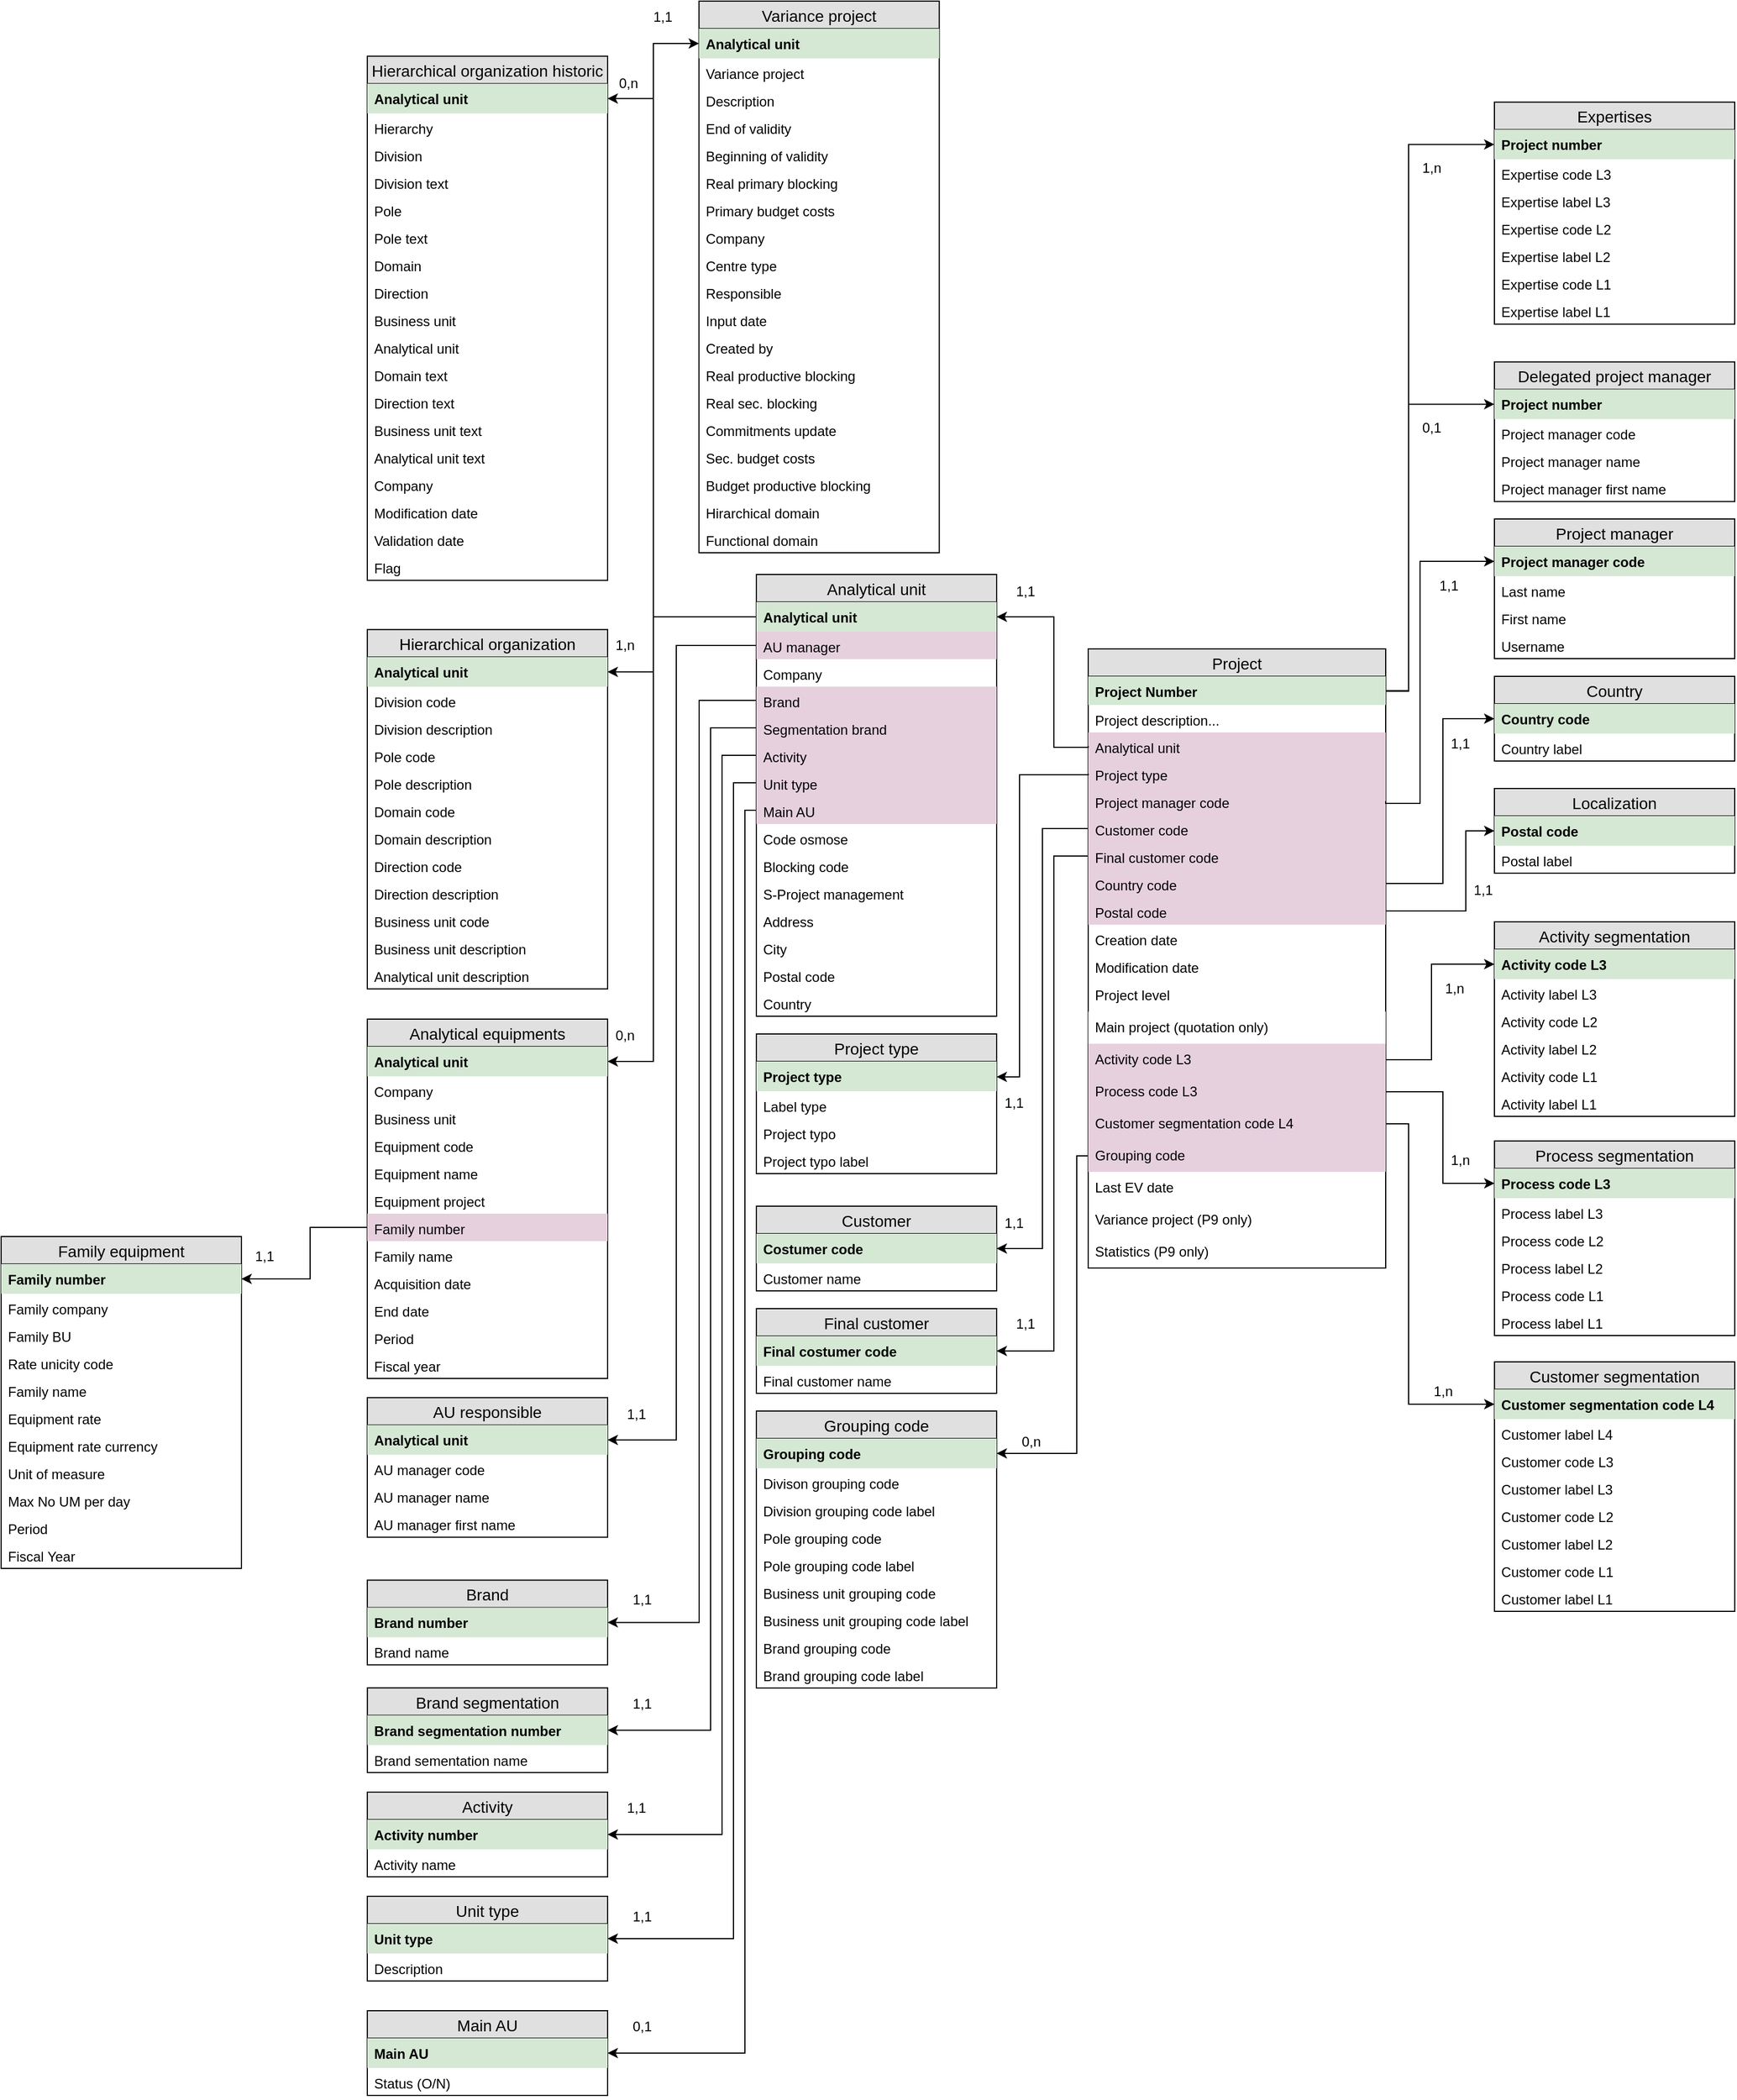 <mxfile type="github" version="11.2.4" pages="6"><diagram id="z_twg87dkK-BmfiqCGdA" name="Analytics"><mxGraphModel grid="1" gridSize="10" guides="1" tooltips="1" connect="1" arrows="1" fold="1" page="1" pageScale="1" pageWidth="827" pageHeight="1169" math="0" shadow="0" dx="2105" dy="1794"><root><mxCell id="0" /><mxCell id="1" parent="0" /><mxCell style="swimlane;fontStyle=0;childLayout=stackLayout;horizontal=1;startSize=24;fillColor=#e0e0e0;horizontalStack=0;resizeParent=1;resizeParentMax=0;resizeLast=0;collapsible=1;marginBottom=0;swimlaneFillColor=#ffffff;align=center;fontSize=14;" value="Project" id="lDzSUfxi5BvbEKOxiYQz-187" parent="1" vertex="1"><mxGeometry as="geometry" width="260" height="541" x="780" y="60"><mxRectangle as="alternateBounds" width="80" height="24" x="100" y="70" /></mxGeometry></mxCell><mxCell style="text;strokeColor=none;fillColor=#D5E8D4;spacingLeft=4;spacingRight=4;overflow=hidden;rotatable=0;points=[[0,0.5],[1,0.5]];portConstraint=eastwest;fontSize=12;fontStyle=1" value="Project Number" id="lDzSUfxi5BvbEKOxiYQz-188" parent="lDzSUfxi5BvbEKOxiYQz-187" vertex="1"><mxGeometry as="geometry" width="260" height="25" y="24" /></mxCell><mxCell style="text;strokeColor=none;fillColor=none;spacingLeft=4;spacingRight=4;overflow=hidden;rotatable=0;points=[[0,0.5],[1,0.5]];portConstraint=eastwest;fontSize=12;" value="Project description..." id="lDzSUfxi5BvbEKOxiYQz-189" parent="lDzSUfxi5BvbEKOxiYQz-187" vertex="1"><mxGeometry as="geometry" width="260" height="24" y="49" /></mxCell><mxCell style="text;strokeColor=none;fillColor=#E6D0DE;spacingLeft=4;spacingRight=4;overflow=hidden;rotatable=0;points=[[0,0.5],[1,0.5]];portConstraint=eastwest;fontSize=12;" value="Analytical unit" id="lDzSUfxi5BvbEKOxiYQz-190" parent="lDzSUfxi5BvbEKOxiYQz-187" vertex="1"><mxGeometry as="geometry" width="260" height="24" y="73" /></mxCell><mxCell style="text;strokeColor=none;fillColor=#E6D0DE;spacingLeft=4;spacingRight=4;overflow=hidden;rotatable=0;points=[[0,0.5],[1,0.5]];portConstraint=eastwest;fontSize=12;" value="Project type" id="lDzSUfxi5BvbEKOxiYQz-191" parent="lDzSUfxi5BvbEKOxiYQz-187" vertex="1"><mxGeometry as="geometry" width="260" height="24" y="97" /></mxCell><mxCell style="text;strokeColor=none;fillColor=#E6D0DE;spacingLeft=4;spacingRight=4;overflow=hidden;rotatable=0;points=[[0,0.5],[1,0.5]];portConstraint=eastwest;fontSize=12;" value="Project manager code" id="lDzSUfxi5BvbEKOxiYQz-192" parent="lDzSUfxi5BvbEKOxiYQz-187" vertex="1"><mxGeometry as="geometry" width="260" height="24" y="121" /></mxCell><mxCell style="text;strokeColor=none;fillColor=#E6D0DE;spacingLeft=4;spacingRight=4;overflow=hidden;rotatable=0;points=[[0,0.5],[1,0.5]];portConstraint=eastwest;fontSize=12;" value="Customer code&#10;" id="lDzSUfxi5BvbEKOxiYQz-195" parent="lDzSUfxi5BvbEKOxiYQz-187" vertex="1"><mxGeometry as="geometry" width="260" height="24" y="145" /></mxCell><mxCell style="text;strokeColor=none;fillColor=#E6D0DE;spacingLeft=4;spacingRight=4;overflow=hidden;rotatable=0;points=[[0,0.5],[1,0.5]];portConstraint=eastwest;fontSize=12;" value="Final customer code" id="lDzSUfxi5BvbEKOxiYQz-196" parent="lDzSUfxi5BvbEKOxiYQz-187" vertex="1"><mxGeometry as="geometry" width="260" height="24" y="169" /></mxCell><mxCell style="text;strokeColor=none;fillColor=#E6D0DE;spacingLeft=4;spacingRight=4;overflow=hidden;rotatable=0;points=[[0,0.5],[1,0.5]];portConstraint=eastwest;fontSize=12;" value="Country code" id="lDzSUfxi5BvbEKOxiYQz-197" parent="lDzSUfxi5BvbEKOxiYQz-187" vertex="1"><mxGeometry as="geometry" width="260" height="24" y="193" /></mxCell><mxCell style="text;strokeColor=none;fillColor=#E6D0DE;spacingLeft=4;spacingRight=4;overflow=hidden;rotatable=0;points=[[0,0.5],[1,0.5]];portConstraint=eastwest;fontSize=12;" value="Postal code" id="lDzSUfxi5BvbEKOxiYQz-198" parent="lDzSUfxi5BvbEKOxiYQz-187" vertex="1"><mxGeometry as="geometry" width="260" height="24" y="217" /></mxCell><mxCell style="text;strokeColor=none;fillColor=none;spacingLeft=4;spacingRight=4;overflow=hidden;rotatable=0;points=[[0,0.5],[1,0.5]];portConstraint=eastwest;fontSize=12;" value="Creation date" id="lDzSUfxi5BvbEKOxiYQz-199" parent="lDzSUfxi5BvbEKOxiYQz-187" vertex="1"><mxGeometry as="geometry" width="260" height="24" y="241" /></mxCell><mxCell style="text;strokeColor=none;fillColor=none;spacingLeft=4;spacingRight=4;overflow=hidden;rotatable=0;points=[[0,0.5],[1,0.5]];portConstraint=eastwest;fontSize=12;" value="Modification date" id="lDzSUfxi5BvbEKOxiYQz-200" parent="lDzSUfxi5BvbEKOxiYQz-187" vertex="1"><mxGeometry as="geometry" width="260" height="24" y="265" /></mxCell><mxCell style="text;strokeColor=none;fillColor=none;spacingLeft=4;spacingRight=4;overflow=hidden;rotatable=0;points=[[0,0.5],[1,0.5]];portConstraint=eastwest;fontSize=12;" value="Project level" id="lDzSUfxi5BvbEKOxiYQz-201" parent="lDzSUfxi5BvbEKOxiYQz-187" vertex="1"><mxGeometry as="geometry" width="260" height="28" y="289" /></mxCell><mxCell style="text;strokeColor=none;fillColor=#FFFFFF;spacingLeft=4;spacingRight=4;overflow=hidden;rotatable=0;points=[[0,0.5],[1,0.5]];portConstraint=eastwest;fontSize=12;" value="Main project (quotation only)" id="lDzSUfxi5BvbEKOxiYQz-202" parent="lDzSUfxi5BvbEKOxiYQz-187" vertex="1"><mxGeometry as="geometry" width="260" height="28" y="317" /></mxCell><mxCell style="text;strokeColor=none;fillColor=#E6D0DE;spacingLeft=4;spacingRight=4;overflow=hidden;rotatable=0;points=[[0,0.5],[1,0.5]];portConstraint=eastwest;fontSize=12;" value="Activity code L3" id="lDzSUfxi5BvbEKOxiYQz-203" parent="lDzSUfxi5BvbEKOxiYQz-187" vertex="1"><mxGeometry as="geometry" width="260" height="28" y="345" /></mxCell><mxCell style="text;strokeColor=none;fillColor=#E6D0DE;spacingLeft=4;spacingRight=4;overflow=hidden;rotatable=0;points=[[0,0.5],[1,0.5]];portConstraint=eastwest;fontSize=12;" value="Process code L3" id="lDzSUfxi5BvbEKOxiYQz-204" parent="lDzSUfxi5BvbEKOxiYQz-187" vertex="1"><mxGeometry as="geometry" width="260" height="28" y="373" /></mxCell><mxCell style="text;strokeColor=none;fillColor=#E6D0DE;spacingLeft=4;spacingRight=4;overflow=hidden;rotatable=0;points=[[0,0.5],[1,0.5]];portConstraint=eastwest;fontSize=12;" value="Customer segmentation code L4" id="lDzSUfxi5BvbEKOxiYQz-205" parent="lDzSUfxi5BvbEKOxiYQz-187" vertex="1"><mxGeometry as="geometry" width="260" height="28" y="401" /></mxCell><mxCell style="text;strokeColor=none;fillColor=#E6D0DE;spacingLeft=4;spacingRight=4;overflow=hidden;rotatable=0;points=[[0,0.5],[1,0.5]];portConstraint=eastwest;fontSize=12;" value="Grouping code" id="lDzSUfxi5BvbEKOxiYQz-206" parent="lDzSUfxi5BvbEKOxiYQz-187" vertex="1"><mxGeometry as="geometry" width="260" height="28" y="429" /></mxCell><mxCell style="text;strokeColor=none;fillColor=none;spacingLeft=4;spacingRight=4;overflow=hidden;rotatable=0;points=[[0,0.5],[1,0.5]];portConstraint=eastwest;fontSize=12;" value="Last EV date" id="lRxtRiu0UvI4SnHCYqCr-3" parent="lDzSUfxi5BvbEKOxiYQz-187" vertex="1"><mxGeometry as="geometry" width="260" height="28" y="457" /></mxCell><mxCell style="text;strokeColor=none;fillColor=none;spacingLeft=4;spacingRight=4;overflow=hidden;rotatable=0;points=[[0,0.5],[1,0.5]];portConstraint=eastwest;fontSize=12;" value="Variance project (P9 only)" id="lRxtRiu0UvI4SnHCYqCr-2" parent="lDzSUfxi5BvbEKOxiYQz-187" vertex="1"><mxGeometry as="geometry" width="260" height="28" y="485" /></mxCell><mxCell style="text;strokeColor=none;fillColor=none;spacingLeft=4;spacingRight=4;overflow=hidden;rotatable=0;points=[[0,0.5],[1,0.5]];portConstraint=eastwest;fontSize=12;" value="Statistics (P9 only)" id="lDzSUfxi5BvbEKOxiYQz-207" parent="lDzSUfxi5BvbEKOxiYQz-187" vertex="1"><mxGeometry as="geometry" width="260" height="28" y="513" /></mxCell><mxCell style="edgeStyle=orthogonalEdgeStyle;rounded=0;orthogonalLoop=1;jettySize=auto;html=1;exitX=0;exitY=0.5;exitDx=0;exitDy=0;" target="lDzSUfxi5BvbEKOxiYQz-210" id="lDzSUfxi5BvbEKOxiYQz-208" parent="1" source="lDzSUfxi5BvbEKOxiYQz-191" edge="1"><mxGeometry as="geometry" relative="1"><mxPoint as="targetPoint" x="300" y="218.235" /><Array as="points"><mxPoint x="780" y="170" /><mxPoint x="720" y="170" /><mxPoint x="720" y="434" /></Array></mxGeometry></mxCell><mxCell style="swimlane;fontStyle=0;childLayout=stackLayout;horizontal=1;startSize=24;fillColor=#e0e0e0;horizontalStack=0;resizeParent=1;resizeParentMax=0;resizeLast=0;collapsible=1;marginBottom=0;swimlaneFillColor=#ffffff;align=center;fontSize=14;" value="Project type" id="lDzSUfxi5BvbEKOxiYQz-209" parent="1" vertex="1"><mxGeometry as="geometry" width="210" height="122" x="490" y="396.5"><mxRectangle as="alternateBounds" width="80" height="24" x="100" y="70" /></mxGeometry></mxCell><mxCell style="text;strokeColor=none;fillColor=#D5E8D4;spacingLeft=4;spacingRight=4;overflow=hidden;rotatable=0;points=[[0,0.5],[1,0.5]];portConstraint=eastwest;fontSize=12;fontStyle=1" value="Project type" id="lDzSUfxi5BvbEKOxiYQz-210" parent="lDzSUfxi5BvbEKOxiYQz-209" vertex="1"><mxGeometry as="geometry" width="210" height="26" y="24" /></mxCell><mxCell style="text;strokeColor=none;fillColor=none;spacingLeft=4;spacingRight=4;overflow=hidden;rotatable=0;points=[[0,0.5],[1,0.5]];portConstraint=eastwest;fontSize=12;" value="Label type" id="lDzSUfxi5BvbEKOxiYQz-211" parent="lDzSUfxi5BvbEKOxiYQz-209" vertex="1"><mxGeometry as="geometry" width="210" height="24" y="50" /></mxCell><mxCell style="text;strokeColor=none;fillColor=none;spacingLeft=4;spacingRight=4;overflow=hidden;rotatable=0;points=[[0,0.5],[1,0.5]];portConstraint=eastwest;fontSize=12;" value="Project typo&#10;" id="lDzSUfxi5BvbEKOxiYQz-212" parent="lDzSUfxi5BvbEKOxiYQz-209" vertex="1"><mxGeometry as="geometry" width="210" height="24" y="74" /></mxCell><mxCell style="text;strokeColor=none;fillColor=none;spacingLeft=4;spacingRight=4;overflow=hidden;rotatable=0;points=[[0,0.5],[1,0.5]];portConstraint=eastwest;fontSize=12;" value="Project typo label" id="lDzSUfxi5BvbEKOxiYQz-213" parent="lDzSUfxi5BvbEKOxiYQz-209" vertex="1"><mxGeometry as="geometry" width="210" height="24" y="98" /></mxCell><mxCell style="swimlane;fontStyle=0;childLayout=stackLayout;horizontal=1;startSize=24;fillColor=#e0e0e0;horizontalStack=0;resizeParent=1;resizeParentMax=0;resizeLast=0;collapsible=1;marginBottom=0;swimlaneFillColor=#ffffff;align=center;fontSize=14;" value="Grouping code" id="lDzSUfxi5BvbEKOxiYQz-214" parent="1" vertex="1"><mxGeometry as="geometry" width="210" height="242" x="490" y="726"><mxRectangle as="alternateBounds" width="80" height="24" x="100" y="70" /></mxGeometry></mxCell><mxCell style="text;strokeColor=none;fillColor=#D5E8D4;spacingLeft=4;spacingRight=4;overflow=hidden;rotatable=0;points=[[0,0.5],[1,0.5]];portConstraint=eastwest;fontSize=12;fontStyle=1" value="Grouping code" id="lDzSUfxi5BvbEKOxiYQz-215" parent="lDzSUfxi5BvbEKOxiYQz-214" vertex="1"><mxGeometry as="geometry" width="210" height="26" y="24" /></mxCell><mxCell style="text;strokeColor=none;fillColor=none;spacingLeft=4;spacingRight=4;overflow=hidden;rotatable=0;points=[[0,0.5],[1,0.5]];portConstraint=eastwest;fontSize=12;" value="Divison grouping code" id="lDzSUfxi5BvbEKOxiYQz-216" parent="lDzSUfxi5BvbEKOxiYQz-214" vertex="1"><mxGeometry as="geometry" width="210" height="24" y="50" /></mxCell><mxCell style="text;strokeColor=none;fillColor=none;spacingLeft=4;spacingRight=4;overflow=hidden;rotatable=0;points=[[0,0.5],[1,0.5]];portConstraint=eastwest;fontSize=12;" value="Division grouping code label" id="lDzSUfxi5BvbEKOxiYQz-217" parent="lDzSUfxi5BvbEKOxiYQz-214" vertex="1"><mxGeometry as="geometry" width="210" height="24" y="74" /></mxCell><mxCell style="text;strokeColor=none;fillColor=none;spacingLeft=4;spacingRight=4;overflow=hidden;rotatable=0;points=[[0,0.5],[1,0.5]];portConstraint=eastwest;fontSize=12;" value="Pole grouping code" id="lDzSUfxi5BvbEKOxiYQz-218" parent="lDzSUfxi5BvbEKOxiYQz-214" vertex="1"><mxGeometry as="geometry" width="210" height="24" y="98" /></mxCell><mxCell style="text;strokeColor=none;fillColor=none;spacingLeft=4;spacingRight=4;overflow=hidden;rotatable=0;points=[[0,0.5],[1,0.5]];portConstraint=eastwest;fontSize=12;" value="Pole grouping code label" id="lDzSUfxi5BvbEKOxiYQz-219" parent="lDzSUfxi5BvbEKOxiYQz-214" vertex="1"><mxGeometry as="geometry" width="210" height="24" y="122" /></mxCell><mxCell style="text;strokeColor=none;fillColor=none;spacingLeft=4;spacingRight=4;overflow=hidden;rotatable=0;points=[[0,0.5],[1,0.5]];portConstraint=eastwest;fontSize=12;" value="Business unit grouping code" id="lDzSUfxi5BvbEKOxiYQz-222" parent="lDzSUfxi5BvbEKOxiYQz-214" vertex="1"><mxGeometry as="geometry" width="210" height="24" y="146" /></mxCell><mxCell style="text;strokeColor=none;fillColor=none;spacingLeft=4;spacingRight=4;overflow=hidden;rotatable=0;points=[[0,0.5],[1,0.5]];portConstraint=eastwest;fontSize=12;" value="Business unit grouping code label" id="lDzSUfxi5BvbEKOxiYQz-223" parent="lDzSUfxi5BvbEKOxiYQz-214" vertex="1"><mxGeometry as="geometry" width="210" height="24" y="170" /></mxCell><mxCell style="text;strokeColor=none;fillColor=none;spacingLeft=4;spacingRight=4;overflow=hidden;rotatable=0;points=[[0,0.5],[1,0.5]];portConstraint=eastwest;fontSize=12;" value="Brand grouping code" id="dS1JGsFdbKq4Z5uHOp_5-5" parent="lDzSUfxi5BvbEKOxiYQz-214" vertex="1"><mxGeometry as="geometry" width="210" height="24" y="194" /></mxCell><mxCell style="text;strokeColor=none;fillColor=none;spacingLeft=4;spacingRight=4;overflow=hidden;rotatable=0;points=[[0,0.5],[1,0.5]];portConstraint=eastwest;fontSize=12;" value="Brand grouping code label" id="lDzSUfxi5BvbEKOxiYQz-221" parent="lDzSUfxi5BvbEKOxiYQz-214" vertex="1"><mxGeometry as="geometry" width="210" height="24" y="218" /></mxCell><mxCell style="edgeStyle=orthogonalEdgeStyle;rounded=0;orthogonalLoop=1;jettySize=auto;html=1;exitX=0;exitY=0.5;exitDx=0;exitDy=0;entryX=1;entryY=0.5;entryDx=0;entryDy=0;" target="lDzSUfxi5BvbEKOxiYQz-215" id="lDzSUfxi5BvbEKOxiYQz-224" parent="1" source="lDzSUfxi5BvbEKOxiYQz-206" edge="1"><mxGeometry as="geometry" relative="1"><mxPoint as="targetPoint" x="280.5" y="399.971" /><mxPoint as="sourcePoint" x="440.676" y="471.735" /><Array as="points"><mxPoint x="770" y="503" /><mxPoint x="770" y="763" /></Array></mxGeometry></mxCell><mxCell style="swimlane;fontStyle=0;childLayout=stackLayout;horizontal=1;startSize=24;fillColor=#e0e0e0;horizontalStack=0;resizeParent=1;resizeParentMax=0;resizeLast=0;collapsible=1;marginBottom=0;swimlaneFillColor=#ffffff;align=center;fontSize=14;" value="Activity segmentation" id="lDzSUfxi5BvbEKOxiYQz-225" parent="1" vertex="1"><mxGeometry as="geometry" width="210" height="170" x="1135" y="298.5"><mxRectangle as="alternateBounds" width="80" height="24" x="1120" y="240" /></mxGeometry></mxCell><mxCell style="text;strokeColor=none;fillColor=#D5E8D4;spacingLeft=4;spacingRight=4;overflow=hidden;rotatable=0;points=[[0,0.5],[1,0.5]];portConstraint=eastwest;fontSize=12;fontStyle=1" value="Activity code L3" id="lDzSUfxi5BvbEKOxiYQz-226" parent="lDzSUfxi5BvbEKOxiYQz-225" vertex="1"><mxGeometry as="geometry" width="210" height="26" y="24" /></mxCell><mxCell style="text;strokeColor=none;fillColor=none;spacingLeft=4;spacingRight=4;overflow=hidden;rotatable=0;points=[[0,0.5],[1,0.5]];portConstraint=eastwest;fontSize=12;" value="Activity label L3" id="lDzSUfxi5BvbEKOxiYQz-227" parent="lDzSUfxi5BvbEKOxiYQz-225" vertex="1"><mxGeometry as="geometry" width="210" height="24" y="50" /></mxCell><mxCell style="text;strokeColor=none;fillColor=none;spacingLeft=4;spacingRight=4;overflow=hidden;rotatable=0;points=[[0,0.5],[1,0.5]];portConstraint=eastwest;fontSize=12;" value="Activity code L2" id="lDzSUfxi5BvbEKOxiYQz-228" parent="lDzSUfxi5BvbEKOxiYQz-225" vertex="1"><mxGeometry as="geometry" width="210" height="24" y="74" /></mxCell><mxCell style="text;strokeColor=none;fillColor=none;spacingLeft=4;spacingRight=4;overflow=hidden;rotatable=0;points=[[0,0.5],[1,0.5]];portConstraint=eastwest;fontSize=12;" value="Activity label L2" id="lDzSUfxi5BvbEKOxiYQz-229" parent="lDzSUfxi5BvbEKOxiYQz-225" vertex="1"><mxGeometry as="geometry" width="210" height="24" y="98" /></mxCell><mxCell style="text;strokeColor=none;fillColor=none;spacingLeft=4;spacingRight=4;overflow=hidden;rotatable=0;points=[[0,0.5],[1,0.5]];portConstraint=eastwest;fontSize=12;" value="Activity code L1" id="lDzSUfxi5BvbEKOxiYQz-230" parent="lDzSUfxi5BvbEKOxiYQz-225" vertex="1"><mxGeometry as="geometry" width="210" height="24" y="122" /></mxCell><mxCell style="text;strokeColor=none;fillColor=none;spacingLeft=4;spacingRight=4;overflow=hidden;rotatable=0;points=[[0,0.5],[1,0.5]];portConstraint=eastwest;fontSize=12;" value="Activity label L1" id="lDzSUfxi5BvbEKOxiYQz-231" parent="lDzSUfxi5BvbEKOxiYQz-225" vertex="1"><mxGeometry as="geometry" width="210" height="24" y="146" /></mxCell><mxCell style="edgeStyle=orthogonalEdgeStyle;rounded=0;orthogonalLoop=1;jettySize=auto;html=1;exitX=1;exitY=0.5;exitDx=0;exitDy=0;entryX=0;entryY=0.5;entryDx=0;entryDy=0;" target="lDzSUfxi5BvbEKOxiYQz-226" id="lDzSUfxi5BvbEKOxiYQz-232" parent="1" source="lDzSUfxi5BvbEKOxiYQz-203" edge="1"><mxGeometry as="geometry" relative="1"><mxPoint as="targetPoint" x="740" y="440" /><mxPoint as="sourcePoint" x="787.824" y="420.588" /><Array as="points"><mxPoint x="1080" y="419" /><mxPoint x="1080" y="336" /></Array></mxGeometry></mxCell><mxCell style="swimlane;fontStyle=0;childLayout=stackLayout;horizontal=1;startSize=24;fillColor=#e0e0e0;horizontalStack=0;resizeParent=1;resizeParentMax=0;resizeLast=0;collapsible=1;marginBottom=0;swimlaneFillColor=#ffffff;align=center;fontSize=14;" value="Process segmentation" id="lDzSUfxi5BvbEKOxiYQz-233" parent="1" vertex="1"><mxGeometry as="geometry" width="210" height="170" x="1135.059" y="490"><mxRectangle as="alternateBounds" width="80" height="24" x="100" y="70" /></mxGeometry></mxCell><mxCell style="text;strokeColor=none;fillColor=#D5E8D4;spacingLeft=4;spacingRight=4;overflow=hidden;rotatable=0;points=[[0,0.5],[1,0.5]];portConstraint=eastwest;fontSize=12;fontStyle=1" value="Process code L3" id="lDzSUfxi5BvbEKOxiYQz-234" parent="lDzSUfxi5BvbEKOxiYQz-233" vertex="1"><mxGeometry as="geometry" width="210" height="26" y="24" /></mxCell><mxCell style="text;strokeColor=none;fillColor=none;spacingLeft=4;spacingRight=4;overflow=hidden;rotatable=0;points=[[0,0.5],[1,0.5]];portConstraint=eastwest;fontSize=12;" value="Process label L3" id="lDzSUfxi5BvbEKOxiYQz-235" parent="lDzSUfxi5BvbEKOxiYQz-233" vertex="1"><mxGeometry as="geometry" width="210" height="24" y="50" /></mxCell><mxCell style="text;strokeColor=none;fillColor=none;spacingLeft=4;spacingRight=4;overflow=hidden;rotatable=0;points=[[0,0.5],[1,0.5]];portConstraint=eastwest;fontSize=12;" value="Process code L2" id="lDzSUfxi5BvbEKOxiYQz-236" parent="lDzSUfxi5BvbEKOxiYQz-233" vertex="1"><mxGeometry as="geometry" width="210" height="24" y="74" /></mxCell><mxCell style="text;strokeColor=none;fillColor=none;spacingLeft=4;spacingRight=4;overflow=hidden;rotatable=0;points=[[0,0.5],[1,0.5]];portConstraint=eastwest;fontSize=12;" value="Process label L2" id="lDzSUfxi5BvbEKOxiYQz-237" parent="lDzSUfxi5BvbEKOxiYQz-233" vertex="1"><mxGeometry as="geometry" width="210" height="24" y="98" /></mxCell><mxCell style="text;strokeColor=none;fillColor=none;spacingLeft=4;spacingRight=4;overflow=hidden;rotatable=0;points=[[0,0.5],[1,0.5]];portConstraint=eastwest;fontSize=12;" value="Process code L1" id="lDzSUfxi5BvbEKOxiYQz-238" parent="lDzSUfxi5BvbEKOxiYQz-233" vertex="1"><mxGeometry as="geometry" width="210" height="24" y="122" /></mxCell><mxCell style="text;strokeColor=none;fillColor=none;spacingLeft=4;spacingRight=4;overflow=hidden;rotatable=0;points=[[0,0.5],[1,0.5]];portConstraint=eastwest;fontSize=12;" value="Process label L1" id="lDzSUfxi5BvbEKOxiYQz-239" parent="lDzSUfxi5BvbEKOxiYQz-233" vertex="1"><mxGeometry as="geometry" width="210" height="24" y="146" /></mxCell><mxCell style="edgeStyle=orthogonalEdgeStyle;rounded=0;orthogonalLoop=1;jettySize=auto;html=1;exitX=1;exitY=0.5;exitDx=0;exitDy=0;entryX=0;entryY=0.5;entryDx=0;entryDy=0;" target="lDzSUfxi5BvbEKOxiYQz-234" id="lDzSUfxi5BvbEKOxiYQz-240" parent="1" source="lDzSUfxi5BvbEKOxiYQz-204" edge="1"><mxGeometry as="geometry" relative="1"><mxPoint as="targetPoint" x="1170" y="520" /><mxPoint as="sourcePoint" x="680.176" y="502.353" /><Array as="points"><mxPoint x="1090" y="447" /><mxPoint x="1090" y="527" /></Array></mxGeometry></mxCell><mxCell style="swimlane;fontStyle=0;childLayout=stackLayout;horizontal=1;startSize=24;fillColor=#e0e0e0;horizontalStack=0;resizeParent=1;resizeParentMax=0;resizeLast=0;collapsible=1;marginBottom=0;swimlaneFillColor=#ffffff;align=center;fontSize=14;" value="Project manager" id="lDzSUfxi5BvbEKOxiYQz-241" parent="1" vertex="1"><mxGeometry as="geometry" width="210" height="122" x="1135" y="-53.5"><mxRectangle as="alternateBounds" width="80" height="24" x="100" y="70" /></mxGeometry></mxCell><mxCell style="text;strokeColor=none;fillColor=#D5E8D4;spacingLeft=4;spacingRight=4;overflow=hidden;rotatable=0;points=[[0,0.5],[1,0.5]];portConstraint=eastwest;fontSize=12;fontStyle=1" value="Project manager code" id="lDzSUfxi5BvbEKOxiYQz-242" parent="lDzSUfxi5BvbEKOxiYQz-241" vertex="1"><mxGeometry as="geometry" width="210" height="26" y="24" /></mxCell><mxCell style="text;strokeColor=none;fillColor=none;spacingLeft=4;spacingRight=4;overflow=hidden;rotatable=0;points=[[0,0.5],[1,0.5]];portConstraint=eastwest;fontSize=12;" value="Last name" id="lDzSUfxi5BvbEKOxiYQz-243" parent="lDzSUfxi5BvbEKOxiYQz-241" vertex="1"><mxGeometry as="geometry" width="210" height="24" y="50" /></mxCell><mxCell style="text;strokeColor=none;fillColor=none;spacingLeft=4;spacingRight=4;overflow=hidden;rotatable=0;points=[[0,0.5],[1,0.5]];portConstraint=eastwest;fontSize=12;" value="First name" id="lDzSUfxi5BvbEKOxiYQz-244" parent="lDzSUfxi5BvbEKOxiYQz-241" vertex="1"><mxGeometry as="geometry" width="210" height="24" y="74" /></mxCell><mxCell style="text;strokeColor=none;fillColor=none;spacingLeft=4;spacingRight=4;overflow=hidden;rotatable=0;points=[[0,0.5],[1,0.5]];portConstraint=eastwest;fontSize=12;" value="Username" id="lDzSUfxi5BvbEKOxiYQz-245" parent="lDzSUfxi5BvbEKOxiYQz-241" vertex="1"><mxGeometry as="geometry" width="210" height="24" y="98" /></mxCell><mxCell style="swimlane;fontStyle=0;childLayout=stackLayout;horizontal=1;startSize=24;fillColor=#e0e0e0;horizontalStack=0;resizeParent=1;resizeParentMax=0;resizeLast=0;collapsible=1;marginBottom=0;swimlaneFillColor=#ffffff;align=center;fontSize=14;" value="Customer" id="lDzSUfxi5BvbEKOxiYQz-246" parent="1" vertex="1"><mxGeometry as="geometry" width="210" height="74" x="490" y="547"><mxRectangle as="alternateBounds" width="80" height="24" x="100" y="70" /></mxGeometry></mxCell><mxCell style="text;strokeColor=none;fillColor=#D5E8D4;spacingLeft=4;spacingRight=4;overflow=hidden;rotatable=0;points=[[0,0.5],[1,0.5]];portConstraint=eastwest;fontSize=12;fontStyle=1" value="Costumer code" id="lDzSUfxi5BvbEKOxiYQz-247" parent="lDzSUfxi5BvbEKOxiYQz-246" vertex="1"><mxGeometry as="geometry" width="210" height="26" y="24" /></mxCell><mxCell style="text;strokeColor=none;fillColor=none;spacingLeft=4;spacingRight=4;overflow=hidden;rotatable=0;points=[[0,0.5],[1,0.5]];portConstraint=eastwest;fontSize=12;" value="Customer name" id="lDzSUfxi5BvbEKOxiYQz-248" parent="lDzSUfxi5BvbEKOxiYQz-246" vertex="1"><mxGeometry as="geometry" width="210" height="24" y="50" /></mxCell><mxCell style="edgeStyle=orthogonalEdgeStyle;rounded=0;orthogonalLoop=1;jettySize=auto;html=1;exitX=0;exitY=0.5;exitDx=0;exitDy=0;entryX=1;entryY=0.5;entryDx=0;entryDy=0;" target="lDzSUfxi5BvbEKOxiYQz-247" id="lDzSUfxi5BvbEKOxiYQz-249" parent="1" source="lDzSUfxi5BvbEKOxiYQz-195" edge="1"><mxGeometry as="geometry" relative="1"><mxPoint as="targetPoint" x="260.5" y="239.971" /><mxPoint as="sourcePoint" x="400" y="270" /><Array as="points"><mxPoint x="740" y="217" /><mxPoint x="740" y="584" /></Array></mxGeometry></mxCell><mxCell style="swimlane;fontStyle=0;childLayout=stackLayout;horizontal=1;startSize=24;fillColor=#e0e0e0;horizontalStack=0;resizeParent=1;resizeParentMax=0;resizeLast=0;collapsible=1;marginBottom=0;swimlaneFillColor=#ffffff;align=center;fontSize=14;" value="Final customer" id="lDzSUfxi5BvbEKOxiYQz-250" parent="1" vertex="1"><mxGeometry as="geometry" width="210" height="74" x="490" y="636.5"><mxRectangle as="alternateBounds" width="80" height="24" x="100" y="70" /></mxGeometry></mxCell><mxCell style="text;strokeColor=none;fillColor=#D5E8D4;spacingLeft=4;spacingRight=4;overflow=hidden;rotatable=0;points=[[0,0.5],[1,0.5]];portConstraint=eastwest;fontSize=12;fontStyle=1" value="Final costumer code" id="lDzSUfxi5BvbEKOxiYQz-251" parent="lDzSUfxi5BvbEKOxiYQz-250" vertex="1"><mxGeometry as="geometry" width="210" height="26" y="24" /></mxCell><mxCell style="text;strokeColor=none;fillColor=none;spacingLeft=4;spacingRight=4;overflow=hidden;rotatable=0;points=[[0,0.5],[1,0.5]];portConstraint=eastwest;fontSize=12;" value="Final customer name" id="lDzSUfxi5BvbEKOxiYQz-252" parent="lDzSUfxi5BvbEKOxiYQz-250" vertex="1"><mxGeometry as="geometry" width="210" height="24" y="50" /></mxCell><mxCell style="edgeStyle=orthogonalEdgeStyle;rounded=0;orthogonalLoop=1;jettySize=auto;html=1;exitX=0;exitY=0.5;exitDx=0;exitDy=0;entryX=1;entryY=0.5;entryDx=0;entryDy=0;" target="lDzSUfxi5BvbEKOxiYQz-251" id="lDzSUfxi5BvbEKOxiYQz-254" parent="1" source="lDzSUfxi5BvbEKOxiYQz-196" edge="1"><mxGeometry as="geometry" relative="1"><mxPoint as="targetPoint" x="640" y="393" /><mxPoint as="sourcePoint" x="420.176" y="329.971" /><Array as="points"><mxPoint x="750" y="241" /><mxPoint x="750" y="673" /></Array></mxGeometry></mxCell><mxCell style="swimlane;fontStyle=0;childLayout=stackLayout;horizontal=1;startSize=24;fillColor=#e0e0e0;horizontalStack=0;resizeParent=1;resizeParentMax=0;resizeLast=0;collapsible=1;marginBottom=0;swimlaneFillColor=#ffffff;align=center;fontSize=14;" value="Country" id="lDzSUfxi5BvbEKOxiYQz-255" parent="1" vertex="1"><mxGeometry as="geometry" width="210" height="74" x="1135" y="84"><mxRectangle as="alternateBounds" width="80" height="24" x="1120" y="240" /></mxGeometry></mxCell><mxCell style="text;strokeColor=none;fillColor=#D5E8D4;spacingLeft=4;spacingRight=4;overflow=hidden;rotatable=0;points=[[0,0.5],[1,0.5]];portConstraint=eastwest;fontSize=12;fontStyle=1" value="Country code" id="lDzSUfxi5BvbEKOxiYQz-256" parent="lDzSUfxi5BvbEKOxiYQz-255" vertex="1"><mxGeometry as="geometry" width="210" height="26" y="24" /></mxCell><mxCell style="text;strokeColor=none;fillColor=none;spacingLeft=4;spacingRight=4;overflow=hidden;rotatable=0;points=[[0,0.5],[1,0.5]];portConstraint=eastwest;fontSize=12;" value="Country label" id="lDzSUfxi5BvbEKOxiYQz-257" parent="lDzSUfxi5BvbEKOxiYQz-255" vertex="1"><mxGeometry as="geometry" width="210" height="24" y="50" /></mxCell><mxCell style="edgeStyle=orthogonalEdgeStyle;rounded=0;orthogonalLoop=1;jettySize=auto;html=1;exitX=1;exitY=0.5;exitDx=0;exitDy=0;entryX=0;entryY=0.5;entryDx=0;entryDy=0;" target="lDzSUfxi5BvbEKOxiYQz-256" id="lDzSUfxi5BvbEKOxiYQz-258" parent="1" source="lDzSUfxi5BvbEKOxiYQz-197" edge="1"><mxGeometry as="geometry" relative="1"><mxPoint as="targetPoint" x="1110" y="257" /><mxPoint as="sourcePoint" x="1050" y="240" /><Array as="points"><mxPoint x="1090" y="265" /><mxPoint x="1090" y="121" /></Array></mxGeometry></mxCell><mxCell style="swimlane;fontStyle=0;childLayout=stackLayout;horizontal=1;startSize=24;fillColor=#e0e0e0;horizontalStack=0;resizeParent=1;resizeParentMax=0;resizeLast=0;collapsible=1;marginBottom=0;swimlaneFillColor=#ffffff;align=center;fontSize=14;" value="Localization" id="lDzSUfxi5BvbEKOxiYQz-259" parent="1" vertex="1"><mxGeometry as="geometry" width="210" height="74" x="1135" y="182"><mxRectangle as="alternateBounds" width="80" height="24" x="1120" y="240" /></mxGeometry></mxCell><mxCell style="text;strokeColor=none;fillColor=#D5E8D4;spacingLeft=4;spacingRight=4;overflow=hidden;rotatable=0;points=[[0,0.5],[1,0.5]];portConstraint=eastwest;fontSize=12;fontStyle=1" value="Postal code" id="lDzSUfxi5BvbEKOxiYQz-260" parent="lDzSUfxi5BvbEKOxiYQz-259" vertex="1"><mxGeometry as="geometry" width="210" height="26" y="24" /></mxCell><mxCell style="text;strokeColor=none;fillColor=none;spacingLeft=4;spacingRight=4;overflow=hidden;rotatable=0;points=[[0,0.5],[1,0.5]];portConstraint=eastwest;fontSize=12;" value="Postal label" id="lDzSUfxi5BvbEKOxiYQz-261" parent="lDzSUfxi5BvbEKOxiYQz-259" vertex="1"><mxGeometry as="geometry" width="210" height="24" y="50" /></mxCell><mxCell style="edgeStyle=orthogonalEdgeStyle;rounded=0;orthogonalLoop=1;jettySize=auto;html=1;entryX=0;entryY=0.5;entryDx=0;entryDy=0;exitX=1;exitY=0.5;exitDx=0;exitDy=0;" target="lDzSUfxi5BvbEKOxiYQz-260" id="lDzSUfxi5BvbEKOxiYQz-262" parent="1" source="lDzSUfxi5BvbEKOxiYQz-198" edge="1"><mxGeometry as="geometry" relative="1"><mxPoint as="targetPoint" x="1100" y="380" /><mxPoint as="sourcePoint" x="1080" y="342" /><Array as="points"><mxPoint x="1110" y="289" /><mxPoint x="1110" y="219" /></Array></mxGeometry></mxCell><mxCell style="swimlane;fontStyle=0;childLayout=stackLayout;horizontal=1;startSize=24;fillColor=#e0e0e0;horizontalStack=0;resizeParent=1;resizeParentMax=0;resizeLast=0;collapsible=1;marginBottom=0;swimlaneFillColor=#ffffff;align=center;fontSize=14;" value="Customer segmentation" id="lDzSUfxi5BvbEKOxiYQz-263" parent="1" vertex="1"><mxGeometry as="geometry" width="210" height="218" x="1135.059" y="683"><mxRectangle as="alternateBounds" width="80" height="24" x="100" y="70" /></mxGeometry></mxCell><mxCell style="text;strokeColor=none;fillColor=#D5E8D4;spacingLeft=4;spacingRight=4;overflow=hidden;rotatable=0;points=[[0,0.5],[1,0.5]];portConstraint=eastwest;fontSize=12;fontStyle=1" value="Customer segmentation code L4" id="lDzSUfxi5BvbEKOxiYQz-264" parent="lDzSUfxi5BvbEKOxiYQz-263" vertex="1"><mxGeometry as="geometry" width="210" height="26" y="24" /></mxCell><mxCell style="text;strokeColor=none;fillColor=none;spacingLeft=4;spacingRight=4;overflow=hidden;rotatable=0;points=[[0,0.5],[1,0.5]];portConstraint=eastwest;fontSize=12;" value="Customer label L4" id="lDzSUfxi5BvbEKOxiYQz-265" parent="lDzSUfxi5BvbEKOxiYQz-263" vertex="1"><mxGeometry as="geometry" width="210" height="24" y="50" /></mxCell><mxCell style="text;strokeColor=none;fillColor=none;spacingLeft=4;spacingRight=4;overflow=hidden;rotatable=0;points=[[0,0.5],[1,0.5]];portConstraint=eastwest;fontSize=12;" value="Customer code L3" id="lDzSUfxi5BvbEKOxiYQz-266" parent="lDzSUfxi5BvbEKOxiYQz-263" vertex="1"><mxGeometry as="geometry" width="210" height="24" y="74" /></mxCell><mxCell style="text;strokeColor=none;fillColor=none;spacingLeft=4;spacingRight=4;overflow=hidden;rotatable=0;points=[[0,0.5],[1,0.5]];portConstraint=eastwest;fontSize=12;" value="Customer label L3" id="lDzSUfxi5BvbEKOxiYQz-267" parent="lDzSUfxi5BvbEKOxiYQz-263" vertex="1"><mxGeometry as="geometry" width="210" height="24" y="98" /></mxCell><mxCell style="text;strokeColor=none;fillColor=none;spacingLeft=4;spacingRight=4;overflow=hidden;rotatable=0;points=[[0,0.5],[1,0.5]];portConstraint=eastwest;fontSize=12;" value="Customer code L2" id="lDzSUfxi5BvbEKOxiYQz-268" parent="lDzSUfxi5BvbEKOxiYQz-263" vertex="1"><mxGeometry as="geometry" width="210" height="24" y="122" /></mxCell><mxCell style="text;strokeColor=none;fillColor=none;spacingLeft=4;spacingRight=4;overflow=hidden;rotatable=0;points=[[0,0.5],[1,0.5]];portConstraint=eastwest;fontSize=12;" value="Customer label L2" id="lDzSUfxi5BvbEKOxiYQz-269" parent="lDzSUfxi5BvbEKOxiYQz-263" vertex="1"><mxGeometry as="geometry" width="210" height="24" y="146" /></mxCell><mxCell style="text;strokeColor=none;fillColor=none;spacingLeft=4;spacingRight=4;overflow=hidden;rotatable=0;points=[[0,0.5],[1,0.5]];portConstraint=eastwest;fontSize=12;" value="Customer code L1" id="lDzSUfxi5BvbEKOxiYQz-270" parent="lDzSUfxi5BvbEKOxiYQz-263" vertex="1"><mxGeometry as="geometry" width="210" height="24" y="170" /></mxCell><mxCell style="text;strokeColor=none;fillColor=none;spacingLeft=4;spacingRight=4;overflow=hidden;rotatable=0;points=[[0,0.5],[1,0.5]];portConstraint=eastwest;fontSize=12;" value="Customer label L1" id="lDzSUfxi5BvbEKOxiYQz-271" parent="lDzSUfxi5BvbEKOxiYQz-263" vertex="1"><mxGeometry as="geometry" width="210" height="24" y="194" /></mxCell><mxCell style="edgeStyle=orthogonalEdgeStyle;rounded=0;orthogonalLoop=1;jettySize=auto;html=1;entryX=0;entryY=0.5;entryDx=0;entryDy=0;exitX=1;exitY=0.5;exitDx=0;exitDy=0;" target="lDzSUfxi5BvbEKOxiYQz-264" id="lDzSUfxi5BvbEKOxiYQz-272" parent="1" source="lDzSUfxi5BvbEKOxiYQz-205" edge="1"><mxGeometry as="geometry" relative="1"><mxPoint as="targetPoint" x="1110" y="830" /><mxPoint as="sourcePoint" x="1040" y="500" /><Array as="points"><mxPoint x="1060" y="475" /><mxPoint x="1060" y="720" /></Array></mxGeometry></mxCell><mxCell style="swimlane;fontStyle=0;childLayout=stackLayout;horizontal=1;startSize=24;fillColor=#e0e0e0;horizontalStack=0;resizeParent=1;resizeParentMax=0;resizeLast=0;collapsible=1;marginBottom=0;swimlaneFillColor=#ffffff;align=center;fontSize=14;" value="Analytical unit" id="lDzSUfxi5BvbEKOxiYQz-273" parent="1" vertex="1"><mxGeometry as="geometry" width="210" height="386" x="490" y="-5"><mxRectangle as="alternateBounds" width="80" height="24" x="100" y="70" /></mxGeometry></mxCell><mxCell style="text;strokeColor=none;fillColor=#D5E8D4;spacingLeft=4;spacingRight=4;overflow=hidden;rotatable=0;points=[[0,0.5],[1,0.5]];portConstraint=eastwest;fontSize=12;fontStyle=1" value="Analytical unit" id="lDzSUfxi5BvbEKOxiYQz-274" parent="lDzSUfxi5BvbEKOxiYQz-273" vertex="1"><mxGeometry as="geometry" width="210" height="26" y="24" /></mxCell><mxCell style="text;strokeColor=none;fillColor=#E6D0DE;spacingLeft=4;spacingRight=4;overflow=hidden;rotatable=0;points=[[0,0.5],[1,0.5]];portConstraint=eastwest;fontSize=12;" value="AU manager" id="lDzSUfxi5BvbEKOxiYQz-275" parent="lDzSUfxi5BvbEKOxiYQz-273" vertex="1"><mxGeometry as="geometry" width="210" height="24" y="50" /></mxCell><mxCell style="text;strokeColor=none;fillColor=none;spacingLeft=4;spacingRight=4;overflow=hidden;rotatable=0;points=[[0,0.5],[1,0.5]];portConstraint=eastwest;fontSize=12;" value="Company" id="lDzSUfxi5BvbEKOxiYQz-277" parent="lDzSUfxi5BvbEKOxiYQz-273" vertex="1"><mxGeometry as="geometry" width="210" height="24" y="74" /></mxCell><mxCell style="text;strokeColor=none;fillColor=#E6D0DE;spacingLeft=4;spacingRight=4;overflow=hidden;rotatable=0;points=[[0,0.5],[1,0.5]];portConstraint=eastwest;fontSize=12;" value="Brand" id="lDzSUfxi5BvbEKOxiYQz-278" parent="lDzSUfxi5BvbEKOxiYQz-273" vertex="1"><mxGeometry as="geometry" width="210" height="24" y="98" /></mxCell><mxCell style="text;strokeColor=none;fillColor=#E6D0DE;spacingLeft=4;spacingRight=4;overflow=hidden;rotatable=0;points=[[0,0.5],[1,0.5]];portConstraint=eastwest;fontSize=12;" value="Segmentation brand" id="lDzSUfxi5BvbEKOxiYQz-279" parent="lDzSUfxi5BvbEKOxiYQz-273" vertex="1"><mxGeometry as="geometry" width="210" height="24" y="122" /></mxCell><mxCell style="text;strokeColor=none;fillColor=#E6D0DE;spacingLeft=4;spacingRight=4;overflow=hidden;rotatable=0;points=[[0,0.5],[1,0.5]];portConstraint=eastwest;fontSize=12;" value="Activity" id="lDzSUfxi5BvbEKOxiYQz-280" parent="lDzSUfxi5BvbEKOxiYQz-273" vertex="1"><mxGeometry as="geometry" width="210" height="24" y="146" /></mxCell><mxCell style="text;strokeColor=none;fillColor=#E6D0DE;spacingLeft=4;spacingRight=4;overflow=hidden;rotatable=0;points=[[0,0.5],[1,0.5]];portConstraint=eastwest;fontSize=12;" value="Unit type" id="lDzSUfxi5BvbEKOxiYQz-281" parent="lDzSUfxi5BvbEKOxiYQz-273" vertex="1"><mxGeometry as="geometry" width="210" height="24" y="170" /></mxCell><mxCell style="text;strokeColor=none;fillColor=#E6D0DE;spacingLeft=4;spacingRight=4;overflow=hidden;rotatable=0;points=[[0,0.5],[1,0.5]];portConstraint=eastwest;fontSize=12;" value="Main AU" id="lRxtRiu0UvI4SnHCYqCr-8" parent="lDzSUfxi5BvbEKOxiYQz-273" vertex="1"><mxGeometry as="geometry" width="210" height="24" y="194" /></mxCell><mxCell style="text;strokeColor=none;fillColor=none;spacingLeft=4;spacingRight=4;overflow=hidden;rotatable=0;points=[[0,0.5],[1,0.5]];portConstraint=eastwest;fontSize=12;" value="Code osmose" id="lDzSUfxi5BvbEKOxiYQz-282" parent="lDzSUfxi5BvbEKOxiYQz-273" vertex="1"><mxGeometry as="geometry" width="210" height="24" y="218" /></mxCell><mxCell style="text;strokeColor=none;fillColor=none;spacingLeft=4;spacingRight=4;overflow=hidden;rotatable=0;points=[[0,0.5],[1,0.5]];portConstraint=eastwest;fontSize=12;" value="Blocking code" id="lDzSUfxi5BvbEKOxiYQz-283" parent="lDzSUfxi5BvbEKOxiYQz-273" vertex="1"><mxGeometry as="geometry" width="210" height="24" y="242" /></mxCell><mxCell style="text;strokeColor=none;fillColor=none;spacingLeft=4;spacingRight=4;overflow=hidden;rotatable=0;points=[[0,0.5],[1,0.5]];portConstraint=eastwest;fontSize=12;" value="S-Project management" id="lDzSUfxi5BvbEKOxiYQz-284" parent="lDzSUfxi5BvbEKOxiYQz-273" vertex="1"><mxGeometry as="geometry" width="210" height="24" y="266" /></mxCell><mxCell style="text;strokeColor=none;fillColor=none;spacingLeft=4;spacingRight=4;overflow=hidden;rotatable=0;points=[[0,0.5],[1,0.5]];portConstraint=eastwest;fontSize=12;" value="Address" id="lDzSUfxi5BvbEKOxiYQz-285" parent="lDzSUfxi5BvbEKOxiYQz-273" vertex="1"><mxGeometry as="geometry" width="210" height="24" y="290" /></mxCell><mxCell style="text;strokeColor=none;fillColor=none;spacingLeft=4;spacingRight=4;overflow=hidden;rotatable=0;points=[[0,0.5],[1,0.5]];portConstraint=eastwest;fontSize=12;" value="City" id="lDzSUfxi5BvbEKOxiYQz-286" parent="lDzSUfxi5BvbEKOxiYQz-273" vertex="1"><mxGeometry as="geometry" width="210" height="24" y="314" /></mxCell><mxCell style="text;strokeColor=none;fillColor=none;spacingLeft=4;spacingRight=4;overflow=hidden;rotatable=0;points=[[0,0.5],[1,0.5]];portConstraint=eastwest;fontSize=12;" value="Postal code" id="lDzSUfxi5BvbEKOxiYQz-287" parent="lDzSUfxi5BvbEKOxiYQz-273" vertex="1"><mxGeometry as="geometry" width="210" height="24" y="338" /></mxCell><mxCell style="text;strokeColor=none;fillColor=none;spacingLeft=4;spacingRight=4;overflow=hidden;rotatable=0;points=[[0,0.5],[1,0.5]];portConstraint=eastwest;fontSize=12;" value="Country" id="lDzSUfxi5BvbEKOxiYQz-288" parent="lDzSUfxi5BvbEKOxiYQz-273" vertex="1"><mxGeometry as="geometry" width="210" height="24" y="362" /></mxCell><mxCell style="edgeStyle=orthogonalEdgeStyle;rounded=0;orthogonalLoop=1;jettySize=auto;html=1;exitX=0;exitY=0.5;exitDx=0;exitDy=0;entryX=1;entryY=0.5;entryDx=0;entryDy=0;" target="lDzSUfxi5BvbEKOxiYQz-274" id="lDzSUfxi5BvbEKOxiYQz-289" parent="1" source="lDzSUfxi5BvbEKOxiYQz-190" edge="1"><mxGeometry as="geometry" relative="1"><mxPoint as="targetPoint" x="670" y="-170" /><Array as="points"><mxPoint x="780" y="146" /><mxPoint x="750" y="146" /><mxPoint x="750" y="32" /></Array><mxPoint as="sourcePoint" x="790" y="180" /></mxGeometry></mxCell><mxCell style="swimlane;fontStyle=0;childLayout=stackLayout;horizontal=1;startSize=24;fillColor=#e0e0e0;horizontalStack=0;resizeParent=1;resizeParentMax=0;resizeLast=0;collapsible=1;marginBottom=0;swimlaneFillColor=#ffffff;align=center;fontSize=14;" value="Hierarchical organization" id="lDzSUfxi5BvbEKOxiYQz-290" parent="1" vertex="1"><mxGeometry as="geometry" width="210" height="314" x="150" y="43.118"><mxRectangle as="alternateBounds" width="80" height="24" x="100" y="70" /></mxGeometry></mxCell><mxCell style="text;strokeColor=none;fillColor=#D5E8D4;spacingLeft=4;spacingRight=4;overflow=hidden;rotatable=0;points=[[0,0.5],[1,0.5]];portConstraint=eastwest;fontSize=12;fontStyle=1" value="Analytical unit" id="lDzSUfxi5BvbEKOxiYQz-291" parent="lDzSUfxi5BvbEKOxiYQz-290" vertex="1"><mxGeometry as="geometry" width="210" height="26" y="24" /></mxCell><mxCell style="text;strokeColor=none;fillColor=none;spacingLeft=4;spacingRight=4;overflow=hidden;rotatable=0;points=[[0,0.5],[1,0.5]];portConstraint=eastwest;fontSize=12;" value="Division code" id="lDzSUfxi5BvbEKOxiYQz-292" parent="lDzSUfxi5BvbEKOxiYQz-290" vertex="1"><mxGeometry as="geometry" width="210" height="24" y="50" /></mxCell><mxCell style="text;strokeColor=none;fillColor=none;spacingLeft=4;spacingRight=4;overflow=hidden;rotatable=0;points=[[0,0.5],[1,0.5]];portConstraint=eastwest;fontSize=12;" value="Division description" id="lDzSUfxi5BvbEKOxiYQz-293" parent="lDzSUfxi5BvbEKOxiYQz-290" vertex="1"><mxGeometry as="geometry" width="210" height="24" y="74" /></mxCell><mxCell style="text;strokeColor=none;fillColor=none;spacingLeft=4;spacingRight=4;overflow=hidden;rotatable=0;points=[[0,0.5],[1,0.5]];portConstraint=eastwest;fontSize=12;" value="Pole code&#10;" id="lDzSUfxi5BvbEKOxiYQz-294" parent="lDzSUfxi5BvbEKOxiYQz-290" vertex="1"><mxGeometry as="geometry" width="210" height="24" y="98" /></mxCell><mxCell style="text;strokeColor=none;fillColor=none;spacingLeft=4;spacingRight=4;overflow=hidden;rotatable=0;points=[[0,0.5],[1,0.5]];portConstraint=eastwest;fontSize=12;" value="Pole description" id="lDzSUfxi5BvbEKOxiYQz-295" parent="lDzSUfxi5BvbEKOxiYQz-290" vertex="1"><mxGeometry as="geometry" width="210" height="24" y="122" /></mxCell><mxCell style="text;strokeColor=none;fillColor=none;spacingLeft=4;spacingRight=4;overflow=hidden;rotatable=0;points=[[0,0.5],[1,0.5]];portConstraint=eastwest;fontSize=12;" value="Domain code" id="lDzSUfxi5BvbEKOxiYQz-296" parent="lDzSUfxi5BvbEKOxiYQz-290" vertex="1"><mxGeometry as="geometry" width="210" height="24" y="146" /></mxCell><mxCell style="text;strokeColor=none;fillColor=none;spacingLeft=4;spacingRight=4;overflow=hidden;rotatable=0;points=[[0,0.5],[1,0.5]];portConstraint=eastwest;fontSize=12;" value="Domain description" id="lDzSUfxi5BvbEKOxiYQz-297" parent="lDzSUfxi5BvbEKOxiYQz-290" vertex="1"><mxGeometry as="geometry" width="210" height="24" y="170" /></mxCell><mxCell style="text;strokeColor=none;fillColor=none;spacingLeft=4;spacingRight=4;overflow=hidden;rotatable=0;points=[[0,0.5],[1,0.5]];portConstraint=eastwest;fontSize=12;" value="Direction code" id="lDzSUfxi5BvbEKOxiYQz-298" parent="lDzSUfxi5BvbEKOxiYQz-290" vertex="1"><mxGeometry as="geometry" width="210" height="24" y="194" /></mxCell><mxCell style="text;strokeColor=none;fillColor=none;spacingLeft=4;spacingRight=4;overflow=hidden;rotatable=0;points=[[0,0.5],[1,0.5]];portConstraint=eastwest;fontSize=12;" value="Direction description" id="lDzSUfxi5BvbEKOxiYQz-299" parent="lDzSUfxi5BvbEKOxiYQz-290" vertex="1"><mxGeometry as="geometry" width="210" height="24" y="218" /></mxCell><mxCell style="text;strokeColor=none;fillColor=none;spacingLeft=4;spacingRight=4;overflow=hidden;rotatable=0;points=[[0,0.5],[1,0.5]];portConstraint=eastwest;fontSize=12;" value="Business unit code" id="lDzSUfxi5BvbEKOxiYQz-300" parent="lDzSUfxi5BvbEKOxiYQz-290" vertex="1"><mxGeometry as="geometry" width="210" height="24" y="242" /></mxCell><mxCell style="text;strokeColor=none;fillColor=none;spacingLeft=4;spacingRight=4;overflow=hidden;rotatable=0;points=[[0,0.5],[1,0.5]];portConstraint=eastwest;fontSize=12;" value="Business unit description" id="lDzSUfxi5BvbEKOxiYQz-301" parent="lDzSUfxi5BvbEKOxiYQz-290" vertex="1"><mxGeometry as="geometry" width="210" height="24" y="266" /></mxCell><mxCell style="text;strokeColor=none;fillColor=none;spacingLeft=4;spacingRight=4;overflow=hidden;rotatable=0;points=[[0,0.5],[1,0.5]];portConstraint=eastwest;fontSize=12;" value="Analytical unit description" id="lDzSUfxi5BvbEKOxiYQz-303" parent="lDzSUfxi5BvbEKOxiYQz-290" vertex="1"><mxGeometry as="geometry" width="210" height="24" y="290" /></mxCell><mxCell style="edgeStyle=orthogonalEdgeStyle;rounded=0;orthogonalLoop=1;jettySize=auto;html=1;exitX=0;exitY=0.5;exitDx=0;exitDy=0;entryX=1;entryY=0.5;entryDx=0;entryDy=0;" target="lDzSUfxi5BvbEKOxiYQz-291" id="lDzSUfxi5BvbEKOxiYQz-304" parent="1" source="lDzSUfxi5BvbEKOxiYQz-274" edge="1"><mxGeometry as="geometry" relative="1"><mxPoint as="targetPoint" x="320" y="-630" /><mxPoint as="sourcePoint" x="320.206" y="560.176" /><Array as="points"><mxPoint x="400" y="32" /><mxPoint x="400" y="80" /></Array></mxGeometry></mxCell><mxCell style="swimlane;fontStyle=0;childLayout=stackLayout;horizontal=1;startSize=24;fillColor=#e0e0e0;horizontalStack=0;resizeParent=1;resizeParentMax=0;resizeLast=0;collapsible=1;marginBottom=0;swimlaneFillColor=#ffffff;align=center;fontSize=14;" value="Delegated project manager" id="lDzSUfxi5BvbEKOxiYQz-305" parent="1" vertex="1"><mxGeometry as="geometry" width="210" height="122" x="1135" y="-190.778"><mxRectangle as="alternateBounds" width="80" height="24" x="100" y="70" /></mxGeometry></mxCell><mxCell style="text;strokeColor=none;fillColor=#D5E8D4;spacingLeft=4;spacingRight=4;overflow=hidden;rotatable=0;points=[[0,0.5],[1,0.5]];portConstraint=eastwest;fontSize=12;fontStyle=1" value="Project number" id="lDzSUfxi5BvbEKOxiYQz-306" parent="lDzSUfxi5BvbEKOxiYQz-305" vertex="1"><mxGeometry as="geometry" width="210" height="26" y="24" /></mxCell><mxCell style="text;strokeColor=none;fillColor=none;spacingLeft=4;spacingRight=4;overflow=hidden;rotatable=0;points=[[0,0.5],[1,0.5]];portConstraint=eastwest;fontSize=12;" value="Project manager code" id="lDzSUfxi5BvbEKOxiYQz-307" parent="lDzSUfxi5BvbEKOxiYQz-305" vertex="1"><mxGeometry as="geometry" width="210" height="24" y="50" /></mxCell><mxCell style="text;strokeColor=none;fillColor=none;spacingLeft=4;spacingRight=4;overflow=hidden;rotatable=0;points=[[0,0.5],[1,0.5]];portConstraint=eastwest;fontSize=12;" value="Project manager name" id="lDzSUfxi5BvbEKOxiYQz-308" parent="lDzSUfxi5BvbEKOxiYQz-305" vertex="1"><mxGeometry as="geometry" width="210" height="24" y="74" /></mxCell><mxCell style="text;strokeColor=none;fillColor=none;spacingLeft=4;spacingRight=4;overflow=hidden;rotatable=0;points=[[0,0.5],[1,0.5]];portConstraint=eastwest;fontSize=12;" value="Project manager first name" id="lDzSUfxi5BvbEKOxiYQz-309" parent="lDzSUfxi5BvbEKOxiYQz-305" vertex="1"><mxGeometry as="geometry" width="210" height="24" y="98" /></mxCell><mxCell style="edgeStyle=orthogonalEdgeStyle;rounded=0;orthogonalLoop=1;jettySize=auto;html=1;entryX=0;entryY=0.5;entryDx=0;entryDy=0;" target="lDzSUfxi5BvbEKOxiYQz-312" id="lDzSUfxi5BvbEKOxiYQz-310" parent="1" edge="1"><mxGeometry as="geometry" relative="1"><mxPoint as="targetPoint" x="760" y="-215.5" /><mxPoint as="sourcePoint" x="1040" y="97" /><Array as="points"><mxPoint x="1060" y="97" /><mxPoint x="1060" y="-381" /></Array></mxGeometry></mxCell><mxCell style="swimlane;fontStyle=0;childLayout=stackLayout;horizontal=1;startSize=24;fillColor=#e0e0e0;horizontalStack=0;resizeParent=1;resizeParentMax=0;resizeLast=0;collapsible=1;marginBottom=0;swimlaneFillColor=#ffffff;align=center;fontSize=14;" value="Expertises" id="lDzSUfxi5BvbEKOxiYQz-311" parent="1" vertex="1"><mxGeometry as="geometry" width="210" height="194" x="1135" y="-417.778"><mxRectangle as="alternateBounds" width="80" height="24" x="100" y="70" /></mxGeometry></mxCell><mxCell style="text;strokeColor=none;fillColor=#D5E8D4;spacingLeft=4;spacingRight=4;overflow=hidden;rotatable=0;points=[[0,0.5],[1,0.5]];portConstraint=eastwest;fontSize=12;fontStyle=1" value="Project number" id="lDzSUfxi5BvbEKOxiYQz-312" parent="lDzSUfxi5BvbEKOxiYQz-311" vertex="1"><mxGeometry as="geometry" width="210" height="26" y="24" /></mxCell><mxCell style="text;strokeColor=none;fillColor=none;spacingLeft=4;spacingRight=4;overflow=hidden;rotatable=0;points=[[0,0.5],[1,0.5]];portConstraint=eastwest;fontSize=12;" value="Expertise code L3" id="lDzSUfxi5BvbEKOxiYQz-313" parent="lDzSUfxi5BvbEKOxiYQz-311" vertex="1"><mxGeometry as="geometry" width="210" height="24" y="50" /></mxCell><mxCell style="text;strokeColor=none;fillColor=none;spacingLeft=4;spacingRight=4;overflow=hidden;rotatable=0;points=[[0,0.5],[1,0.5]];portConstraint=eastwest;fontSize=12;" value="Expertise label L3" id="lDzSUfxi5BvbEKOxiYQz-314" parent="lDzSUfxi5BvbEKOxiYQz-311" vertex="1"><mxGeometry as="geometry" width="210" height="24" y="74" /></mxCell><mxCell style="text;strokeColor=none;fillColor=none;spacingLeft=4;spacingRight=4;overflow=hidden;rotatable=0;points=[[0,0.5],[1,0.5]];portConstraint=eastwest;fontSize=12;" value="Expertise code L2" id="lDzSUfxi5BvbEKOxiYQz-315" parent="lDzSUfxi5BvbEKOxiYQz-311" vertex="1"><mxGeometry as="geometry" width="210" height="24" y="98" /></mxCell><mxCell style="text;strokeColor=none;fillColor=none;spacingLeft=4;spacingRight=4;overflow=hidden;rotatable=0;points=[[0,0.5],[1,0.5]];portConstraint=eastwest;fontSize=12;" value="Expertise label L2" id="lDzSUfxi5BvbEKOxiYQz-316" parent="lDzSUfxi5BvbEKOxiYQz-311" vertex="1"><mxGeometry as="geometry" width="210" height="24" y="122" /></mxCell><mxCell style="text;strokeColor=none;fillColor=none;spacingLeft=4;spacingRight=4;overflow=hidden;rotatable=0;points=[[0,0.5],[1,0.5]];portConstraint=eastwest;fontSize=12;" value="Expertise code L1" id="lDzSUfxi5BvbEKOxiYQz-317" parent="lDzSUfxi5BvbEKOxiYQz-311" vertex="1"><mxGeometry as="geometry" width="210" height="24" y="146" /></mxCell><mxCell style="text;strokeColor=none;fillColor=none;spacingLeft=4;spacingRight=4;overflow=hidden;rotatable=0;points=[[0,0.5],[1,0.5]];portConstraint=eastwest;fontSize=12;" value="Expertise label L1" id="lDzSUfxi5BvbEKOxiYQz-318" parent="lDzSUfxi5BvbEKOxiYQz-311" vertex="1"><mxGeometry as="geometry" width="210" height="24" y="170" /></mxCell><mxCell style="swimlane;fontStyle=0;childLayout=stackLayout;horizontal=1;startSize=24;fillColor=#e0e0e0;horizontalStack=0;resizeParent=1;resizeParentMax=0;resizeLast=0;collapsible=1;marginBottom=0;swimlaneFillColor=#ffffff;align=center;fontSize=14;" value="AU responsible" id="lDzSUfxi5BvbEKOxiYQz-319" parent="1" vertex="1"><mxGeometry as="geometry" width="210" height="122" x="150" y="714.222"><mxRectangle as="alternateBounds" width="80" height="24" x="100" y="70" /></mxGeometry></mxCell><mxCell style="text;strokeColor=none;fillColor=#D5E8D4;spacingLeft=4;spacingRight=4;overflow=hidden;rotatable=0;points=[[0,0.5],[1,0.5]];portConstraint=eastwest;fontSize=12;fontStyle=1" value="Analytical unit" id="lDzSUfxi5BvbEKOxiYQz-320" parent="lDzSUfxi5BvbEKOxiYQz-319" vertex="1"><mxGeometry as="geometry" width="210" height="26" y="24" /></mxCell><mxCell style="text;strokeColor=none;fillColor=none;spacingLeft=4;spacingRight=4;overflow=hidden;rotatable=0;points=[[0,0.5],[1,0.5]];portConstraint=eastwest;fontSize=12;" value="AU manager code" id="lDzSUfxi5BvbEKOxiYQz-321" parent="lDzSUfxi5BvbEKOxiYQz-319" vertex="1"><mxGeometry as="geometry" width="210" height="24" y="50" /></mxCell><mxCell style="text;strokeColor=none;fillColor=none;spacingLeft=4;spacingRight=4;overflow=hidden;rotatable=0;points=[[0,0.5],[1,0.5]];portConstraint=eastwest;fontSize=12;" value="AU manager name" id="lDzSUfxi5BvbEKOxiYQz-322" parent="lDzSUfxi5BvbEKOxiYQz-319" vertex="1"><mxGeometry as="geometry" width="210" height="24" y="74" /></mxCell><mxCell style="text;strokeColor=none;fillColor=none;spacingLeft=4;spacingRight=4;overflow=hidden;rotatable=0;points=[[0,0.5],[1,0.5]];portConstraint=eastwest;fontSize=12;" value="AU manager first name" id="lDzSUfxi5BvbEKOxiYQz-323" parent="lDzSUfxi5BvbEKOxiYQz-319" vertex="1"><mxGeometry as="geometry" width="210" height="24" y="98" /></mxCell><mxCell style="edgeStyle=orthogonalEdgeStyle;rounded=0;orthogonalLoop=1;jettySize=auto;html=1;entryX=0;entryY=0.5;entryDx=0;entryDy=0;exitX=1;exitY=0.5;exitDx=0;exitDy=0;" target="lDzSUfxi5BvbEKOxiYQz-306" id="lDzSUfxi5BvbEKOxiYQz-334" parent="1" source="lDzSUfxi5BvbEKOxiYQz-188" edge="1"><mxGeometry as="geometry" relative="1"><mxPoint as="targetPoint" x="825.588" y="-352.235" /><mxPoint as="sourcePoint" x="1040" y="220" /><Array as="points"><mxPoint x="1060" y="97" /><mxPoint x="1060" y="-154" /></Array></mxGeometry></mxCell><mxCell style="edgeStyle=orthogonalEdgeStyle;rounded=0;orthogonalLoop=1;jettySize=auto;html=1;exitX=0;exitY=0.5;exitDx=0;exitDy=0;entryX=1;entryY=0.5;entryDx=0;entryDy=0;" value="" target="it8yWWZXjvdgbn8J4eUd-3" id="it8yWWZXjvdgbn8J4eUd-15" parent="1" source="lDzSUfxi5BvbEKOxiYQz-362" edge="1"><mxGeometry as="geometry" relative="1"><Array as="points"><mxPoint x="100" y="566" /><mxPoint x="100" y="611" /></Array></mxGeometry></mxCell><mxCell style="swimlane;fontStyle=0;childLayout=stackLayout;horizontal=1;startSize=24;fillColor=#e0e0e0;horizontalStack=0;resizeParent=1;resizeParentMax=0;resizeLast=0;collapsible=1;marginBottom=0;swimlaneFillColor=#ffffff;align=center;fontSize=14;" value="Analytical equipments" id="lDzSUfxi5BvbEKOxiYQz-355" parent="1" vertex="1"><mxGeometry as="geometry" width="210" height="314" x="150" y="383.5"><mxRectangle as="alternateBounds" width="80" height="24" x="100" y="70" /></mxGeometry></mxCell><mxCell style="text;strokeColor=none;fillColor=#D5E8D4;spacingLeft=4;spacingRight=4;overflow=hidden;rotatable=0;points=[[0,0.5],[1,0.5]];portConstraint=eastwest;fontSize=12;fontStyle=1" value="Analytical unit" id="lDzSUfxi5BvbEKOxiYQz-356" parent="lDzSUfxi5BvbEKOxiYQz-355" vertex="1"><mxGeometry as="geometry" width="210" height="26" y="24" /></mxCell><mxCell style="text;strokeColor=none;fillColor=none;spacingLeft=4;spacingRight=4;overflow=hidden;rotatable=0;points=[[0,0.5],[1,0.5]];portConstraint=eastwest;fontSize=12;" value="Company" id="lDzSUfxi5BvbEKOxiYQz-357" parent="lDzSUfxi5BvbEKOxiYQz-355" vertex="1"><mxGeometry as="geometry" width="210" height="24" y="50" /></mxCell><mxCell style="text;strokeColor=none;fillColor=none;spacingLeft=4;spacingRight=4;overflow=hidden;rotatable=0;points=[[0,0.5],[1,0.5]];portConstraint=eastwest;fontSize=12;" value="Business unit" id="lDzSUfxi5BvbEKOxiYQz-358" parent="lDzSUfxi5BvbEKOxiYQz-355" vertex="1"><mxGeometry as="geometry" width="210" height="24" y="74" /></mxCell><mxCell style="text;strokeColor=none;fillColor=none;spacingLeft=4;spacingRight=4;overflow=hidden;rotatable=0;points=[[0,0.5],[1,0.5]];portConstraint=eastwest;fontSize=12;" value="Equipment code" id="1VQrY0FUdZkkbCytE0tr-2" parent="lDzSUfxi5BvbEKOxiYQz-355" vertex="1"><mxGeometry as="geometry" width="210" height="24" y="98" /></mxCell><mxCell style="text;strokeColor=none;fillColor=none;spacingLeft=4;spacingRight=4;overflow=hidden;rotatable=0;points=[[0,0.5],[1,0.5]];portConstraint=eastwest;fontSize=12;" value="Equipment name" id="lDzSUfxi5BvbEKOxiYQz-359" parent="lDzSUfxi5BvbEKOxiYQz-355" vertex="1"><mxGeometry as="geometry" width="210" height="24" y="122" /></mxCell><mxCell style="text;strokeColor=none;fillColor=none;spacingLeft=4;spacingRight=4;overflow=hidden;rotatable=0;points=[[0,0.5],[1,0.5]];portConstraint=eastwest;fontSize=12;" value="Equipment project" id="dS1JGsFdbKq4Z5uHOp_5-1" parent="lDzSUfxi5BvbEKOxiYQz-355" vertex="1"><mxGeometry as="geometry" width="210" height="24" y="146" /></mxCell><mxCell style="text;strokeColor=none;fillColor=#E6D0DE;spacingLeft=4;spacingRight=4;overflow=hidden;rotatable=0;points=[[0,0.5],[1,0.5]];portConstraint=eastwest;fontSize=12;" value="Family number" id="lDzSUfxi5BvbEKOxiYQz-362" parent="lDzSUfxi5BvbEKOxiYQz-355" vertex="1"><mxGeometry as="geometry" width="210" height="24" y="170" /></mxCell><mxCell style="text;strokeColor=none;fillColor=none;spacingLeft=4;spacingRight=4;overflow=hidden;rotatable=0;points=[[0,0.5],[1,0.5]];portConstraint=eastwest;fontSize=12;" value="Family name" id="it8yWWZXjvdgbn8J4eUd-28" parent="lDzSUfxi5BvbEKOxiYQz-355" vertex="1"><mxGeometry as="geometry" width="210" height="24" y="194" /></mxCell><mxCell style="text;strokeColor=none;fillColor=none;spacingLeft=4;spacingRight=4;overflow=hidden;rotatable=0;points=[[0,0.5],[1,0.5]];portConstraint=eastwest;fontSize=12;" value="Acquisition date" id="it8yWWZXjvdgbn8J4eUd-27" parent="lDzSUfxi5BvbEKOxiYQz-355" vertex="1"><mxGeometry as="geometry" width="210" height="24" y="218" /></mxCell><mxCell style="text;strokeColor=none;fillColor=none;spacingLeft=4;spacingRight=4;overflow=hidden;rotatable=0;points=[[0,0.5],[1,0.5]];portConstraint=eastwest;fontSize=12;" value="End date" id="lDzSUfxi5BvbEKOxiYQz-360" parent="lDzSUfxi5BvbEKOxiYQz-355" vertex="1"><mxGeometry as="geometry" width="210" height="24" y="242" /></mxCell><mxCell style="text;strokeColor=none;fillColor=none;spacingLeft=4;spacingRight=4;overflow=hidden;rotatable=0;points=[[0,0.5],[1,0.5]];portConstraint=eastwest;fontSize=12;" value="Period" id="dS1JGsFdbKq4Z5uHOp_5-3" parent="lDzSUfxi5BvbEKOxiYQz-355" vertex="1"><mxGeometry as="geometry" width="210" height="24" y="266" /></mxCell><mxCell style="text;strokeColor=none;fillColor=none;spacingLeft=4;spacingRight=4;overflow=hidden;rotatable=0;points=[[0,0.5],[1,0.5]];portConstraint=eastwest;fontSize=12;" value="Fiscal year" id="lDzSUfxi5BvbEKOxiYQz-364" parent="lDzSUfxi5BvbEKOxiYQz-355" vertex="1"><mxGeometry as="geometry" width="210" height="24" y="290" /></mxCell><mxCell style="swimlane;fontStyle=0;childLayout=stackLayout;horizontal=1;startSize=24;fillColor=#e0e0e0;horizontalStack=0;resizeParent=1;resizeParentMax=0;resizeLast=0;collapsible=1;marginBottom=0;swimlaneFillColor=#ffffff;align=center;fontSize=14;" value="Family equipment" id="it8yWWZXjvdgbn8J4eUd-2" parent="1" vertex="1"><mxGeometry as="geometry" width="210" height="290" x="-170" y="573.5"><mxRectangle as="alternateBounds" width="80" height="24" x="100" y="70" /></mxGeometry></mxCell><mxCell style="text;strokeColor=none;fillColor=#D5E8D4;spacingLeft=4;spacingRight=4;overflow=hidden;rotatable=0;points=[[0,0.5],[1,0.5]];portConstraint=eastwest;fontSize=12;fontStyle=1" value="Family number" id="it8yWWZXjvdgbn8J4eUd-3" parent="it8yWWZXjvdgbn8J4eUd-2" vertex="1"><mxGeometry as="geometry" width="210" height="26" y="24" /></mxCell><mxCell style="text;strokeColor=none;fillColor=none;spacingLeft=4;spacingRight=4;overflow=hidden;rotatable=0;points=[[0,0.5],[1,0.5]];portConstraint=eastwest;fontSize=12;" value="Family company" id="it8yWWZXjvdgbn8J4eUd-8" parent="it8yWWZXjvdgbn8J4eUd-2" vertex="1"><mxGeometry as="geometry" width="210" height="24" y="50" /></mxCell><mxCell style="text;strokeColor=none;fillColor=none;spacingLeft=4;spacingRight=4;overflow=hidden;rotatable=0;points=[[0,0.5],[1,0.5]];portConstraint=eastwest;fontSize=12;" value="Family BU" id="it8yWWZXjvdgbn8J4eUd-9" parent="it8yWWZXjvdgbn8J4eUd-2" vertex="1"><mxGeometry as="geometry" width="210" height="24" y="74" /></mxCell><mxCell style="text;strokeColor=none;fillColor=none;spacingLeft=4;spacingRight=4;overflow=hidden;rotatable=0;points=[[0,0.5],[1,0.5]];portConstraint=eastwest;fontSize=12;" value="Rate unicity code" id="lRxtRiu0UvI4SnHCYqCr-6" parent="it8yWWZXjvdgbn8J4eUd-2" vertex="1"><mxGeometry as="geometry" width="210" height="24" y="98" /></mxCell><mxCell style="text;strokeColor=none;fillColor=none;spacingLeft=4;spacingRight=4;overflow=hidden;rotatable=0;points=[[0,0.5],[1,0.5]];portConstraint=eastwest;fontSize=12;" value="Family name" id="lRxtRiu0UvI4SnHCYqCr-9" parent="it8yWWZXjvdgbn8J4eUd-2" vertex="1"><mxGeometry as="geometry" width="210" height="24" y="122" /></mxCell><mxCell style="text;strokeColor=none;fillColor=none;spacingLeft=4;spacingRight=4;overflow=hidden;rotatable=0;points=[[0,0.5],[1,0.5]];portConstraint=eastwest;fontSize=12;" value="Equipment rate" id="lRxtRiu0UvI4SnHCYqCr-10" parent="it8yWWZXjvdgbn8J4eUd-2" vertex="1"><mxGeometry as="geometry" width="210" height="24" y="146" /></mxCell><mxCell style="text;strokeColor=none;fillColor=none;spacingLeft=4;spacingRight=4;overflow=hidden;rotatable=0;points=[[0,0.5],[1,0.5]];portConstraint=eastwest;fontSize=12;" value="Equipment rate currency" id="lRxtRiu0UvI4SnHCYqCr-11" parent="it8yWWZXjvdgbn8J4eUd-2" vertex="1"><mxGeometry as="geometry" width="210" height="24" y="170" /></mxCell><mxCell style="text;strokeColor=none;fillColor=none;spacingLeft=4;spacingRight=4;overflow=hidden;rotatable=0;points=[[0,0.5],[1,0.5]];portConstraint=eastwest;fontSize=12;" value="Unit of measure" id="lRxtRiu0UvI4SnHCYqCr-12" parent="it8yWWZXjvdgbn8J4eUd-2" vertex="1"><mxGeometry as="geometry" width="210" height="24" y="194" /></mxCell><mxCell style="text;strokeColor=none;fillColor=none;spacingLeft=4;spacingRight=4;overflow=hidden;rotatable=0;points=[[0,0.5],[1,0.5]];portConstraint=eastwest;fontSize=12;" value="Max No UM per day" id="lRxtRiu0UvI4SnHCYqCr-13" parent="it8yWWZXjvdgbn8J4eUd-2" vertex="1"><mxGeometry as="geometry" width="210" height="24" y="218" /></mxCell><mxCell style="text;strokeColor=none;fillColor=none;spacingLeft=4;spacingRight=4;overflow=hidden;rotatable=0;points=[[0,0.5],[1,0.5]];portConstraint=eastwest;fontSize=12;" value="Period" id="lRxtRiu0UvI4SnHCYqCr-14" parent="it8yWWZXjvdgbn8J4eUd-2" vertex="1"><mxGeometry as="geometry" width="210" height="24" y="242" /></mxCell><mxCell style="text;strokeColor=none;fillColor=none;spacingLeft=4;spacingRight=4;overflow=hidden;rotatable=0;points=[[0,0.5],[1,0.5]];portConstraint=eastwest;fontSize=12;" value="Fiscal Year" id="it8yWWZXjvdgbn8J4eUd-10" parent="it8yWWZXjvdgbn8J4eUd-2" vertex="1"><mxGeometry as="geometry" width="210" height="24" y="266" /></mxCell><mxCell style="edgeStyle=orthogonalEdgeStyle;rounded=0;orthogonalLoop=1;jettySize=auto;html=1;exitX=1;exitY=0.5;exitDx=0;exitDy=0;entryX=0;entryY=0.5;entryDx=0;entryDy=0;" target="lDzSUfxi5BvbEKOxiYQz-242" id="lDzSUfxi5BvbEKOxiYQz-372" parent="1" source="lDzSUfxi5BvbEKOxiYQz-192" edge="1"><mxGeometry as="geometry" relative="1"><mxPoint as="targetPoint" x="1100" y="-80" /><mxPoint as="sourcePoint" x="1040" y="62.857" /><Array as="points"><mxPoint x="1040" y="195" /><mxPoint x="1070" y="195" /><mxPoint x="1070" y="-16" /></Array></mxGeometry></mxCell><mxCell style="edgeStyle=orthogonalEdgeStyle;rounded=0;orthogonalLoop=1;jettySize=auto;html=1;entryX=1;entryY=0.5;entryDx=0;entryDy=0;exitX=0;exitY=0.5;exitDx=0;exitDy=0;" target="lDzSUfxi5BvbEKOxiYQz-320" id="hMH377wZP20SwWUlP0gk-3" parent="1" source="lDzSUfxi5BvbEKOxiYQz-275" edge="1"><mxGeometry as="geometry" relative="1"><mxPoint as="targetPoint" x="440" y="359" /><mxPoint as="sourcePoint" x="410" y="-59" /><Array as="points"><mxPoint x="420" y="57" /><mxPoint x="420" y="751" /></Array></mxGeometry></mxCell><mxCell style="swimlane;fontStyle=0;childLayout=stackLayout;horizontal=1;startSize=24;fillColor=#e0e0e0;horizontalStack=0;resizeParent=1;resizeParentMax=0;resizeLast=0;collapsible=1;marginBottom=0;swimlaneFillColor=#ffffff;align=center;fontSize=14;" value="Hierarchical organization historic" id="X8MtjrB3WR13Wo5o7lJd-1" parent="1" vertex="1"><mxGeometry as="geometry" width="210" height="458" x="150" y="-457.882"><mxRectangle as="alternateBounds" width="80" height="24" x="100" y="70" /></mxGeometry></mxCell><mxCell style="text;strokeColor=none;fillColor=#D5E8D4;spacingLeft=4;spacingRight=4;overflow=hidden;rotatable=0;points=[[0,0.5],[1,0.5]];portConstraint=eastwest;fontSize=12;fontStyle=1" value="Analytical unit" id="X8MtjrB3WR13Wo5o7lJd-2" parent="X8MtjrB3WR13Wo5o7lJd-1" vertex="1"><mxGeometry as="geometry" width="210" height="26" y="24" /></mxCell><mxCell style="text;strokeColor=none;fillColor=none;spacingLeft=4;spacingRight=4;overflow=hidden;rotatable=0;points=[[0,0.5],[1,0.5]];portConstraint=eastwest;fontSize=12;" value="Hierarchy" id="lRxtRiu0UvI4SnHCYqCr-15" parent="X8MtjrB3WR13Wo5o7lJd-1" vertex="1"><mxGeometry as="geometry" width="210" height="24" y="50" /></mxCell><mxCell style="text;strokeColor=none;fillColor=none;spacingLeft=4;spacingRight=4;overflow=hidden;rotatable=0;points=[[0,0.5],[1,0.5]];portConstraint=eastwest;fontSize=12;" value="Division" id="X8MtjrB3WR13Wo5o7lJd-3" parent="X8MtjrB3WR13Wo5o7lJd-1" vertex="1"><mxGeometry as="geometry" width="210" height="24" y="74" /></mxCell><mxCell style="text;strokeColor=none;fillColor=none;spacingLeft=4;spacingRight=4;overflow=hidden;rotatable=0;points=[[0,0.5],[1,0.5]];portConstraint=eastwest;fontSize=12;" value="Division text" id="X8MtjrB3WR13Wo5o7lJd-9" parent="X8MtjrB3WR13Wo5o7lJd-1" vertex="1"><mxGeometry as="geometry" width="210" height="24" y="98" /></mxCell><mxCell style="text;strokeColor=none;fillColor=none;spacingLeft=4;spacingRight=4;overflow=hidden;rotatable=0;points=[[0,0.5],[1,0.5]];portConstraint=eastwest;fontSize=12;" value="Pole" id="X8MtjrB3WR13Wo5o7lJd-4" parent="X8MtjrB3WR13Wo5o7lJd-1" vertex="1"><mxGeometry as="geometry" width="210" height="24" y="122" /></mxCell><mxCell style="text;strokeColor=none;fillColor=none;spacingLeft=4;spacingRight=4;overflow=hidden;rotatable=0;points=[[0,0.5],[1,0.5]];portConstraint=eastwest;fontSize=12;" value="Pole text" id="X8MtjrB3WR13Wo5o7lJd-11" parent="X8MtjrB3WR13Wo5o7lJd-1" vertex="1"><mxGeometry as="geometry" width="210" height="24" y="146" /></mxCell><mxCell style="text;strokeColor=none;fillColor=none;spacingLeft=4;spacingRight=4;overflow=hidden;rotatable=0;points=[[0,0.5],[1,0.5]];portConstraint=eastwest;fontSize=12;" value="Domain" id="X8MtjrB3WR13Wo5o7lJd-5" parent="X8MtjrB3WR13Wo5o7lJd-1" vertex="1"><mxGeometry as="geometry" width="210" height="24" y="170" /></mxCell><mxCell style="text;strokeColor=none;fillColor=none;spacingLeft=4;spacingRight=4;overflow=hidden;rotatable=0;points=[[0,0.5],[1,0.5]];portConstraint=eastwest;fontSize=12;" value="Direction" id="X8MtjrB3WR13Wo5o7lJd-6" parent="X8MtjrB3WR13Wo5o7lJd-1" vertex="1"><mxGeometry as="geometry" width="210" height="24" y="194" /></mxCell><mxCell style="text;strokeColor=none;fillColor=none;spacingLeft=4;spacingRight=4;overflow=hidden;rotatable=0;points=[[0,0.5],[1,0.5]];portConstraint=eastwest;fontSize=12;" value="Business unit" id="X8MtjrB3WR13Wo5o7lJd-7" parent="X8MtjrB3WR13Wo5o7lJd-1" vertex="1"><mxGeometry as="geometry" width="210" height="24" y="218" /></mxCell><mxCell style="text;strokeColor=none;fillColor=none;spacingLeft=4;spacingRight=4;overflow=hidden;rotatable=0;points=[[0,0.5],[1,0.5]];portConstraint=eastwest;fontSize=12;" value="Analytical unit" id="X8MtjrB3WR13Wo5o7lJd-8" parent="X8MtjrB3WR13Wo5o7lJd-1" vertex="1"><mxGeometry as="geometry" width="210" height="24" y="242" /></mxCell><mxCell style="text;strokeColor=none;fillColor=none;spacingLeft=4;spacingRight=4;overflow=hidden;rotatable=0;points=[[0,0.5],[1,0.5]];portConstraint=eastwest;fontSize=12;" value="Domain text" id="X8MtjrB3WR13Wo5o7lJd-20" parent="X8MtjrB3WR13Wo5o7lJd-1" vertex="1"><mxGeometry as="geometry" width="210" height="24" y="266" /></mxCell><mxCell style="text;strokeColor=none;fillColor=none;spacingLeft=4;spacingRight=4;overflow=hidden;rotatable=0;points=[[0,0.5],[1,0.5]];portConstraint=eastwest;fontSize=12;" value="Direction text" id="X8MtjrB3WR13Wo5o7lJd-12" parent="X8MtjrB3WR13Wo5o7lJd-1" vertex="1"><mxGeometry as="geometry" width="210" height="24" y="290" /></mxCell><mxCell style="text;strokeColor=none;fillColor=none;spacingLeft=4;spacingRight=4;overflow=hidden;rotatable=0;points=[[0,0.5],[1,0.5]];portConstraint=eastwest;fontSize=12;" value="Business unit text" id="X8MtjrB3WR13Wo5o7lJd-13" parent="X8MtjrB3WR13Wo5o7lJd-1" vertex="1"><mxGeometry as="geometry" width="210" height="24" y="314" /></mxCell><mxCell style="text;strokeColor=none;fillColor=none;spacingLeft=4;spacingRight=4;overflow=hidden;rotatable=0;points=[[0,0.5],[1,0.5]];portConstraint=eastwest;fontSize=12;" value="Analytical unit text" id="X8MtjrB3WR13Wo5o7lJd-16" parent="X8MtjrB3WR13Wo5o7lJd-1" vertex="1"><mxGeometry as="geometry" width="210" height="24" y="338" /></mxCell><mxCell style="text;strokeColor=none;fillColor=none;spacingLeft=4;spacingRight=4;overflow=hidden;rotatable=0;points=[[0,0.5],[1,0.5]];portConstraint=eastwest;fontSize=12;" value="Company" id="X8MtjrB3WR13Wo5o7lJd-14" parent="X8MtjrB3WR13Wo5o7lJd-1" vertex="1"><mxGeometry as="geometry" width="210" height="24" y="362" /></mxCell><mxCell style="text;strokeColor=none;fillColor=none;spacingLeft=4;spacingRight=4;overflow=hidden;rotatable=0;points=[[0,0.5],[1,0.5]];portConstraint=eastwest;fontSize=12;" value="Modification date" id="X8MtjrB3WR13Wo5o7lJd-18" parent="X8MtjrB3WR13Wo5o7lJd-1" vertex="1"><mxGeometry as="geometry" width="210" height="24" y="386" /></mxCell><mxCell style="text;strokeColor=none;fillColor=none;spacingLeft=4;spacingRight=4;overflow=hidden;rotatable=0;points=[[0,0.5],[1,0.5]];portConstraint=eastwest;fontSize=12;" value="Validation date" id="X8MtjrB3WR13Wo5o7lJd-19" parent="X8MtjrB3WR13Wo5o7lJd-1" vertex="1"><mxGeometry as="geometry" width="210" height="24" y="410" /></mxCell><mxCell style="text;strokeColor=none;fillColor=none;spacingLeft=4;spacingRight=4;overflow=hidden;rotatable=0;points=[[0,0.5],[1,0.5]];portConstraint=eastwest;fontSize=12;" value="Flag" id="X8MtjrB3WR13Wo5o7lJd-21" parent="X8MtjrB3WR13Wo5o7lJd-1" vertex="1"><mxGeometry as="geometry" width="210" height="24" y="434" /></mxCell><mxCell style="edgeStyle=orthogonalEdgeStyle;rounded=0;orthogonalLoop=1;jettySize=auto;html=1;entryX=1;entryY=0.5;entryDx=0;entryDy=0;exitX=0;exitY=0.5;exitDx=0;exitDy=0;" target="X8MtjrB3WR13Wo5o7lJd-2" id="X8MtjrB3WR13Wo5o7lJd-15" parent="1" source="lDzSUfxi5BvbEKOxiYQz-274" edge="1"><mxGeometry as="geometry" relative="1"><mxPoint as="targetPoint" x="170" y="-72" /><mxPoint as="sourcePoint" x="360" y="-80" /><Array as="points"><mxPoint x="400" y="32" /><mxPoint x="400" y="-421" /></Array></mxGeometry></mxCell><mxCell style="swimlane;fontStyle=0;childLayout=stackLayout;horizontal=1;startSize=24;fillColor=#e0e0e0;horizontalStack=0;resizeParent=1;resizeParentMax=0;resizeLast=0;collapsible=1;marginBottom=0;swimlaneFillColor=#ffffff;align=center;fontSize=14;" value="Variance project" id="PdFCjeRW8q_iJjnafXWr-1" parent="1" vertex="1"><mxGeometry as="geometry" width="210" height="482" x="439.839" y="-506"><mxRectangle as="alternateBounds" width="80" height="24" x="100" y="70" /></mxGeometry></mxCell><mxCell style="text;strokeColor=none;fillColor=#D5E8D4;spacingLeft=4;spacingRight=4;overflow=hidden;rotatable=0;points=[[0,0.5],[1,0.5]];portConstraint=eastwest;fontSize=12;fontStyle=1" value="Analytical unit" id="PdFCjeRW8q_iJjnafXWr-2" parent="PdFCjeRW8q_iJjnafXWr-1" vertex="1"><mxGeometry as="geometry" width="210" height="26" y="24" /></mxCell><mxCell style="text;strokeColor=none;fillColor=none;spacingLeft=4;spacingRight=4;overflow=hidden;rotatable=0;points=[[0,0.5],[1,0.5]];portConstraint=eastwest;fontSize=12;" value="Variance project" id="IfWO7IwaFU0mF3ll1rzK-17" parent="PdFCjeRW8q_iJjnafXWr-1" vertex="1"><mxGeometry as="geometry" width="210" height="24" y="50" /></mxCell><mxCell style="text;strokeColor=none;fillColor=none;spacingLeft=4;spacingRight=4;overflow=hidden;rotatable=0;points=[[0,0.5],[1,0.5]];portConstraint=eastwest;fontSize=12;" value="Description" id="IfWO7IwaFU0mF3ll1rzK-45" parent="PdFCjeRW8q_iJjnafXWr-1" vertex="1"><mxGeometry as="geometry" width="210" height="24" y="74" /></mxCell><mxCell style="text;strokeColor=none;fillColor=none;spacingLeft=4;spacingRight=4;overflow=hidden;rotatable=0;points=[[0,0.5],[1,0.5]];portConstraint=eastwest;fontSize=12;" value="End of validity" id="it8yWWZXjvdgbn8J4eUd-26" parent="PdFCjeRW8q_iJjnafXWr-1" vertex="1"><mxGeometry as="geometry" width="210" height="24" y="98" /></mxCell><mxCell style="text;strokeColor=none;fillColor=none;spacingLeft=4;spacingRight=4;overflow=hidden;rotatable=0;points=[[0,0.5],[1,0.5]];portConstraint=eastwest;fontSize=12;" value="Beginning of validity" id="IfWO7IwaFU0mF3ll1rzK-7" parent="PdFCjeRW8q_iJjnafXWr-1" vertex="1"><mxGeometry as="geometry" width="210" height="24" y="122" /></mxCell><mxCell style="text;strokeColor=none;fillColor=none;spacingLeft=4;spacingRight=4;overflow=hidden;rotatable=0;points=[[0,0.5],[1,0.5]];portConstraint=eastwest;fontSize=12;" value="Real primary blocking" id="IfWO7IwaFU0mF3ll1rzK-3" parent="PdFCjeRW8q_iJjnafXWr-1" vertex="1"><mxGeometry as="geometry" width="210" height="24" y="146" /></mxCell><mxCell style="text;strokeColor=none;fillColor=none;spacingLeft=4;spacingRight=4;overflow=hidden;rotatable=0;points=[[0,0.5],[1,0.5]];portConstraint=eastwest;fontSize=12;" value="Primary budget costs" id="IfWO7IwaFU0mF3ll1rzK-4" parent="PdFCjeRW8q_iJjnafXWr-1" vertex="1"><mxGeometry as="geometry" width="210" height="24" y="170" /></mxCell><mxCell style="text;strokeColor=none;fillColor=none;spacingLeft=4;spacingRight=4;overflow=hidden;rotatable=0;points=[[0,0.5],[1,0.5]];portConstraint=eastwest;fontSize=12;" value="Company" id="IfWO7IwaFU0mF3ll1rzK-12" parent="PdFCjeRW8q_iJjnafXWr-1" vertex="1"><mxGeometry as="geometry" width="210" height="24" y="194" /></mxCell><mxCell style="text;strokeColor=none;fillColor=none;spacingLeft=4;spacingRight=4;overflow=hidden;rotatable=0;points=[[0,0.5],[1,0.5]];portConstraint=eastwest;fontSize=12;" value="Centre type" id="IfWO7IwaFU0mF3ll1rzK-6" parent="PdFCjeRW8q_iJjnafXWr-1" vertex="1"><mxGeometry as="geometry" width="210" height="24" y="218" /></mxCell><mxCell style="text;strokeColor=none;fillColor=none;spacingLeft=4;spacingRight=4;overflow=hidden;rotatable=0;points=[[0,0.5],[1,0.5]];portConstraint=eastwest;fontSize=12;" value="Responsible " id="IfWO7IwaFU0mF3ll1rzK-11" parent="PdFCjeRW8q_iJjnafXWr-1" vertex="1"><mxGeometry as="geometry" width="210" height="24" y="242" /></mxCell><mxCell style="text;strokeColor=none;fillColor=none;spacingLeft=4;spacingRight=4;overflow=hidden;rotatable=0;points=[[0,0.5],[1,0.5]];portConstraint=eastwest;fontSize=12;" value="Input date" id="IfWO7IwaFU0mF3ll1rzK-8" parent="PdFCjeRW8q_iJjnafXWr-1" vertex="1"><mxGeometry as="geometry" width="210" height="24" y="266" /></mxCell><mxCell style="text;strokeColor=none;fillColor=none;spacingLeft=4;spacingRight=4;overflow=hidden;rotatable=0;points=[[0,0.5],[1,0.5]];portConstraint=eastwest;fontSize=12;" value="Created by" id="IfWO7IwaFU0mF3ll1rzK-5" parent="PdFCjeRW8q_iJjnafXWr-1" vertex="1"><mxGeometry as="geometry" width="210" height="24" y="290" /></mxCell><mxCell style="text;strokeColor=none;fillColor=none;spacingLeft=4;spacingRight=4;overflow=hidden;rotatable=0;points=[[0,0.5],[1,0.5]];portConstraint=eastwest;fontSize=12;" value="Real productive blocking" id="IfWO7IwaFU0mF3ll1rzK-30" parent="PdFCjeRW8q_iJjnafXWr-1" vertex="1"><mxGeometry as="geometry" width="210" height="24" y="314" /></mxCell><mxCell style="text;strokeColor=none;fillColor=none;spacingLeft=4;spacingRight=4;overflow=hidden;rotatable=0;points=[[0,0.5],[1,0.5]];portConstraint=eastwest;fontSize=12;" value="Real sec. blocking" id="IfWO7IwaFU0mF3ll1rzK-31" parent="PdFCjeRW8q_iJjnafXWr-1" vertex="1"><mxGeometry as="geometry" width="210" height="24" y="338" /></mxCell><mxCell style="text;strokeColor=none;fillColor=none;spacingLeft=4;spacingRight=4;overflow=hidden;rotatable=0;points=[[0,0.5],[1,0.5]];portConstraint=eastwest;fontSize=12;" value="Commitments update" id="IfWO7IwaFU0mF3ll1rzK-32" parent="PdFCjeRW8q_iJjnafXWr-1" vertex="1"><mxGeometry as="geometry" width="210" height="24" y="362" /></mxCell><mxCell style="text;strokeColor=none;fillColor=none;spacingLeft=4;spacingRight=4;overflow=hidden;rotatable=0;points=[[0,0.5],[1,0.5]];portConstraint=eastwest;fontSize=12;" value="Sec. budget costs" id="IfWO7IwaFU0mF3ll1rzK-29" parent="PdFCjeRW8q_iJjnafXWr-1" vertex="1"><mxGeometry as="geometry" width="210" height="24" y="386" /></mxCell><mxCell style="text;strokeColor=none;fillColor=none;spacingLeft=4;spacingRight=4;overflow=hidden;rotatable=0;points=[[0,0.5],[1,0.5]];portConstraint=eastwest;fontSize=12;" value="Budget productive blocking" id="IfWO7IwaFU0mF3ll1rzK-33" parent="PdFCjeRW8q_iJjnafXWr-1" vertex="1"><mxGeometry as="geometry" width="210" height="24" y="410" /></mxCell><mxCell style="text;strokeColor=none;fillColor=none;spacingLeft=4;spacingRight=4;overflow=hidden;rotatable=0;points=[[0,0.5],[1,0.5]];portConstraint=eastwest;fontSize=12;" value="Hirarchical domain" id="it8yWWZXjvdgbn8J4eUd-23" parent="PdFCjeRW8q_iJjnafXWr-1" vertex="1"><mxGeometry as="geometry" width="210" height="24" y="434" /></mxCell><mxCell style="text;strokeColor=none;fillColor=none;spacingLeft=4;spacingRight=4;overflow=hidden;rotatable=0;points=[[0,0.5],[1,0.5]];portConstraint=eastwest;fontSize=12;" value="Functional domain" id="it8yWWZXjvdgbn8J4eUd-24" parent="PdFCjeRW8q_iJjnafXWr-1" vertex="1"><mxGeometry as="geometry" width="210" height="24" y="458" /></mxCell><mxCell style="swimlane;fontStyle=0;childLayout=stackLayout;horizontal=1;startSize=24;fillColor=#e0e0e0;horizontalStack=0;resizeParent=1;resizeParentMax=0;resizeLast=0;collapsible=1;marginBottom=0;swimlaneFillColor=#ffffff;align=center;fontSize=14;" value="Activity" id="PdFCjeRW8q_iJjnafXWr-4" parent="1" vertex="1"><mxGeometry as="geometry" width="210" height="74" x="150" y="1059"><mxRectangle as="alternateBounds" width="80" height="24" x="100" y="70" /></mxGeometry></mxCell><mxCell style="text;strokeColor=none;fillColor=#D5E8D4;spacingLeft=4;spacingRight=4;overflow=hidden;rotatable=0;points=[[0,0.5],[1,0.5]];portConstraint=eastwest;fontSize=12;fontStyle=1" value="Activity number" id="PdFCjeRW8q_iJjnafXWr-5" parent="PdFCjeRW8q_iJjnafXWr-4" vertex="1"><mxGeometry as="geometry" width="210" height="26" y="24" /></mxCell><mxCell style="text;strokeColor=none;fillColor=none;spacingLeft=4;spacingRight=4;overflow=hidden;rotatable=0;points=[[0,0.5],[1,0.5]];portConstraint=eastwest;fontSize=12;" value="Activity name" id="PdFCjeRW8q_iJjnafXWr-6" parent="PdFCjeRW8q_iJjnafXWr-4" vertex="1"><mxGeometry as="geometry" width="210" height="24" y="50" /></mxCell><mxCell style="swimlane;fontStyle=0;childLayout=stackLayout;horizontal=1;startSize=24;fillColor=#e0e0e0;horizontalStack=0;resizeParent=1;resizeParentMax=0;resizeLast=0;collapsible=1;marginBottom=0;swimlaneFillColor=#ffffff;align=center;fontSize=14;" value="Brand" id="PdFCjeRW8q_iJjnafXWr-10" parent="1" vertex="1"><mxGeometry as="geometry" width="210" height="74" x="150" y="873.69"><mxRectangle as="alternateBounds" width="80" height="24" x="100" y="70" /></mxGeometry></mxCell><mxCell style="text;strokeColor=none;fillColor=#D5E8D4;spacingLeft=4;spacingRight=4;overflow=hidden;rotatable=0;points=[[0,0.5],[1,0.5]];portConstraint=eastwest;fontSize=12;fontStyle=1" value="Brand number" id="PdFCjeRW8q_iJjnafXWr-11" parent="PdFCjeRW8q_iJjnafXWr-10" vertex="1"><mxGeometry as="geometry" width="210" height="26" y="24" /></mxCell><mxCell style="text;strokeColor=none;fillColor=none;spacingLeft=4;spacingRight=4;overflow=hidden;rotatable=0;points=[[0,0.5],[1,0.5]];portConstraint=eastwest;fontSize=12;" value="Brand name&#10;" id="PdFCjeRW8q_iJjnafXWr-12" parent="PdFCjeRW8q_iJjnafXWr-10" vertex="1"><mxGeometry as="geometry" width="210" height="24" y="50" /></mxCell><mxCell style="swimlane;fontStyle=0;childLayout=stackLayout;horizontal=1;startSize=24;fillColor=#e0e0e0;horizontalStack=0;resizeParent=1;resizeParentMax=0;resizeLast=0;collapsible=1;marginBottom=0;swimlaneFillColor=#ffffff;align=center;fontSize=14;" value="Brand segmentation" id="ASGuUUj7UjWxBWOryg2l-4" parent="1" vertex="1"><mxGeometry as="geometry" width="210" height="74" x="150.059" y="967.853"><mxRectangle as="alternateBounds" width="80" height="24" x="100" y="70" /></mxGeometry></mxCell><mxCell style="text;strokeColor=none;fillColor=#D5E8D4;spacingLeft=4;spacingRight=4;overflow=hidden;rotatable=0;points=[[0,0.5],[1,0.5]];portConstraint=eastwest;fontSize=12;fontStyle=1" value="Brand segmentation number" id="ASGuUUj7UjWxBWOryg2l-5" parent="ASGuUUj7UjWxBWOryg2l-4" vertex="1"><mxGeometry as="geometry" width="210" height="26" y="24" /></mxCell><mxCell style="text;strokeColor=none;fillColor=none;spacingLeft=4;spacingRight=4;overflow=hidden;rotatable=0;points=[[0,0.5],[1,0.5]];portConstraint=eastwest;fontSize=12;" value="Brand sementation name" id="ASGuUUj7UjWxBWOryg2l-6" parent="ASGuUUj7UjWxBWOryg2l-4" vertex="1"><mxGeometry as="geometry" width="210" height="24" y="50" /></mxCell><mxCell style="edgeStyle=orthogonalEdgeStyle;rounded=0;orthogonalLoop=1;jettySize=auto;html=1;entryX=1;entryY=0.5;entryDx=0;entryDy=0;exitX=0;exitY=0.5;exitDx=0;exitDy=0;" target="PdFCjeRW8q_iJjnafXWr-11" id="dS1JGsFdbKq4Z5uHOp_5-7" parent="1" source="lDzSUfxi5BvbEKOxiYQz-278" edge="1"><mxGeometry as="geometry" relative="1"><mxPoint as="targetPoint" x="644.471" y="-72.176" /><Array as="points"><mxPoint x="440" y="105" /><mxPoint x="440" y="911" /></Array><mxPoint as="sourcePoint" x="450" y="105" /></mxGeometry></mxCell><mxCell style="edgeStyle=orthogonalEdgeStyle;rounded=0;orthogonalLoop=1;jettySize=auto;html=1;exitX=0;exitY=0.5;exitDx=0;exitDy=0;entryX=1;entryY=0.5;entryDx=0;entryDy=0;" target="ASGuUUj7UjWxBWOryg2l-4" id="dS1JGsFdbKq4Z5uHOp_5-8" parent="1" source="lDzSUfxi5BvbEKOxiYQz-279" edge="1"><mxGeometry as="geometry" relative="1"><mxPoint as="targetPoint" x="644.471" y="-251" /><Array as="points"><mxPoint x="450" y="129" /><mxPoint x="450" y="1005" /></Array><mxPoint as="sourcePoint" x="644.471" y="25.471" /></mxGeometry></mxCell><mxCell style="edgeStyle=orthogonalEdgeStyle;rounded=0;orthogonalLoop=1;jettySize=auto;html=1;entryX=1;entryY=0.5;entryDx=0;entryDy=0;" target="PdFCjeRW8q_iJjnafXWr-5" id="Ql5sjTJoxsce_3tXMmmo-1" parent="1" edge="1"><mxGeometry as="geometry" relative="1"><mxPoint as="targetPoint" x="645.333" y="-250.667" /><Array as="points"><mxPoint x="460" y="153" /><mxPoint x="460" y="1096" /></Array><mxPoint as="sourcePoint" x="490" y="153" /></mxGeometry></mxCell><mxCell style="edgeStyle=orthogonalEdgeStyle;rounded=0;orthogonalLoop=1;jettySize=auto;html=1;exitX=0;exitY=0.5;exitDx=0;exitDy=0;entryX=1;entryY=0.5;entryDx=0;entryDy=0;" target="lDzSUfxi5BvbEKOxiYQz-356" id="1VQrY0FUdZkkbCytE0tr-3" parent="1" source="lDzSUfxi5BvbEKOxiYQz-274" edge="1"><mxGeometry as="geometry" relative="1"><mxPoint as="targetPoint" x="370" y="420" /><mxPoint as="sourcePoint" x="360" y="-10" /><Array as="points"><mxPoint x="400" y="32" /><mxPoint x="400" y="420" /></Array></mxGeometry></mxCell><mxCell style="edgeStyle=orthogonalEdgeStyle;rounded=0;orthogonalLoop=1;jettySize=auto;html=1;entryX=0;entryY=0.5;entryDx=0;entryDy=0;exitX=0;exitY=0.5;exitDx=0;exitDy=0;" target="PdFCjeRW8q_iJjnafXWr-2" id="lRxtRiu0UvI4SnHCYqCr-16" parent="1" source="lDzSUfxi5BvbEKOxiYQz-274" edge="1"><mxGeometry as="geometry" relative="1"><mxPoint as="targetPoint" x="490" y="-366" /><Array as="points"><mxPoint x="400" y="32" /><mxPoint x="400" y="-469" /></Array><mxPoint as="sourcePoint" x="360" y="-80" /></mxGeometry></mxCell><mxCell style="edgeStyle=orthogonalEdgeStyle;rounded=0;orthogonalLoop=1;jettySize=auto;html=1;exitX=0;exitY=0.5;exitDx=0;exitDy=0;entryX=1;entryY=0.5;entryDx=0;entryDy=0;" target="lRxtRiu0UvI4SnHCYqCr-20" id="lRxtRiu0UvI4SnHCYqCr-18" parent="1" source="lDzSUfxi5BvbEKOxiYQz-281" edge="1"><mxGeometry as="geometry" relative="1"><mxPoint as="targetPoint" x="360" y="1300" /><Array as="points"><mxPoint x="470" y="177" /><mxPoint x="470" y="1187" /></Array><mxPoint as="sourcePoint" x="500" y="163" /></mxGeometry></mxCell><mxCell style="swimlane;fontStyle=0;childLayout=stackLayout;horizontal=1;startSize=24;fillColor=#e0e0e0;horizontalStack=0;resizeParent=1;resizeParentMax=0;resizeLast=0;collapsible=1;marginBottom=0;swimlaneFillColor=#ffffff;align=center;fontSize=14;" value="Unit type" id="lRxtRiu0UvI4SnHCYqCr-19" parent="1" vertex="1"><mxGeometry as="geometry" width="210" height="74" x="150" y="1150"><mxRectangle as="alternateBounds" width="80" height="24" x="100" y="70" /></mxGeometry></mxCell><mxCell style="text;strokeColor=none;fillColor=#D5E8D4;spacingLeft=4;spacingRight=4;overflow=hidden;rotatable=0;points=[[0,0.5],[1,0.5]];portConstraint=eastwest;fontSize=12;fontStyle=1" value="Unit type" id="lRxtRiu0UvI4SnHCYqCr-20" parent="lRxtRiu0UvI4SnHCYqCr-19" vertex="1"><mxGeometry as="geometry" width="210" height="26" y="24" /></mxCell><mxCell style="text;strokeColor=none;fillColor=none;spacingLeft=4;spacingRight=4;overflow=hidden;rotatable=0;points=[[0,0.5],[1,0.5]];portConstraint=eastwest;fontSize=12;" value="Description" id="lRxtRiu0UvI4SnHCYqCr-21" parent="lRxtRiu0UvI4SnHCYqCr-19" vertex="1"><mxGeometry as="geometry" width="210" height="24" y="50" /></mxCell><mxCell style="edgeStyle=orthogonalEdgeStyle;rounded=0;orthogonalLoop=1;jettySize=auto;html=1;exitX=0;exitY=0.5;exitDx=0;exitDy=0;entryX=1;entryY=0.5;entryDx=0;entryDy=0;" target="lRxtRiu0UvI4SnHCYqCr-24" id="lRxtRiu0UvI4SnHCYqCr-22" parent="1" source="lRxtRiu0UvI4SnHCYqCr-8" edge="1"><mxGeometry as="geometry" relative="1"><mxPoint as="targetPoint" x="380" y="1370" /><Array as="points"><mxPoint x="480" y="201" /><mxPoint x="480" y="1287" /></Array><mxPoint as="sourcePoint" x="500" y="187" /></mxGeometry></mxCell><mxCell style="swimlane;fontStyle=0;childLayout=stackLayout;horizontal=1;startSize=24;fillColor=#e0e0e0;horizontalStack=0;resizeParent=1;resizeParentMax=0;resizeLast=0;collapsible=1;marginBottom=0;swimlaneFillColor=#ffffff;align=center;fontSize=14;" value="Main AU" id="lRxtRiu0UvI4SnHCYqCr-23" parent="1" vertex="1"><mxGeometry as="geometry" width="210" height="74" x="150" y="1250"><mxRectangle as="alternateBounds" width="80" height="24" x="100" y="70" /></mxGeometry></mxCell><mxCell style="text;strokeColor=none;fillColor=#D5E8D4;spacingLeft=4;spacingRight=4;overflow=hidden;rotatable=0;points=[[0,0.5],[1,0.5]];portConstraint=eastwest;fontSize=12;fontStyle=1" value="Main AU" id="lRxtRiu0UvI4SnHCYqCr-24" parent="lRxtRiu0UvI4SnHCYqCr-23" vertex="1"><mxGeometry as="geometry" width="210" height="26" y="24" /></mxCell><mxCell style="text;strokeColor=none;fillColor=none;spacingLeft=4;spacingRight=4;overflow=hidden;rotatable=0;points=[[0,0.5],[1,0.5]];portConstraint=eastwest;fontSize=12;" value="Status (O/N)" id="lRxtRiu0UvI4SnHCYqCr-25" parent="lRxtRiu0UvI4SnHCYqCr-23" vertex="1"><mxGeometry as="geometry" width="210" height="24" y="50" /></mxCell><mxCell style="text;html=1;resizable=0;points=[];autosize=1;align=left;verticalAlign=top;spacingTop=-4;" value="0,n" id="8jyfr4S41ItmqAHJ94rA-1" parent="1" vertex="1"><mxGeometry as="geometry" width="30" height="20" x="720" y="743" /></mxCell><mxCell style="text;html=1;resizable=0;points=[];autosize=1;align=left;verticalAlign=top;spacingTop=-4;" value="1,n" id="8jyfr4S41ItmqAHJ94rA-4" parent="1" vertex="1"><mxGeometry as="geometry" width="30" height="20" x="1080" y="698.5" /></mxCell><mxCell style="text;html=1;resizable=0;points=[];autosize=1;align=left;verticalAlign=top;spacingTop=-4;" value="1,n" id="8jyfr4S41ItmqAHJ94rA-5" parent="1" vertex="1"><mxGeometry as="geometry" width="30" height="20" x="1095" y="496.5" /></mxCell><mxCell style="text;html=1;resizable=0;points=[];autosize=1;align=left;verticalAlign=top;spacingTop=-4;" value="1,n" id="8jyfr4S41ItmqAHJ94rA-7" parent="1" vertex="1"><mxGeometry as="geometry" width="30" height="20" x="1090" y="347" /></mxCell><mxCell style="text;html=1;resizable=0;points=[];autosize=1;align=left;verticalAlign=top;spacingTop=-4;" value="1,1" id="8jyfr4S41ItmqAHJ94rA-9" parent="1" vertex="1"><mxGeometry as="geometry" width="30" height="20" x="1115" y="261" /></mxCell><mxCell style="text;html=1;resizable=0;points=[];autosize=1;align=left;verticalAlign=top;spacingTop=-4;" value="1,1" id="8jyfr4S41ItmqAHJ94rA-10" parent="1" vertex="1"><mxGeometry as="geometry" width="30" height="20" x="1095" y="133" /></mxCell><mxCell style="text;html=1;resizable=0;points=[];autosize=1;align=left;verticalAlign=top;spacingTop=-4;" value="1,1" id="8jyfr4S41ItmqAHJ94rA-11" parent="1" vertex="1"><mxGeometry as="geometry" width="30" height="20" x="1085" y="-5" /></mxCell><mxCell style="text;html=1;resizable=0;points=[];autosize=1;align=left;verticalAlign=top;spacingTop=-4;" value="0,1" id="8jyfr4S41ItmqAHJ94rA-12" parent="1" vertex="1"><mxGeometry as="geometry" width="30" height="20" x="1070" y="-143" /></mxCell><mxCell style="text;html=1;resizable=0;points=[];autosize=1;align=left;verticalAlign=top;spacingTop=-4;" value="1,n" id="8jyfr4S41ItmqAHJ94rA-13" parent="1" vertex="1"><mxGeometry as="geometry" width="30" height="20" x="1070" y="-370" /></mxCell><mxCell style="text;html=1;resizable=0;points=[];autosize=1;align=left;verticalAlign=top;spacingTop=-4;" value="1,1" id="8jyfr4S41ItmqAHJ94rA-15" parent="1" vertex="1"><mxGeometry as="geometry" width="30" height="20" x="715" y="639.5" /></mxCell><mxCell style="text;html=1;resizable=0;points=[];autosize=1;align=left;verticalAlign=top;spacingTop=-4;" value="1,1" id="8jyfr4S41ItmqAHJ94rA-16" parent="1" vertex="1"><mxGeometry as="geometry" width="30" height="20" x="705" y="552" /></mxCell><mxCell style="text;html=1;resizable=0;points=[];autosize=1;align=left;verticalAlign=top;spacingTop=-4;" value="1,1" id="8jyfr4S41ItmqAHJ94rA-17" parent="1" vertex="1"><mxGeometry as="geometry" width="30" height="20" x="705" y="447" /></mxCell><mxCell style="text;html=1;resizable=0;points=[];autosize=1;align=left;verticalAlign=top;spacingTop=-4;" value="1,1" id="8jyfr4S41ItmqAHJ94rA-18" parent="1" vertex="1"><mxGeometry as="geometry" width="30" height="20" x="715" y="0.333" /></mxCell><mxCell style="text;html=1;resizable=0;points=[];autosize=1;align=left;verticalAlign=top;spacingTop=-4;" value="1,1" id="8jyfr4S41ItmqAHJ94rA-19" parent="1" vertex="1"><mxGeometry as="geometry" width="30" height="20" x="398" y="-502" /></mxCell><mxCell style="text;html=1;resizable=0;points=[];autosize=1;align=left;verticalAlign=top;spacingTop=-4;" value="0,n" id="8jyfr4S41ItmqAHJ94rA-20" parent="1" vertex="1"><mxGeometry as="geometry" width="30" height="20" x="368" y="-444" /></mxCell><mxCell style="text;html=1;resizable=0;points=[];autosize=1;align=left;verticalAlign=top;spacingTop=-4;" value="1,1" id="8jyfr4S41ItmqAHJ94rA-21" parent="1" vertex="1"><mxGeometry as="geometry" width="30" height="20" x="380" y="1158.333" /></mxCell><mxCell style="text;html=1;resizable=0;points=[];autosize=1;align=left;verticalAlign=top;spacingTop=-4;" value="0,1" id="8jyfr4S41ItmqAHJ94rA-22" parent="1" vertex="1"><mxGeometry as="geometry" width="30" height="20" x="380" y="1253.833" /></mxCell><mxCell style="text;html=1;resizable=0;points=[];autosize=1;align=left;verticalAlign=top;spacingTop=-4;" value="1,1" id="8jyfr4S41ItmqAHJ94rA-23" parent="1" vertex="1"><mxGeometry as="geometry" width="30" height="20" x="380" y="881" /></mxCell><mxCell style="text;html=1;resizable=0;points=[];autosize=1;align=left;verticalAlign=top;spacingTop=-4;" value="1,1" id="8jyfr4S41ItmqAHJ94rA-24" parent="1" vertex="1"><mxGeometry as="geometry" width="30" height="20" x="375" y="718.5" /></mxCell><mxCell style="text;html=1;resizable=0;points=[];autosize=1;align=left;verticalAlign=top;spacingTop=-4;" value="1,1" id="8jyfr4S41ItmqAHJ94rA-25" parent="1" vertex="1"><mxGeometry as="geometry" width="30" height="20" x="380" y="972" /></mxCell><mxCell style="text;html=1;resizable=0;points=[];autosize=1;align=left;verticalAlign=top;spacingTop=-4;" value="1,1" id="8jyfr4S41ItmqAHJ94rA-26" parent="1" vertex="1"><mxGeometry as="geometry" width="30" height="20" x="375" y="1063" /></mxCell><mxCell style="text;html=1;resizable=0;points=[];autosize=1;align=left;verticalAlign=top;spacingTop=-4;" value="1,1" id="8jyfr4S41ItmqAHJ94rA-27" parent="1" vertex="1"><mxGeometry as="geometry" width="30" height="20" x="50" y="581" /></mxCell><mxCell style="text;html=1;resizable=0;points=[];autosize=1;align=left;verticalAlign=top;spacingTop=-4;" value="0,n" id="8jyfr4S41ItmqAHJ94rA-28" parent="1" vertex="1"><mxGeometry as="geometry" width="30" height="20" x="365" y="387.5" /></mxCell><mxCell style="text;html=1;resizable=0;points=[];autosize=1;align=left;verticalAlign=top;spacingTop=-4;" value="1,n" id="8jyfr4S41ItmqAHJ94rA-29" parent="1" vertex="1"><mxGeometry as="geometry" width="30" height="20" x="365" y="47" /></mxCell></root></mxGraphModel></diagram><diagram id="4cvCUnVc3Bw5SRmdgaMv" name="HR"><mxGraphModel dx="1022" dy="435" grid="1" gridSize="10" guides="1" tooltips="1" connect="1" arrows="1" fold="1" page="1" pageScale="1" pageWidth="850" pageHeight="1100" math="0" shadow="0"><root><mxCell id="dlKrkk9MkvWYBA7gQrCR-0"/><mxCell id="dlKrkk9MkvWYBA7gQrCR-1" parent="dlKrkk9MkvWYBA7gQrCR-0"/><mxCell id="dlKrkk9MkvWYBA7gQrCR-2" value="Employee" style="swimlane;fontStyle=0;childLayout=stackLayout;horizontal=1;startSize=24;fillColor=#e0e0e0;horizontalStack=0;resizeParent=1;resizeParentMax=0;resizeLast=0;collapsible=1;marginBottom=0;swimlaneFillColor=#ffffff;align=center;fontSize=14;" parent="dlKrkk9MkvWYBA7gQrCR-1" vertex="1"><mxGeometry x="100" y="70" width="140" height="434" as="geometry"><mxRectangle x="100" y="70" width="80" height="24" as="alternateBounds"/></mxGeometry></mxCell><mxCell id="dlKrkk9MkvWYBA7gQrCR-3" value="Employee Number" style="text;strokeColor=none;fillColor=#FFFF66;spacingLeft=4;spacingRight=4;overflow=hidden;rotatable=0;points=[[0,0.5],[1,0.5]];portConstraint=eastwest;fontSize=12;fontStyle=1" parent="dlKrkk9MkvWYBA7gQrCR-2" vertex="1"><mxGeometry y="24" width="140" height="26" as="geometry"/></mxCell><mxCell id="dlKrkk9MkvWYBA7gQrCR-4" value="Data 2" style="text;strokeColor=none;fillColor=none;spacingLeft=4;spacingRight=4;overflow=hidden;rotatable=0;points=[[0,0.5],[1,0.5]];portConstraint=eastwest;fontSize=12;" parent="dlKrkk9MkvWYBA7gQrCR-2" vertex="1"><mxGeometry y="50" width="140" height="24" as="geometry"/></mxCell><mxCell id="dlKrkk9MkvWYBA7gQrCR-5" value="Data 3" style="text;strokeColor=none;fillColor=none;spacingLeft=4;spacingRight=4;overflow=hidden;rotatable=0;points=[[0,0.5],[1,0.5]];portConstraint=eastwest;fontSize=12;" parent="dlKrkk9MkvWYBA7gQrCR-2" vertex="1"><mxGeometry y="74" width="140" height="24" as="geometry"/></mxCell><mxCell id="dlKrkk9MkvWYBA7gQrCR-6" value="Data 4" style="text;strokeColor=none;fillColor=none;spacingLeft=4;spacingRight=4;overflow=hidden;rotatable=0;points=[[0,0.5],[1,0.5]];portConstraint=eastwest;fontSize=12;" parent="dlKrkk9MkvWYBA7gQrCR-2" vertex="1"><mxGeometry y="98" width="140" height="24" as="geometry"/></mxCell><mxCell id="dlKrkk9MkvWYBA7gQrCR-7" value="Data 5" style="text;strokeColor=none;fillColor=none;spacingLeft=4;spacingRight=4;overflow=hidden;rotatable=0;points=[[0,0.5],[1,0.5]];portConstraint=eastwest;fontSize=12;" parent="dlKrkk9MkvWYBA7gQrCR-2" vertex="1"><mxGeometry y="122" width="140" height="24" as="geometry"/></mxCell><mxCell id="dlKrkk9MkvWYBA7gQrCR-8" value="Data 6" style="text;strokeColor=none;fillColor=none;spacingLeft=4;spacingRight=4;overflow=hidden;rotatable=0;points=[[0,0.5],[1,0.5]];portConstraint=eastwest;fontSize=12;" parent="dlKrkk9MkvWYBA7gQrCR-2" vertex="1"><mxGeometry y="146" width="140" height="24" as="geometry"/></mxCell><mxCell id="dlKrkk9MkvWYBA7gQrCR-9" value="Data 7" style="text;strokeColor=none;fillColor=none;spacingLeft=4;spacingRight=4;overflow=hidden;rotatable=0;points=[[0,0.5],[1,0.5]];portConstraint=eastwest;fontSize=12;" parent="dlKrkk9MkvWYBA7gQrCR-2" vertex="1"><mxGeometry y="170" width="140" height="24" as="geometry"/></mxCell><mxCell id="dlKrkk9MkvWYBA7gQrCR-10" value="Data 8" style="text;strokeColor=none;fillColor=none;spacingLeft=4;spacingRight=4;overflow=hidden;rotatable=0;points=[[0,0.5],[1,0.5]];portConstraint=eastwest;fontSize=12;" parent="dlKrkk9MkvWYBA7gQrCR-2" vertex="1"><mxGeometry y="194" width="140" height="24" as="geometry"/></mxCell><mxCell id="dlKrkk9MkvWYBA7gQrCR-11" value="Data 9" style="text;strokeColor=none;fillColor=none;spacingLeft=4;spacingRight=4;overflow=hidden;rotatable=0;points=[[0,0.5],[1,0.5]];portConstraint=eastwest;fontSize=12;" parent="dlKrkk9MkvWYBA7gQrCR-2" vertex="1"><mxGeometry y="218" width="140" height="24" as="geometry"/></mxCell><mxCell id="dlKrkk9MkvWYBA7gQrCR-12" value="Data 10" style="text;strokeColor=none;fillColor=none;spacingLeft=4;spacingRight=4;overflow=hidden;rotatable=0;points=[[0,0.5],[1,0.5]];portConstraint=eastwest;fontSize=12;" parent="dlKrkk9MkvWYBA7gQrCR-2" vertex="1"><mxGeometry y="242" width="140" height="24" as="geometry"/></mxCell><mxCell id="dlKrkk9MkvWYBA7gQrCR-13" value="Data 11" style="text;strokeColor=none;fillColor=none;spacingLeft=4;spacingRight=4;overflow=hidden;rotatable=0;points=[[0,0.5],[1,0.5]];portConstraint=eastwest;fontSize=12;" parent="dlKrkk9MkvWYBA7gQrCR-2" vertex="1"><mxGeometry y="266" width="140" height="24" as="geometry"/></mxCell><mxCell id="dlKrkk9MkvWYBA7gQrCR-14" value="Data 12" style="text;strokeColor=none;fillColor=none;spacingLeft=4;spacingRight=4;overflow=hidden;rotatable=0;points=[[0,0.5],[1,0.5]];portConstraint=eastwest;fontSize=12;" parent="dlKrkk9MkvWYBA7gQrCR-2" vertex="1"><mxGeometry y="290" width="140" height="24" as="geometry"/></mxCell><mxCell id="dlKrkk9MkvWYBA7gQrCR-15" value="Data 13" style="text;strokeColor=none;fillColor=none;spacingLeft=4;spacingRight=4;overflow=hidden;rotatable=0;points=[[0,0.5],[1,0.5]];portConstraint=eastwest;fontSize=12;" parent="dlKrkk9MkvWYBA7gQrCR-2" vertex="1"><mxGeometry y="314" width="140" height="24" as="geometry"/></mxCell><mxCell id="dlKrkk9MkvWYBA7gQrCR-16" value="Data 14" style="text;strokeColor=none;fillColor=none;spacingLeft=4;spacingRight=4;overflow=hidden;rotatable=0;points=[[0,0.5],[1,0.5]];portConstraint=eastwest;fontSize=12;" parent="dlKrkk9MkvWYBA7gQrCR-2" vertex="1"><mxGeometry y="338" width="140" height="24" as="geometry"/></mxCell><mxCell id="dlKrkk9MkvWYBA7gQrCR-17" value="Data 15" style="text;strokeColor=none;fillColor=none;spacingLeft=4;spacingRight=4;overflow=hidden;rotatable=0;points=[[0,0.5],[1,0.5]];portConstraint=eastwest;fontSize=12;" parent="dlKrkk9MkvWYBA7gQrCR-2" vertex="1"><mxGeometry y="362" width="140" height="24" as="geometry"/></mxCell><mxCell id="dlKrkk9MkvWYBA7gQrCR-18" value="Data 16" style="text;strokeColor=none;fillColor=none;spacingLeft=4;spacingRight=4;overflow=hidden;rotatable=0;points=[[0,0.5],[1,0.5]];portConstraint=eastwest;fontSize=12;" parent="dlKrkk9MkvWYBA7gQrCR-2" vertex="1"><mxGeometry y="386" width="140" height="24" as="geometry"/></mxCell><mxCell id="dlKrkk9MkvWYBA7gQrCR-19" value="Data 17" style="text;strokeColor=none;fillColor=none;spacingLeft=4;spacingRight=4;overflow=hidden;rotatable=0;points=[[0,0.5],[1,0.5]];portConstraint=eastwest;fontSize=12;" parent="dlKrkk9MkvWYBA7gQrCR-2" vertex="1"><mxGeometry y="410" width="140" height="24" as="geometry"/></mxCell></root></mxGraphModel></diagram><diagram id="bVvkdnXmFQN-wigSYr-B" name="Purchase"><mxGraphModel grid="1" shadow="0" math="0" pageHeight="1100" pageWidth="850" pageScale="1" page="1" fold="1" arrows="1" connect="1" tooltips="1" guides="1" gridSize="10" dy="2729" dx="2128"><root><mxCell id="P4thrYhxKTkBzLGH24hc-0" /><mxCell id="P4thrYhxKTkBzLGH24hc-1" parent="P4thrYhxKTkBzLGH24hc-0" /><mxCell style="edgeStyle=orthogonalEdgeStyle;rounded=0;orthogonalLoop=1;jettySize=auto;html=1;" id="_-i6i673b5mKFSyJcc_4-83" parent="P4thrYhxKTkBzLGH24hc-1" edge="1" source="_-i6i673b5mKFSyJcc_4-6"><mxGeometry as="geometry" relative="1"><mxPoint as="targetPoint" y="400" x="-440" /></mxGeometry></mxCell><mxCell style="swimlane;fontStyle=0;childLayout=stackLayout;horizontal=1;startSize=26;fillColor=none;horizontalStack=0;resizeParent=1;resizeParentMax=0;resizeLast=0;collapsible=1;marginBottom=0;" value="Fournisseur Données Générales" id="_-i6i673b5mKFSyJcc_4-6" parent="P4thrYhxKTkBzLGH24hc-1" vertex="1"><mxGeometry as="geometry" width="220" height="104" y="230" x="-550" /></mxCell><mxCell style="text;strokeColor=none;fillColor=none;align=left;verticalAlign=top;spacingLeft=4;spacingRight=4;overflow=hidden;rotatable=0;points=[[0,0.5],[1,0.5]];portConstraint=eastwest;" value="Fournisseur" id="_-i6i673b5mKFSyJcc_4-7" parent="_-i6i673b5mKFSyJcc_4-6" vertex="1"><mxGeometry as="geometry" width="220" height="26" y="26" /></mxCell><mxCell style="text;strokeColor=none;fillColor=none;align=left;verticalAlign=top;spacingLeft=4;spacingRight=4;overflow=hidden;rotatable=0;points=[[0,0.5],[1,0.5]];portConstraint=eastwest;" value="+ field: type" id="_-i6i673b5mKFSyJcc_4-8" parent="_-i6i673b5mKFSyJcc_4-6" vertex="1"><mxGeometry as="geometry" width="220" height="26" y="52" /></mxCell><mxCell style="text;strokeColor=none;fillColor=none;align=left;verticalAlign=top;spacingLeft=4;spacingRight=4;overflow=hidden;rotatable=0;points=[[0,0.5],[1,0.5]];portConstraint=eastwest;" value="+ field: type" id="_-i6i673b5mKFSyJcc_4-9" parent="_-i6i673b5mKFSyJcc_4-6" vertex="1"><mxGeometry as="geometry" width="220" height="26" y="78" /></mxCell><mxCell style="edgeStyle=orthogonalEdgeStyle;rounded=0;orthogonalLoop=1;jettySize=auto;html=1;" target="_-i6i673b5mKFSyJcc_4-23" id="_-i6i673b5mKFSyJcc_4-79" parent="P4thrYhxKTkBzLGH24hc-1" edge="1" source="_-i6i673b5mKFSyJcc_4-11"><mxGeometry as="geometry" relative="1" /></mxCell><mxCell style="edgeStyle=orthogonalEdgeStyle;rounded=0;orthogonalLoop=1;jettySize=auto;html=1;exitX=0.75;exitY=0;exitDx=0;exitDy=0;" target="_-i6i673b5mKFSyJcc_4-39" id="_-i6i673b5mKFSyJcc_4-82" parent="P4thrYhxKTkBzLGH24hc-1" edge="1" source="_-i6i673b5mKFSyJcc_4-11"><mxGeometry as="geometry" relative="1"><Array as="points"><mxPoint y="230" x="-40" /></Array></mxGeometry></mxCell><mxCell style="swimlane;fontStyle=0;childLayout=stackLayout;horizontal=1;startSize=26;fillColor=none;horizontalStack=0;resizeParent=1;resizeParentMax=0;resizeLast=0;collapsible=1;marginBottom=0;" value="Fournisseur Données Sociétés" id="_-i6i673b5mKFSyJcc_4-11" parent="P4thrYhxKTkBzLGH24hc-1" vertex="1"><mxGeometry as="geometry" width="220" height="104" y="230" x="-150" /></mxCell><mxCell style="text;strokeColor=none;fillColor=none;align=left;verticalAlign=top;spacingLeft=4;spacingRight=4;overflow=hidden;rotatable=0;points=[[0,0.5],[1,0.5]];portConstraint=eastwest;" value="Fournisseur" id="_-i6i673b5mKFSyJcc_4-12" parent="_-i6i673b5mKFSyJcc_4-11" vertex="1"><mxGeometry as="geometry" width="220" height="26" y="26" /></mxCell><mxCell style="text;strokeColor=none;fillColor=none;align=left;verticalAlign=top;spacingLeft=4;spacingRight=4;overflow=hidden;rotatable=0;points=[[0,0.5],[1,0.5]];portConstraint=eastwest;" value="Société" id="_-i6i673b5mKFSyJcc_4-13" parent="_-i6i673b5mKFSyJcc_4-11" vertex="1"><mxGeometry as="geometry" width="220" height="26" y="52" /></mxCell><mxCell style="text;strokeColor=none;fillColor=none;align=left;verticalAlign=top;spacingLeft=4;spacingRight=4;overflow=hidden;rotatable=0;points=[[0,0.5],[1,0.5]];portConstraint=eastwest;" value="+ field: type" id="_-i6i673b5mKFSyJcc_4-14" parent="_-i6i673b5mKFSyJcc_4-11" vertex="1"><mxGeometry as="geometry" width="220" height="26" y="78" /></mxCell><mxCell style="edgeStyle=orthogonalEdgeStyle;rounded=0;orthogonalLoop=1;jettySize=auto;html=1;" target="_-i6i673b5mKFSyJcc_4-31" id="_-i6i673b5mKFSyJcc_4-84" parent="P4thrYhxKTkBzLGH24hc-1" edge="1" source="_-i6i673b5mKFSyJcc_4-15"><mxGeometry as="geometry" relative="1"><Array as="points"><mxPoint y="380" x="640" /><mxPoint y="380" x="640" /></Array></mxGeometry></mxCell><mxCell style="swimlane;fontStyle=0;childLayout=stackLayout;horizontal=1;startSize=26;fillColor=none;horizontalStack=0;resizeParent=1;resizeParentMax=0;resizeLast=0;collapsible=1;marginBottom=0;" value="Fournisseur Données Organisation D'achats" id="_-i6i673b5mKFSyJcc_4-15" parent="P4thrYhxKTkBzLGH24hc-1" vertex="1"><mxGeometry as="geometry" width="260" height="104" y="217" x="510" /></mxCell><mxCell style="text;strokeColor=none;fillColor=none;align=left;verticalAlign=top;spacingLeft=4;spacingRight=4;overflow=hidden;rotatable=0;points=[[0,0.5],[1,0.5]];portConstraint=eastwest;" value="Fournisseur" id="_-i6i673b5mKFSyJcc_4-16" parent="_-i6i673b5mKFSyJcc_4-15" vertex="1"><mxGeometry as="geometry" width="260" height="26" y="26" /></mxCell><mxCell style="text;strokeColor=none;fillColor=none;align=left;verticalAlign=top;spacingLeft=4;spacingRight=4;overflow=hidden;rotatable=0;points=[[0,0.5],[1,0.5]];portConstraint=eastwest;" value="Organisation d'achats" id="_-i6i673b5mKFSyJcc_4-17" parent="_-i6i673b5mKFSyJcc_4-15" vertex="1"><mxGeometry as="geometry" width="260" height="26" y="52" /></mxCell><mxCell style="text;strokeColor=none;fillColor=none;align=left;verticalAlign=top;spacingLeft=4;spacingRight=4;overflow=hidden;rotatable=0;points=[[0,0.5],[1,0.5]];portConstraint=eastwest;" value="+ field: type" id="_-i6i673b5mKFSyJcc_4-18" parent="_-i6i673b5mKFSyJcc_4-15" vertex="1"><mxGeometry as="geometry" width="260" height="26" y="78" /></mxCell><mxCell style="swimlane;fontStyle=0;childLayout=stackLayout;horizontal=1;startSize=26;fillColor=#e0e0e0;horizontalStack=0;resizeParent=1;resizeParentMax=0;resizeLast=0;collapsible=1;marginBottom=0;swimlaneFillColor=#ffffff;align=center;fontSize=14;" value="LFA1" id="_-i6i673b5mKFSyJcc_4-19" parent="P4thrYhxKTkBzLGH24hc-1" vertex="1"><mxGeometry as="geometry" width="160" height="104" y="403" x="-520" /></mxCell><mxCell style="text;strokeColor=none;fillColor=none;spacingLeft=4;spacingRight=4;overflow=hidden;rotatable=0;points=[[0,0.5],[1,0.5]];portConstraint=eastwest;fontSize=12;" value="Row 1" id="_-i6i673b5mKFSyJcc_4-20" parent="_-i6i673b5mKFSyJcc_4-19" vertex="1"><mxGeometry as="geometry" width="160" height="26" y="26" /></mxCell><mxCell style="text;strokeColor=none;fillColor=none;spacingLeft=4;spacingRight=4;overflow=hidden;rotatable=0;points=[[0,0.5],[1,0.5]];portConstraint=eastwest;fontSize=12;" value="Row 2" id="_-i6i673b5mKFSyJcc_4-21" parent="_-i6i673b5mKFSyJcc_4-19" vertex="1"><mxGeometry as="geometry" width="160" height="26" y="52" /></mxCell><mxCell style="text;strokeColor=none;fillColor=none;spacingLeft=4;spacingRight=4;overflow=hidden;rotatable=0;points=[[0,0.5],[1,0.5]];portConstraint=eastwest;fontSize=12;" value="Row 3" id="_-i6i673b5mKFSyJcc_4-22" parent="_-i6i673b5mKFSyJcc_4-19" vertex="1"><mxGeometry as="geometry" width="160" height="26" y="78" /></mxCell><mxCell style="swimlane;fontStyle=0;childLayout=stackLayout;horizontal=1;startSize=26;fillColor=#e0e0e0;horizontalStack=0;resizeParent=1;resizeParentMax=0;resizeLast=0;collapsible=1;marginBottom=0;swimlaneFillColor=#ffffff;align=center;fontSize=14;" value="LFB1" id="_-i6i673b5mKFSyJcc_4-23" parent="P4thrYhxKTkBzLGH24hc-1" vertex="1"><mxGeometry as="geometry" width="160" height="104" y="403" x="-110" /></mxCell><mxCell style="text;strokeColor=none;fillColor=none;spacingLeft=4;spacingRight=4;overflow=hidden;rotatable=0;points=[[0,0.5],[1,0.5]];portConstraint=eastwest;fontSize=12;" value="Row 1" id="_-i6i673b5mKFSyJcc_4-24" parent="_-i6i673b5mKFSyJcc_4-23" vertex="1"><mxGeometry as="geometry" width="160" height="26" y="26" /></mxCell><mxCell style="text;strokeColor=none;fillColor=none;spacingLeft=4;spacingRight=4;overflow=hidden;rotatable=0;points=[[0,0.5],[1,0.5]];portConstraint=eastwest;fontSize=12;" value="Row 2" id="_-i6i673b5mKFSyJcc_4-25" parent="_-i6i673b5mKFSyJcc_4-23" vertex="1"><mxGeometry as="geometry" width="160" height="26" y="52" /></mxCell><mxCell style="text;strokeColor=none;fillColor=none;spacingLeft=4;spacingRight=4;overflow=hidden;rotatable=0;points=[[0,0.5],[1,0.5]];portConstraint=eastwest;fontSize=12;" value="Row 3" id="_-i6i673b5mKFSyJcc_4-26" parent="_-i6i673b5mKFSyJcc_4-23" vertex="1"><mxGeometry as="geometry" width="160" height="26" y="78" /></mxCell><mxCell style="swimlane;fontStyle=0;childLayout=stackLayout;horizontal=1;startSize=26;fillColor=#e0e0e0;horizontalStack=0;resizeParent=1;resizeParentMax=0;resizeLast=0;collapsible=1;marginBottom=0;swimlaneFillColor=#ffffff;align=center;fontSize=14;" value="LFM1" id="_-i6i673b5mKFSyJcc_4-27" parent="P4thrYhxKTkBzLGH24hc-1" vertex="1"><mxGeometry as="geometry" width="160" height="104" y="393" x="330" /></mxCell><mxCell style="text;strokeColor=none;fillColor=none;spacingLeft=4;spacingRight=4;overflow=hidden;rotatable=0;points=[[0,0.5],[1,0.5]];portConstraint=eastwest;fontSize=12;" value="Row 1" id="_-i6i673b5mKFSyJcc_4-28" parent="_-i6i673b5mKFSyJcc_4-27" vertex="1"><mxGeometry as="geometry" width="160" height="26" y="26" /></mxCell><mxCell style="text;strokeColor=none;fillColor=none;spacingLeft=4;spacingRight=4;overflow=hidden;rotatable=0;points=[[0,0.5],[1,0.5]];portConstraint=eastwest;fontSize=12;" value="Row 2" id="_-i6i673b5mKFSyJcc_4-29" parent="_-i6i673b5mKFSyJcc_4-27" vertex="1"><mxGeometry as="geometry" width="160" height="26" y="52" /></mxCell><mxCell style="text;strokeColor=none;fillColor=none;spacingLeft=4;spacingRight=4;overflow=hidden;rotatable=0;points=[[0,0.5],[1,0.5]];portConstraint=eastwest;fontSize=12;" value="Row 3" id="_-i6i673b5mKFSyJcc_4-30" parent="_-i6i673b5mKFSyJcc_4-27" vertex="1"><mxGeometry as="geometry" width="160" height="26" y="78" /></mxCell><mxCell style="swimlane;fontStyle=0;childLayout=stackLayout;horizontal=1;startSize=26;fillColor=#e0e0e0;horizontalStack=0;resizeParent=1;resizeParentMax=0;resizeLast=0;collapsible=1;marginBottom=0;swimlaneFillColor=#ffffff;align=center;fontSize=14;" value="LFZA" id="_-i6i673b5mKFSyJcc_4-31" parent="P4thrYhxKTkBzLGH24hc-1" vertex="1"><mxGeometry as="geometry" width="160" height="104" y="393" x="580" /></mxCell><mxCell style="text;strokeColor=none;fillColor=none;spacingLeft=4;spacingRight=4;overflow=hidden;rotatable=0;points=[[0,0.5],[1,0.5]];portConstraint=eastwest;fontSize=12;" value="Row 1" id="_-i6i673b5mKFSyJcc_4-32" parent="_-i6i673b5mKFSyJcc_4-31" vertex="1"><mxGeometry as="geometry" width="160" height="26" y="26" /></mxCell><mxCell style="text;strokeColor=none;fillColor=none;spacingLeft=4;spacingRight=4;overflow=hidden;rotatable=0;points=[[0,0.5],[1,0.5]];portConstraint=eastwest;fontSize=12;" value="Row 2" id="_-i6i673b5mKFSyJcc_4-33" parent="_-i6i673b5mKFSyJcc_4-31" vertex="1"><mxGeometry as="geometry" width="160" height="26" y="52" /></mxCell><mxCell style="text;strokeColor=none;fillColor=none;spacingLeft=4;spacingRight=4;overflow=hidden;rotatable=0;points=[[0,0.5],[1,0.5]];portConstraint=eastwest;fontSize=12;" value="Row 3" id="_-i6i673b5mKFSyJcc_4-34" parent="_-i6i673b5mKFSyJcc_4-31" vertex="1"><mxGeometry as="geometry" width="160" height="26" y="78" /></mxCell><mxCell style="swimlane;fontStyle=0;childLayout=stackLayout;horizontal=1;startSize=26;fillColor=#e0e0e0;horizontalStack=0;resizeParent=1;resizeParentMax=0;resizeLast=0;collapsible=1;marginBottom=0;swimlaneFillColor=#ffffff;align=center;fontSize=14;" value="WYT3" id="_-i6i673b5mKFSyJcc_4-35" parent="P4thrYhxKTkBzLGH24hc-1" vertex="1"><mxGeometry as="geometry" width="160" height="104" y="390" x="800" /></mxCell><mxCell style="text;strokeColor=none;fillColor=none;spacingLeft=4;spacingRight=4;overflow=hidden;rotatable=0;points=[[0,0.5],[1,0.5]];portConstraint=eastwest;fontSize=12;" value="Row 1" id="_-i6i673b5mKFSyJcc_4-36" parent="_-i6i673b5mKFSyJcc_4-35" vertex="1"><mxGeometry as="geometry" width="160" height="26" y="26" /></mxCell><mxCell style="text;strokeColor=none;fillColor=none;spacingLeft=4;spacingRight=4;overflow=hidden;rotatable=0;points=[[0,0.5],[1,0.5]];portConstraint=eastwest;fontSize=12;" value="Row 2" id="_-i6i673b5mKFSyJcc_4-37" parent="_-i6i673b5mKFSyJcc_4-35" vertex="1"><mxGeometry as="geometry" width="160" height="26" y="52" /></mxCell><mxCell style="text;strokeColor=none;fillColor=none;spacingLeft=4;spacingRight=4;overflow=hidden;rotatable=0;points=[[0,0.5],[1,0.5]];portConstraint=eastwest;fontSize=12;" value="Row 3" id="_-i6i673b5mKFSyJcc_4-38" parent="_-i6i673b5mKFSyJcc_4-35" vertex="1"><mxGeometry as="geometry" width="160" height="26" y="78" /></mxCell><mxCell style="swimlane;fontStyle=0;childLayout=stackLayout;horizontal=1;startSize=26;fillColor=none;horizontalStack=0;resizeParent=1;resizeParentMax=0;resizeLast=0;collapsible=1;marginBottom=0;" value="Fournisseur " id="_-i6i673b5mKFSyJcc_4-39" parent="P4thrYhxKTkBzLGH24hc-1" vertex="1"><mxGeometry as="geometry" width="260" height="110" y="60" x="-170" /></mxCell><mxCell style="text;strokeColor=none;fillColor=none;align=left;verticalAlign=top;spacingLeft=4;spacingRight=4;overflow=hidden;rotatable=0;points=[[0,0.5],[1,0.5]];portConstraint=eastwest;" value="Fournisseur Données générales" id="_-i6i673b5mKFSyJcc_4-40" parent="_-i6i673b5mKFSyJcc_4-39" vertex="1"><mxGeometry as="geometry" width="260" height="26" y="26" /></mxCell><mxCell style="text;strokeColor=none;fillColor=none;align=left;verticalAlign=top;spacingLeft=4;spacingRight=4;overflow=hidden;rotatable=0;points=[[0,0.5],[1,0.5]];portConstraint=eastwest;" value="Fournisseur Données Sociétés" id="_-i6i673b5mKFSyJcc_4-41" parent="_-i6i673b5mKFSyJcc_4-39" vertex="1"><mxGeometry as="geometry" width="260" height="26" y="52" /></mxCell><mxCell style="text;strokeColor=none;fillColor=none;align=left;verticalAlign=top;spacingLeft=4;spacingRight=4;overflow=hidden;rotatable=0;points=[[0,0.5],[1,0.5]];portConstraint=eastwest;" value="Fournisseur Données d'Organisation d'Achats" id="_-i6i673b5mKFSyJcc_4-42" parent="_-i6i673b5mKFSyJcc_4-39" vertex="1"><mxGeometry as="geometry" width="260" height="32" y="78" /></mxCell><mxCell style="edgeStyle=orthogonalEdgeStyle;rounded=0;orthogonalLoop=1;jettySize=auto;html=1;" target="_-i6i673b5mKFSyJcc_4-6" id="_-i6i673b5mKFSyJcc_4-43" parent="P4thrYhxKTkBzLGH24hc-1" edge="1" source="_-i6i673b5mKFSyJcc_4-40"><mxGeometry as="geometry" relative="1" /></mxCell><mxCell style="edgeStyle=orthogonalEdgeStyle;rounded=0;orthogonalLoop=1;jettySize=auto;html=1;entryX=0.538;entryY=-0.033;entryDx=0;entryDy=0;entryPerimeter=0;" target="_-i6i673b5mKFSyJcc_4-15" id="_-i6i673b5mKFSyJcc_4-46" parent="P4thrYhxKTkBzLGH24hc-1" edge="1" source="_-i6i673b5mKFSyJcc_4-42"><mxGeometry as="geometry" relative="1" /></mxCell><mxCell style="swimlane;fontStyle=0;childLayout=stackLayout;horizontal=1;startSize=26;fillColor=none;horizontalStack=0;resizeParent=1;resizeParentMax=0;resizeLast=0;collapsible=1;marginBottom=0;" value="Commande d'achat" id="_-i6i673b5mKFSyJcc_4-47" parent="P4thrYhxKTkBzLGH24hc-1" vertex="1"><mxGeometry as="geometry" width="260" height="110" y="-840" x="670" /></mxCell><mxCell style="text;strokeColor=none;fillColor=none;align=left;verticalAlign=top;spacingLeft=4;spacingRight=4;overflow=hidden;rotatable=0;points=[[0,0.5],[1,0.5]];portConstraint=eastwest;" value="Données d'en-tête" id="_-i6i673b5mKFSyJcc_4-48" parent="_-i6i673b5mKFSyJcc_4-47" vertex="1"><mxGeometry as="geometry" width="260" height="26" y="26" /></mxCell><mxCell style="text;strokeColor=none;fillColor=none;align=left;verticalAlign=top;spacingLeft=4;spacingRight=4;overflow=hidden;rotatable=0;points=[[0,0.5],[1,0.5]];portConstraint=eastwest;" value="Données du poste" id="_-i6i673b5mKFSyJcc_4-49" parent="_-i6i673b5mKFSyJcc_4-47" vertex="1"><mxGeometry as="geometry" width="260" height="26" y="52" /></mxCell><mxCell style="text;strokeColor=none;fillColor=none;align=left;verticalAlign=top;spacingLeft=4;spacingRight=4;overflow=hidden;rotatable=0;points=[[0,0.5],[1,0.5]];portConstraint=eastwest;" value="Données du détail des postes" id="_-i6i673b5mKFSyJcc_4-50" parent="_-i6i673b5mKFSyJcc_4-47" vertex="1"><mxGeometry as="geometry" width="260" height="32" y="78" /></mxCell><mxCell style="edgeStyle=orthogonalEdgeStyle;rounded=0;orthogonalLoop=1;jettySize=auto;html=1;entryX=0.5;entryY=0;entryDx=0;entryDy=0;" target="_-i6i673b5mKFSyJcc_4-63" id="_-i6i673b5mKFSyJcc_4-90" parent="P4thrYhxKTkBzLGH24hc-1" edge="1" source="_-i6i673b5mKFSyJcc_4-51"><mxGeometry as="geometry" relative="1" /></mxCell><mxCell style="swimlane;fontStyle=0;childLayout=stackLayout;horizontal=1;startSize=26;fillColor=none;horizontalStack=0;resizeParent=1;resizeParentMax=0;resizeLast=0;collapsible=1;marginBottom=0;" value="Données d'en-tête" id="_-i6i673b5mKFSyJcc_4-51" parent="P4thrYhxKTkBzLGH24hc-1" vertex="1"><mxGeometry as="geometry" width="220" height="290" y="-682" x="340" /></mxCell><mxCell style="text;strokeColor=none;fillColor=none;align=left;verticalAlign=top;spacingLeft=4;spacingRight=4;overflow=hidden;rotatable=0;points=[[0,0.5],[1,0.5]];portConstraint=eastwest;" value="Fournisseur" id="_-i6i673b5mKFSyJcc_4-52" parent="_-i6i673b5mKFSyJcc_4-51" vertex="1"><mxGeometry as="geometry" width="220" height="26" y="26" /></mxCell><mxCell style="text;strokeColor=none;fillColor=none;align=left;verticalAlign=top;spacingLeft=4;spacingRight=4;overflow=hidden;rotatable=0;points=[[0,0.5],[1,0.5]];portConstraint=eastwest;" value="Société" id="_-i6i673b5mKFSyJcc_4-53" parent="_-i6i673b5mKFSyJcc_4-51" vertex="1"><mxGeometry as="geometry" width="220" height="26" y="52" /></mxCell><mxCell style="text;strokeColor=none;fillColor=none;align=left;verticalAlign=top;spacingLeft=4;spacingRight=4;overflow=hidden;rotatable=0;points=[[0,0.5],[1,0.5]];portConstraint=eastwest;" value="Organisation d'achats&#10;&#10;Groupe d'acheteurs&#10;&#10;Groupe de lancement&#10;&#10;Stratégie de lancement&#10;&#10;Devise&#10;&#10;Type de document&#10;&#10;Date de création&#10;&#10;Condition de paiement" id="_-i6i673b5mKFSyJcc_4-54" parent="_-i6i673b5mKFSyJcc_4-51" vertex="1"><mxGeometry as="geometry" width="220" height="212" y="78" /></mxCell><mxCell style="edgeStyle=orthogonalEdgeStyle;rounded=0;orthogonalLoop=1;jettySize=auto;html=1;" id="_-i6i673b5mKFSyJcc_4-89" parent="P4thrYhxKTkBzLGH24hc-1" edge="1" source="_-i6i673b5mKFSyJcc_4-55"><mxGeometry as="geometry" relative="1"><mxPoint as="targetPoint" y="-350" x="780" /></mxGeometry></mxCell><mxCell style="swimlane;fontStyle=0;childLayout=stackLayout;horizontal=1;startSize=26;fillColor=none;horizontalStack=0;resizeParent=1;resizeParentMax=0;resizeLast=0;collapsible=1;marginBottom=0;" value="Données du poste" id="_-i6i673b5mKFSyJcc_4-55" parent="P4thrYhxKTkBzLGH24hc-1" vertex="1"><mxGeometry as="geometry" width="220" height="290" y="-682" x="670" /></mxCell><mxCell style="text;strokeColor=none;fillColor=none;align=left;verticalAlign=top;spacingLeft=4;spacingRight=4;overflow=hidden;rotatable=0;points=[[0,0.5],[1,0.5]];portConstraint=eastwest;" value="Poste" id="_-i6i673b5mKFSyJcc_4-56" parent="_-i6i673b5mKFSyJcc_4-55" vertex="1"><mxGeometry as="geometry" width="220" height="26" y="26" /></mxCell><mxCell style="text;strokeColor=none;fillColor=none;align=left;verticalAlign=top;spacingLeft=4;spacingRight=4;overflow=hidden;rotatable=0;points=[[0,0.5],[1,0.5]];portConstraint=eastwest;" value="Type d'imputation&#10;&#10;Article&#10;&#10;Demande d'achat&#10;&#10;Quantité&#10;" id="_-i6i673b5mKFSyJcc_4-57" parent="_-i6i673b5mKFSyJcc_4-55" vertex="1"><mxGeometry as="geometry" width="220" height="238" y="52" /></mxCell><mxCell style="edgeStyle=orthogonalEdgeStyle;rounded=0;orthogonalLoop=1;jettySize=auto;html=1;entryX=0.463;entryY=0.115;entryDx=0;entryDy=0;entryPerimeter=0;" target="_-i6i673b5mKFSyJcc_4-71" id="_-i6i673b5mKFSyJcc_4-88" parent="P4thrYhxKTkBzLGH24hc-1" edge="1" source="_-i6i673b5mKFSyJcc_4-59"><mxGeometry as="geometry" relative="1" /></mxCell><mxCell style="swimlane;fontStyle=0;childLayout=stackLayout;horizontal=1;startSize=26;fillColor=none;horizontalStack=0;resizeParent=1;resizeParentMax=0;resizeLast=0;collapsible=1;marginBottom=0;" value="Données du détail des postes" id="_-i6i673b5mKFSyJcc_4-59" parent="P4thrYhxKTkBzLGH24hc-1" vertex="1"><mxGeometry as="geometry" width="220" height="104" y="-682" x="1034" /></mxCell><mxCell style="text;strokeColor=none;fillColor=none;align=left;verticalAlign=top;spacingLeft=4;spacingRight=4;overflow=hidden;rotatable=0;points=[[0,0.5],[1,0.5]];portConstraint=eastwest;" value="Article" id="_-i6i673b5mKFSyJcc_4-60" parent="_-i6i673b5mKFSyJcc_4-59" vertex="1"><mxGeometry as="geometry" width="220" height="26" y="26" /></mxCell><mxCell style="text;strokeColor=none;fillColor=none;align=left;verticalAlign=top;spacingLeft=4;spacingRight=4;overflow=hidden;rotatable=0;points=[[0,0.5],[1,0.5]];portConstraint=eastwest;" value="Poids" id="_-i6i673b5mKFSyJcc_4-61" parent="_-i6i673b5mKFSyJcc_4-59" vertex="1"><mxGeometry as="geometry" width="220" height="26" y="52" /></mxCell><mxCell style="text;strokeColor=none;fillColor=none;align=left;verticalAlign=top;spacingLeft=4;spacingRight=4;overflow=hidden;rotatable=0;points=[[0,0.5],[1,0.5]];portConstraint=eastwest;" value="Imputation" id="_-i6i673b5mKFSyJcc_4-62" parent="_-i6i673b5mKFSyJcc_4-59" vertex="1"><mxGeometry as="geometry" width="220" height="26" y="78" /></mxCell><mxCell style="swimlane;fontStyle=0;childLayout=stackLayout;horizontal=1;startSize=26;fillColor=#e0e0e0;horizontalStack=0;resizeParent=1;resizeParentMax=0;resizeLast=0;collapsible=1;marginBottom=0;swimlaneFillColor=#ffffff;align=center;fontSize=14;" value="EKKO" id="_-i6i673b5mKFSyJcc_4-63" parent="P4thrYhxKTkBzLGH24hc-1" vertex="1"><mxGeometry as="geometry" width="160" height="104" y="-342" x="370" /></mxCell><mxCell style="text;strokeColor=none;fillColor=none;spacingLeft=4;spacingRight=4;overflow=hidden;rotatable=0;points=[[0,0.5],[1,0.5]];portConstraint=eastwest;fontSize=12;" value="Row 1" id="_-i6i673b5mKFSyJcc_4-64" parent="_-i6i673b5mKFSyJcc_4-63" vertex="1"><mxGeometry as="geometry" width="160" height="26" y="26" /></mxCell><mxCell style="text;strokeColor=none;fillColor=none;spacingLeft=4;spacingRight=4;overflow=hidden;rotatable=0;points=[[0,0.5],[1,0.5]];portConstraint=eastwest;fontSize=12;" value="Row 2" id="_-i6i673b5mKFSyJcc_4-65" parent="_-i6i673b5mKFSyJcc_4-63" vertex="1"><mxGeometry as="geometry" width="160" height="26" y="52" /></mxCell><mxCell style="text;strokeColor=none;fillColor=none;spacingLeft=4;spacingRight=4;overflow=hidden;rotatable=0;points=[[0,0.5],[1,0.5]];portConstraint=eastwest;fontSize=12;" value="Row 3" id="_-i6i673b5mKFSyJcc_4-66" parent="_-i6i673b5mKFSyJcc_4-63" vertex="1"><mxGeometry as="geometry" width="160" height="26" y="78" /></mxCell><mxCell style="swimlane;fontStyle=0;childLayout=stackLayout;horizontal=1;startSize=26;fillColor=#e0e0e0;horizontalStack=0;resizeParent=1;resizeParentMax=0;resizeLast=0;collapsible=1;marginBottom=0;swimlaneFillColor=#ffffff;align=center;fontSize=14;" value="EKPO" id="_-i6i673b5mKFSyJcc_4-67" parent="P4thrYhxKTkBzLGH24hc-1" vertex="1"><mxGeometry as="geometry" width="160" height="104" y="-342" x="710" /></mxCell><mxCell style="text;strokeColor=none;fillColor=none;spacingLeft=4;spacingRight=4;overflow=hidden;rotatable=0;points=[[0,0.5],[1,0.5]];portConstraint=eastwest;fontSize=12;" value="Row 1" id="_-i6i673b5mKFSyJcc_4-68" parent="_-i6i673b5mKFSyJcc_4-67" vertex="1"><mxGeometry as="geometry" width="160" height="26" y="26" /></mxCell><mxCell style="text;strokeColor=none;fillColor=none;spacingLeft=4;spacingRight=4;overflow=hidden;rotatable=0;points=[[0,0.5],[1,0.5]];portConstraint=eastwest;fontSize=12;" value="Row 2" id="_-i6i673b5mKFSyJcc_4-69" parent="_-i6i673b5mKFSyJcc_4-67" vertex="1"><mxGeometry as="geometry" width="160" height="26" y="52" /></mxCell><mxCell style="text;strokeColor=none;fillColor=none;spacingLeft=4;spacingRight=4;overflow=hidden;rotatable=0;points=[[0,0.5],[1,0.5]];portConstraint=eastwest;fontSize=12;" value="Row 3" id="_-i6i673b5mKFSyJcc_4-70" parent="_-i6i673b5mKFSyJcc_4-67" vertex="1"><mxGeometry as="geometry" width="160" height="26" y="78" /></mxCell><mxCell style="swimlane;fontStyle=0;childLayout=stackLayout;horizontal=1;startSize=26;fillColor=#e0e0e0;horizontalStack=0;resizeParent=1;resizeParentMax=0;resizeLast=0;collapsible=1;marginBottom=0;swimlaneFillColor=#ffffff;align=center;fontSize=14;" value="EKKN" id="_-i6i673b5mKFSyJcc_4-71" parent="P4thrYhxKTkBzLGH24hc-1" vertex="1"><mxGeometry as="geometry" width="160" height="104" y="-342" x="1070" /></mxCell><mxCell style="text;strokeColor=none;fillColor=none;spacingLeft=4;spacingRight=4;overflow=hidden;rotatable=0;points=[[0,0.5],[1,0.5]];portConstraint=eastwest;fontSize=12;" value="Row 1" id="_-i6i673b5mKFSyJcc_4-72" parent="_-i6i673b5mKFSyJcc_4-71" vertex="1"><mxGeometry as="geometry" width="160" height="26" y="26" /></mxCell><mxCell style="text;strokeColor=none;fillColor=none;spacingLeft=4;spacingRight=4;overflow=hidden;rotatable=0;points=[[0,0.5],[1,0.5]];portConstraint=eastwest;fontSize=12;" value="Row 2" id="_-i6i673b5mKFSyJcc_4-73" parent="_-i6i673b5mKFSyJcc_4-71" vertex="1"><mxGeometry as="geometry" width="160" height="26" y="52" /></mxCell><mxCell style="text;strokeColor=none;fillColor=none;spacingLeft=4;spacingRight=4;overflow=hidden;rotatable=0;points=[[0,0.5],[1,0.5]];portConstraint=eastwest;fontSize=12;" value="Row 3" id="_-i6i673b5mKFSyJcc_4-74" parent="_-i6i673b5mKFSyJcc_4-71" vertex="1"><mxGeometry as="geometry" width="160" height="26" y="78" /></mxCell><mxCell style="edgeStyle=orthogonalEdgeStyle;rounded=0;orthogonalLoop=1;jettySize=auto;html=1;entryX=0.5;entryY=0;entryDx=0;entryDy=0;" target="_-i6i673b5mKFSyJcc_4-39" id="_-i6i673b5mKFSyJcc_4-75" parent="P4thrYhxKTkBzLGH24hc-1" edge="1" source="_-i6i673b5mKFSyJcc_4-52"><mxGeometry as="geometry" relative="1" /></mxCell><mxCell style="edgeStyle=orthogonalEdgeStyle;rounded=0;orthogonalLoop=1;jettySize=auto;html=1;exitX=0;exitY=0.5;exitDx=0;exitDy=0;" target="_-i6i673b5mKFSyJcc_4-27" id="_-i6i673b5mKFSyJcc_4-76" parent="P4thrYhxKTkBzLGH24hc-1" edge="1" source="_-i6i673b5mKFSyJcc_4-17"><mxGeometry as="geometry" relative="1" /></mxCell><mxCell style="edgeStyle=orthogonalEdgeStyle;rounded=0;orthogonalLoop=1;jettySize=auto;html=1;entryX=0.5;entryY=0;entryDx=0;entryDy=0;" target="_-i6i673b5mKFSyJcc_4-35" id="_-i6i673b5mKFSyJcc_4-78" parent="P4thrYhxKTkBzLGH24hc-1" edge="1" source="_-i6i673b5mKFSyJcc_4-17"><mxGeometry as="geometry" relative="1" /></mxCell><mxCell style="edgeStyle=orthogonalEdgeStyle;rounded=0;orthogonalLoop=1;jettySize=auto;html=1;" target="_-i6i673b5mKFSyJcc_4-51" id="_-i6i673b5mKFSyJcc_4-85" parent="P4thrYhxKTkBzLGH24hc-1" edge="1" source="_-i6i673b5mKFSyJcc_4-48"><mxGeometry as="geometry" relative="1" /></mxCell><mxCell style="edgeStyle=orthogonalEdgeStyle;rounded=0;orthogonalLoop=1;jettySize=auto;html=1;entryX=0.5;entryY=0;entryDx=0;entryDy=0;exitX=0.422;exitY=1;exitDx=0;exitDy=0;exitPerimeter=0;" target="_-i6i673b5mKFSyJcc_4-55" id="_-i6i673b5mKFSyJcc_4-86" parent="P4thrYhxKTkBzLGH24hc-1" edge="1" source="_-i6i673b5mKFSyJcc_4-50"><mxGeometry as="geometry" relative="1" /></mxCell><mxCell style="edgeStyle=orthogonalEdgeStyle;rounded=0;orthogonalLoop=1;jettySize=auto;html=1;entryX=0.5;entryY=0;entryDx=0;entryDy=0;" target="_-i6i673b5mKFSyJcc_4-59" id="_-i6i673b5mKFSyJcc_4-87" parent="P4thrYhxKTkBzLGH24hc-1" edge="1" source="_-i6i673b5mKFSyJcc_4-50"><mxGeometry as="geometry" relative="1" /></mxCell><mxCell style="swimlane;fontStyle=0;childLayout=stackLayout;horizontal=1;startSize=26;fillColor=none;horizontalStack=0;resizeParent=1;resizeParentMax=0;resizeLast=0;collapsible=1;marginBottom=0;" value="Article" id="_-i6i673b5mKFSyJcc_4-91" parent="P4thrYhxKTkBzLGH24hc-1" vertex="1"><mxGeometry as="geometry" width="260" height="290" y="-1273" x="-330" /></mxCell><mxCell style="text;strokeColor=none;fillColor=none;align=left;verticalAlign=top;spacingLeft=4;spacingRight=4;overflow=hidden;rotatable=0;points=[[0,0.5],[1,0.5]];portConstraint=eastwest;" value="Numéro de l'article" id="_-i6i673b5mKFSyJcc_4-92" parent="_-i6i673b5mKFSyJcc_4-91" vertex="1"><mxGeometry as="geometry" width="260" height="26" y="26" /></mxCell><mxCell style="text;strokeColor=none;fillColor=none;align=left;verticalAlign=top;spacingLeft=4;spacingRight=4;overflow=hidden;rotatable=0;points=[[0,0.5],[1,0.5]];portConstraint=eastwest;" value="Désignation de l'article" id="_-i6i673b5mKFSyJcc_4-93" parent="_-i6i673b5mKFSyJcc_4-91" vertex="1"><mxGeometry as="geometry" width="260" height="26" y="52" /></mxCell><mxCell style="text;strokeColor=none;fillColor=none;align=left;verticalAlign=top;spacingLeft=4;spacingRight=4;overflow=hidden;rotatable=0;points=[[0,0.5],[1,0.5]];portConstraint=eastwest;" value="Famille d'achat&#10;&#10;Unité de l'article&#10;&#10;Numéro de pièce fabricant&#10;&#10;Division&#10;&#10;Magasin&#10;&#10;Données de stockage&#10;&#10;Prix" id="_-i6i673b5mKFSyJcc_4-94" parent="_-i6i673b5mKFSyJcc_4-91" vertex="1"><mxGeometry as="geometry" width="260" height="212" y="78" /></mxCell><mxCell style="edgeStyle=orthogonalEdgeStyle;rounded=0;orthogonalLoop=1;jettySize=auto;html=1;" target="_-i6i673b5mKFSyJcc_4-92" id="_-i6i673b5mKFSyJcc_4-97" parent="P4thrYhxKTkBzLGH24hc-1" edge="1"><mxGeometry as="geometry" relative="1"><mxPoint as="sourcePoint" y="-600" x="670" /><Array as="points"><mxPoint y="-600" x="600" /><mxPoint y="-1234" x="600" /></Array></mxGeometry></mxCell><mxCell style="swimlane;fontStyle=0;childLayout=stackLayout;horizontal=1;startSize=44;fillColor=#e0e0e0;horizontalStack=0;resizeParent=1;resizeParentMax=0;resizeLast=0;collapsible=1;marginBottom=0;swimlaneFillColor=#ffffff;align=center;fontSize=14;" value="Données Articles générales&#10;MARA" id="_-i6i673b5mKFSyJcc_4-98" parent="P4thrYhxKTkBzLGH24hc-1" vertex="1"><mxGeometry as="geometry" width="210" height="122" y="-1452" x="-760" /></mxCell><mxCell style="text;strokeColor=none;fillColor=none;spacingLeft=4;spacingRight=4;overflow=hidden;rotatable=0;points=[[0,0.5],[1,0.5]];portConstraint=eastwest;fontSize=12;" value="Article" id="_-i6i673b5mKFSyJcc_4-99" parent="_-i6i673b5mKFSyJcc_4-98" vertex="1"><mxGeometry as="geometry" width="210" height="26" y="44" /></mxCell><mxCell style="text;strokeColor=none;fillColor=none;spacingLeft=4;spacingRight=4;overflow=hidden;rotatable=0;points=[[0,0.5],[1,0.5]];portConstraint=eastwest;fontSize=12;" value="Désignation" id="_-i6i673b5mKFSyJcc_4-100" parent="_-i6i673b5mKFSyJcc_4-98" vertex="1"><mxGeometry as="geometry" width="210" height="26" y="70" /></mxCell><mxCell style="text;strokeColor=none;fillColor=none;spacingLeft=4;spacingRight=4;overflow=hidden;rotatable=0;points=[[0,0.5],[1,0.5]];portConstraint=eastwest;fontSize=12;" value="Row 3" id="_-i6i673b5mKFSyJcc_4-101" parent="_-i6i673b5mKFSyJcc_4-98" vertex="1"><mxGeometry as="geometry" width="210" height="26" y="96" /></mxCell><mxCell style="swimlane;fontStyle=0;childLayout=stackLayout;horizontal=1;startSize=43;fillColor=#e0e0e0;horizontalStack=0;resizeParent=1;resizeParentMax=0;resizeLast=0;collapsible=1;marginBottom=0;swimlaneFillColor=#ffffff;align=center;fontSize=14;" value="Données division&#10;MARC" id="_-i6i673b5mKFSyJcc_4-102" parent="P4thrYhxKTkBzLGH24hc-1" vertex="1"><mxGeometry as="geometry" width="160" height="140" y="-1240" x="-760" /></mxCell><mxCell style="text;strokeColor=none;fillColor=none;spacingLeft=4;spacingRight=4;overflow=hidden;rotatable=0;points=[[0,0.5],[1,0.5]];portConstraint=eastwest;fontSize=12;" value="Article&#10;&#10;Division&#10;&#10;Lot&#10;" id="_-i6i673b5mKFSyJcc_4-103" parent="_-i6i673b5mKFSyJcc_4-102" vertex="1"><mxGeometry as="geometry" width="160" height="97" y="43" /></mxCell><mxCell style="swimlane;fontStyle=0;childLayout=stackLayout;horizontal=1;startSize=44;fillColor=#e0e0e0;horizontalStack=0;resizeParent=1;resizeParentMax=0;resizeLast=0;collapsible=1;marginBottom=0;swimlaneFillColor=#ffffff;align=center;fontSize=14;" value="Données Magasin &#10;MARD" id="_-i6i673b5mKFSyJcc_4-106" parent="P4thrYhxKTkBzLGH24hc-1" vertex="1"><mxGeometry as="geometry" width="160" height="122" y="-1008" x="-760" /></mxCell><mxCell style="text;strokeColor=none;fillColor=none;spacingLeft=4;spacingRight=4;overflow=hidden;rotatable=0;points=[[0,0.5],[1,0.5]];portConstraint=eastwest;fontSize=12;" value="Row 1" id="_-i6i673b5mKFSyJcc_4-107" parent="_-i6i673b5mKFSyJcc_4-106" vertex="1"><mxGeometry as="geometry" width="160" height="26" y="44" /></mxCell><mxCell style="text;strokeColor=none;fillColor=none;spacingLeft=4;spacingRight=4;overflow=hidden;rotatable=0;points=[[0,0.5],[1,0.5]];portConstraint=eastwest;fontSize=12;" value="Row 2" id="_-i6i673b5mKFSyJcc_4-108" parent="_-i6i673b5mKFSyJcc_4-106" vertex="1"><mxGeometry as="geometry" width="160" height="26" y="70" /></mxCell><mxCell style="text;strokeColor=none;fillColor=none;spacingLeft=4;spacingRight=4;overflow=hidden;rotatable=0;points=[[0,0.5],[1,0.5]];portConstraint=eastwest;fontSize=12;" value="Row 3" id="_-i6i673b5mKFSyJcc_4-109" parent="_-i6i673b5mKFSyJcc_4-106" vertex="1"><mxGeometry as="geometry" width="160" height="26" y="96" /></mxCell><mxCell style="swimlane;fontStyle=0;childLayout=stackLayout;horizontal=1;startSize=26;fillColor=none;horizontalStack=0;resizeParent=1;resizeParentMax=0;resizeLast=0;collapsible=1;marginBottom=0;" value="Stratégies de Validation" id="_-i6i673b5mKFSyJcc_4-110" parent="P4thrYhxKTkBzLGH24hc-1" vertex="1"><mxGeometry as="geometry" width="260" height="160" y="-160" x="1350" /></mxCell><mxCell style="text;strokeColor=none;fillColor=none;align=left;verticalAlign=top;spacingLeft=4;spacingRight=4;overflow=hidden;rotatable=0;points=[[0,0.5],[1,0.5]];portConstraint=eastwest;" value="Groupe de lancement&#10;&#10;Straégie de validation&#10;" id="_-i6i673b5mKFSyJcc_4-111" parent="_-i6i673b5mKFSyJcc_4-110" vertex="1"><mxGeometry as="geometry" width="260" height="134" y="26" /></mxCell><mxCell style="edgeStyle=orthogonalEdgeStyle;rounded=0;orthogonalLoop=1;jettySize=auto;html=1;entryX=0.561;entryY=0;entryDx=0;entryDy=0;entryPerimeter=0;" target="_-i6i673b5mKFSyJcc_4-118" id="E8MjvbbPLEBhrRZBRGsH-4" parent="P4thrYhxKTkBzLGH24hc-1" edge="1" source="_-i6i673b5mKFSyJcc_4-114"><mxGeometry as="geometry" relative="1"><Array as="points"><mxPoint y="-1641" x="860" /><mxPoint y="-1641" x="861" /></Array></mxGeometry></mxCell><mxCell style="swimlane;fontStyle=0;childLayout=stackLayout;horizontal=1;startSize=26;fillColor=none;horizontalStack=0;resizeParent=1;resizeParentMax=0;resizeLast=0;collapsible=1;marginBottom=0;" value="Demande d'achat" id="_-i6i673b5mKFSyJcc_4-114" parent="P4thrYhxKTkBzLGH24hc-1" vertex="1"><mxGeometry as="geometry" width="260" height="78" y="-1750" x="730" /></mxCell><mxCell style="text;strokeColor=none;fillColor=none;align=left;verticalAlign=top;spacingLeft=4;spacingRight=4;overflow=hidden;rotatable=0;points=[[0,0.5],[1,0.5]];portConstraint=eastwest;" value="Données d'en-tête" id="_-i6i673b5mKFSyJcc_4-115" parent="_-i6i673b5mKFSyJcc_4-114" vertex="1"><mxGeometry as="geometry" width="260" height="26" y="26" /></mxCell><mxCell style="text;strokeColor=none;fillColor=none;align=left;verticalAlign=top;spacingLeft=4;spacingRight=4;overflow=hidden;rotatable=0;points=[[0,0.5],[1,0.5]];portConstraint=eastwest;" value="Données du poste" id="_-i6i673b5mKFSyJcc_4-116" parent="_-i6i673b5mKFSyJcc_4-114" vertex="1"><mxGeometry as="geometry" width="260" height="26" y="52" /></mxCell><mxCell style="swimlane;fontStyle=0;childLayout=stackLayout;horizontal=1;startSize=26;fillColor=#e0e0e0;horizontalStack=0;resizeParent=1;resizeParentMax=0;resizeLast=0;collapsible=1;marginBottom=0;swimlaneFillColor=#ffffff;align=center;fontSize=14;" value="EBAN" id="_-i6i673b5mKFSyJcc_4-118" parent="P4thrYhxKTkBzLGH24hc-1" vertex="1"><mxGeometry as="geometry" width="160" height="280" y="-1610" x="771" /></mxCell><mxCell style="text;strokeColor=none;fillColor=none;spacingLeft=4;spacingRight=4;overflow=hidden;rotatable=0;points=[[0,0.5],[1,0.5]];portConstraint=eastwest;fontSize=12;" value="Numéro de demande d'achat" id="_-i6i673b5mKFSyJcc_4-119" parent="_-i6i673b5mKFSyJcc_4-118" vertex="1"><mxGeometry as="geometry" width="160" height="26" y="26" /></mxCell><mxCell style="text;strokeColor=none;fillColor=none;spacingLeft=4;spacingRight=4;overflow=hidden;rotatable=0;points=[[0,0.5],[1,0.5]];portConstraint=eastwest;fontSize=12;" value="poste" id="_-i6i673b5mKFSyJcc_4-120" parent="_-i6i673b5mKFSyJcc_4-118" vertex="1"><mxGeometry as="geometry" width="160" height="26" y="52" /></mxCell><mxCell style="text;strokeColor=none;fillColor=none;spacingLeft=4;spacingRight=4;overflow=hidden;rotatable=0;points=[[0,0.5],[1,0.5]];portConstraint=eastwest;fontSize=12;" value="Type de document&#10;&#10;Date de création&#10;&#10;Groupe d'acheteurs&#10;&#10;Article&#10;&#10;Division&#10;&#10;Magasin" id="_-i6i673b5mKFSyJcc_4-121" parent="_-i6i673b5mKFSyJcc_4-118" vertex="1"><mxGeometry as="geometry" width="160" height="202" y="78" /></mxCell><mxCell style="edgeStyle=orthogonalEdgeStyle;rounded=0;orthogonalLoop=1;jettySize=auto;html=1;entryX=1;entryY=0.5;entryDx=0;entryDy=0;" target="_-i6i673b5mKFSyJcc_4-92" id="E8MjvbbPLEBhrRZBRGsH-0" parent="P4thrYhxKTkBzLGH24hc-1" edge="1" source="_-i6i673b5mKFSyJcc_4-121"><mxGeometry as="geometry" relative="1" /></mxCell><mxCell style="edgeStyle=orthogonalEdgeStyle;rounded=0;orthogonalLoop=1;jettySize=auto;html=1;entryX=1;entryY=0.5;entryDx=0;entryDy=0;" target="_-i6i673b5mKFSyJcc_4-103" id="E8MjvbbPLEBhrRZBRGsH-1" parent="P4thrYhxKTkBzLGH24hc-1" edge="1" source="_-i6i673b5mKFSyJcc_4-94"><mxGeometry as="geometry" relative="1"><Array as="points"><mxPoint y="-1089" x="-465" /><mxPoint y="-1149" x="-465" /></Array></mxGeometry></mxCell><mxCell style="edgeStyle=orthogonalEdgeStyle;rounded=0;orthogonalLoop=1;jettySize=auto;html=1;entryX=0.5;entryY=0;entryDx=0;entryDy=0;" target="_-i6i673b5mKFSyJcc_4-98" id="E8MjvbbPLEBhrRZBRGsH-2" parent="P4thrYhxKTkBzLGH24hc-1" edge="1" source="_-i6i673b5mKFSyJcc_4-92"><mxGeometry as="geometry" relative="1" /></mxCell><mxCell style="edgeStyle=orthogonalEdgeStyle;rounded=0;orthogonalLoop=1;jettySize=auto;html=1;" target="_-i6i673b5mKFSyJcc_4-106" id="E8MjvbbPLEBhrRZBRGsH-3" parent="P4thrYhxKTkBzLGH24hc-1" edge="1" source="_-i6i673b5mKFSyJcc_4-94"><mxGeometry as="geometry" relative="1" /></mxCell><mxCell style="edgeStyle=orthogonalEdgeStyle;rounded=0;orthogonalLoop=1;jettySize=auto;html=1;entryX=1;entryY=0.5;entryDx=0;entryDy=0;" target="_-i6i673b5mKFSyJcc_4-92" id="E8MjvbbPLEBhrRZBRGsH-6" parent="P4thrYhxKTkBzLGH24hc-1" edge="1" source="_-i6i673b5mKFSyJcc_4-61"><mxGeometry as="geometry" relative="1"><mxPoint as="targetPoint" y="-1170" x="600" /><Array as="points"><mxPoint y="-617" x="990" /><mxPoint y="-1230" x="990" /><mxPoint y="-1230" x="600" /><mxPoint y="-1234" x="600" /></Array></mxGeometry></mxCell><mxCell style="edgeStyle=orthogonalEdgeStyle;rounded=0;orthogonalLoop=1;jettySize=auto;html=1;entryX=1;entryY=0.5;entryDx=0;entryDy=0;" target="_-i6i673b5mKFSyJcc_4-116" id="E8MjvbbPLEBhrRZBRGsH-7" parent="P4thrYhxKTkBzLGH24hc-1" edge="1" source="_-i6i673b5mKFSyJcc_4-57"><mxGeometry as="geometry" relative="1"><Array as="points"><mxPoint y="-511" x="1020" /><mxPoint y="-1686" x="1020" /></Array></mxGeometry></mxCell><mxCell style="edgeStyle=orthogonalEdgeStyle;rounded=0;orthogonalLoop=1;jettySize=auto;html=1;" target="_-i6i673b5mKFSyJcc_4-54" id="E8MjvbbPLEBhrRZBRGsH-9" parent="P4thrYhxKTkBzLGH24hc-1" edge="1" source="_-i6i673b5mKFSyJcc_4-111"><mxGeometry as="geometry" relative="1"><Array as="points"><mxPoint y="-80" x="610" /><mxPoint y="-499" x="610" /></Array></mxGeometry></mxCell></root></mxGraphModel></diagram><diagram id="oqzpGAWVhyVOiPlwBHx8" name="Sales / CRM"><mxGraphModel dx="1022" dy="435" grid="1" gridSize="10" guides="1" tooltips="1" connect="1" arrows="1" fold="1" page="1" pageScale="1" pageWidth="850" pageHeight="1100" math="0" shadow="0"><root><mxCell id="OtgJ76iP7Kqsx5Hlp4z8-0"/><mxCell id="OtgJ76iP7Kqsx5Hlp4z8-1" parent="OtgJ76iP7Kqsx5Hlp4z8-0"/><mxCell id="OtgJ76iP7Kqsx5Hlp4z8-2" value="Delivery" style="swimlane;fontStyle=0;childLayout=stackLayout;horizontal=1;startSize=24;fillColor=#e0e0e0;horizontalStack=0;resizeParent=1;resizeParentMax=0;resizeLast=0;collapsible=1;marginBottom=0;swimlaneFillColor=#ffffff;align=center;fontSize=14;" parent="OtgJ76iP7Kqsx5Hlp4z8-1" vertex="1"><mxGeometry x="100" y="70" width="140" height="434" as="geometry"><mxRectangle x="100" y="70" width="80" height="24" as="alternateBounds"/></mxGeometry></mxCell><mxCell id="OtgJ76iP7Kqsx5Hlp4z8-3" value="Delivery Number" style="text;strokeColor=none;fillColor=#FFFF66;spacingLeft=4;spacingRight=4;overflow=hidden;rotatable=0;points=[[0,0.5],[1,0.5]];portConstraint=eastwest;fontSize=12;fontStyle=1" parent="OtgJ76iP7Kqsx5Hlp4z8-2" vertex="1"><mxGeometry y="24" width="140" height="26" as="geometry"/></mxCell><mxCell id="OtgJ76iP7Kqsx5Hlp4z8-4" value="Data 2" style="text;strokeColor=none;fillColor=none;spacingLeft=4;spacingRight=4;overflow=hidden;rotatable=0;points=[[0,0.5],[1,0.5]];portConstraint=eastwest;fontSize=12;" parent="OtgJ76iP7Kqsx5Hlp4z8-2" vertex="1"><mxGeometry y="50" width="140" height="24" as="geometry"/></mxCell><mxCell id="OtgJ76iP7Kqsx5Hlp4z8-5" value="Data 3" style="text;strokeColor=none;fillColor=none;spacingLeft=4;spacingRight=4;overflow=hidden;rotatable=0;points=[[0,0.5],[1,0.5]];portConstraint=eastwest;fontSize=12;" parent="OtgJ76iP7Kqsx5Hlp4z8-2" vertex="1"><mxGeometry y="74" width="140" height="24" as="geometry"/></mxCell><mxCell id="OtgJ76iP7Kqsx5Hlp4z8-6" value="Data 4" style="text;strokeColor=none;fillColor=none;spacingLeft=4;spacingRight=4;overflow=hidden;rotatable=0;points=[[0,0.5],[1,0.5]];portConstraint=eastwest;fontSize=12;" parent="OtgJ76iP7Kqsx5Hlp4z8-2" vertex="1"><mxGeometry y="98" width="140" height="24" as="geometry"/></mxCell><mxCell id="OtgJ76iP7Kqsx5Hlp4z8-7" value="Data 5" style="text;strokeColor=none;fillColor=none;spacingLeft=4;spacingRight=4;overflow=hidden;rotatable=0;points=[[0,0.5],[1,0.5]];portConstraint=eastwest;fontSize=12;" parent="OtgJ76iP7Kqsx5Hlp4z8-2" vertex="1"><mxGeometry y="122" width="140" height="24" as="geometry"/></mxCell><mxCell id="OtgJ76iP7Kqsx5Hlp4z8-8" value="Data 6" style="text;strokeColor=none;fillColor=none;spacingLeft=4;spacingRight=4;overflow=hidden;rotatable=0;points=[[0,0.5],[1,0.5]];portConstraint=eastwest;fontSize=12;" parent="OtgJ76iP7Kqsx5Hlp4z8-2" vertex="1"><mxGeometry y="146" width="140" height="24" as="geometry"/></mxCell><mxCell id="OtgJ76iP7Kqsx5Hlp4z8-9" value="Data 7" style="text;strokeColor=none;fillColor=none;spacingLeft=4;spacingRight=4;overflow=hidden;rotatable=0;points=[[0,0.5],[1,0.5]];portConstraint=eastwest;fontSize=12;" parent="OtgJ76iP7Kqsx5Hlp4z8-2" vertex="1"><mxGeometry y="170" width="140" height="24" as="geometry"/></mxCell><mxCell id="OtgJ76iP7Kqsx5Hlp4z8-10" value="Data 8" style="text;strokeColor=none;fillColor=none;spacingLeft=4;spacingRight=4;overflow=hidden;rotatable=0;points=[[0,0.5],[1,0.5]];portConstraint=eastwest;fontSize=12;" parent="OtgJ76iP7Kqsx5Hlp4z8-2" vertex="1"><mxGeometry y="194" width="140" height="24" as="geometry"/></mxCell><mxCell id="OtgJ76iP7Kqsx5Hlp4z8-11" value="Data 9" style="text;strokeColor=none;fillColor=none;spacingLeft=4;spacingRight=4;overflow=hidden;rotatable=0;points=[[0,0.5],[1,0.5]];portConstraint=eastwest;fontSize=12;" parent="OtgJ76iP7Kqsx5Hlp4z8-2" vertex="1"><mxGeometry y="218" width="140" height="24" as="geometry"/></mxCell><mxCell id="OtgJ76iP7Kqsx5Hlp4z8-12" value="Data 10" style="text;strokeColor=none;fillColor=none;spacingLeft=4;spacingRight=4;overflow=hidden;rotatable=0;points=[[0,0.5],[1,0.5]];portConstraint=eastwest;fontSize=12;" parent="OtgJ76iP7Kqsx5Hlp4z8-2" vertex="1"><mxGeometry y="242" width="140" height="24" as="geometry"/></mxCell><mxCell id="OtgJ76iP7Kqsx5Hlp4z8-13" value="Data 11" style="text;strokeColor=none;fillColor=none;spacingLeft=4;spacingRight=4;overflow=hidden;rotatable=0;points=[[0,0.5],[1,0.5]];portConstraint=eastwest;fontSize=12;" parent="OtgJ76iP7Kqsx5Hlp4z8-2" vertex="1"><mxGeometry y="266" width="140" height="24" as="geometry"/></mxCell><mxCell id="OtgJ76iP7Kqsx5Hlp4z8-14" value="Data 12" style="text;strokeColor=none;fillColor=none;spacingLeft=4;spacingRight=4;overflow=hidden;rotatable=0;points=[[0,0.5],[1,0.5]];portConstraint=eastwest;fontSize=12;" parent="OtgJ76iP7Kqsx5Hlp4z8-2" vertex="1"><mxGeometry y="290" width="140" height="24" as="geometry"/></mxCell><mxCell id="OtgJ76iP7Kqsx5Hlp4z8-15" value="Data 13" style="text;strokeColor=none;fillColor=none;spacingLeft=4;spacingRight=4;overflow=hidden;rotatable=0;points=[[0,0.5],[1,0.5]];portConstraint=eastwest;fontSize=12;" parent="OtgJ76iP7Kqsx5Hlp4z8-2" vertex="1"><mxGeometry y="314" width="140" height="24" as="geometry"/></mxCell><mxCell id="OtgJ76iP7Kqsx5Hlp4z8-16" value="Data 14" style="text;strokeColor=none;fillColor=none;spacingLeft=4;spacingRight=4;overflow=hidden;rotatable=0;points=[[0,0.5],[1,0.5]];portConstraint=eastwest;fontSize=12;" parent="OtgJ76iP7Kqsx5Hlp4z8-2" vertex="1"><mxGeometry y="338" width="140" height="24" as="geometry"/></mxCell><mxCell id="OtgJ76iP7Kqsx5Hlp4z8-17" value="Data 15" style="text;strokeColor=none;fillColor=none;spacingLeft=4;spacingRight=4;overflow=hidden;rotatable=0;points=[[0,0.5],[1,0.5]];portConstraint=eastwest;fontSize=12;" parent="OtgJ76iP7Kqsx5Hlp4z8-2" vertex="1"><mxGeometry y="362" width="140" height="24" as="geometry"/></mxCell><mxCell id="OtgJ76iP7Kqsx5Hlp4z8-18" value="Data 16" style="text;strokeColor=none;fillColor=none;spacingLeft=4;spacingRight=4;overflow=hidden;rotatable=0;points=[[0,0.5],[1,0.5]];portConstraint=eastwest;fontSize=12;" parent="OtgJ76iP7Kqsx5Hlp4z8-2" vertex="1"><mxGeometry y="386" width="140" height="24" as="geometry"/></mxCell><mxCell id="OtgJ76iP7Kqsx5Hlp4z8-19" value="Data 17" style="text;strokeColor=none;fillColor=none;spacingLeft=4;spacingRight=4;overflow=hidden;rotatable=0;points=[[0,0.5],[1,0.5]];portConstraint=eastwest;fontSize=12;" parent="OtgJ76iP7Kqsx5Hlp4z8-2" vertex="1"><mxGeometry y="410" width="140" height="24" as="geometry"/></mxCell></root></mxGraphModel></diagram><diagram id="cdbtcwKvIHTuSyekfsVR" name="Finance"><mxGraphModel grid="1" gridSize="10" guides="1" tooltips="1" connect="1" arrows="1" fold="1" page="1" pageScale="1" pageWidth="827" pageHeight="1169" math="0" shadow="0" dx="2932" dy="1794"><root><mxCell id="qDCQAtpvKCLZY7bAStZI-0" /><mxCell id="qDCQAtpvKCLZY7bAStZI-1" parent="qDCQAtpvKCLZY7bAStZI-0" /><mxCell style="swimlane;fontStyle=1;childLayout=stackLayout;horizontal=1;startSize=26;fillColor=#e0e0e0;horizontalStack=0;resizeParent=1;resizeParentMax=0;resizeLast=0;collapsible=1;marginBottom=0;swimlaneFillColor=#ffffff;align=center;fontSize=14;" value="ACDOCA" id="qDCQAtpvKCLZY7bAStZI-2" parent="qDCQAtpvKCLZY7bAStZI-1" vertex="1"><mxGeometry as="geometry" width="220" height="1352" x="20" y="30" /></mxCell><mxCell style="text;strokeColor=none;fillColor=#FFFF99;spacingLeft=4;spacingRight=4;overflow=hidden;rotatable=0;points=[[0,0.5],[1,0.5]];portConstraint=eastwest;fontSize=12;" value="Ledger" id="qDCQAtpvKCLZY7bAStZI-3" parent="qDCQAtpvKCLZY7bAStZI-2" vertex="1"><mxGeometry as="geometry" width="220" height="26" y="26" /></mxCell><mxCell style="text;strokeColor=none;fillColor=#FFFF99;spacingLeft=4;spacingRight=4;overflow=hidden;rotatable=0;points=[[0,0.5],[1,0.5]];portConstraint=eastwest;fontSize=12;" value="Company Code" id="qDCQAtpvKCLZY7bAStZI-4" parent="qDCQAtpvKCLZY7bAStZI-2" vertex="1"><mxGeometry as="geometry" width="220" height="26" y="52" /></mxCell><mxCell style="text;strokeColor=none;fillColor=#FFFF99;spacingLeft=4;spacingRight=4;overflow=hidden;rotatable=0;points=[[0,0.5],[1,0.5]];portConstraint=eastwest;fontSize=12;" value="Fiscal Year&#10;" id="qDCQAtpvKCLZY7bAStZI-5" parent="qDCQAtpvKCLZY7bAStZI-2" vertex="1"><mxGeometry as="geometry" width="220" height="26" y="78" /></mxCell><mxCell style="text;strokeColor=none;fillColor=#FFFF99;spacingLeft=4;spacingRight=4;overflow=hidden;rotatable=0;points=[[0,0.5],[1,0.5]];portConstraint=eastwest;fontSize=12;" value="Document Number" id="IvkJ90QqlAjdC8zNuV-l-5" parent="qDCQAtpvKCLZY7bAStZI-2" vertex="1"><mxGeometry as="geometry" width="220" height="26" y="104" /></mxCell><mxCell style="text;strokeColor=none;fillColor=#FFFF99;spacingLeft=4;spacingRight=4;overflow=hidden;rotatable=0;points=[[0,0.5],[1,0.5]];portConstraint=eastwest;fontSize=12;" value="Line Item" id="IvkJ90QqlAjdC8zNuV-l-6" parent="qDCQAtpvKCLZY7bAStZI-2" vertex="1"><mxGeometry as="geometry" width="220" height="26" y="130" /></mxCell><mxCell style="text;strokeColor=none;fillColor=none;spacingLeft=4;spacingRight=4;overflow=hidden;rotatable=0;points=[[0,0.5],[1,0.5]];portConstraint=eastwest;fontSize=12;" value="G/L Fiscal Year" id="IvkJ90QqlAjdC8zNuV-l-7" parent="qDCQAtpvKCLZY7bAStZI-2" vertex="1"><mxGeometry as="geometry" width="220" height="26" y="156" /></mxCell><mxCell style="text;strokeColor=none;fillColor=none;spacingLeft=4;spacingRight=4;overflow=hidden;rotatable=0;points=[[0,0.5],[1,0.5]];portConstraint=eastwest;fontSize=12;" value="Business Transaction Type&#10;" id="IvkJ90QqlAjdC8zNuV-l-8" parent="qDCQAtpvKCLZY7bAStZI-2" vertex="1"><mxGeometry as="geometry" width="220" height="26" y="182" /></mxCell><mxCell style="text;strokeColor=none;fillColor=none;spacingLeft=4;spacingRight=4;overflow=hidden;rotatable=0;points=[[0,0.5],[1,0.5]];portConstraint=eastwest;fontSize=12;" value="Indicator: Item is Reversed" id="IvkJ90QqlAjdC8zNuV-l-9" parent="qDCQAtpvKCLZY7bAStZI-2" vertex="1"><mxGeometry as="geometry" width="220" height="26" y="208" /></mxCell><mxCell style="text;strokeColor=none;fillColor=none;spacingLeft=4;spacingRight=4;overflow=hidden;rotatable=0;points=[[0,0.5],[1,0.5]];portConstraint=eastwest;fontSize=12;" value="Currency Key" id="IvkJ90QqlAjdC8zNuV-l-10" parent="qDCQAtpvKCLZY7bAStZI-2" vertex="1"><mxGeometry as="geometry" width="220" height="26" y="234" /></mxCell><mxCell style="text;strokeColor=none;fillColor=none;spacingLeft=4;spacingRight=4;overflow=hidden;rotatable=0;points=[[0,0.5],[1,0.5]];portConstraint=eastwest;fontSize=12;" value="Base Unit of Measure" id="IvkJ90QqlAjdC8zNuV-l-11" parent="qDCQAtpvKCLZY7bAStZI-2" vertex="1"><mxGeometry as="geometry" width="220" height="26" y="260" /></mxCell><mxCell style="text;strokeColor=none;fillColor=none;spacingLeft=4;spacingRight=4;overflow=hidden;rotatable=0;points=[[0,0.5],[1,0.5]];portConstraint=eastwest;fontSize=12;" value="Account number" id="IvkJ90QqlAjdC8zNuV-l-12" parent="qDCQAtpvKCLZY7bAStZI-2" vertex="1"><mxGeometry as="geometry" width="220" height="26" y="286" /></mxCell><mxCell style="text;strokeColor=none;fillColor=none;spacingLeft=4;spacingRight=4;overflow=hidden;rotatable=0;points=[[0,0.5],[1,0.5]];portConstraint=eastwest;fontSize=12;" value="Cost Center" id="IvkJ90QqlAjdC8zNuV-l-13" parent="qDCQAtpvKCLZY7bAStZI-2" vertex="1"><mxGeometry as="geometry" width="220" height="26" y="312" /></mxCell><mxCell style="text;strokeColor=none;fillColor=none;spacingLeft=4;spacingRight=4;overflow=hidden;rotatable=0;points=[[0,0.5],[1,0.5]];portConstraint=eastwest;fontSize=12;" value="Profit Center" id="IvkJ90QqlAjdC8zNuV-l-14" parent="qDCQAtpvKCLZY7bAStZI-2" vertex="1"><mxGeometry as="geometry" width="220" height="26" y="338" /></mxCell><mxCell style="text;strokeColor=none;fillColor=none;spacingLeft=4;spacingRight=4;overflow=hidden;rotatable=0;points=[[0,0.5],[1,0.5]];portConstraint=eastwest;fontSize=12;" value="Functional Area" id="IvkJ90QqlAjdC8zNuV-l-15" parent="qDCQAtpvKCLZY7bAStZI-2" vertex="1"><mxGeometry as="geometry" width="220" height="26" y="364" /></mxCell><mxCell style="text;strokeColor=none;fillColor=none;spacingLeft=4;spacingRight=4;overflow=hidden;rotatable=0;points=[[0,0.5],[1,0.5]];portConstraint=eastwest;fontSize=12;" value="Company ID of Trading Partner" id="IvkJ90QqlAjdC8zNuV-l-16" parent="qDCQAtpvKCLZY7bAStZI-2" vertex="1"><mxGeometry as="geometry" width="220" height="26" y="390" /></mxCell><mxCell style="text;strokeColor=none;fillColor=none;spacingLeft=4;spacingRight=4;overflow=hidden;rotatable=0;points=[[0,0.5],[1,0.5]];portConstraint=eastwest;fontSize=12;" value="Value in Transaction Currency" id="IvkJ90QqlAjdC8zNuV-l-17" parent="qDCQAtpvKCLZY7bAStZI-2" vertex="1"><mxGeometry as="geometry" width="220" height="26" y="416" /></mxCell><mxCell style="text;strokeColor=none;fillColor=none;spacingLeft=4;spacingRight=4;overflow=hidden;rotatable=0;points=[[0,0.5],[1,0.5]];portConstraint=eastwest;fontSize=12;" value="Value in Local Currency" id="IvkJ90QqlAjdC8zNuV-l-18" parent="qDCQAtpvKCLZY7bAStZI-2" vertex="1"><mxGeometry as="geometry" width="220" height="26" y="442" /></mxCell><mxCell style="text;strokeColor=none;fillColor=none;spacingLeft=4;spacingRight=4;overflow=hidden;rotatable=0;points=[[0,0.5],[1,0.5]];portConstraint=eastwest;fontSize=12;" value="Quantity" id="IvkJ90QqlAjdC8zNuV-l-19" parent="qDCQAtpvKCLZY7bAStZI-2" vertex="1"><mxGeometry as="geometry" width="220" height="26" y="468" /></mxCell><mxCell style="text;strokeColor=none;fillColor=none;spacingLeft=4;spacingRight=4;overflow=hidden;rotatable=0;points=[[0,0.5],[1,0.5]];portConstraint=eastwest;fontSize=12;" value="Debit/Credit Indicator" id="IvkJ90QqlAjdC8zNuV-l-20" parent="qDCQAtpvKCLZY7bAStZI-2" vertex="1"><mxGeometry as="geometry" width="220" height="26" y="494" /></mxCell><mxCell style="text;strokeColor=none;fillColor=none;spacingLeft=4;spacingRight=4;overflow=hidden;rotatable=0;points=[[0,0.5],[1,0.5]];portConstraint=eastwest;fontSize=12;" value="Posting Period" id="IvkJ90QqlAjdC8zNuV-l-21" parent="qDCQAtpvKCLZY7bAStZI-2" vertex="1"><mxGeometry as="geometry" width="220" height="26" y="520" /></mxCell><mxCell style="text;strokeColor=none;fillColor=none;spacingLeft=4;spacingRight=4;overflow=hidden;rotatable=0;points=[[0,0.5],[1,0.5]];portConstraint=eastwest;fontSize=12;" value="Period/Year" id="IvkJ90QqlAjdC8zNuV-l-22" parent="qDCQAtpvKCLZY7bAStZI-2" vertex="1"><mxGeometry as="geometry" width="220" height="26" y="546" /></mxCell><mxCell style="text;strokeColor=none;fillColor=none;spacingLeft=4;spacingRight=4;overflow=hidden;rotatable=0;points=[[0,0.5],[1,0.5]];portConstraint=eastwest;fontSize=12;" value="Posting Date in the Document" id="IvkJ90QqlAjdC8zNuV-l-23" parent="qDCQAtpvKCLZY7bAStZI-2" vertex="1"><mxGeometry as="geometry" width="220" height="26" y="572" /></mxCell><mxCell style="text;strokeColor=none;fillColor=none;spacingLeft=4;spacingRight=4;overflow=hidden;rotatable=0;points=[[0,0.5],[1,0.5]];portConstraint=eastwest;fontSize=12;" value="Document Date in Document" id="IvkJ90QqlAjdC8zNuV-l-24" parent="qDCQAtpvKCLZY7bAStZI-2" vertex="1"><mxGeometry as="geometry" width="220" height="26" y="598" /></mxCell><mxCell style="text;strokeColor=none;fillColor=none;spacingLeft=4;spacingRight=4;overflow=hidden;rotatable=0;points=[[0,0.5],[1,0.5]];portConstraint=eastwest;fontSize=12;" value="Document Type" id="IvkJ90QqlAjdC8zNuV-l-25" parent="qDCQAtpvKCLZY7bAStZI-2" vertex="1"><mxGeometry as="geometry" width="220" height="26" y="624" /></mxCell><mxCell style="text;strokeColor=none;fillColor=none;spacingLeft=4;spacingRight=4;overflow=hidden;rotatable=0;points=[[0,0.5],[1,0.5]];portConstraint=eastwest;fontSize=12;" value="Assignment Number" id="IvkJ90QqlAjdC8zNuV-l-26" parent="qDCQAtpvKCLZY7bAStZI-2" vertex="1"><mxGeometry as="geometry" width="220" height="26" y="650" /></mxCell><mxCell style="text;strokeColor=none;fillColor=none;spacingLeft=4;spacingRight=4;overflow=hidden;rotatable=0;points=[[0,0.5],[1,0.5]];portConstraint=eastwest;fontSize=12;" value="Posting Key" id="IvkJ90QqlAjdC8zNuV-l-27" parent="qDCQAtpvKCLZY7bAStZI-2" vertex="1"><mxGeometry as="geometry" width="220" height="26" y="676" /></mxCell><mxCell style="text;strokeColor=none;fillColor=none;spacingLeft=4;spacingRight=4;overflow=hidden;rotatable=0;points=[[0,0.5],[1,0.5]];portConstraint=eastwest;fontSize=12;" value="User Name" id="IvkJ90QqlAjdC8zNuV-l-28" parent="qDCQAtpvKCLZY7bAStZI-2" vertex="1"><mxGeometry as="geometry" width="220" height="26" y="702" /></mxCell><mxCell style="text;strokeColor=none;fillColor=none;spacingLeft=4;spacingRight=4;overflow=hidden;rotatable=0;points=[[0,0.5],[1,0.5]];portConstraint=eastwest;fontSize=12;" value="G/L Account Type" id="IvkJ90QqlAjdC8zNuV-l-29" parent="qDCQAtpvKCLZY7bAStZI-2" vertex="1"><mxGeometry as="geometry" width="220" height="26" y="728" /></mxCell><mxCell style="text;strokeColor=none;fillColor=none;spacingLeft=4;spacingRight=4;overflow=hidden;rotatable=0;points=[[0,0.5],[1,0.5]];portConstraint=eastwest;fontSize=12;" value="Alternative Account Number in Company Code" id="IvkJ90QqlAjdC8zNuV-l-30" parent="qDCQAtpvKCLZY7bAStZI-2" vertex="1"><mxGeometry as="geometry" width="220" height="26" y="754" /></mxCell><mxCell style="text;strokeColor=none;fillColor=none;spacingLeft=4;spacingRight=4;overflow=hidden;rotatable=0;points=[[0,0.5],[1,0.5]];portConstraint=eastwest;fontSize=12;" value="Chart of Accounts According to Country Legislation" id="IvkJ90QqlAjdC8zNuV-l-31" parent="qDCQAtpvKCLZY7bAStZI-2" vertex="1"><mxGeometry as="geometry" width="220" height="26" y="780" /></mxCell><mxCell style="text;strokeColor=none;fillColor=none;spacingLeft=4;spacingRight=4;overflow=hidden;rotatable=0;points=[[0,0.5],[1,0.5]];portConstraint=eastwest;fontSize=12;" value="Purchasing Document Number" id="IvkJ90QqlAjdC8zNuV-l-32" parent="qDCQAtpvKCLZY7bAStZI-2" vertex="1"><mxGeometry as="geometry" width="220" height="26" y="806" /></mxCell><mxCell style="text;strokeColor=none;fillColor=none;spacingLeft=4;spacingRight=4;overflow=hidden;rotatable=0;points=[[0,0.5],[1,0.5]];portConstraint=eastwest;fontSize=12;" value="Sales Order Number" id="IvkJ90QqlAjdC8zNuV-l-33" parent="qDCQAtpvKCLZY7bAStZI-2" vertex="1"><mxGeometry as="geometry" width="220" height="26" y="832" /></mxCell><mxCell style="text;strokeColor=none;fillColor=none;spacingLeft=4;spacingRight=4;overflow=hidden;rotatable=0;points=[[0,0.5],[1,0.5]];portConstraint=eastwest;fontSize=12;" value="Material Number" id="IvkJ90QqlAjdC8zNuV-l-34" parent="qDCQAtpvKCLZY7bAStZI-2" vertex="1"><mxGeometry as="geometry" width="220" height="26" y="858" /></mxCell><mxCell style="text;strokeColor=none;fillColor=none;spacingLeft=4;spacingRight=4;overflow=hidden;rotatable=0;points=[[0,0.5],[1,0.5]];portConstraint=eastwest;fontSize=12;" value="Plant" id="IvkJ90QqlAjdC8zNuV-l-35" parent="qDCQAtpvKCLZY7bAStZI-2" vertex="1"><mxGeometry as="geometry" width="220" height="26" y="884" /></mxCell><mxCell style="text;strokeColor=none;fillColor=none;spacingLeft=4;spacingRight=4;overflow=hidden;rotatable=0;points=[[0,0.5],[1,0.5]];portConstraint=eastwest;fontSize=12;" value="Vendor Number" id="IvkJ90QqlAjdC8zNuV-l-36" parent="qDCQAtpvKCLZY7bAStZI-2" vertex="1"><mxGeometry as="geometry" width="220" height="26" y="910" /></mxCell><mxCell style="text;strokeColor=none;fillColor=none;spacingLeft=4;spacingRight=4;overflow=hidden;rotatable=0;points=[[0,0.5],[1,0.5]];portConstraint=eastwest;fontSize=12;" value="Customer Number" id="IvkJ90QqlAjdC8zNuV-l-37" parent="qDCQAtpvKCLZY7bAStZI-2" vertex="1"><mxGeometry as="geometry" width="220" height="26" y="936" /></mxCell><mxCell style="text;strokeColor=none;fillColor=none;spacingLeft=4;spacingRight=4;overflow=hidden;rotatable=0;points=[[0,0.5],[1,0.5]];portConstraint=eastwest;fontSize=12;" value="Account Type" id="IvkJ90QqlAjdC8zNuV-l-38" parent="qDCQAtpvKCLZY7bAStZI-2" vertex="1"><mxGeometry as="geometry" width="220" height="26" y="962" /></mxCell><mxCell style="text;strokeColor=none;fillColor=none;spacingLeft=4;spacingRight=4;overflow=hidden;rotatable=0;points=[[0,0.5],[1,0.5]];portConstraint=eastwest;fontSize=12;" value="Special G/L Indicator" id="IvkJ90QqlAjdC8zNuV-l-39" parent="qDCQAtpvKCLZY7bAStZI-2" vertex="1"><mxGeometry as="geometry" width="220" height="26" y="988" /></mxCell><mxCell style="text;strokeColor=none;fillColor=none;spacingLeft=4;spacingRight=4;overflow=hidden;rotatable=0;points=[[0,0.5],[1,0.5]];portConstraint=eastwest;fontSize=12;" value="Tax on Sales/Purchases Code" id="IvkJ90QqlAjdC8zNuV-l-40" parent="qDCQAtpvKCLZY7bAStZI-2" vertex="1"><mxGeometry as="geometry" width="220" height="26" y="1014" /></mxCell><mxCell style="text;strokeColor=none;fillColor=none;spacingLeft=4;spacingRight=4;overflow=hidden;rotatable=0;points=[[0,0.5],[1,0.5]];portConstraint=eastwest;fontSize=12;" value="Short Key for a House Bank" id="IvkJ90QqlAjdC8zNuV-l-41" parent="qDCQAtpvKCLZY7bAStZI-2" vertex="1"><mxGeometry as="geometry" width="220" height="26" y="1040" /></mxCell><mxCell style="text;strokeColor=none;fillColor=none;spacingLeft=4;spacingRight=4;overflow=hidden;rotatable=0;points=[[0,0.5],[1,0.5]];portConstraint=eastwest;fontSize=12;" value="Document Number of the Clearing Document" id="IvkJ90QqlAjdC8zNuV-l-42" parent="qDCQAtpvKCLZY7bAStZI-2" vertex="1"><mxGeometry as="geometry" width="220" height="26" y="1066" /></mxCell><mxCell style="text;strokeColor=none;fillColor=none;spacingLeft=4;spacingRight=4;overflow=hidden;rotatable=0;points=[[0,0.5],[1,0.5]];portConstraint=eastwest;fontSize=12;" value="Main Asset Number" id="IvkJ90QqlAjdC8zNuV-l-43" parent="qDCQAtpvKCLZY7bAStZI-2" vertex="1"><mxGeometry as="geometry" width="220" height="26" y="1092" /></mxCell><mxCell style="text;strokeColor=none;fillColor=none;spacingLeft=4;spacingRight=4;overflow=hidden;rotatable=0;points=[[0,0.5],[1,0.5]];portConstraint=eastwest;fontSize=12;" value="Asset Value Date" id="IvkJ90QqlAjdC8zNuV-l-44" parent="qDCQAtpvKCLZY7bAStZI-2" vertex="1"><mxGeometry as="geometry" width="220" height="26" y="1118" /></mxCell><mxCell style="text;strokeColor=none;fillColor=none;spacingLeft=4;spacingRight=4;overflow=hidden;rotatable=0;points=[[0,0.5],[1,0.5]];portConstraint=eastwest;fontSize=12;" value="Asset Class" id="IvkJ90QqlAjdC8zNuV-l-45" parent="qDCQAtpvKCLZY7bAStZI-2" vertex="1"><mxGeometry as="geometry" width="220" height="26" y="1144" /></mxCell><mxCell style="text;strokeColor=none;fillColor=none;spacingLeft=4;spacingRight=4;overflow=hidden;rotatable=0;points=[[0,0.5],[1,0.5]];portConstraint=eastwest;fontSize=12;" value="Account determination" id="IvkJ90QqlAjdC8zNuV-l-46" parent="qDCQAtpvKCLZY7bAStZI-2" vertex="1"><mxGeometry as="geometry" width="220" height="26" y="1170" /></mxCell><mxCell style="text;strokeColor=none;fillColor=none;spacingLeft=4;spacingRight=4;overflow=hidden;rotatable=0;points=[[0,0.5],[1,0.5]];portConstraint=eastwest;fontSize=12;" value="Personnel Number" id="IvkJ90QqlAjdC8zNuV-l-48" parent="qDCQAtpvKCLZY7bAStZI-2" vertex="1"><mxGeometry as="geometry" width="220" height="26" y="1196" /></mxCell><mxCell style="text;strokeColor=none;fillColor=none;spacingLeft=4;spacingRight=4;overflow=hidden;rotatable=0;points=[[0,0.5],[1,0.5]];portConstraint=eastwest;fontSize=12;" value="Order Number" id="IvkJ90QqlAjdC8zNuV-l-49" parent="qDCQAtpvKCLZY7bAStZI-2" vertex="1"><mxGeometry as="geometry" width="220" height="26" y="1222" /></mxCell><mxCell style="text;strokeColor=none;fillColor=none;spacingLeft=4;spacingRight=4;overflow=hidden;rotatable=0;points=[[0,0.5],[1,0.5]];portConstraint=eastwest;fontSize=12;" value="Work Breakdown Structure (WBS Element)" id="IvkJ90QqlAjdC8zNuV-l-50" parent="qDCQAtpvKCLZY7bAStZI-2" vertex="1"><mxGeometry as="geometry" width="220" height="26" y="1248" /></mxCell><mxCell style="text;strokeColor=none;fillColor=none;spacingLeft=4;spacingRight=4;overflow=hidden;rotatable=0;points=[[0,0.5],[1,0.5]];portConstraint=eastwest;fontSize=12;" value="Document Number" id="IvkJ90QqlAjdC8zNuV-l-51" parent="qDCQAtpvKCLZY7bAStZI-2" vertex="1"><mxGeometry as="geometry" width="220" height="26" y="1274" /></mxCell><mxCell style="text;strokeColor=none;fillColor=none;spacingLeft=4;spacingRight=4;overflow=hidden;rotatable=0;points=[[0,0.5],[1,0.5]];portConstraint=eastwest;fontSize=12;" value="Sales Organization" id="IvkJ90QqlAjdC8zNuV-l-52" parent="qDCQAtpvKCLZY7bAStZI-2" vertex="1"><mxGeometry as="geometry" width="220" height="26" y="1300" /></mxCell><mxCell style="text;strokeColor=none;fillColor=none;spacingLeft=4;spacingRight=4;overflow=hidden;rotatable=0;points=[[0,0.5],[1,0.5]];portConstraint=eastwest;fontSize=12;" value="Equipment" id="IvkJ90QqlAjdC8zNuV-l-53" parent="qDCQAtpvKCLZY7bAStZI-2" vertex="1"><mxGeometry as="geometry" width="220" height="26" y="1326" /></mxCell><mxCell style="swimlane;fontStyle=1;childLayout=stackLayout;horizontal=1;startSize=26;fillColor=#e0e0e0;horizontalStack=0;resizeParent=1;resizeParentMax=0;resizeLast=0;collapsible=1;marginBottom=0;swimlaneFillColor=#ffffff;align=center;fontSize=14;" value="BKPF" id="oqkK6hrY4jNhEQoQvPJT-0" parent="qDCQAtpvKCLZY7bAStZI-1" vertex="1"><mxGeometry as="geometry" width="180" height="598" x="-580" y="-70" /></mxCell><mxCell style="text;strokeColor=none;fillColor=#FFFF99;spacingLeft=4;spacingRight=4;overflow=hidden;rotatable=0;points=[[0,0.5],[1,0.5]];portConstraint=eastwest;fontSize=12;" value="Company Code" id="oqkK6hrY4jNhEQoQvPJT-1" parent="oqkK6hrY4jNhEQoQvPJT-0" vertex="1"><mxGeometry as="geometry" width="180" height="26" y="26" /></mxCell><mxCell style="text;strokeColor=none;fillColor=#FFFF99;spacingLeft=4;spacingRight=4;overflow=hidden;rotatable=0;points=[[0,0.5],[1,0.5]];portConstraint=eastwest;fontSize=12;" value="Document Number" id="oqkK6hrY4jNhEQoQvPJT-94" parent="oqkK6hrY4jNhEQoQvPJT-0" vertex="1"><mxGeometry as="geometry" width="180" height="26" y="52" /></mxCell><mxCell style="text;strokeColor=none;fillColor=#FFFF99;spacingLeft=4;spacingRight=4;overflow=hidden;rotatable=0;points=[[0,0.5],[1,0.5]];portConstraint=eastwest;fontSize=12;" value="Fiscal Year" id="oqkK6hrY4jNhEQoQvPJT-2" parent="oqkK6hrY4jNhEQoQvPJT-0" vertex="1"><mxGeometry as="geometry" width="180" height="26" y="78" /></mxCell><mxCell style="text;strokeColor=none;fillColor=none;spacingLeft=4;spacingRight=4;overflow=hidden;rotatable=0;points=[[0,0.5],[1,0.5]];portConstraint=eastwest;fontSize=12;" value="Document Type" id="oqkK6hrY4jNhEQoQvPJT-3" parent="oqkK6hrY4jNhEQoQvPJT-0" vertex="1"><mxGeometry as="geometry" width="180" height="26" y="104" /></mxCell><mxCell style="text;strokeColor=none;fillColor=none;spacingLeft=4;spacingRight=4;overflow=hidden;rotatable=0;points=[[0,0.5],[1,0.5]];portConstraint=eastwest;fontSize=12;" value="Document Date in Document" id="oqkK6hrY4jNhEQoQvPJT-4" parent="oqkK6hrY4jNhEQoQvPJT-0" vertex="1"><mxGeometry as="geometry" width="180" height="26" y="130" /></mxCell><mxCell style="text;strokeColor=none;fillColor=none;spacingLeft=4;spacingRight=4;overflow=hidden;rotatable=0;points=[[0,0.5],[1,0.5]];portConstraint=eastwest;fontSize=12;" value="Posting Date in the Document" id="oqkK6hrY4jNhEQoQvPJT-5" parent="oqkK6hrY4jNhEQoQvPJT-0" vertex="1"><mxGeometry as="geometry" width="180" height="26" y="156" /></mxCell><mxCell style="text;strokeColor=none;fillColor=none;spacingLeft=4;spacingRight=4;overflow=hidden;rotatable=0;points=[[0,0.5],[1,0.5]];portConstraint=eastwest;fontSize=12;" value="Fiscal Period" id="oqkK6hrY4jNhEQoQvPJT-6" parent="oqkK6hrY4jNhEQoQvPJT-0" vertex="1"><mxGeometry as="geometry" width="180" height="26" y="182" /></mxCell><mxCell style="text;strokeColor=none;fillColor=none;spacingLeft=4;spacingRight=4;overflow=hidden;rotatable=0;points=[[0,0.5],[1,0.5]];portConstraint=eastwest;fontSize=12;" value="Translation Date" id="oqkK6hrY4jNhEQoQvPJT-7" parent="oqkK6hrY4jNhEQoQvPJT-0" vertex="1"><mxGeometry as="geometry" width="180" height="26" y="208" /></mxCell><mxCell style="text;strokeColor=none;fillColor=none;spacingLeft=4;spacingRight=4;overflow=hidden;rotatable=0;points=[[0,0.5],[1,0.5]];portConstraint=eastwest;fontSize=12;" value="User name" id="oqkK6hrY4jNhEQoQvPJT-8" parent="oqkK6hrY4jNhEQoQvPJT-0" vertex="1"><mxGeometry as="geometry" width="180" height="26" y="234" /></mxCell><mxCell style="text;strokeColor=none;fillColor=none;spacingLeft=4;spacingRight=4;overflow=hidden;rotatable=0;points=[[0,0.5],[1,0.5]];portConstraint=eastwest;fontSize=12;" value="Transaction Code" id="oqkK6hrY4jNhEQoQvPJT-9" parent="oqkK6hrY4jNhEQoQvPJT-0" vertex="1"><mxGeometry as="geometry" width="180" height="26" y="260" /></mxCell><mxCell style="text;strokeColor=none;fillColor=none;spacingLeft=4;spacingRight=4;overflow=hidden;rotatable=0;points=[[0,0.5],[1,0.5]];portConstraint=eastwest;fontSize=12;" value="Reference Document Number" id="oqkK6hrY4jNhEQoQvPJT-10" parent="oqkK6hrY4jNhEQoQvPJT-0" vertex="1"><mxGeometry as="geometry" width="180" height="26" y="286" /></mxCell><mxCell style="text;strokeColor=none;fillColor=none;spacingLeft=4;spacingRight=4;overflow=hidden;rotatable=0;points=[[0,0.5],[1,0.5]];portConstraint=eastwest;fontSize=12;" value="Document Header Text" id="oqkK6hrY4jNhEQoQvPJT-11" parent="oqkK6hrY4jNhEQoQvPJT-0" vertex="1"><mxGeometry as="geometry" width="180" height="26" y="312" /></mxCell><mxCell style="text;strokeColor=none;fillColor=none;spacingLeft=4;spacingRight=4;overflow=hidden;rotatable=0;points=[[0,0.5],[1,0.5]];portConstraint=eastwest;fontSize=12;" value="Currency Key" id="oqkK6hrY4jNhEQoQvPJT-12" parent="oqkK6hrY4jNhEQoQvPJT-0" vertex="1"><mxGeometry as="geometry" width="180" height="26" y="338" /></mxCell><mxCell style="text;strokeColor=none;fillColor=none;spacingLeft=4;spacingRight=4;overflow=hidden;rotatable=0;points=[[0,0.5],[1,0.5]];portConstraint=eastwest;fontSize=12;" value="Exchange rate" id="oqkK6hrY4jNhEQoQvPJT-13" parent="oqkK6hrY4jNhEQoQvPJT-0" vertex="1"><mxGeometry as="geometry" width="180" height="26" y="364" /></mxCell><mxCell style="text;strokeColor=none;fillColor=none;spacingLeft=4;spacingRight=4;overflow=hidden;rotatable=0;points=[[0,0.5],[1,0.5]];portConstraint=eastwest;fontSize=12;" value="Document Status" id="oqkK6hrY4jNhEQoQvPJT-14" parent="oqkK6hrY4jNhEQoQvPJT-0" vertex="1"><mxGeometry as="geometry" width="180" height="26" y="390" /></mxCell><mxCell style="text;strokeColor=none;fillColor=none;spacingLeft=4;spacingRight=4;overflow=hidden;rotatable=0;points=[[0,0.5],[1,0.5]];portConstraint=eastwest;fontSize=12;" value="Reference Transaction" id="oqkK6hrY4jNhEQoQvPJT-15" parent="oqkK6hrY4jNhEQoQvPJT-0" vertex="1"><mxGeometry as="geometry" width="180" height="26" y="416" /></mxCell><mxCell style="text;strokeColor=none;fillColor=none;spacingLeft=4;spacingRight=4;overflow=hidden;rotatable=0;points=[[0,0.5],[1,0.5]];portConstraint=eastwest;fontSize=12;" value="Local Currency&#10;" id="oqkK6hrY4jNhEQoQvPJT-16" parent="oqkK6hrY4jNhEQoQvPJT-0" vertex="1"><mxGeometry as="geometry" width="180" height="26" y="442" /></mxCell><mxCell style="text;strokeColor=none;fillColor=none;spacingLeft=4;spacingRight=4;overflow=hidden;rotatable=0;points=[[0,0.5],[1,0.5]];portConstraint=eastwest;fontSize=12;" value="Currency Key" id="oqkK6hrY4jNhEQoQvPJT-17" parent="oqkK6hrY4jNhEQoQvPJT-0" vertex="1"><mxGeometry as="geometry" width="180" height="26" y="468" /></mxCell><mxCell style="text;strokeColor=none;fillColor=none;spacingLeft=4;spacingRight=4;overflow=hidden;rotatable=0;points=[[0,0.5],[1,0.5]];portConstraint=eastwest;fontSize=12;" value="Exchange rate" id="oqkK6hrY4jNhEQoQvPJT-18" parent="oqkK6hrY4jNhEQoQvPJT-0" vertex="1"><mxGeometry as="geometry" width="180" height="26" y="494" /></mxCell><mxCell style="text;strokeColor=none;fillColor=none;spacingLeft=4;spacingRight=4;overflow=hidden;rotatable=0;points=[[0,0.5],[1,0.5]];portConstraint=eastwest;fontSize=12;" value="Local Currency" id="oqkK6hrY4jNhEQoQvPJT-21" parent="oqkK6hrY4jNhEQoQvPJT-0" vertex="1"><mxGeometry as="geometry" width="180" height="26" y="520" /></mxCell><mxCell style="text;strokeColor=none;fillColor=none;spacingLeft=4;spacingRight=4;overflow=hidden;rotatable=0;points=[[0,0.5],[1,0.5]];portConstraint=eastwest;fontSize=12;" value="Ledger Group" id="oqkK6hrY4jNhEQoQvPJT-22" parent="oqkK6hrY4jNhEQoQvPJT-0" vertex="1"><mxGeometry as="geometry" width="180" height="26" y="546" /></mxCell><mxCell style="text;strokeColor=none;fillColor=none;spacingLeft=4;spacingRight=4;overflow=hidden;rotatable=0;points=[[0,0.5],[1,0.5]];portConstraint=eastwest;fontSize=12;" value="Fiscal Year" id="oqkK6hrY4jNhEQoQvPJT-93" parent="oqkK6hrY4jNhEQoQvPJT-0" vertex="1"><mxGeometry as="geometry" width="180" height="26" y="572" /></mxCell><mxCell style="swimlane;fontStyle=1;childLayout=stackLayout;horizontal=1;startSize=26;fillColor=#e0e0e0;horizontalStack=0;resizeParent=1;resizeParentMax=0;resizeLast=0;collapsible=1;marginBottom=0;swimlaneFillColor=#ffffff;align=center;fontSize=14;" value="ANLA" id="oqkK6hrY4jNhEQoQvPJT-28" parent="qDCQAtpvKCLZY7bAStZI-1" vertex="1"><mxGeometry as="geometry" width="230" height="286" x="-600" y="720" /></mxCell><mxCell style="text;strokeColor=none;fillColor=#FFFF99;spacingLeft=4;spacingRight=4;overflow=hidden;rotatable=0;points=[[0,0.5],[1,0.5]];portConstraint=eastwest;fontSize=12;" value="Company Code" id="oqkK6hrY4jNhEQoQvPJT-29" parent="oqkK6hrY4jNhEQoQvPJT-28" vertex="1"><mxGeometry as="geometry" width="230" height="26" y="26" /></mxCell><mxCell style="text;strokeColor=none;fillColor=#FFFF99;spacingLeft=4;spacingRight=4;overflow=hidden;rotatable=0;points=[[0,0.5],[1,0.5]];portConstraint=eastwest;fontSize=12;" value="Main Asset Number" id="oqkK6hrY4jNhEQoQvPJT-30" parent="oqkK6hrY4jNhEQoQvPJT-28" vertex="1"><mxGeometry as="geometry" width="230" height="26" y="52" /></mxCell><mxCell style="text;strokeColor=none;fillColor=none;spacingLeft=4;spacingRight=4;overflow=hidden;rotatable=0;points=[[0,0.5],[1,0.5]];portConstraint=eastwest;fontSize=12;" value="Asset Class&#10;" id="oqkK6hrY4jNhEQoQvPJT-31" parent="oqkK6hrY4jNhEQoQvPJT-28" vertex="1"><mxGeometry as="geometry" width="230" height="26" y="78" /></mxCell><mxCell style="text;strokeColor=none;fillColor=none;spacingLeft=4;spacingRight=4;overflow=hidden;rotatable=0;points=[[0,0.5],[1,0.5]];portConstraint=eastwest;fontSize=12;" value="Account determination" id="oqkK6hrY4jNhEQoQvPJT-32" parent="oqkK6hrY4jNhEQoQvPJT-28" vertex="1"><mxGeometry as="geometry" width="230" height="26" y="104" /></mxCell><mxCell style="text;strokeColor=none;fillColor=none;spacingLeft=4;spacingRight=4;overflow=hidden;rotatable=0;points=[[0,0.5],[1,0.5]];portConstraint=eastwest;fontSize=12;" value="Fiscal year in which first acquisition was posted" id="oqkK6hrY4jNhEQoQvPJT-33" parent="oqkK6hrY4jNhEQoQvPJT-28" vertex="1"><mxGeometry as="geometry" width="230" height="26" y="130" /></mxCell><mxCell style="text;strokeColor=none;fillColor=none;spacingLeft=4;spacingRight=4;overflow=hidden;rotatable=0;points=[[0,0.5],[1,0.5]];portConstraint=eastwest;fontSize=12;" value="Asset capitalization date" id="oqkK6hrY4jNhEQoQvPJT-34" parent="oqkK6hrY4jNhEQoQvPJT-28" vertex="1"><mxGeometry as="geometry" width="230" height="26" y="156" /></mxCell><mxCell style="text;strokeColor=none;fillColor=none;spacingLeft=4;spacingRight=4;overflow=hidden;rotatable=0;points=[[0,0.5],[1,0.5]];portConstraint=eastwest;fontSize=12;" value="Asset value date for the last retirement" id="oqkK6hrY4jNhEQoQvPJT-35" parent="oqkK6hrY4jNhEQoQvPJT-28" vertex="1"><mxGeometry as="geometry" width="230" height="26" y="182" /></mxCell><mxCell style="text;strokeColor=none;fillColor=none;spacingLeft=4;spacingRight=4;overflow=hidden;rotatable=0;points=[[0,0.5],[1,0.5]];portConstraint=eastwest;fontSize=12;" value="Deactivation date" id="oqkK6hrY4jNhEQoQvPJT-36" parent="oqkK6hrY4jNhEQoQvPJT-28" vertex="1"><mxGeometry as="geometry" width="230" height="26" y="208" /></mxCell><mxCell style="text;strokeColor=none;fillColor=none;spacingLeft=4;spacingRight=4;overflow=hidden;rotatable=0;points=[[0,0.5],[1,0.5]];portConstraint=eastwest;fontSize=12;" value="Account number of vendor (other key word)" id="oqkK6hrY4jNhEQoQvPJT-37" parent="oqkK6hrY4jNhEQoQvPJT-28" vertex="1"><mxGeometry as="geometry" width="230" height="26" y="234" /></mxCell><mxCell style="text;strokeColor=none;fillColor=none;spacingLeft=4;spacingRight=4;overflow=hidden;rotatable=0;points=[[0,0.5],[1,0.5]];portConstraint=eastwest;fontSize=12;" value="WBS element investment project" id="oqkK6hrY4jNhEQoQvPJT-38" parent="oqkK6hrY4jNhEQoQvPJT-28" vertex="1"><mxGeometry as="geometry" width="230" height="26" y="260" /></mxCell><mxCell style="swimlane;fontStyle=1;childLayout=stackLayout;horizontal=1;startSize=26;fillColor=#e0e0e0;horizontalStack=0;resizeParent=1;resizeParentMax=0;resizeLast=0;collapsible=1;marginBottom=0;swimlaneFillColor=#ffffff;align=center;fontSize=14;" value="ANLB" id="oqkK6hrY4jNhEQoQvPJT-41" parent="qDCQAtpvKCLZY7bAStZI-1" vertex="1"><mxGeometry as="geometry" width="200" height="260" x="-927" y="1130" /></mxCell><mxCell style="text;strokeColor=none;fillColor=#FFFF99;spacingLeft=4;spacingRight=4;overflow=hidden;rotatable=0;points=[[0,0.5],[1,0.5]];portConstraint=eastwest;fontSize=12;" value="Company Code" id="oqkK6hrY4jNhEQoQvPJT-42" parent="oqkK6hrY4jNhEQoQvPJT-41" vertex="1"><mxGeometry as="geometry" width="200" height="26" y="26" /></mxCell><mxCell style="text;strokeColor=none;fillColor=#FFFF99;spacingLeft=4;spacingRight=4;overflow=hidden;rotatable=0;points=[[0,0.5],[1,0.5]];portConstraint=eastwest;fontSize=12;" value="Main Asset Number" id="oqkK6hrY4jNhEQoQvPJT-43" parent="oqkK6hrY4jNhEQoQvPJT-41" vertex="1"><mxGeometry as="geometry" width="200" height="26" y="52" /></mxCell><mxCell style="text;strokeColor=none;fillColor=#FFFF99;spacingLeft=4;spacingRight=4;overflow=hidden;rotatable=0;points=[[0,0.5],[1,0.5]];portConstraint=eastwest;fontSize=12;" value="Real depreciation area" id="oqkK6hrY4jNhEQoQvPJT-44" parent="oqkK6hrY4jNhEQoQvPJT-41" vertex="1"><mxGeometry as="geometry" width="200" height="26" y="78" /></mxCell><mxCell style="text;strokeColor=none;fillColor=#FFFF99;spacingLeft=4;spacingRight=4;overflow=hidden;rotatable=0;points=[[0,0.5],[1,0.5]];portConstraint=eastwest;fontSize=12;" value="Depreciation key" id="oqkK6hrY4jNhEQoQvPJT-45" parent="oqkK6hrY4jNhEQoQvPJT-41" vertex="1"><mxGeometry as="geometry" width="200" height="26" y="104" /></mxCell><mxCell style="text;strokeColor=none;fillColor=none;spacingLeft=4;spacingRight=4;overflow=hidden;rotatable=0;points=[[0,0.5],[1,0.5]];portConstraint=eastwest;fontSize=12;" value="Planned useful life in years" id="oqkK6hrY4jNhEQoQvPJT-46" parent="oqkK6hrY4jNhEQoQvPJT-41" vertex="1"><mxGeometry as="geometry" width="200" height="26" y="130" /></mxCell><mxCell style="text;strokeColor=none;fillColor=none;spacingLeft=4;spacingRight=4;overflow=hidden;rotatable=0;points=[[0,0.5],[1,0.5]];portConstraint=eastwest;fontSize=12;" value="Planned useful life in periods" id="oqkK6hrY4jNhEQoQvPJT-47" parent="oqkK6hrY4jNhEQoQvPJT-41" vertex="1"><mxGeometry as="geometry" width="200" height="26" y="156" /></mxCell><mxCell style="text;strokeColor=none;fillColor=none;spacingLeft=4;spacingRight=4;overflow=hidden;rotatable=0;points=[[0,0.5],[1,0.5]];portConstraint=eastwest;fontSize=12;" value="Asset scrap value" id="oqkK6hrY4jNhEQoQvPJT-48" parent="oqkK6hrY4jNhEQoQvPJT-41" vertex="1"><mxGeometry as="geometry" width="200" height="26" y="182" /></mxCell><mxCell style="text;strokeColor=none;fillColor=none;spacingLeft=4;spacingRight=4;overflow=hidden;rotatable=0;points=[[0,0.5],[1,0.5]];portConstraint=eastwest;fontSize=12;" value="Acquisition year of the asset (manually changeable)" id="oqkK6hrY4jNhEQoQvPJT-49" parent="oqkK6hrY4jNhEQoQvPJT-41" vertex="1"><mxGeometry as="geometry" width="200" height="26" y="208" /></mxCell><mxCell style="text;strokeColor=none;fillColor=none;spacingLeft=4;spacingRight=4;overflow=hidden;rotatable=0;points=[[0,0.5],[1,0.5]];portConstraint=eastwest;fontSize=12;" value="Asset Accounting: Acquis. month (in depreciation area)" id="oqkK6hrY4jNhEQoQvPJT-50" parent="oqkK6hrY4jNhEQoQvPJT-41" vertex="1"><mxGeometry as="geometry" width="200" height="26" y="234" /></mxCell><mxCell style="swimlane;fontStyle=1;childLayout=stackLayout;horizontal=1;startSize=26;fillColor=#e0e0e0;horizontalStack=0;resizeParent=1;resizeParentMax=0;resizeLast=0;collapsible=1;marginBottom=0;swimlaneFillColor=#ffffff;align=center;fontSize=14;" value="ANEKPV" id="oqkK6hrY4jNhEQoQvPJT-51" parent="qDCQAtpvKCLZY7bAStZI-1" vertex="1"><mxGeometry as="geometry" width="180" height="338" x="-1330" y="720" /></mxCell><mxCell style="text;strokeColor=none;fillColor=#FFFF99;spacingLeft=4;spacingRight=4;overflow=hidden;rotatable=0;points=[[0,0.5],[1,0.5]];portConstraint=eastwest;fontSize=12;" value="Company Code" id="oqkK6hrY4jNhEQoQvPJT-52" parent="oqkK6hrY4jNhEQoQvPJT-51" vertex="1"><mxGeometry as="geometry" width="180" height="26" y="26" /></mxCell><mxCell style="text;strokeColor=none;fillColor=#FFFF99;spacingLeft=4;spacingRight=4;overflow=hidden;rotatable=0;points=[[0,0.5],[1,0.5]];portConstraint=eastwest;fontSize=12;" value="Main Asset Number" id="oqkK6hrY4jNhEQoQvPJT-53" parent="oqkK6hrY4jNhEQoQvPJT-51" vertex="1"><mxGeometry as="geometry" width="180" height="26" y="52" /></mxCell><mxCell style="text;strokeColor=none;fillColor=#FFFF99;spacingLeft=4;spacingRight=4;overflow=hidden;rotatable=0;points=[[0,0.5],[1,0.5]];portConstraint=eastwest;fontSize=12;" value="Fiscal Year" id="oqkK6hrY4jNhEQoQvPJT-54" parent="oqkK6hrY4jNhEQoQvPJT-51" vertex="1"><mxGeometry as="geometry" width="180" height="26" y="78" /></mxCell><mxCell style="text;strokeColor=none;fillColor=#FFFFFF;spacingLeft=4;spacingRight=4;overflow=hidden;rotatable=0;points=[[0,0.5],[1,0.5]];portConstraint=eastwest;fontSize=12;" value="Accounting Document Number" id="oqkK6hrY4jNhEQoQvPJT-55" parent="oqkK6hrY4jNhEQoQvPJT-51" vertex="1"><mxGeometry as="geometry" width="180" height="26" y="104" /></mxCell><mxCell style="text;strokeColor=none;fillColor=none;spacingLeft=4;spacingRight=4;overflow=hidden;rotatable=0;points=[[0,0.5],[1,0.5]];portConstraint=eastwest;fontSize=12;" value="Asset value date" id="oqkK6hrY4jNhEQoQvPJT-56" parent="oqkK6hrY4jNhEQoQvPJT-51" vertex="1"><mxGeometry as="geometry" width="180" height="26" y="130" /></mxCell><mxCell style="text;strokeColor=none;fillColor=none;spacingLeft=4;spacingRight=4;overflow=hidden;rotatable=0;points=[[0,0.5],[1,0.5]];portConstraint=eastwest;fontSize=12;" value="Asset Transaction Type" id="oqkK6hrY4jNhEQoQvPJT-57" parent="oqkK6hrY4jNhEQoQvPJT-51" vertex="1"><mxGeometry as="geometry" width="180" height="26" y="156" /></mxCell><mxCell style="text;strokeColor=none;fillColor=none;spacingLeft=4;spacingRight=4;overflow=hidden;rotatable=0;points=[[0,0.5],[1,0.5]];portConstraint=eastwest;fontSize=12;" value="Amount posted" id="oqkK6hrY4jNhEQoQvPJT-58" parent="oqkK6hrY4jNhEQoQvPJT-51" vertex="1"><mxGeometry as="geometry" width="180" height="26" y="182" /></mxCell><mxCell style="text;strokeColor=none;fillColor=none;spacingLeft=4;spacingRight=4;overflow=hidden;rotatable=0;points=[[0,0.5],[1,0.5]];portConstraint=eastwest;fontSize=12;" value="Posting Date in the Document" id="oqkK6hrY4jNhEQoQvPJT-59" parent="oqkK6hrY4jNhEQoQvPJT-51" vertex="1"><mxGeometry as="geometry" width="180" height="26" y="208" /></mxCell><mxCell style="text;strokeColor=none;fillColor=none;spacingLeft=4;spacingRight=4;overflow=hidden;rotatable=0;points=[[0,0.5],[1,0.5]];portConstraint=eastwest;fontSize=12;" value="Transaction Code" id="oqkK6hrY4jNhEQoQvPJT-60" parent="oqkK6hrY4jNhEQoQvPJT-51" vertex="1"><mxGeometry as="geometry" width="180" height="26" y="234" /></mxCell><mxCell style="text;strokeColor=none;fillColor=none;spacingLeft=4;spacingRight=4;overflow=hidden;rotatable=0;points=[[0,0.5],[1,0.5]];portConstraint=eastwest;fontSize=12;" value="Purchasing Document Number" id="oqkK6hrY4jNhEQoQvPJT-61" parent="oqkK6hrY4jNhEQoQvPJT-51" vertex="1"><mxGeometry as="geometry" width="180" height="26" y="260" /></mxCell><mxCell style="text;strokeColor=none;fillColor=none;spacingLeft=4;spacingRight=4;overflow=hidden;rotatable=0;points=[[0,0.5],[1,0.5]];portConstraint=eastwest;fontSize=12;" value="Material Number" id="oqkK6hrY4jNhEQoQvPJT-62" parent="oqkK6hrY4jNhEQoQvPJT-51" vertex="1"><mxGeometry as="geometry" width="180" height="26" y="286" /></mxCell><mxCell style="text;strokeColor=none;fillColor=none;spacingLeft=4;spacingRight=4;overflow=hidden;rotatable=0;points=[[0,0.5],[1,0.5]];portConstraint=eastwest;fontSize=12;" value="Ledger Group" id="oqkK6hrY4jNhEQoQvPJT-63" parent="oqkK6hrY4jNhEQoQvPJT-51" vertex="1"><mxGeometry as="geometry" width="180" height="26" y="312" /></mxCell><mxCell style="swimlane;fontStyle=1;childLayout=stackLayout;horizontal=1;startSize=26;fillColor=#e0e0e0;horizontalStack=0;resizeParent=1;resizeParentMax=0;resizeLast=0;collapsible=1;marginBottom=0;swimlaneFillColor=#ffffff;align=center;fontSize=14;" value="T095" id="oqkK6hrY4jNhEQoQvPJT-66" parent="qDCQAtpvKCLZY7bAStZI-1" vertex="1"><mxGeometry as="geometry" width="230" height="286" x="-1080" y="368" /></mxCell><mxCell style="text;strokeColor=none;fillColor=#FFFF99;spacingLeft=4;spacingRight=4;overflow=hidden;rotatable=0;points=[[0,0.5],[1,0.5]];portConstraint=eastwest;fontSize=12;" value="Account determination" id="oqkK6hrY4jNhEQoQvPJT-67" parent="oqkK6hrY4jNhEQoQvPJT-66" vertex="1"><mxGeometry as="geometry" width="230" height="26" y="26" /></mxCell><mxCell style="text;strokeColor=none;fillColor=#FFFF99;spacingLeft=4;spacingRight=4;overflow=hidden;rotatable=0;points=[[0,0.5],[1,0.5]];portConstraint=eastwest;fontSize=12;" value="Real depreciation area" id="oqkK6hrY4jNhEQoQvPJT-68" parent="oqkK6hrY4jNhEQoQvPJT-66" vertex="1"><mxGeometry as="geometry" width="230" height="26" y="52" /></mxCell><mxCell style="text;strokeColor=none;fillColor=none;spacingLeft=4;spacingRight=4;overflow=hidden;rotatable=0;points=[[0,0.5],[1,0.5]];portConstraint=eastwest;fontSize=12;" value="Bal. sheet account: Acquisition and production costs" id="oqkK6hrY4jNhEQoQvPJT-69" parent="oqkK6hrY4jNhEQoQvPJT-66" vertex="1"><mxGeometry as="geometry" width="230" height="26" y="78" /></mxCell><mxCell style="text;strokeColor=none;fillColor=none;spacingLeft=4;spacingRight=4;overflow=hidden;rotatable=0;points=[[0,0.5],[1,0.5]];portConstraint=eastwest;fontSize=12;" value="Clearing account for revenue from asset sale" id="oqkK6hrY4jNhEQoQvPJT-70" parent="oqkK6hrY4jNhEQoQvPJT-66" vertex="1"><mxGeometry as="geometry" width="230" height="26" y="104" /></mxCell><mxCell style="text;strokeColor=none;fillColor=none;spacingLeft=4;spacingRight=4;overflow=hidden;rotatable=0;points=[[0,0.5],[1,0.5]];portConstraint=eastwest;fontSize=12;" value="G/L account: asset retirement gain" id="oqkK6hrY4jNhEQoQvPJT-71" parent="oqkK6hrY4jNhEQoQvPJT-66" vertex="1"><mxGeometry as="geometry" width="230" height="26" y="130" /></mxCell><mxCell style="text;strokeColor=none;fillColor=none;spacingLeft=4;spacingRight=4;overflow=hidden;rotatable=0;points=[[0,0.5],[1,0.5]];portConstraint=eastwest;fontSize=12;" value="G/L account for asset retirement loss" id="oqkK6hrY4jNhEQoQvPJT-72" parent="oqkK6hrY4jNhEQoQvPJT-66" vertex="1"><mxGeometry as="geometry" width="230" height="26" y="156" /></mxCell><mxCell style="text;strokeColor=none;fillColor=none;spacingLeft=4;spacingRight=4;overflow=hidden;rotatable=0;points=[[0,0.5],[1,0.5]];portConstraint=eastwest;fontSize=12;" value="G/L account for net book value when scrapped" id="oqkK6hrY4jNhEQoQvPJT-73" parent="oqkK6hrY4jNhEQoQvPJT-66" vertex="1"><mxGeometry as="geometry" width="230" height="26" y="182" /></mxCell><mxCell style="text;strokeColor=none;fillColor=none;spacingLeft=4;spacingRight=4;overflow=hidden;rotatable=0;points=[[0,0.5],[1,0.5]];portConstraint=eastwest;fontSize=12;" value="Contra account: Acquisition value posting" id="oqkK6hrY4jNhEQoQvPJT-74" parent="oqkK6hrY4jNhEQoQvPJT-66" vertex="1"><mxGeometry as="geometry" width="230" height="26" y="208" /></mxCell><mxCell style="text;strokeColor=none;fillColor=none;spacingLeft=4;spacingRight=4;overflow=hidden;rotatable=0;points=[[0,0.5],[1,0.5]];portConstraint=eastwest;fontSize=12;" value="Clearing acct.revenue from sale to affiliated company" id="oqkK6hrY4jNhEQoQvPJT-75" parent="oqkK6hrY4jNhEQoQvPJT-66" vertex="1"><mxGeometry as="geometry" width="230" height="26" y="234" /></mxCell><mxCell style="text;strokeColor=none;fillColor=none;spacingLeft=4;spacingRight=4;overflow=hidden;rotatable=0;points=[[0,0.5],[1,0.5]];portConstraint=eastwest;fontSize=12;" value="Clearing acct: Acquisition from affiliated company" id="oqkK6hrY4jNhEQoQvPJT-76" parent="oqkK6hrY4jNhEQoQvPJT-66" vertex="1"><mxGeometry as="geometry" width="230" height="26" y="260" /></mxCell><mxCell style="swimlane;fontStyle=1;childLayout=stackLayout;horizontal=1;startSize=26;fillColor=#e0e0e0;horizontalStack=0;resizeParent=1;resizeParentMax=0;resizeLast=0;collapsible=1;marginBottom=0;swimlaneFillColor=#ffffff;align=center;fontSize=14;" value="T095B" id="oqkK6hrY4jNhEQoQvPJT-77" parent="qDCQAtpvKCLZY7bAStZI-1" vertex="1"><mxGeometry as="geometry" width="250" height="260" x="-1420" y="10" /></mxCell><mxCell style="text;strokeColor=none;fillColor=#FFFF99;spacingLeft=4;spacingRight=4;overflow=hidden;rotatable=0;points=[[0,0.5],[1,0.5]];portConstraint=eastwest;fontSize=12;" value="Account determination" id="oqkK6hrY4jNhEQoQvPJT-78" parent="oqkK6hrY4jNhEQoQvPJT-77" vertex="1"><mxGeometry as="geometry" width="250" height="26" y="26" /></mxCell><mxCell style="text;strokeColor=none;fillColor=#FFFF99;spacingLeft=4;spacingRight=4;overflow=hidden;rotatable=0;points=[[0,0.5],[1,0.5]];portConstraint=eastwest;fontSize=12;" value="Real depreciation area" id="oqkK6hrY4jNhEQoQvPJT-79" parent="oqkK6hrY4jNhEQoQvPJT-77" vertex="1"><mxGeometry as="geometry" width="250" height="26" y="52" /></mxCell><mxCell style="text;strokeColor=none;fillColor=none;spacingLeft=4;spacingRight=4;overflow=hidden;rotatable=0;points=[[0,0.5],[1,0.5]];portConstraint=eastwest;fontSize=12;" value="Accumulated depreciation account for ordinary depreciation" id="oqkK6hrY4jNhEQoQvPJT-80" parent="oqkK6hrY4jNhEQoQvPJT-77" vertex="1"><mxGeometry as="geometry" width="250" height="26" y="78" /></mxCell><mxCell style="text;strokeColor=none;fillColor=none;spacingLeft=4;spacingRight=4;overflow=hidden;rotatable=0;points=[[0,0.5],[1,0.5]];portConstraint=eastwest;fontSize=12;" value="Expense account for ordinary depreciation to book val. 0" id="oqkK6hrY4jNhEQoQvPJT-81" parent="oqkK6hrY4jNhEQoQvPJT-77" vertex="1"><mxGeometry as="geometry" width="250" height="26" y="104" /></mxCell><mxCell style="text;strokeColor=none;fillColor=none;spacingLeft=4;spacingRight=4;overflow=hidden;rotatable=0;points=[[0,0.5],[1,0.5]];portConstraint=eastwest;fontSize=12;" value="Balance sheet account for unplanned depreciation&#10;" id="oqkK6hrY4jNhEQoQvPJT-82" parent="oqkK6hrY4jNhEQoQvPJT-77" vertex="1"><mxGeometry as="geometry" width="250" height="26" y="130" /></mxCell><mxCell style="text;strokeColor=none;fillColor=none;spacingLeft=4;spacingRight=4;overflow=hidden;rotatable=0;points=[[0,0.5],[1,0.5]];portConstraint=eastwest;fontSize=12;" value="Expense account for unplanned depreciation" id="oqkK6hrY4jNhEQoQvPJT-83" parent="oqkK6hrY4jNhEQoQvPJT-77" vertex="1"><mxGeometry as="geometry" width="250" height="26" y="156" /></mxCell><mxCell style="text;strokeColor=none;fillColor=none;spacingLeft=4;spacingRight=4;overflow=hidden;rotatable=0;points=[[0,0.5],[1,0.5]];portConstraint=eastwest;fontSize=12;" value="Expense account for unplanned depreciation below zero" id="oqkK6hrY4jNhEQoQvPJT-84" parent="oqkK6hrY4jNhEQoQvPJT-77" vertex="1"><mxGeometry as="geometry" width="250" height="26" y="182" /></mxCell><mxCell style="text;strokeColor=none;fillColor=none;spacingLeft=4;spacingRight=4;overflow=hidden;rotatable=0;points=[[0,0.5],[1,0.5]];portConstraint=eastwest;fontSize=12;" value="Revenue account for write-up on ordinary depreciation" id="oqkK6hrY4jNhEQoQvPJT-85" parent="oqkK6hrY4jNhEQoQvPJT-77" vertex="1"><mxGeometry as="geometry" width="250" height="26" y="208" /></mxCell><mxCell style="text;strokeColor=none;fillColor=none;spacingLeft=4;spacingRight=4;overflow=hidden;rotatable=0;points=[[0,0.5],[1,0.5]];portConstraint=eastwest;fontSize=12;" value="Revenue account for write-up on unplanned depreciation" id="oqkK6hrY4jNhEQoQvPJT-86" parent="oqkK6hrY4jNhEQoQvPJT-77" vertex="1"><mxGeometry as="geometry" width="250" height="26" y="234" /></mxCell><mxCell style="edgeStyle=orthogonalEdgeStyle;rounded=0;orthogonalLoop=1;jettySize=auto;html=1;entryX=1;entryY=0.5;entryDx=0;entryDy=0;" target="oqkK6hrY4jNhEQoQvPJT-1" id="oqkK6hrY4jNhEQoQvPJT-91" parent="qDCQAtpvKCLZY7bAStZI-1" source="qDCQAtpvKCLZY7bAStZI-4" edge="1"><mxGeometry as="geometry" relative="1" /></mxCell><mxCell style="edgeStyle=orthogonalEdgeStyle;rounded=0;orthogonalLoop=1;jettySize=auto;html=1;entryX=1;entryY=0.5;entryDx=0;entryDy=0;" target="oqkK6hrY4jNhEQoQvPJT-2" id="oqkK6hrY4jNhEQoQvPJT-92" parent="qDCQAtpvKCLZY7bAStZI-1" source="qDCQAtpvKCLZY7bAStZI-5" edge="1"><mxGeometry as="geometry" relative="1" /></mxCell><mxCell style="edgeStyle=orthogonalEdgeStyle;rounded=0;orthogonalLoop=1;jettySize=auto;html=1;" target="oqkK6hrY4jNhEQoQvPJT-94" id="oqkK6hrY4jNhEQoQvPJT-95" parent="qDCQAtpvKCLZY7bAStZI-1" source="IvkJ90QqlAjdC8zNuV-l-5" edge="1"><mxGeometry as="geometry" relative="1" /></mxCell><mxCell style="edgeStyle=orthogonalEdgeStyle;rounded=0;orthogonalLoop=1;jettySize=auto;html=1;" id="xTHPfFvrOUUYf17ED7tZ-1" parent="qDCQAtpvKCLZY7bAStZI-1" source="oqkK6hrY4jNhEQoQvPJT-29" edge="1"><mxGeometry as="geometry" relative="1"><mxPoint as="targetPoint" x="20" y="90" /><Array as="points"><mxPoint x="-160" y="759" /><mxPoint x="-160" y="91" /></Array></mxGeometry></mxCell><mxCell style="edgeStyle=orthogonalEdgeStyle;rounded=0;orthogonalLoop=1;jettySize=auto;html=1;entryX=0;entryY=0.5;entryDx=0;entryDy=0;" target="IvkJ90QqlAjdC8zNuV-l-43" id="xTHPfFvrOUUYf17ED7tZ-2" parent="qDCQAtpvKCLZY7bAStZI-1" source="oqkK6hrY4jNhEQoQvPJT-30" edge="1"><mxGeometry as="geometry" relative="1" /></mxCell><mxCell style="edgeStyle=orthogonalEdgeStyle;rounded=0;orthogonalLoop=1;jettySize=auto;html=1;entryX=0;entryY=0.5;entryDx=0;entryDy=0;" target="IvkJ90QqlAjdC8zNuV-l-43" id="xTHPfFvrOUUYf17ED7tZ-3" parent="qDCQAtpvKCLZY7bAStZI-1" source="oqkK6hrY4jNhEQoQvPJT-43" edge="1"><mxGeometry as="geometry" relative="1" /></mxCell><mxCell style="edgeStyle=orthogonalEdgeStyle;rounded=0;orthogonalLoop=1;jettySize=auto;html=1;entryX=0;entryY=0.5;entryDx=0;entryDy=0;" target="qDCQAtpvKCLZY7bAStZI-4" id="xTHPfFvrOUUYf17ED7tZ-4" parent="qDCQAtpvKCLZY7bAStZI-1" source="oqkK6hrY4jNhEQoQvPJT-42" edge="1"><mxGeometry as="geometry" relative="1" /></mxCell><mxCell style="edgeStyle=orthogonalEdgeStyle;rounded=0;orthogonalLoop=1;jettySize=auto;html=1;entryX=0;entryY=0.5;entryDx=0;entryDy=0;" target="oqkK6hrY4jNhEQoQvPJT-29" id="xTHPfFvrOUUYf17ED7tZ-5" parent="qDCQAtpvKCLZY7bAStZI-1" source="oqkK6hrY4jNhEQoQvPJT-42" edge="1"><mxGeometry as="geometry" relative="1" /></mxCell><mxCell style="edgeStyle=orthogonalEdgeStyle;rounded=0;orthogonalLoop=1;jettySize=auto;html=1;entryX=0;entryY=0.5;entryDx=0;entryDy=0;" target="oqkK6hrY4jNhEQoQvPJT-30" id="xTHPfFvrOUUYf17ED7tZ-6" parent="qDCQAtpvKCLZY7bAStZI-1" source="oqkK6hrY4jNhEQoQvPJT-43" edge="1"><mxGeometry as="geometry" relative="1" /></mxCell><mxCell style="edgeStyle=orthogonalEdgeStyle;rounded=0;orthogonalLoop=1;jettySize=auto;html=1;entryX=0;entryY=0.5;entryDx=0;entryDy=0;" target="oqkK6hrY4jNhEQoQvPJT-29" id="xTHPfFvrOUUYf17ED7tZ-7" parent="qDCQAtpvKCLZY7bAStZI-1" source="oqkK6hrY4jNhEQoQvPJT-52" edge="1"><mxGeometry as="geometry" relative="1" /></mxCell><mxCell style="edgeStyle=orthogonalEdgeStyle;rounded=0;orthogonalLoop=1;jettySize=auto;html=1;" id="xTHPfFvrOUUYf17ED7tZ-8" parent="qDCQAtpvKCLZY7bAStZI-1" source="oqkK6hrY4jNhEQoQvPJT-53" edge="1"><mxGeometry as="geometry" relative="1"><mxPoint as="targetPoint" x="-610" y="784" /></mxGeometry></mxCell><mxCell style="edgeStyle=orthogonalEdgeStyle;rounded=0;orthogonalLoop=1;jettySize=auto;html=1;entryX=-0.046;entryY=0.569;entryDx=0;entryDy=0;entryPerimeter=0;" target="oqkK6hrY4jNhEQoQvPJT-32" id="xTHPfFvrOUUYf17ED7tZ-10" parent="qDCQAtpvKCLZY7bAStZI-1" source="oqkK6hrY4jNhEQoQvPJT-67" edge="1"><mxGeometry as="geometry" relative="1" /></mxCell><mxCell style="edgeStyle=orthogonalEdgeStyle;rounded=0;orthogonalLoop=1;jettySize=auto;html=1;entryX=0;entryY=0.5;entryDx=0;entryDy=0;" target="oqkK6hrY4jNhEQoQvPJT-32" id="xTHPfFvrOUUYf17ED7tZ-11" parent="qDCQAtpvKCLZY7bAStZI-1" source="oqkK6hrY4jNhEQoQvPJT-78" edge="1"><mxGeometry as="geometry" relative="1"><Array as="points"><mxPoint x="-820" y="49" /><mxPoint x="-820" y="836" /></Array></mxGeometry></mxCell><mxCell style="swimlane;fontStyle=1;childLayout=stackLayout;horizontal=1;startSize=26;fillColor=#e0e0e0;horizontalStack=0;resizeParent=1;resizeParentMax=0;resizeLast=0;collapsible=1;marginBottom=0;swimlaneFillColor=#ffffff;align=center;fontSize=14;" value="Company" id="jT2vPO9mRhFzbCe1WITy-0" parent="qDCQAtpvKCLZY7bAStZI-1" vertex="1"><mxGeometry as="geometry" width="220" height="286" x="550" y="1300" /></mxCell><mxCell style="text;strokeColor=none;fillColor=#FFFF99;spacingLeft=4;spacingRight=4;overflow=hidden;rotatable=0;points=[[0,0.5],[1,0.5]];portConstraint=eastwest;fontSize=12;" value="Company Code" id="jT2vPO9mRhFzbCe1WITy-1" parent="jT2vPO9mRhFzbCe1WITy-0" vertex="1"><mxGeometry as="geometry" width="220" height="26" y="26" /></mxCell><mxCell style="text;strokeColor=none;fillColor=none;spacingLeft=4;spacingRight=4;overflow=hidden;rotatable=0;points=[[0,0.5],[1,0.5]];portConstraint=eastwest;fontSize=12;" value="Name of Company Code or Company" id="jT2vPO9mRhFzbCe1WITy-2" parent="jT2vPO9mRhFzbCe1WITy-0" vertex="1"><mxGeometry as="geometry" width="220" height="26" y="52" /></mxCell><mxCell style="text;strokeColor=none;fillColor=none;spacingLeft=4;spacingRight=4;overflow=hidden;rotatable=0;points=[[0,0.5],[1,0.5]];portConstraint=eastwest;fontSize=12;" value="City" id="jT2vPO9mRhFzbCe1WITy-3" parent="jT2vPO9mRhFzbCe1WITy-0" vertex="1"><mxGeometry as="geometry" width="220" height="26" y="78" /></mxCell><mxCell style="text;strokeColor=none;fillColor=none;spacingLeft=4;spacingRight=4;overflow=hidden;rotatable=0;points=[[0,0.5],[1,0.5]];portConstraint=eastwest;fontSize=12;" value="Country Key" id="jT2vPO9mRhFzbCe1WITy-4" parent="jT2vPO9mRhFzbCe1WITy-0" vertex="1"><mxGeometry as="geometry" width="220" height="26" y="104" /></mxCell><mxCell style="text;strokeColor=none;fillColor=none;spacingLeft=4;spacingRight=4;overflow=hidden;rotatable=0;points=[[0,0.5],[1,0.5]];portConstraint=eastwest;fontSize=12;" value="Currency Key" id="jT2vPO9mRhFzbCe1WITy-5" parent="jT2vPO9mRhFzbCe1WITy-0" vertex="1"><mxGeometry as="geometry" width="220" height="26" y="130" /></mxCell><mxCell style="text;strokeColor=none;fillColor=none;spacingLeft=4;spacingRight=4;overflow=hidden;rotatable=0;points=[[0,0.5],[1,0.5]];portConstraint=eastwest;fontSize=12;" value="Language Key" id="jT2vPO9mRhFzbCe1WITy-6" parent="jT2vPO9mRhFzbCe1WITy-0" vertex="1"><mxGeometry as="geometry" width="220" height="26" y="156" /></mxCell><mxCell style="text;strokeColor=none;fillColor=none;spacingLeft=4;spacingRight=4;overflow=hidden;rotatable=0;points=[[0,0.5],[1,0.5]];portConstraint=eastwest;fontSize=12;" value="Chart of Accounts" id="jT2vPO9mRhFzbCe1WITy-7" parent="jT2vPO9mRhFzbCe1WITy-0" vertex="1"><mxGeometry as="geometry" width="220" height="26" y="182" /></mxCell><mxCell style="text;strokeColor=none;fillColor=none;spacingLeft=4;spacingRight=4;overflow=hidden;rotatable=0;points=[[0,0.5],[1,0.5]];portConstraint=eastwest;fontSize=12;" value="Company" id="jT2vPO9mRhFzbCe1WITy-8" parent="jT2vPO9mRhFzbCe1WITy-0" vertex="1"><mxGeometry as="geometry" width="220" height="26" y="208" /></mxCell><mxCell style="text;strokeColor=none;fillColor=none;spacingLeft=4;spacingRight=4;overflow=hidden;rotatable=0;points=[[0,0.5],[1,0.5]];portConstraint=eastwest;fontSize=12;" value="VAT Registration Number" id="jT2vPO9mRhFzbCe1WITy-9" parent="jT2vPO9mRhFzbCe1WITy-0" vertex="1"><mxGeometry as="geometry" width="220" height="26" y="234" /></mxCell><mxCell style="text;strokeColor=none;fillColor=none;spacingLeft=4;spacingRight=4;overflow=hidden;rotatable=0;points=[[0,0.5],[1,0.5]];portConstraint=eastwest;fontSize=12;" value="Indicator: Productive company code?" id="jT2vPO9mRhFzbCe1WITy-10" parent="jT2vPO9mRhFzbCe1WITy-0" vertex="1"><mxGeometry as="geometry" width="220" height="26" y="260" /></mxCell><mxCell style="edgeStyle=orthogonalEdgeStyle;rounded=0;orthogonalLoop=1;jettySize=auto;html=1;entryX=1;entryY=0.5;entryDx=0;entryDy=0;" target="qDCQAtpvKCLZY7bAStZI-4" id="jT2vPO9mRhFzbCe1WITy-12" parent="qDCQAtpvKCLZY7bAStZI-1" source="jT2vPO9mRhFzbCe1WITy-1" edge="1"><mxGeometry as="geometry" relative="1" /></mxCell><mxCell style="swimlane;fontStyle=1;childLayout=stackLayout;horizontal=1;startSize=26;fillColor=#e0e0e0;horizontalStack=0;resizeParent=1;resizeParentMax=0;resizeLast=0;collapsible=1;marginBottom=0;swimlaneFillColor=#ffffff;align=center;fontSize=14;" value="SGL" id="jT2vPO9mRhFzbCe1WITy-14" parent="qDCQAtpvKCLZY7bAStZI-1" vertex="1"><mxGeometry as="geometry" width="230" height="156" x="560" y="1045" /></mxCell><mxCell style="text;strokeColor=none;fillColor=#FFFF99;spacingLeft=4;spacingRight=4;overflow=hidden;rotatable=0;points=[[0,0.5],[1,0.5]];portConstraint=eastwest;fontSize=12;" value="Chart of Accounts" id="jT2vPO9mRhFzbCe1WITy-15" parent="jT2vPO9mRhFzbCe1WITy-14" vertex="1"><mxGeometry as="geometry" width="230" height="26" y="26" /></mxCell><mxCell style="text;strokeColor=none;fillColor=#FFFF99;spacingLeft=4;spacingRight=4;overflow=hidden;rotatable=0;points=[[0,0.5],[1,0.5]];portConstraint=eastwest;fontSize=12;" value="Account Type" id="jT2vPO9mRhFzbCe1WITy-16" parent="jT2vPO9mRhFzbCe1WITy-14" vertex="1"><mxGeometry as="geometry" width="230" height="26" y="52" /></mxCell><mxCell style="text;strokeColor=none;fillColor=#FFFF99;spacingLeft=4;spacingRight=4;overflow=hidden;rotatable=0;points=[[0,0.5],[1,0.5]];portConstraint=eastwest;fontSize=12;" value="Special G/L Indicator" id="jT2vPO9mRhFzbCe1WITy-17" parent="jT2vPO9mRhFzbCe1WITy-14" vertex="1"><mxGeometry as="geometry" width="230" height="26" y="78" /></mxCell><mxCell style="text;strokeColor=none;fillColor=#FFFF99;spacingLeft=4;spacingRight=4;overflow=hidden;rotatable=0;points=[[0,0.5],[1,0.5]];portConstraint=eastwest;fontSize=12;" value="Reconciliation Account in General Ledger" id="jT2vPO9mRhFzbCe1WITy-18" parent="jT2vPO9mRhFzbCe1WITy-14" vertex="1"><mxGeometry as="geometry" width="230" height="26" y="104" /></mxCell><mxCell style="text;strokeColor=none;fillColor=none;spacingLeft=4;spacingRight=4;overflow=hidden;rotatable=0;points=[[0,0.5],[1,0.5]];portConstraint=eastwest;fontSize=12;" value="G/L Account Number" id="jT2vPO9mRhFzbCe1WITy-19" parent="jT2vPO9mRhFzbCe1WITy-14" vertex="1"><mxGeometry as="geometry" width="230" height="26" y="130" /></mxCell><mxCell style="edgeStyle=orthogonalEdgeStyle;rounded=0;orthogonalLoop=1;jettySize=auto;html=1;entryX=1;entryY=0.5;entryDx=0;entryDy=0;" target="IvkJ90QqlAjdC8zNuV-l-31" id="jT2vPO9mRhFzbCe1WITy-20" parent="qDCQAtpvKCLZY7bAStZI-1" source="jT2vPO9mRhFzbCe1WITy-15" edge="1"><mxGeometry as="geometry" relative="1"><Array as="points"><mxPoint x="440" y="1084" /><mxPoint x="440" y="823" /></Array></mxGeometry></mxCell><mxCell style="edgeStyle=orthogonalEdgeStyle;rounded=0;orthogonalLoop=1;jettySize=auto;html=1;entryX=1;entryY=0.5;entryDx=0;entryDy=0;" target="IvkJ90QqlAjdC8zNuV-l-38" id="jT2vPO9mRhFzbCe1WITy-21" parent="qDCQAtpvKCLZY7bAStZI-1" source="jT2vPO9mRhFzbCe1WITy-16" edge="1"><mxGeometry as="geometry" relative="1"><Array as="points"><mxPoint x="420" y="1110" /><mxPoint x="420" y="1005" /></Array></mxGeometry></mxCell><mxCell style="edgeStyle=orthogonalEdgeStyle;rounded=0;orthogonalLoop=1;jettySize=auto;html=1;entryX=1;entryY=0.5;entryDx=0;entryDy=0;" target="IvkJ90QqlAjdC8zNuV-l-39" id="jT2vPO9mRhFzbCe1WITy-22" parent="qDCQAtpvKCLZY7bAStZI-1" source="jT2vPO9mRhFzbCe1WITy-17" edge="1"><mxGeometry as="geometry" relative="1"><Array as="points"><mxPoint x="410" y="1136" /><mxPoint x="410" y="1031" /></Array></mxGeometry></mxCell></root></mxGraphModel></diagram><diagram id="f8tOQ79wgrITm_yrsfrr" name="C4S"><mxGraphModel grid="1" gridSize="10" guides="1" tooltips="1" connect="1" arrows="1" fold="1" page="1" pageScale="1" pageWidth="850" pageHeight="1100" math="0" shadow="1" dx="2128" dy="2825"><root><mxCell id="fRGrftqJABtzQHixftjz-0" /><mxCell id="fRGrftqJABtzQHixftjz-1" parent="fRGrftqJABtzQHixftjz-0" /><object id="fRGrftqJABtzQHixftjz-2" label="Contract"><mxCell style="swimlane;fontStyle=0;childLayout=stackLayout;horizontal=1;startSize=24;fillColor=#e0e0e0;horizontalStack=0;resizeParent=1;resizeParentMax=0;resizeLast=0;collapsible=1;marginBottom=0;swimlaneFillColor=#ffffff;align=center;fontSize=14;" parent="fRGrftqJABtzQHixftjz-1" vertex="1"><mxGeometry as="geometry" width="140" height="338" x="530" y="-1081"><mxRectangle as="alternateBounds" width="80" height="24" x="260" y="70" /></mxGeometry></mxCell></object><mxCell style="text;strokeColor=none;fillColor=#FFFF66;spacingLeft=4;spacingRight=4;overflow=hidden;rotatable=0;points=[[0,0.5],[1,0.5]];portConstraint=eastwest;fontSize=12;fontStyle=1" value="ID" id="fRGrftqJABtzQHixftjz-3" parent="fRGrftqJABtzQHixftjz-2" vertex="1"><mxGeometry as="geometry" width="140" height="26" y="24" /></mxCell><mxCell style="text;strokeColor=none;fillColor=none;spacingLeft=4;spacingRight=4;overflow=hidden;rotatable=0;points=[[0,0.5],[1,0.5]];portConstraint=eastwest;fontSize=12;" value="Description" id="fRGrftqJABtzQHixftjz-4" parent="fRGrftqJABtzQHixftjz-2" vertex="1"><mxGeometry as="geometry" width="140" height="24" y="50" /></mxCell><mxCell style="text;strokeColor=none;fillColor=none;spacingLeft=4;spacingRight=4;overflow=hidden;rotatable=0;points=[[0,0.5],[1,0.5]];portConstraint=eastwest;fontSize=12;" value="Net Value" id="N67ofB3SCZjmN0fBF5Bg-0" parent="fRGrftqJABtzQHixftjz-2" vertex="1"><mxGeometry as="geometry" width="140" height="24" y="74" /></mxCell><mxCell style="text;strokeColor=none;fillColor=none;spacingLeft=4;spacingRight=4;overflow=hidden;rotatable=0;points=[[0,0.5],[1,0.5]];portConstraint=eastwest;fontSize=12;" value="Ship To" id="fRGrftqJABtzQHixftjz-11" parent="fRGrftqJABtzQHixftjz-2" vertex="1"><mxGeometry as="geometry" width="140" height="24" y="98" /></mxCell><mxCell style="text;strokeColor=none;fillColor=none;spacingLeft=4;spacingRight=4;overflow=hidden;rotatable=0;points=[[0,0.5],[1,0.5]];portConstraint=eastwest;fontSize=12;" value="Sold To" id="fRGrftqJABtzQHixftjz-12" parent="fRGrftqJABtzQHixftjz-2" vertex="1"><mxGeometry as="geometry" width="140" height="24" y="122" /></mxCell><mxCell style="text;strokeColor=none;fillColor=none;spacingLeft=4;spacingRight=4;overflow=hidden;rotatable=0;points=[[0,0.5],[1,0.5]];portConstraint=eastwest;fontSize=12;" value="Customer Ref." id="fRGrftqJABtzQHixftjz-7" parent="fRGrftqJABtzQHixftjz-2" vertex="1"><mxGeometry as="geometry" width="140" height="24" y="146" /></mxCell><mxCell style="text;strokeColor=none;fillColor=none;spacingLeft=4;spacingRight=4;overflow=hidden;rotatable=0;points=[[0,0.5],[1,0.5]];portConstraint=eastwest;fontSize=12;" value="Customer Ref Date" id="fRGrftqJABtzQHixftjz-8" parent="fRGrftqJABtzQHixftjz-2" vertex="1"><mxGeometry as="geometry" width="140" height="24" y="170" /></mxCell><mxCell style="text;strokeColor=none;fillColor=none;spacingLeft=4;spacingRight=4;overflow=hidden;rotatable=0;points=[[0,0.5],[1,0.5]];portConstraint=eastwest;fontSize=12;" value="Contract Start" id="r0CyTQBc5DHoEHLZpXFh-1" parent="fRGrftqJABtzQHixftjz-2" vertex="1"><mxGeometry as="geometry" width="140" height="24" y="194" /></mxCell><mxCell style="text;strokeColor=none;fillColor=none;spacingLeft=4;spacingRight=4;overflow=hidden;rotatable=0;points=[[0,0.5],[1,0.5]];portConstraint=eastwest;fontSize=12;" value="Contract End" id="r0CyTQBc5DHoEHLZpXFh-2" parent="fRGrftqJABtzQHixftjz-2" vertex="1"><mxGeometry as="geometry" width="140" height="24" y="218" /></mxCell><mxCell style="text;strokeColor=none;fillColor=none;spacingLeft=4;spacingRight=4;overflow=hidden;rotatable=0;points=[[0,0.5],[1,0.5]];portConstraint=eastwest;fontSize=12;" value="Pricing Date" id="r0CyTQBc5DHoEHLZpXFh-3" parent="fRGrftqJABtzQHixftjz-2" vertex="1"><mxGeometry as="geometry" width="140" height="24" y="242" /></mxCell><mxCell style="text;strokeColor=none;fillColor=none;spacingLeft=4;spacingRight=4;overflow=hidden;rotatable=0;points=[[0,0.5],[1,0.5]];portConstraint=eastwest;fontSize=12;" value="Sales Area" id="r0CyTQBc5DHoEHLZpXFh-4" parent="fRGrftqJABtzQHixftjz-2" vertex="1"><mxGeometry as="geometry" width="140" height="24" y="266" /></mxCell><mxCell style="text;strokeColor=none;fillColor=none;spacingLeft=4;spacingRight=4;overflow=hidden;rotatable=0;points=[[0,0.5],[1,0.5]];portConstraint=eastwest;fontSize=12;" value="Shipping Condition" id="N67ofB3SCZjmN0fBF5Bg-1" parent="fRGrftqJABtzQHixftjz-2" vertex="1"><mxGeometry as="geometry" width="140" height="24" y="290" /></mxCell><mxCell style="text;strokeColor=none;fillColor=none;spacingLeft=4;spacingRight=4;overflow=hidden;rotatable=0;points=[[0,0.5],[1,0.5]];portConstraint=eastwest;fontSize=12;" value="Item ID" id="N67ofB3SCZjmN0fBF5Bg-2" parent="fRGrftqJABtzQHixftjz-2" vertex="1"><mxGeometry as="geometry" width="140" height="24" y="314" /></mxCell><object id="N67ofB3SCZjmN0fBF5Bg-3" label="Contract Item"><mxCell style="swimlane;fontStyle=0;childLayout=stackLayout;horizontal=1;startSize=24;fillColor=#e0e0e0;horizontalStack=0;resizeParent=1;resizeParentMax=0;resizeLast=0;collapsible=1;marginBottom=0;swimlaneFillColor=#ffffff;align=center;fontSize=14;" parent="fRGrftqJABtzQHixftjz-1" vertex="1"><mxGeometry as="geometry" width="140" height="386" x="1650" y="-766"><mxRectangle as="alternateBounds" width="80" height="24" x="260" y="70" /></mxGeometry></mxCell></object><mxCell style="text;strokeColor=none;fillColor=#FFFF66;spacingLeft=4;spacingRight=4;overflow=hidden;rotatable=0;points=[[0,0.5],[1,0.5]];portConstraint=eastwest;fontSize=12;fontStyle=1" value="ID" id="N67ofB3SCZjmN0fBF5Bg-4" parent="N67ofB3SCZjmN0fBF5Bg-3" vertex="1"><mxGeometry as="geometry" width="140" height="26" y="24" /></mxCell><mxCell style="text;strokeColor=none;fillColor=none;spacingLeft=4;spacingRight=4;overflow=hidden;rotatable=0;points=[[0,0.5],[1,0.5]];portConstraint=eastwest;fontSize=12;" value="Material" id="N67ofB3SCZjmN0fBF5Bg-5" parent="N67ofB3SCZjmN0fBF5Bg-3" vertex="1"><mxGeometry as="geometry" width="140" height="24" y="50" /></mxCell><mxCell style="text;strokeColor=none;fillColor=none;spacingLeft=4;spacingRight=4;overflow=hidden;rotatable=0;points=[[0,0.5],[1,0.5]];portConstraint=eastwest;fontSize=12;" value="Item Category" id="N67ofB3SCZjmN0fBF5Bg-6" parent="N67ofB3SCZjmN0fBF5Bg-3" vertex="1"><mxGeometry as="geometry" width="140" height="24" y="74" /></mxCell><mxCell style="text;strokeColor=none;fillColor=none;spacingLeft=4;spacingRight=4;overflow=hidden;rotatable=0;points=[[0,0.5],[1,0.5]];portConstraint=eastwest;fontSize=12;" value="Target Quantity" id="N67ofB3SCZjmN0fBF5Bg-7" parent="N67ofB3SCZjmN0fBF5Bg-3" vertex="1"><mxGeometry as="geometry" width="140" height="24" y="98" /></mxCell><mxCell style="text;strokeColor=none;fillColor=none;spacingLeft=4;spacingRight=4;overflow=hidden;rotatable=0;points=[[0,0.5],[1,0.5]];portConstraint=eastwest;fontSize=12;" value="Target Quantity Unit of Mesure (UoM)" id="N67ofB3SCZjmN0fBF5Bg-8" parent="N67ofB3SCZjmN0fBF5Bg-3" vertex="1"><mxGeometry as="geometry" width="140" height="24" y="122" /></mxCell><mxCell style="text;strokeColor=none;fillColor=none;spacingLeft=4;spacingRight=4;overflow=hidden;rotatable=0;points=[[0,0.5],[1,0.5]];portConstraint=eastwest;fontSize=12;" value="Item description" id="N67ofB3SCZjmN0fBF5Bg-9" parent="N67ofB3SCZjmN0fBF5Bg-3" vertex="1"><mxGeometry as="geometry" width="140" height="24" y="146" /></mxCell><mxCell style="text;strokeColor=none;fillColor=none;spacingLeft=4;spacingRight=4;overflow=hidden;rotatable=0;points=[[0,0.5],[1,0.5]];portConstraint=eastwest;fontSize=12;" value="Project" id="N67ofB3SCZjmN0fBF5Bg-10" parent="N67ofB3SCZjmN0fBF5Bg-3" vertex="1"><mxGeometry as="geometry" width="140" height="24" y="170" /></mxCell><mxCell style="text;strokeColor=none;fillColor=none;spacingLeft=4;spacingRight=4;overflow=hidden;rotatable=0;points=[[0,0.5],[1,0.5]];portConstraint=eastwest;fontSize=12;" value="Analytical Unit" id="N67ofB3SCZjmN0fBF5Bg-11" parent="N67ofB3SCZjmN0fBF5Bg-3" vertex="1"><mxGeometry as="geometry" width="140" height="24" y="194" /></mxCell><mxCell style="text;strokeColor=none;fillColor=none;spacingLeft=4;spacingRight=4;overflow=hidden;rotatable=0;points=[[0,0.5],[1,0.5]];portConstraint=eastwest;fontSize=12;" value="Net Value" id="N67ofB3SCZjmN0fBF5Bg-12" parent="N67ofB3SCZjmN0fBF5Bg-3" vertex="1"><mxGeometry as="geometry" width="140" height="24" y="218" /></mxCell><mxCell style="text;strokeColor=none;fillColor=none;spacingLeft=4;spacingRight=4;overflow=hidden;rotatable=0;points=[[0,0.5],[1,0.5]];portConstraint=eastwest;fontSize=12;" value="Currency" id="N67ofB3SCZjmN0fBF5Bg-13" parent="N67ofB3SCZjmN0fBF5Bg-3" vertex="1"><mxGeometry as="geometry" width="140" height="24" y="242" /></mxCell><mxCell style="text;strokeColor=none;fillColor=none;spacingLeft=4;spacingRight=4;overflow=hidden;rotatable=0;points=[[0,0.5],[1,0.5]];portConstraint=eastwest;fontSize=12;" value="Customer reference" id="N67ofB3SCZjmN0fBF5Bg-14" parent="N67ofB3SCZjmN0fBF5Bg-3" vertex="1"><mxGeometry as="geometry" width="140" height="24" y="266" /></mxCell><mxCell style="text;strokeColor=none;fillColor=none;spacingLeft=4;spacingRight=4;overflow=hidden;rotatable=0;points=[[0,0.5],[1,0.5]];portConstraint=eastwest;fontSize=12;" value="Payment terms" id="N67ofB3SCZjmN0fBF5Bg-15" parent="N67ofB3SCZjmN0fBF5Bg-3" vertex="1"><mxGeometry as="geometry" width="140" height="24" y="290" /></mxCell><mxCell style="text;strokeColor=none;fillColor=none;spacingLeft=4;spacingRight=4;overflow=hidden;rotatable=0;points=[[0,0.5],[1,0.5]];portConstraint=eastwest;fontSize=12;" value="Condition Group" id="N67ofB3SCZjmN0fBF5Bg-16" parent="N67ofB3SCZjmN0fBF5Bg-3" vertex="1"><mxGeometry as="geometry" width="140" height="24" y="314" /></mxCell><mxCell style="text;strokeColor=none;fillColor=none;spacingLeft=4;spacingRight=4;overflow=hidden;rotatable=0;points=[[0,0.5],[1,0.5]];portConstraint=eastwest;fontSize=12;" value="Equipment" id="N67ofB3SCZjmN0fBF5Bg-201" parent="N67ofB3SCZjmN0fBF5Bg-3" vertex="1"><mxGeometry as="geometry" width="140" height="24" y="338" /></mxCell><mxCell style="text;strokeColor=none;fillColor=none;spacingLeft=4;spacingRight=4;overflow=hidden;rotatable=0;points=[[0,0.5],[1,0.5]];portConstraint=eastwest;fontSize=12;" value="Functional location" id="N67ofB3SCZjmN0fBF5Bg-202" parent="N67ofB3SCZjmN0fBF5Bg-3" vertex="1"><mxGeometry as="geometry" width="140" height="24" y="362" /></mxCell><object id="6kzbG7xRtW-rhHTGfise-33" label="Service Order"><mxCell style="swimlane;fontStyle=0;childLayout=stackLayout;horizontal=1;startSize=24;fillColor=#e0e0e0;horizontalStack=0;resizeParent=1;resizeParentMax=0;resizeLast=0;collapsible=1;marginBottom=0;swimlaneFillColor=#ffffff;align=center;fontSize=14;" parent="fRGrftqJABtzQHixftjz-1" vertex="1"><mxGeometry as="geometry" width="140" height="966" x="90" y="-573"><mxRectangle as="alternateBounds" width="80" height="24" x="260" y="70" /></mxGeometry></mxCell></object><mxCell style="text;strokeColor=none;fillColor=#FFFF66;spacingLeft=4;spacingRight=4;overflow=hidden;rotatable=0;points=[[0,0.5],[1,0.5]];portConstraint=eastwest;fontSize=12;fontStyle=1" value="ID" id="6kzbG7xRtW-rhHTGfise-34" parent="6kzbG7xRtW-rhHTGfise-33" vertex="1"><mxGeometry as="geometry" width="140" height="26" y="24" /></mxCell><mxCell style="text;strokeColor=none;fillColor=#FFFF66;spacingLeft=4;spacingRight=4;overflow=hidden;rotatable=0;points=[[0,0.5],[1,0.5]];portConstraint=eastwest;fontSize=12;fontStyle=1" value="Order Type" id="eB_Iw5j-gZlxjVXrvkws-16" parent="6kzbG7xRtW-rhHTGfise-33" vertex="1"><mxGeometry as="geometry" width="140" height="26" y="50" /></mxCell><mxCell style="text;strokeColor=none;fillColor=#FFFF66;spacingLeft=4;spacingRight=4;overflow=hidden;rotatable=0;points=[[0,0.5],[1,0.5]];portConstraint=eastwest;fontSize=12;fontStyle=1" value="PM Activity Type" id="eB_Iw5j-gZlxjVXrvkws-17" parent="6kzbG7xRtW-rhHTGfise-33" vertex="1"><mxGeometry as="geometry" width="140" height="26" y="76" /></mxCell><mxCell style="text;strokeColor=none;fillColor=none;spacingLeft=4;spacingRight=4;overflow=hidden;rotatable=0;points=[[0,0.5],[1,0.5]];portConstraint=eastwest;fontSize=12;" value="Description" id="6kzbG7xRtW-rhHTGfise-35" parent="6kzbG7xRtW-rhHTGfise-33" vertex="1"><mxGeometry as="geometry" width="140" height="24" y="102" /></mxCell><mxCell style="text;strokeColor=none;fillColor=none;spacingLeft=4;spacingRight=4;overflow=hidden;rotatable=0;points=[[0,0.5],[1,0.5]];portConstraint=eastwest;fontSize=12;" value="System Status" id="eB_Iw5j-gZlxjVXrvkws-18" parent="6kzbG7xRtW-rhHTGfise-33" vertex="1"><mxGeometry as="geometry" width="140" height="24" y="126" /></mxCell><mxCell style="text;strokeColor=none;fillColor=none;spacingLeft=4;spacingRight=4;overflow=hidden;rotatable=0;points=[[0,0.5],[1,0.5]];portConstraint=eastwest;fontSize=12;" value="User Status" id="6kzbG7xRtW-rhHTGfise-36" parent="6kzbG7xRtW-rhHTGfise-33" vertex="1"><mxGeometry as="geometry" width="140" height="24" y="150" /></mxCell><mxCell style="text;strokeColor=none;fillColor=none;spacingLeft=4;spacingRight=4;overflow=hidden;rotatable=0;points=[[0,0.5],[1,0.5]];portConstraint=eastwest;fontSize=12;" value="Contract ID" id="6kzbG7xRtW-rhHTGfise-37" parent="6kzbG7xRtW-rhHTGfise-33" vertex="1"><mxGeometry as="geometry" width="140" height="24" y="174" /></mxCell><mxCell style="text;strokeColor=none;fillColor=none;spacingLeft=4;spacingRight=4;overflow=hidden;rotatable=0;points=[[0,0.5],[1,0.5]];portConstraint=eastwest;fontSize=12;" value="Contract item ID" id="eB_Iw5j-gZlxjVXrvkws-19" parent="6kzbG7xRtW-rhHTGfise-33" vertex="1"><mxGeometry as="geometry" width="140" height="24" y="198" /></mxCell><mxCell style="text;strokeColor=none;fillColor=none;spacingLeft=4;spacingRight=4;overflow=hidden;rotatable=0;points=[[0,0.5],[1,0.5]];portConstraint=eastwest;fontSize=12;" value="Sales Organization" id="6kzbG7xRtW-rhHTGfise-38" parent="6kzbG7xRtW-rhHTGfise-33" vertex="1"><mxGeometry as="geometry" width="140" height="24" y="222" /></mxCell><mxCell style="text;strokeColor=none;fillColor=none;spacingLeft=4;spacingRight=4;overflow=hidden;rotatable=0;points=[[0,0.5],[1,0.5]];portConstraint=eastwest;fontSize=12;" value="Distribution Channel" id="eB_Iw5j-gZlxjVXrvkws-20" parent="6kzbG7xRtW-rhHTGfise-33" vertex="1"><mxGeometry as="geometry" width="140" height="24" y="246" /></mxCell><mxCell style="text;strokeColor=none;fillColor=none;spacingLeft=4;spacingRight=4;overflow=hidden;rotatable=0;points=[[0,0.5],[1,0.5]];portConstraint=eastwest;fontSize=12;" value="Division" id="eB_Iw5j-gZlxjVXrvkws-21" parent="6kzbG7xRtW-rhHTGfise-33" vertex="1"><mxGeometry as="geometry" width="140" height="24" y="270" /></mxCell><mxCell style="text;strokeColor=none;fillColor=none;spacingLeft=4;spacingRight=4;overflow=hidden;rotatable=0;points=[[0,0.5],[1,0.5]];portConstraint=eastwest;fontSize=12;" value="Sales Office" id="6kzbG7xRtW-rhHTGfise-39" parent="6kzbG7xRtW-rhHTGfise-33" vertex="1"><mxGeometry as="geometry" width="140" height="24" y="294" /></mxCell><mxCell style="text;strokeColor=none;fillColor=none;spacingLeft=4;spacingRight=4;overflow=hidden;rotatable=0;points=[[0,0.5],[1,0.5]];portConstraint=eastwest;fontSize=12;" value="Sales Group" id="eB_Iw5j-gZlxjVXrvkws-22" parent="6kzbG7xRtW-rhHTGfise-33" vertex="1"><mxGeometry as="geometry" width="140" height="24" y="318" /></mxCell><mxCell style="text;strokeColor=none;fillColor=none;spacingLeft=4;spacingRight=4;overflow=hidden;rotatable=0;points=[[0,0.5],[1,0.5]];portConstraint=eastwest;fontSize=12;" value="DIP Profile" id="eB_Iw5j-gZlxjVXrvkws-23" parent="6kzbG7xRtW-rhHTGfise-33" vertex="1"><mxGeometry as="geometry" width="140" height="24" y="342" /></mxCell><mxCell style="text;strokeColor=none;fillColor=none;spacingLeft=4;spacingRight=4;overflow=hidden;rotatable=0;points=[[0,0.5],[1,0.5]];portConstraint=eastwest;fontSize=12;" value="Functional Location" id="6kzbG7xRtW-rhHTGfise-40" parent="6kzbG7xRtW-rhHTGfise-33" vertex="1"><mxGeometry as="geometry" width="140" height="24" y="366" /></mxCell><mxCell style="text;strokeColor=none;fillColor=none;spacingLeft=4;spacingRight=4;overflow=hidden;rotatable=0;points=[[0,0.5],[1,0.5]];portConstraint=eastwest;fontSize=12;" value="Equipment" id="6kzbG7xRtW-rhHTGfise-41" parent="6kzbG7xRtW-rhHTGfise-33" vertex="1"><mxGeometry as="geometry" width="140" height="24" y="390" /></mxCell><mxCell style="text;strokeColor=none;fillColor=none;spacingLeft=4;spacingRight=4;overflow=hidden;rotatable=0;points=[[0,0.5],[1,0.5]];portConstraint=eastwest;fontSize=12;" value="Planner Group" id="eB_Iw5j-gZlxjVXrvkws-24" parent="6kzbG7xRtW-rhHTGfise-33" vertex="1"><mxGeometry as="geometry" width="140" height="24" y="414" /></mxCell><mxCell style="text;strokeColor=none;fillColor=none;spacingLeft=4;spacingRight=4;overflow=hidden;rotatable=0;points=[[0,0.5],[1,0.5]];portConstraint=eastwest;fontSize=12;" value="Main WorkCenter" id="6kzbG7xRtW-rhHTGfise-42" parent="6kzbG7xRtW-rhHTGfise-33" vertex="1"><mxGeometry as="geometry" width="140" height="24" y="438" /></mxCell><mxCell style="text;strokeColor=none;fillColor=none;spacingLeft=4;spacingRight=4;overflow=hidden;rotatable=0;points=[[0,0.5],[1,0.5]];portConstraint=eastwest;fontSize=12;" value="Main Plant" id="6kzbG7xRtW-rhHTGfise-43" parent="6kzbG7xRtW-rhHTGfise-33" vertex="1"><mxGeometry as="geometry" width="140" height="24" y="462" /></mxCell><mxCell style="text;strokeColor=none;fillColor=none;spacingLeft=4;spacingRight=4;overflow=hidden;rotatable=0;points=[[0,0.5],[1,0.5]];portConstraint=eastwest;fontSize=12;" value="Location" id="eB_Iw5j-gZlxjVXrvkws-25" parent="6kzbG7xRtW-rhHTGfise-33" vertex="1"><mxGeometry as="geometry" width="140" height="24" y="486" /></mxCell><mxCell style="text;strokeColor=none;fillColor=none;spacingLeft=4;spacingRight=4;overflow=hidden;rotatable=0;points=[[0,0.5],[1,0.5]];portConstraint=eastwest;fontSize=12;" value="Room" id="eB_Iw5j-gZlxjVXrvkws-26" parent="6kzbG7xRtW-rhHTGfise-33" vertex="1"><mxGeometry as="geometry" width="140" height="24" y="510" /></mxCell><mxCell style="text;strokeColor=none;fillColor=none;spacingLeft=4;spacingRight=4;overflow=hidden;rotatable=0;points=[[0,0.5],[1,0.5]];portConstraint=eastwest;fontSize=12;" value="WorkCenter" id="eB_Iw5j-gZlxjVXrvkws-27" parent="6kzbG7xRtW-rhHTGfise-33" vertex="1"><mxGeometry as="geometry" width="140" height="24" y="534" /></mxCell><mxCell style="text;strokeColor=none;fillColor=none;spacingLeft=4;spacingRight=4;overflow=hidden;rotatable=0;points=[[0,0.5],[1,0.5]];portConstraint=eastwest;fontSize=12;" value="Plan Section" id="eB_Iw5j-gZlxjVXrvkws-32" parent="6kzbG7xRtW-rhHTGfise-33" vertex="1"><mxGeometry as="geometry" width="140" height="24" y="558" /></mxCell><mxCell style="text;strokeColor=none;fillColor=none;spacingLeft=4;spacingRight=4;overflow=hidden;rotatable=0;points=[[0,0.5],[1,0.5]];portConstraint=eastwest;fontSize=12;" value="ABC Indicator" id="eB_Iw5j-gZlxjVXrvkws-33" parent="6kzbG7xRtW-rhHTGfise-33" vertex="1"><mxGeometry as="geometry" width="140" height="24" y="582" /></mxCell><mxCell style="text;strokeColor=none;fillColor=none;spacingLeft=4;spacingRight=4;overflow=hidden;rotatable=0;points=[[0,0.5],[1,0.5]];portConstraint=eastwest;fontSize=12;" value="Sort Field" id="eB_Iw5j-gZlxjVXrvkws-34" parent="6kzbG7xRtW-rhHTGfise-33" vertex="1"><mxGeometry as="geometry" width="140" height="24" y="606" /></mxCell><mxCell style="text;strokeColor=none;fillColor=none;spacingLeft=4;spacingRight=4;overflow=hidden;rotatable=0;points=[[0,0.5],[1,0.5]];portConstraint=eastwest;fontSize=12;" value="Start Date" id="6kzbG7xRtW-rhHTGfise-44" parent="6kzbG7xRtW-rhHTGfise-33" vertex="1"><mxGeometry as="geometry" width="140" height="24" y="630" /></mxCell><mxCell style="text;strokeColor=none;fillColor=none;spacingLeft=4;spacingRight=4;overflow=hidden;rotatable=0;points=[[0,0.5],[1,0.5]];portConstraint=eastwest;fontSize=12;" value="End Date" id="6kzbG7xRtW-rhHTGfise-45" parent="6kzbG7xRtW-rhHTGfise-33" vertex="1"><mxGeometry as="geometry" width="140" height="24" y="654" /></mxCell><mxCell style="text;strokeColor=none;fillColor=none;spacingLeft=4;spacingRight=4;overflow=hidden;rotatable=0;points=[[0,0.5],[1,0.5]];portConstraint=eastwest;fontSize=12;" value="Priority" id="eB_Iw5j-gZlxjVXrvkws-35" parent="6kzbG7xRtW-rhHTGfise-33" vertex="1"><mxGeometry as="geometry" width="140" height="24" y="678" /></mxCell><mxCell style="text;strokeColor=none;fillColor=none;spacingLeft=4;spacingRight=4;overflow=hidden;rotatable=0;points=[[0,0.5],[1,0.5]];portConstraint=eastwest;fontSize=12;" value="Company Code" id="eB_Iw5j-gZlxjVXrvkws-36" parent="6kzbG7xRtW-rhHTGfise-33" vertex="1"><mxGeometry as="geometry" width="140" height="24" y="702" /></mxCell><mxCell style="text;strokeColor=none;fillColor=none;spacingLeft=4;spacingRight=4;overflow=hidden;rotatable=0;points=[[0,0.5],[1,0.5]];portConstraint=eastwest;fontSize=12;" value="Responsible CCtr" id="eB_Iw5j-gZlxjVXrvkws-37" parent="6kzbG7xRtW-rhHTGfise-33" vertex="1"><mxGeometry as="geometry" width="140" height="24" y="726" /></mxCell><mxCell style="text;strokeColor=none;fillColor=none;spacingLeft=4;spacingRight=4;overflow=hidden;rotatable=0;points=[[0,0.5],[1,0.5]];portConstraint=eastwest;fontSize=12;" value="Object Class" id="eB_Iw5j-gZlxjVXrvkws-43" parent="6kzbG7xRtW-rhHTGfise-33" vertex="1"><mxGeometry as="geometry" width="140" height="24" y="750" /></mxCell><mxCell style="text;strokeColor=none;fillColor=none;spacingLeft=4;spacingRight=4;overflow=hidden;rotatable=0;points=[[0,0.5],[1,0.5]];portConstraint=eastwest;fontSize=12;" value="Functional Area" id="eB_Iw5j-gZlxjVXrvkws-44" parent="6kzbG7xRtW-rhHTGfise-33" vertex="1"><mxGeometry as="geometry" width="140" height="24" y="774" /></mxCell><mxCell style="text;strokeColor=none;fillColor=none;spacingLeft=4;spacingRight=4;overflow=hidden;rotatable=0;points=[[0,0.5],[1,0.5]];portConstraint=eastwest;fontSize=12;" value="Project" id="eB_Iw5j-gZlxjVXrvkws-45" parent="6kzbG7xRtW-rhHTGfise-33" vertex="1"><mxGeometry as="geometry" width="140" height="24" y="798" /></mxCell><mxCell style="text;strokeColor=none;fillColor=none;spacingLeft=4;spacingRight=4;overflow=hidden;rotatable=0;points=[[0,0.5],[1,0.5]];portConstraint=eastwest;fontSize=12;" value="Controlling Area" id="eB_Iw5j-gZlxjVXrvkws-46" parent="6kzbG7xRtW-rhHTGfise-33" vertex="1"><mxGeometry as="geometry" width="140" height="24" y="822" /></mxCell><mxCell style="text;strokeColor=none;fillColor=none;spacingLeft=4;spacingRight=4;overflow=hidden;rotatable=0;points=[[0,0.5],[1,0.5]];portConstraint=eastwest;fontSize=12;" value="Analytical Unit" id="eB_Iw5j-gZlxjVXrvkws-47" parent="6kzbG7xRtW-rhHTGfise-33" vertex="1"><mxGeometry as="geometry" width="140" height="24" y="846" /></mxCell><mxCell style="text;strokeColor=none;fillColor=none;spacingLeft=4;spacingRight=4;overflow=hidden;rotatable=0;points=[[0,0.5],[1,0.5]];portConstraint=eastwest;fontSize=12;" value="Analytical Unit" id="eB_Iw5j-gZlxjVXrvkws-48" parent="6kzbG7xRtW-rhHTGfise-33" vertex="1"><mxGeometry as="geometry" width="140" height="24" y="870" /></mxCell><mxCell style="text;strokeColor=none;fillColor=none;spacingLeft=4;spacingRight=4;overflow=hidden;rotatable=0;points=[[0,0.5],[1,0.5]];portConstraint=eastwest;fontSize=12;" value="Ship-to" id="6kzbG7xRtW-rhHTGfise-49" parent="6kzbG7xRtW-rhHTGfise-33" vertex="1"><mxGeometry as="geometry" width="140" height="24" y="894" /></mxCell><object id="6kzbG7xRtW-rhHTGfise-50" label="Sold-to"><mxCell style="text;strokeColor=none;fillColor=none;spacingLeft=4;spacingRight=4;overflow=hidden;rotatable=0;points=[[0,0.5],[1,0.5]];portConstraint=eastwest;fontSize=12;" parent="6kzbG7xRtW-rhHTGfise-33" vertex="1"><mxGeometry as="geometry" width="140" height="24" y="918" /></mxCell></object><object id="N67ofB3SCZjmN0fBF5Bg-164" label="Responsible"><mxCell style="text;strokeColor=none;fillColor=none;spacingLeft=4;spacingRight=4;overflow=hidden;rotatable=0;points=[[0,0.5],[1,0.5]];portConstraint=eastwest;fontSize=12;" parent="6kzbG7xRtW-rhHTGfise-33" vertex="1"><mxGeometry as="geometry" width="140" height="24" y="942" /></mxCell></object><object id="f8axqL8pYPfqs9j7ORPR-6" label="Functional Location"><mxCell style="swimlane;fontStyle=0;childLayout=stackLayout;horizontal=1;startSize=24;fillColor=#e0e0e0;horizontalStack=0;resizeParent=1;resizeParentMax=0;resizeLast=0;collapsible=1;marginBottom=0;swimlaneFillColor=#ffffff;align=center;fontSize=14;" parent="fRGrftqJABtzQHixftjz-1" vertex="1"><mxGeometry as="geometry" width="140" height="362" x="660" y="-243"><mxRectangle as="alternateBounds" width="80" height="24" x="260" y="70" /></mxGeometry></mxCell></object><mxCell style="text;strokeColor=none;fillColor=#FFFF66;spacingLeft=4;spacingRight=4;overflow=hidden;rotatable=0;points=[[0,0.5],[1,0.5]];portConstraint=eastwest;fontSize=12;fontStyle=1" value="ID" id="f8axqL8pYPfqs9j7ORPR-7" parent="f8axqL8pYPfqs9j7ORPR-6" vertex="1"><mxGeometry as="geometry" width="140" height="26" y="24" /></mxCell><mxCell style="text;strokeColor=none;fillColor=none;spacingLeft=4;spacingRight=4;overflow=hidden;rotatable=0;points=[[0,0.5],[1,0.5]];portConstraint=eastwest;fontSize=12;" value="Description" id="f8axqL8pYPfqs9j7ORPR-8" parent="f8axqL8pYPfqs9j7ORPR-6" vertex="1"><mxGeometry as="geometry" width="140" height="24" y="50" /></mxCell><mxCell style="text;strokeColor=none;fillColor=none;spacingLeft=4;spacingRight=4;overflow=hidden;rotatable=0;points=[[0,0.5],[1,0.5]];portConstraint=eastwest;fontSize=12;" value="Category" id="r0CyTQBc5DHoEHLZpXFh-0" parent="f8axqL8pYPfqs9j7ORPR-6" vertex="1"><mxGeometry as="geometry" width="140" height="24" y="74" /></mxCell><mxCell style="text;strokeColor=none;fillColor=none;spacingLeft=4;spacingRight=4;overflow=hidden;rotatable=0;points=[[0,0.5],[1,0.5]];portConstraint=eastwest;fontSize=12;" value="Status" id="f8axqL8pYPfqs9j7ORPR-9" parent="f8axqL8pYPfqs9j7ORPR-6" vertex="1"><mxGeometry as="geometry" width="140" height="24" y="98" /></mxCell><mxCell style="text;strokeColor=none;fillColor=none;spacingLeft=4;spacingRight=4;overflow=hidden;rotatable=0;points=[[0,0.5],[1,0.5]];portConstraint=eastwest;fontSize=12;" value="Main Plant" id="f8axqL8pYPfqs9j7ORPR-10" parent="f8axqL8pYPfqs9j7ORPR-6" vertex="1"><mxGeometry as="geometry" width="140" height="24" y="122" /></mxCell><mxCell style="text;strokeColor=none;fillColor=none;spacingLeft=4;spacingRight=4;overflow=hidden;rotatable=0;points=[[0,0.5],[1,0.5]];portConstraint=eastwest;fontSize=12;" value="Location" id="f8axqL8pYPfqs9j7ORPR-11" parent="f8axqL8pYPfqs9j7ORPR-6" vertex="1"><mxGeometry as="geometry" width="140" height="24" y="146" /></mxCell><mxCell style="text;strokeColor=none;fillColor=none;spacingLeft=4;spacingRight=4;overflow=hidden;rotatable=0;points=[[0,0.5],[1,0.5]];portConstraint=eastwest;fontSize=12;" value="Room" id="f8axqL8pYPfqs9j7ORPR-81" parent="f8axqL8pYPfqs9j7ORPR-6" vertex="1"><mxGeometry as="geometry" width="140" height="24" y="170" /></mxCell><mxCell style="text;strokeColor=none;fillColor=none;spacingLeft=4;spacingRight=4;overflow=hidden;rotatable=0;points=[[0,0.5],[1,0.5]];portConstraint=eastwest;fontSize=12;" value="Address Name" id="f8axqL8pYPfqs9j7ORPR-12" parent="f8axqL8pYPfqs9j7ORPR-6" vertex="1"><mxGeometry as="geometry" width="140" height="24" y="194" /></mxCell><mxCell style="text;strokeColor=none;fillColor=none;spacingLeft=4;spacingRight=4;overflow=hidden;rotatable=0;points=[[0,0.5],[1,0.5]];portConstraint=eastwest;fontSize=12;" value="Street" id="f8axqL8pYPfqs9j7ORPR-82" parent="f8axqL8pYPfqs9j7ORPR-6" vertex="1"><mxGeometry as="geometry" width="140" height="24" y="218" /></mxCell><mxCell style="text;strokeColor=none;fillColor=none;spacingLeft=4;spacingRight=4;overflow=hidden;rotatable=0;points=[[0,0.5],[1,0.5]];portConstraint=eastwest;fontSize=12;" value="Location" id="f8axqL8pYPfqs9j7ORPR-83" parent="f8axqL8pYPfqs9j7ORPR-6" vertex="1"><mxGeometry as="geometry" width="140" height="24" y="242" /></mxCell><mxCell style="text;strokeColor=none;fillColor=none;spacingLeft=4;spacingRight=4;overflow=hidden;rotatable=0;points=[[0,0.5],[1,0.5]];portConstraint=eastwest;fontSize=12;" value="Telephone" id="f8axqL8pYPfqs9j7ORPR-84" parent="f8axqL8pYPfqs9j7ORPR-6" vertex="1"><mxGeometry as="geometry" width="140" height="24" y="266" /></mxCell><mxCell style="text;strokeColor=none;fillColor=none;spacingLeft=4;spacingRight=4;overflow=hidden;rotatable=0;points=[[0,0.5],[1,0.5]];portConstraint=eastwest;fontSize=12;" value="Sup. Func.Loc" id="f8axqL8pYPfqs9j7ORPR-85" parent="f8axqL8pYPfqs9j7ORPR-6" vertex="1"><mxGeometry as="geometry" width="140" height="24" y="290" /></mxCell><mxCell style="text;strokeColor=none;fillColor=none;spacingLeft=4;spacingRight=4;overflow=hidden;rotatable=0;points=[[0,0.5],[1,0.5]];portConstraint=eastwest;fontSize=12;" value="Sales Organization" id="f8axqL8pYPfqs9j7ORPR-86" parent="f8axqL8pYPfqs9j7ORPR-6" vertex="1"><mxGeometry as="geometry" width="140" height="24" y="314" /></mxCell><mxCell style="text;strokeColor=none;fillColor=none;spacingLeft=4;spacingRight=4;overflow=hidden;rotatable=0;points=[[0,0.5],[1,0.5]];portConstraint=eastwest;fontSize=12;" value="Sales Office" id="f8axqL8pYPfqs9j7ORPR-87" parent="f8axqL8pYPfqs9j7ORPR-6" vertex="1"><mxGeometry as="geometry" width="140" height="24" y="338" /></mxCell><object id="f8axqL8pYPfqs9j7ORPR-14" label="Equipment"><mxCell style="swimlane;fontStyle=0;childLayout=stackLayout;horizontal=1;startSize=24;fillColor=#e0e0e0;horizontalStack=0;resizeParent=1;resizeParentMax=0;resizeLast=0;collapsible=1;marginBottom=0;swimlaneFillColor=#ffffff;align=center;fontSize=14;" parent="fRGrftqJABtzQHixftjz-1" vertex="1"><mxGeometry as="geometry" width="140" height="1226" x="390" y="477"><mxRectangle as="alternateBounds" width="80" height="24" x="260" y="70" /></mxGeometry></mxCell></object><mxCell style="text;strokeColor=none;fillColor=#FFFF66;spacingLeft=4;spacingRight=4;overflow=hidden;rotatable=0;points=[[0,0.5],[1,0.5]];portConstraint=eastwest;fontSize=12;fontStyle=1" value="ID" id="f8axqL8pYPfqs9j7ORPR-15" parent="f8axqL8pYPfqs9j7ORPR-14" vertex="1"><mxGeometry as="geometry" width="140" height="26" y="24" /></mxCell><mxCell style="text;strokeColor=none;fillColor=none;spacingLeft=4;spacingRight=4;overflow=hidden;rotatable=0;points=[[0,0.5],[1,0.5]];portConstraint=eastwest;fontSize=12;" value="Description" id="f8axqL8pYPfqs9j7ORPR-16" parent="f8axqL8pYPfqs9j7ORPR-14" vertex="1"><mxGeometry as="geometry" width="140" height="24" y="50" /></mxCell><mxCell style="text;strokeColor=none;fillColor=none;spacingLeft=4;spacingRight=4;overflow=hidden;rotatable=0;points=[[0,0.5],[1,0.5]];portConstraint=eastwest;fontSize=12;" value="Status" id="f8axqL8pYPfqs9j7ORPR-17" parent="f8axqL8pYPfqs9j7ORPR-14" vertex="1"><mxGeometry as="geometry" width="140" height="24" y="74" /></mxCell><mxCell style="text;strokeColor=none;fillColor=none;spacingLeft=4;spacingRight=4;overflow=hidden;rotatable=0;points=[[0,0.5],[1,0.5]];portConstraint=eastwest;fontSize=12;" value="Category" id="f8axqL8pYPfqs9j7ORPR-74" parent="f8axqL8pYPfqs9j7ORPR-14" vertex="1"><mxGeometry as="geometry" width="140" height="24" y="98" /></mxCell><mxCell style="text;strokeColor=none;fillColor=none;spacingLeft=4;spacingRight=4;overflow=hidden;rotatable=0;points=[[0,0.5],[1,0.5]];portConstraint=eastwest;fontSize=12;" value="Class" id="N67ofB3SCZjmN0fBF5Bg-23" parent="f8axqL8pYPfqs9j7ORPR-14" vertex="1"><mxGeometry as="geometry" width="140" height="24" y="122" /></mxCell><mxCell style="text;strokeColor=none;fillColor=none;spacingLeft=4;spacingRight=4;overflow=hidden;rotatable=0;points=[[0,0.5],[1,0.5]];portConstraint=eastwest;fontSize=12;" value="Object Type" id="N67ofB3SCZjmN0fBF5Bg-24" parent="f8axqL8pYPfqs9j7ORPR-14" vertex="1"><mxGeometry as="geometry" width="140" height="24" y="146" /></mxCell><mxCell style="text;strokeColor=none;fillColor=none;spacingLeft=4;spacingRight=4;overflow=hidden;rotatable=0;points=[[0,0.5],[1,0.5]];portConstraint=eastwest;fontSize=12;" value="Auhtorization Group" id="N67ofB3SCZjmN0fBF5Bg-25" parent="f8axqL8pYPfqs9j7ORPR-14" vertex="1"><mxGeometry as="geometry" width="140" height="24" y="170" /></mxCell><mxCell style="text;strokeColor=none;fillColor=none;spacingLeft=4;spacingRight=4;overflow=hidden;rotatable=0;points=[[0,0.5],[1,0.5]];portConstraint=eastwest;fontSize=12;" value="Weight" id="N67ofB3SCZjmN0fBF5Bg-26" parent="f8axqL8pYPfqs9j7ORPR-14" vertex="1"><mxGeometry as="geometry" width="140" height="24" y="194" /></mxCell><mxCell style="text;strokeColor=none;fillColor=none;spacingLeft=4;spacingRight=4;overflow=hidden;rotatable=0;points=[[0,0.5],[1,0.5]];portConstraint=eastwest;fontSize=12;" value="Inventory n°" id="N67ofB3SCZjmN0fBF5Bg-27" parent="f8axqL8pYPfqs9j7ORPR-14" vertex="1"><mxGeometry as="geometry" width="140" height="24" y="218" /></mxCell><mxCell style="text;strokeColor=none;fillColor=none;spacingLeft=4;spacingRight=4;overflow=hidden;rotatable=0;points=[[0,0.5],[1,0.5]];portConstraint=eastwest;fontSize=12;" value="Size" id="N67ofB3SCZjmN0fBF5Bg-28" parent="f8axqL8pYPfqs9j7ORPR-14" vertex="1"><mxGeometry as="geometry" width="140" height="24" y="242" /></mxCell><mxCell style="text;strokeColor=none;fillColor=none;spacingLeft=4;spacingRight=4;overflow=hidden;rotatable=0;points=[[0,0.5],[1,0.5]];portConstraint=eastwest;fontSize=12;" value="Start up date" id="N67ofB3SCZjmN0fBF5Bg-29" parent="f8axqL8pYPfqs9j7ORPR-14" vertex="1"><mxGeometry as="geometry" width="140" height="24" y="266" /></mxCell><mxCell style="text;strokeColor=none;fillColor=none;spacingLeft=4;spacingRight=4;overflow=hidden;rotatable=0;points=[[0,0.5],[1,0.5]];portConstraint=eastwest;fontSize=12;" value="Valid From" id="f8axqL8pYPfqs9j7ORPR-18" parent="f8axqL8pYPfqs9j7ORPR-14" vertex="1"><mxGeometry as="geometry" width="140" height="24" y="290" /></mxCell><mxCell style="text;strokeColor=none;fillColor=none;spacingLeft=4;spacingRight=4;overflow=hidden;rotatable=0;points=[[0,0.5],[1,0.5]];portConstraint=eastwest;fontSize=12;" value="Valid To" id="f8axqL8pYPfqs9j7ORPR-19" parent="f8axqL8pYPfqs9j7ORPR-14" vertex="1"><mxGeometry as="geometry" width="140" height="24" y="314" /></mxCell><mxCell style="text;strokeColor=none;fillColor=none;spacingLeft=4;spacingRight=4;overflow=hidden;rotatable=0;points=[[0,0.5],[1,0.5]];portConstraint=eastwest;fontSize=12;" value="Begin Guarantee (Customer Warranty)" id="N67ofB3SCZjmN0fBF5Bg-30" parent="f8axqL8pYPfqs9j7ORPR-14" vertex="1"><mxGeometry as="geometry" width="140" height="24" y="338" /></mxCell><mxCell style="text;strokeColor=none;fillColor=none;spacingLeft=4;spacingRight=4;overflow=hidden;rotatable=0;points=[[0,0.5],[1,0.5]];portConstraint=eastwest;fontSize=12;" value="End Guarantee (Customer Warranty)" id="N67ofB3SCZjmN0fBF5Bg-31" parent="f8axqL8pYPfqs9j7ORPR-14" vertex="1"><mxGeometry as="geometry" width="140" height="24" y="362" /></mxCell><mxCell style="text;strokeColor=none;fillColor=none;spacingLeft=4;spacingRight=4;overflow=hidden;rotatable=0;points=[[0,0.5],[1,0.5]];portConstraint=eastwest;fontSize=12;" value="Master Warranty (customer warranty)" id="N67ofB3SCZjmN0fBF5Bg-34" parent="f8axqL8pYPfqs9j7ORPR-14" vertex="1"><mxGeometry as="geometry" width="140" height="24" y="386" /></mxCell><mxCell style="text;strokeColor=none;fillColor=none;spacingLeft=4;spacingRight=4;overflow=hidden;rotatable=0;points=[[0,0.5],[1,0.5]];portConstraint=eastwest;fontSize=12;" value="BeginGuarantee (VendorWarranty)" id="N67ofB3SCZjmN0fBF5Bg-32" parent="f8axqL8pYPfqs9j7ORPR-14" vertex="1"><mxGeometry as="geometry" width="140" height="24" y="410" /></mxCell><mxCell style="text;strokeColor=none;fillColor=none;spacingLeft=4;spacingRight=4;overflow=hidden;rotatable=0;points=[[0,0.5],[1,0.5]];portConstraint=eastwest;fontSize=12;" value="End Guarantee (VendorWarranty)" id="N67ofB3SCZjmN0fBF5Bg-33" parent="f8axqL8pYPfqs9j7ORPR-14" vertex="1"><mxGeometry as="geometry" width="140" height="24" y="434" /></mxCell><mxCell style="text;strokeColor=none;fillColor=none;spacingLeft=4;spacingRight=4;overflow=hidden;rotatable=0;points=[[0,0.5],[1,0.5]];portConstraint=eastwest;fontSize=12;" value="Master warranty (vendor warranty)" id="N67ofB3SCZjmN0fBF5Bg-35" parent="f8axqL8pYPfqs9j7ORPR-14" vertex="1"><mxGeometry as="geometry" width="140" height="24" y="458" /></mxCell><mxCell style="text;strokeColor=none;fillColor=none;spacingLeft=4;spacingRight=4;overflow=hidden;rotatable=0;points=[[0,0.5],[1,0.5]];portConstraint=eastwest;fontSize=12;" value="Start up Date" id="f8axqL8pYPfqs9j7ORPR-59" parent="f8axqL8pYPfqs9j7ORPR-14" vertex="1"><mxGeometry as="geometry" width="140" height="24" y="482" /></mxCell><mxCell style="text;strokeColor=none;fillColor=none;spacingLeft=4;spacingRight=4;overflow=hidden;rotatable=0;points=[[0,0.5],[1,0.5]];portConstraint=eastwest;fontSize=12;" value="Customer" id="f8axqL8pYPfqs9j7ORPR-60" parent="f8axqL8pYPfqs9j7ORPR-14" vertex="1"><mxGeometry as="geometry" width="140" height="24" y="506" /></mxCell><mxCell style="text;strokeColor=none;fillColor=none;spacingLeft=4;spacingRight=4;overflow=hidden;rotatable=0;points=[[0,0.5],[1,0.5]];portConstraint=eastwest;fontSize=12;" value="Location name" id="f8axqL8pYPfqs9j7ORPR-61" parent="f8axqL8pYPfqs9j7ORPR-14" vertex="1"><mxGeometry as="geometry" width="140" height="24" y="530" /></mxCell><mxCell style="text;strokeColor=none;fillColor=none;spacingLeft=4;spacingRight=4;overflow=hidden;rotatable=0;points=[[0,0.5],[1,0.5]];portConstraint=eastwest;fontSize=12;" value="Location street" id="N67ofB3SCZjmN0fBF5Bg-36" parent="f8axqL8pYPfqs9j7ORPR-14" vertex="1"><mxGeometry as="geometry" width="140" height="24" y="554" /></mxCell><mxCell style="text;strokeColor=none;fillColor=none;spacingLeft=4;spacingRight=4;overflow=hidden;rotatable=0;points=[[0,0.5],[1,0.5]];portConstraint=eastwest;fontSize=12;" value="Location Telephone" id="N67ofB3SCZjmN0fBF5Bg-37" parent="f8axqL8pYPfqs9j7ORPR-14" vertex="1"><mxGeometry as="geometry" width="140" height="24" y="578" /></mxCell><mxCell style="text;strokeColor=none;fillColor=none;spacingLeft=4;spacingRight=4;overflow=hidden;rotatable=0;points=[[0,0.5],[1,0.5]];portConstraint=eastwest;fontSize=12;" value="Main Plant" id="f8axqL8pYPfqs9j7ORPR-62" parent="f8axqL8pYPfqs9j7ORPR-14" vertex="1"><mxGeometry as="geometry" width="140" height="24" y="602" /></mxCell><mxCell style="text;strokeColor=none;fillColor=none;spacingLeft=4;spacingRight=4;overflow=hidden;rotatable=0;points=[[0,0.5],[1,0.5]];portConstraint=eastwest;fontSize=12;" value="Location" id="N67ofB3SCZjmN0fBF5Bg-38" parent="f8axqL8pYPfqs9j7ORPR-14" vertex="1"><mxGeometry as="geometry" width="140" height="24" y="626" /></mxCell><mxCell style="text;strokeColor=none;fillColor=none;spacingLeft=4;spacingRight=4;overflow=hidden;rotatable=0;points=[[0,0.5],[1,0.5]];portConstraint=eastwest;fontSize=12;" value="Room" id="N67ofB3SCZjmN0fBF5Bg-39" parent="f8axqL8pYPfqs9j7ORPR-14" vertex="1"><mxGeometry as="geometry" width="140" height="24" y="650" /></mxCell><mxCell style="text;strokeColor=none;fillColor=none;spacingLeft=4;spacingRight=4;overflow=hidden;rotatable=0;points=[[0,0.5],[1,0.5]];portConstraint=eastwest;fontSize=12;" value="Plant Section" id="N67ofB3SCZjmN0fBF5Bg-40" parent="f8axqL8pYPfqs9j7ORPR-14" vertex="1"><mxGeometry as="geometry" width="140" height="24" y="674" /></mxCell><mxCell style="text;strokeColor=none;fillColor=none;spacingLeft=4;spacingRight=4;overflow=hidden;rotatable=0;points=[[0,0.5],[1,0.5]];portConstraint=eastwest;fontSize=12;" value="Workcenter" id="N67ofB3SCZjmN0fBF5Bg-41" parent="f8axqL8pYPfqs9j7ORPR-14" vertex="1"><mxGeometry as="geometry" width="140" height="24" y="698" /></mxCell><mxCell style="text;strokeColor=none;fillColor=none;spacingLeft=4;spacingRight=4;overflow=hidden;rotatable=0;points=[[0,0.5],[1,0.5]];portConstraint=eastwest;fontSize=12;" value="ABC Indicator" id="N67ofB3SCZjmN0fBF5Bg-42" parent="f8axqL8pYPfqs9j7ORPR-14" vertex="1"><mxGeometry as="geometry" width="140" height="24" y="722" /></mxCell><mxCell style="text;strokeColor=none;fillColor=none;spacingLeft=4;spacingRight=4;overflow=hidden;rotatable=0;points=[[0,0.5],[1,0.5]];portConstraint=eastwest;fontSize=12;" value="Sort Field" id="N67ofB3SCZjmN0fBF5Bg-43" parent="f8axqL8pYPfqs9j7ORPR-14" vertex="1"><mxGeometry as="geometry" width="140" height="24" y="746" /></mxCell><mxCell style="text;strokeColor=none;fillColor=none;spacingLeft=4;spacingRight=4;overflow=hidden;rotatable=0;points=[[0,0.5],[1,0.5]];portConstraint=eastwest;fontSize=12;" value="Company Code" id="f8axqL8pYPfqs9j7ORPR-63" parent="f8axqL8pYPfqs9j7ORPR-14" vertex="1"><mxGeometry as="geometry" width="140" height="24" y="770" /></mxCell><mxCell style="text;strokeColor=none;fillColor=none;spacingLeft=4;spacingRight=4;overflow=hidden;rotatable=0;points=[[0,0.5],[1,0.5]];portConstraint=eastwest;fontSize=12;" value="Planning plant" id="N67ofB3SCZjmN0fBF5Bg-44" parent="f8axqL8pYPfqs9j7ORPR-14" vertex="1"><mxGeometry as="geometry" width="140" height="24" y="794" /></mxCell><mxCell style="text;strokeColor=none;fillColor=none;spacingLeft=4;spacingRight=4;overflow=hidden;rotatable=0;points=[[0,0.5],[1,0.5]];portConstraint=eastwest;fontSize=12;" value="Var. Project" id="N67ofB3SCZjmN0fBF5Bg-45" parent="f8axqL8pYPfqs9j7ORPR-14" vertex="1"><mxGeometry as="geometry" width="140" height="24" y="818" /></mxCell><mxCell style="text;strokeColor=none;fillColor=none;spacingLeft=4;spacingRight=4;overflow=hidden;rotatable=0;points=[[0,0.5],[1,0.5]];portConstraint=eastwest;fontSize=12;" value="Functional Location" id="N67ofB3SCZjmN0fBF5Bg-46" parent="f8axqL8pYPfqs9j7ORPR-14" vertex="1"><mxGeometry as="geometry" width="140" height="24" y="842" /></mxCell><mxCell style="text;strokeColor=none;fillColor=none;spacingLeft=4;spacingRight=4;overflow=hidden;rotatable=0;points=[[0,0.5],[1,0.5]];portConstraint=eastwest;fontSize=12;" value="Superior Order Equipment" id="N67ofB3SCZjmN0fBF5Bg-47" parent="f8axqL8pYPfqs9j7ORPR-14" vertex="1"><mxGeometry as="geometry" width="140" height="24" y="866" /></mxCell><mxCell style="text;strokeColor=none;fillColor=none;spacingLeft=4;spacingRight=4;overflow=hidden;rotatable=0;points=[[0,0.5],[1,0.5]];portConstraint=eastwest;fontSize=12;" value="Constant Type" id="N67ofB3SCZjmN0fBF5Bg-48" parent="f8axqL8pYPfqs9j7ORPR-14" vertex="1"><mxGeometry as="geometry" width="140" height="24" y="890" /></mxCell><mxCell style="text;strokeColor=none;fillColor=none;spacingLeft=4;spacingRight=4;overflow=hidden;rotatable=0;points=[[0,0.5],[1,0.5]];portConstraint=eastwest;fontSize=12;" value="Manufacturer" id="N67ofB3SCZjmN0fBF5Bg-49" parent="f8axqL8pYPfqs9j7ORPR-14" vertex="1"><mxGeometry as="geometry" width="140" height="24" y="914" /></mxCell><mxCell style="text;strokeColor=none;fillColor=none;spacingLeft=4;spacingRight=4;overflow=hidden;rotatable=0;points=[[0,0.5],[1,0.5]];portConstraint=eastwest;fontSize=12;" value="Model Number" id="N67ofB3SCZjmN0fBF5Bg-50" parent="f8axqL8pYPfqs9j7ORPR-14" vertex="1"><mxGeometry as="geometry" width="140" height="24" y="938" /></mxCell><mxCell style="text;strokeColor=none;fillColor=none;spacingLeft=4;spacingRight=4;overflow=hidden;rotatable=0;points=[[0,0.5],[1,0.5]];portConstraint=eastwest;fontSize=12;" value="Manufacturer Part number" id="N67ofB3SCZjmN0fBF5Bg-51" parent="f8axqL8pYPfqs9j7ORPR-14" vertex="1"><mxGeometry as="geometry" width="140" height="24" y="962" /></mxCell><mxCell style="text;strokeColor=none;fillColor=none;spacingLeft=4;spacingRight=4;overflow=hidden;rotatable=0;points=[[0,0.5],[1,0.5]];portConstraint=eastwest;fontSize=12;" value="Manufacturer serial number" id="N67ofB3SCZjmN0fBF5Bg-52" parent="f8axqL8pYPfqs9j7ORPR-14" vertex="1"><mxGeometry as="geometry" width="140" height="24" y="986" /></mxCell><mxCell style="text;strokeColor=none;fillColor=none;spacingLeft=4;spacingRight=4;overflow=hidden;rotatable=0;points=[[0,0.5],[1,0.5]];portConstraint=eastwest;fontSize=12;" value="Sales Organization" id="f8axqL8pYPfqs9j7ORPR-64" parent="f8axqL8pYPfqs9j7ORPR-14" vertex="1"><mxGeometry as="geometry" width="140" height="24" y="1010" /></mxCell><mxCell style="text;strokeColor=none;fillColor=none;spacingLeft=4;spacingRight=4;overflow=hidden;rotatable=0;points=[[0,0.5],[1,0.5]];portConstraint=eastwest;fontSize=12;" value="Distribution Channel" id="N67ofB3SCZjmN0fBF5Bg-53" parent="f8axqL8pYPfqs9j7ORPR-14" vertex="1"><mxGeometry as="geometry" width="140" height="24" y="1034" /></mxCell><mxCell style="text;strokeColor=none;fillColor=none;spacingLeft=4;spacingRight=4;overflow=hidden;rotatable=0;points=[[0,0.5],[1,0.5]];portConstraint=eastwest;fontSize=12;" value="Division" id="N67ofB3SCZjmN0fBF5Bg-54" parent="f8axqL8pYPfqs9j7ORPR-14" vertex="1"><mxGeometry as="geometry" width="140" height="24" y="1058" /></mxCell><mxCell style="text;strokeColor=none;fillColor=none;spacingLeft=4;spacingRight=4;overflow=hidden;rotatable=0;points=[[0,0.5],[1,0.5]];portConstraint=eastwest;fontSize=12;" value="Sales Office" id="f8axqL8pYPfqs9j7ORPR-65" parent="f8axqL8pYPfqs9j7ORPR-14" vertex="1"><mxGeometry as="geometry" width="140" height="24" y="1082" /></mxCell><mxCell style="text;strokeColor=none;fillColor=none;spacingLeft=4;spacingRight=4;overflow=hidden;rotatable=0;points=[[0,0.5],[1,0.5]];portConstraint=eastwest;fontSize=12;" value="Sales Group" id="N67ofB3SCZjmN0fBF5Bg-55" parent="f8axqL8pYPfqs9j7ORPR-14" vertex="1"><mxGeometry as="geometry" width="140" height="24" y="1106" /></mxCell><mxCell style="text;strokeColor=none;fillColor=none;spacingLeft=4;spacingRight=4;overflow=hidden;rotatable=0;points=[[0,0.5],[1,0.5]];portConstraint=eastwest;fontSize=12;" value="Sold To" id="f8axqL8pYPfqs9j7ORPR-67" parent="f8axqL8pYPfqs9j7ORPR-14" vertex="1"><mxGeometry as="geometry" width="140" height="24" y="1130" /></mxCell><mxCell style="text;strokeColor=none;fillColor=none;spacingLeft=4;spacingRight=4;overflow=hidden;rotatable=0;points=[[0,0.5],[1,0.5]];portConstraint=eastwest;fontSize=12;" value="Ship To" id="f8axqL8pYPfqs9j7ORPR-69" parent="f8axqL8pYPfqs9j7ORPR-14" vertex="1"><mxGeometry as="geometry" width="140" height="24" y="1154" /></mxCell><mxCell style="text;strokeColor=none;fillColor=none;spacingLeft=4;spacingRight=4;overflow=hidden;rotatable=0;points=[[0,0.5],[1,0.5]];portConstraint=eastwest;fontSize=12;" value="Material" id="f8axqL8pYPfqs9j7ORPR-70" parent="f8axqL8pYPfqs9j7ORPR-14" vertex="1"><mxGeometry as="geometry" width="140" height="24" y="1178" /></mxCell><mxCell style="text;strokeColor=none;fillColor=none;spacingLeft=4;spacingRight=4;overflow=hidden;rotatable=0;points=[[0,0.5],[1,0.5]];portConstraint=eastwest;fontSize=12;" value="Serial Number" id="N67ofB3SCZjmN0fBF5Bg-56" parent="f8axqL8pYPfqs9j7ORPR-14" vertex="1"><mxGeometry as="geometry" width="140" height="24" y="1202" /></mxCell><mxCell style="edgeStyle=orthogonalEdgeStyle;rounded=0;orthogonalLoop=1;jettySize=auto;html=1;entryX=0;entryY=0.5;entryDx=0;entryDy=0;" target="f8axqL8pYPfqs9j7ORPR-7" id="f8axqL8pYPfqs9j7ORPR-23" parent="fRGrftqJABtzQHixftjz-1" source="6kzbG7xRtW-rhHTGfise-40" edge="1"><mxGeometry as="geometry" relative="1" /></mxCell><mxCell style="text;html=1;resizable=0;points=[];align=center;verticalAlign=middle;labelBackgroundColor=#ffffff;" value="1" id="wtR17YITl652TwyK9wnI-9" parent="f8axqL8pYPfqs9j7ORPR-23" vertex="1" connectable="0"><mxGeometry as="geometry" x="-0.638" y="-2" relative="1"><mxPoint as="offset" /></mxGeometry></mxCell><object id="f8axqL8pYPfqs9j7ORPR-24" label="Materials"><mxCell style="swimlane;fontStyle=0;childLayout=stackLayout;horizontal=1;startSize=24;fillColor=#e0e0e0;horizontalStack=0;resizeParent=1;resizeParentMax=0;resizeLast=0;collapsible=1;marginBottom=0;swimlaneFillColor=#ffffff;align=center;fontSize=14;" parent="fRGrftqJABtzQHixftjz-1" vertex="1"><mxGeometry as="geometry" width="140" height="1778" x="-150" y="845"><mxRectangle as="alternateBounds" width="80" height="24" x="260" y="70" /></mxGeometry></mxCell></object><mxCell style="text;strokeColor=none;fillColor=#FFFF66;spacingLeft=4;spacingRight=4;overflow=hidden;rotatable=0;points=[[0,0.5],[1,0.5]];portConstraint=eastwest;fontSize=12;fontStyle=1" value="ID" id="f8axqL8pYPfqs9j7ORPR-25" parent="f8axqL8pYPfqs9j7ORPR-24" vertex="1"><mxGeometry as="geometry" width="140" height="26" y="24" /></mxCell><mxCell style="text;strokeColor=none;fillColor=none;spacingLeft=4;spacingRight=4;overflow=hidden;rotatable=0;points=[[0,0.5],[1,0.5]];portConstraint=eastwest;fontSize=12;" value="Description" id="f8axqL8pYPfqs9j7ORPR-26" parent="f8axqL8pYPfqs9j7ORPR-24" vertex="1"><mxGeometry as="geometry" width="140" height="24" y="50" /></mxCell><mxCell style="text;strokeColor=none;fillColor=none;spacingLeft=4;spacingRight=4;overflow=hidden;rotatable=0;points=[[0,0.5],[1,0.5]];portConstraint=eastwest;fontSize=12;" value="Base Unit of Measure" id="f8axqL8pYPfqs9j7ORPR-27" parent="f8axqL8pYPfqs9j7ORPR-24" vertex="1"><mxGeometry as="geometry" width="140" height="24" y="74" /></mxCell><mxCell style="text;strokeColor=none;fillColor=none;spacingLeft=4;spacingRight=4;overflow=hidden;rotatable=0;points=[[0,0.5],[1,0.5]];portConstraint=eastwest;fontSize=12;" value="Purchasing Family" id="f8axqL8pYPfqs9j7ORPR-28" parent="f8axqL8pYPfqs9j7ORPR-24" vertex="1"><mxGeometry as="geometry" width="140" height="24" y="98" /></mxCell><mxCell style="text;strokeColor=none;fillColor=none;spacingLeft=4;spacingRight=4;overflow=hidden;rotatable=0;points=[[0,0.5],[1,0.5]];portConstraint=eastwest;fontSize=12;" value="X-plant Matl Status" id="N67ofB3SCZjmN0fBF5Bg-59" parent="f8axqL8pYPfqs9j7ORPR-24" vertex="1"><mxGeometry as="geometry" width="140" height="24" y="122" /></mxCell><mxCell style="text;strokeColor=none;fillColor=none;spacingLeft=4;spacingRight=4;overflow=hidden;rotatable=0;points=[[0,0.5],[1,0.5]];portConstraint=eastwest;fontSize=12;" value="GenItemCatGroup" id="N67ofB3SCZjmN0fBF5Bg-61" parent="f8axqL8pYPfqs9j7ORPR-24" vertex="1"><mxGeometry as="geometry" width="140" height="24" y="146" /></mxCell><mxCell style="text;strokeColor=none;fillColor=none;spacingLeft=4;spacingRight=4;overflow=hidden;rotatable=0;points=[[0,0.5],[1,0.5]];portConstraint=eastwest;fontSize=12;" value="Gross weight" id="N67ofB3SCZjmN0fBF5Bg-62" parent="f8axqL8pYPfqs9j7ORPR-24" vertex="1"><mxGeometry as="geometry" width="140" height="24" y="170" /></mxCell><mxCell style="text;strokeColor=none;fillColor=none;spacingLeft=4;spacingRight=4;overflow=hidden;rotatable=0;points=[[0,0.5],[1,0.5]];portConstraint=eastwest;fontSize=12;" value="Weight Unit" id="N67ofB3SCZjmN0fBF5Bg-106" parent="f8axqL8pYPfqs9j7ORPR-24" vertex="1"><mxGeometry as="geometry" width="140" height="24" y="194" /></mxCell><mxCell style="text;strokeColor=none;fillColor=none;spacingLeft=4;spacingRight=4;overflow=hidden;rotatable=0;points=[[0,0.5],[1,0.5]];portConstraint=eastwest;fontSize=12;" value="Net weight" id="N67ofB3SCZjmN0fBF5Bg-63" parent="f8axqL8pYPfqs9j7ORPR-24" vertex="1"><mxGeometry as="geometry" width="140" height="24" y="218" /></mxCell><mxCell style="text;strokeColor=none;fillColor=none;spacingLeft=4;spacingRight=4;overflow=hidden;rotatable=0;points=[[0,0.5],[1,0.5]];portConstraint=eastwest;fontSize=12;" value="Volume" id="N67ofB3SCZjmN0fBF5Bg-64" parent="f8axqL8pYPfqs9j7ORPR-24" vertex="1"><mxGeometry as="geometry" width="140" height="24" y="242" /></mxCell><mxCell style="text;strokeColor=none;fillColor=none;spacingLeft=4;spacingRight=4;overflow=hidden;rotatable=0;points=[[0,0.5],[1,0.5]];portConstraint=eastwest;fontSize=12;" value="Valuation Class" id="f8axqL8pYPfqs9j7ORPR-29" parent="f8axqL8pYPfqs9j7ORPR-24" vertex="1"><mxGeometry as="geometry" width="140" height="24" y="266" /></mxCell><mxCell style="text;strokeColor=none;fillColor=none;spacingLeft=4;spacingRight=4;overflow=hidden;rotatable=0;points=[[0,0.5],[1,0.5]];portConstraint=eastwest;fontSize=12;" value="Price Control" id="f8axqL8pYPfqs9j7ORPR-75" parent="f8axqL8pYPfqs9j7ORPR-24" vertex="1"><mxGeometry as="geometry" width="140" height="24" y="290" /></mxCell><mxCell style="text;strokeColor=none;fillColor=none;spacingLeft=4;spacingRight=4;overflow=hidden;rotatable=0;points=[[0,0.5],[1,0.5]];portConstraint=eastwest;fontSize=12;" value="Price Unit" id="f8axqL8pYPfqs9j7ORPR-76" parent="f8axqL8pYPfqs9j7ORPR-24" vertex="1"><mxGeometry as="geometry" width="140" height="24" y="314" /></mxCell><mxCell style="text;strokeColor=none;fillColor=none;spacingLeft=4;spacingRight=4;overflow=hidden;rotatable=0;points=[[0,0.5],[1,0.5]];portConstraint=eastwest;fontSize=12;" value="Stock" id="f8axqL8pYPfqs9j7ORPR-77" parent="f8axqL8pYPfqs9j7ORPR-24" vertex="1"><mxGeometry as="geometry" width="140" height="24" y="338" /></mxCell><mxCell style="text;strokeColor=none;fillColor=none;spacingLeft=4;spacingRight=4;overflow=hidden;rotatable=0;points=[[0,0.5],[1,0.5]];portConstraint=eastwest;fontSize=12;" value="Plant" id="f8axqL8pYPfqs9j7ORPR-78" parent="f8axqL8pYPfqs9j7ORPR-24" vertex="1"><mxGeometry as="geometry" width="140" height="24" y="362" /></mxCell><mxCell style="text;strokeColor=none;fillColor=none;spacingLeft=4;spacingRight=4;overflow=hidden;rotatable=0;points=[[0,0.5],[1,0.5]];portConstraint=eastwest;fontSize=12;" value="Availability check" id="N67ofB3SCZjmN0fBF5Bg-65" parent="f8axqL8pYPfqs9j7ORPR-24" vertex="1"><mxGeometry as="geometry" width="140" height="24" y="386" /></mxCell><mxCell style="text;strokeColor=none;fillColor=none;spacingLeft=4;spacingRight=4;overflow=hidden;rotatable=0;points=[[0,0.5],[1,0.5]];portConstraint=eastwest;fontSize=12;" value="Transportation group" id="N67ofB3SCZjmN0fBF5Bg-66" parent="f8axqL8pYPfqs9j7ORPR-24" vertex="1"><mxGeometry as="geometry" width="140" height="24" y="410" /></mxCell><mxCell style="text;strokeColor=none;fillColor=none;spacingLeft=4;spacingRight=4;overflow=hidden;rotatable=0;points=[[0,0.5],[1,0.5]];portConstraint=eastwest;fontSize=12;" value="Loading group" id="N67ofB3SCZjmN0fBF5Bg-67" parent="f8axqL8pYPfqs9j7ORPR-24" vertex="1"><mxGeometry as="geometry" width="140" height="24" y="434" /></mxCell><mxCell style="text;strokeColor=none;fillColor=none;spacingLeft=4;spacingRight=4;overflow=hidden;rotatable=0;points=[[0,0.5],[1,0.5]];portConstraint=eastwest;fontSize=12;" value="Setup time" id="N67ofB3SCZjmN0fBF5Bg-68" parent="f8axqL8pYPfqs9j7ORPR-24" vertex="1"><mxGeometry as="geometry" width="140" height="24" y="458" /></mxCell><mxCell style="text;strokeColor=none;fillColor=none;spacingLeft=4;spacingRight=4;overflow=hidden;rotatable=0;points=[[0,0.5],[1,0.5]];portConstraint=eastwest;fontSize=12;" value="Proc. time" id="N67ofB3SCZjmN0fBF5Bg-69" parent="f8axqL8pYPfqs9j7ORPR-24" vertex="1"><mxGeometry as="geometry" width="140" height="24" y="482" /></mxCell><mxCell style="text;strokeColor=none;fillColor=none;spacingLeft=4;spacingRight=4;overflow=hidden;rotatable=0;points=[[0,0.5],[1,0.5]];portConstraint=eastwest;fontSize=12;" value="Base Quantity" id="N67ofB3SCZjmN0fBF5Bg-70" parent="f8axqL8pYPfqs9j7ORPR-24" vertex="1"><mxGeometry as="geometry" width="140" height="24" y="506" /></mxCell><mxCell style="text;strokeColor=none;fillColor=none;spacingLeft=4;spacingRight=4;overflow=hidden;rotatable=0;points=[[0,0.5],[1,0.5]];portConstraint=eastwest;fontSize=12;" value="Profit Center" id="N67ofB3SCZjmN0fBF5Bg-71" parent="f8axqL8pYPfqs9j7ORPR-24" vertex="1"><mxGeometry as="geometry" width="140" height="24" y="530" /></mxCell><mxCell style="text;strokeColor=none;fillColor=none;spacingLeft=4;spacingRight=4;overflow=hidden;rotatable=0;points=[[0,0.5],[1,0.5]];portConstraint=eastwest;fontSize=12;" value="Profit Center" id="N67ofB3SCZjmN0fBF5Bg-72" parent="f8axqL8pYPfqs9j7ORPR-24" vertex="1"><mxGeometry as="geometry" width="140" height="24" y="554" /></mxCell><mxCell style="text;strokeColor=none;fillColor=none;spacingLeft=4;spacingRight=4;overflow=hidden;rotatable=0;points=[[0,0.5],[1,0.5]];portConstraint=eastwest;fontSize=12;" value="Serial N° Profile" id="N67ofB3SCZjmN0fBF5Bg-73" parent="f8axqL8pYPfqs9j7ORPR-24" vertex="1"><mxGeometry as="geometry" width="140" height="24" y="578" /></mxCell><mxCell style="text;strokeColor=none;fillColor=none;spacingLeft=4;spacingRight=4;overflow=hidden;rotatable=0;points=[[0,0.5],[1,0.5]];portConstraint=eastwest;fontSize=12;" value="SerializLevel" id="N67ofB3SCZjmN0fBF5Bg-75" parent="f8axqL8pYPfqs9j7ORPR-24" vertex="1"><mxGeometry as="geometry" width="140" height="24" y="602" /></mxCell><mxCell style="text;strokeColor=none;fillColor=none;spacingLeft=4;spacingRight=4;overflow=hidden;rotatable=0;points=[[0,0.5],[1,0.5]];portConstraint=eastwest;fontSize=12;" value="Commodity Code" id="N67ofB3SCZjmN0fBF5Bg-76" parent="f8axqL8pYPfqs9j7ORPR-24" vertex="1"><mxGeometry as="geometry" width="140" height="24" y="626" /></mxCell><mxCell style="text;strokeColor=none;fillColor=none;spacingLeft=4;spacingRight=4;overflow=hidden;rotatable=0;points=[[0,0.5],[1,0.5]];portConstraint=eastwest;fontSize=12;" value="Purchasing group" id="N67ofB3SCZjmN0fBF5Bg-77" parent="f8axqL8pYPfqs9j7ORPR-24" vertex="1"><mxGeometry as="geometry" width="140" height="24" y="650" /></mxCell><mxCell style="text;strokeColor=none;fillColor=none;spacingLeft=4;spacingRight=4;overflow=hidden;rotatable=0;points=[[0,0.5],[1,0.5]];portConstraint=eastwest;fontSize=12;" value="Autom.PO" id="N67ofB3SCZjmN0fBF5Bg-78" parent="f8axqL8pYPfqs9j7ORPR-24" vertex="1"><mxGeometry as="geometry" width="140" height="24" y="674" /></mxCell><mxCell style="text;strokeColor=none;fillColor=none;spacingLeft=4;spacingRight=4;overflow=hidden;rotatable=0;points=[[0,0.5],[1,0.5]];portConstraint=eastwest;fontSize=12;" value="GR processing time" id="N67ofB3SCZjmN0fBF5Bg-79" parent="f8axqL8pYPfqs9j7ORPR-24" vertex="1"><mxGeometry as="geometry" width="140" height="24" y="698" /></mxCell><mxCell style="text;strokeColor=none;fillColor=none;spacingLeft=4;spacingRight=4;overflow=hidden;rotatable=0;points=[[0,0.5],[1,0.5]];portConstraint=eastwest;fontSize=12;" value="MRP Group" id="N67ofB3SCZjmN0fBF5Bg-80" parent="f8axqL8pYPfqs9j7ORPR-24" vertex="1"><mxGeometry as="geometry" width="140" height="24" y="722" /></mxCell><mxCell style="text;strokeColor=none;fillColor=none;spacingLeft=4;spacingRight=4;overflow=hidden;rotatable=0;points=[[0,0.5],[1,0.5]];portConstraint=eastwest;fontSize=12;" value="MRP Type" id="N67ofB3SCZjmN0fBF5Bg-81" parent="f8axqL8pYPfqs9j7ORPR-24" vertex="1"><mxGeometry as="geometry" width="140" height="24" y="746" /></mxCell><mxCell style="text;strokeColor=none;fillColor=none;spacingLeft=4;spacingRight=4;overflow=hidden;rotatable=0;points=[[0,0.5],[1,0.5]];portConstraint=eastwest;fontSize=12;" value="Reorder Point" id="N67ofB3SCZjmN0fBF5Bg-82" parent="f8axqL8pYPfqs9j7ORPR-24" vertex="1"><mxGeometry as="geometry" width="140" height="24" y="770" /></mxCell><mxCell style="text;strokeColor=none;fillColor=none;spacingLeft=4;spacingRight=4;overflow=hidden;rotatable=0;points=[[0,0.5],[1,0.5]];portConstraint=eastwest;fontSize=12;" value="Planning time fence" id="N67ofB3SCZjmN0fBF5Bg-83" parent="f8axqL8pYPfqs9j7ORPR-24" vertex="1"><mxGeometry as="geometry" width="140" height="24" y="794" /></mxCell><mxCell style="text;strokeColor=none;fillColor=none;spacingLeft=4;spacingRight=4;overflow=hidden;rotatable=0;points=[[0,0.5],[1,0.5]];portConstraint=eastwest;fontSize=12;" value="MRP COntroller" id="N67ofB3SCZjmN0fBF5Bg-84" parent="f8axqL8pYPfqs9j7ORPR-24" vertex="1"><mxGeometry as="geometry" width="140" height="24" y="818" /></mxCell><mxCell style="text;strokeColor=none;fillColor=none;spacingLeft=4;spacingRight=4;overflow=hidden;rotatable=0;points=[[0,0.5],[1,0.5]];portConstraint=eastwest;fontSize=12;" value="Lot sizing procedure" id="N67ofB3SCZjmN0fBF5Bg-85" parent="f8axqL8pYPfqs9j7ORPR-24" vertex="1"><mxGeometry as="geometry" width="140" height="24" y="842" /></mxCell><mxCell style="text;strokeColor=none;fillColor=none;spacingLeft=4;spacingRight=4;overflow=hidden;rotatable=0;points=[[0,0.5],[1,0.5]];portConstraint=eastwest;fontSize=12;" value="Minimum Lot size" id="N67ofB3SCZjmN0fBF5Bg-86" parent="f8axqL8pYPfqs9j7ORPR-24" vertex="1"><mxGeometry as="geometry" width="140" height="24" y="866" /></mxCell><mxCell style="text;strokeColor=none;fillColor=none;spacingLeft=4;spacingRight=4;overflow=hidden;rotatable=0;points=[[0,0.5],[1,0.5]];portConstraint=eastwest;fontSize=12;" value="Maximum Lot Size" id="N67ofB3SCZjmN0fBF5Bg-87" parent="f8axqL8pYPfqs9j7ORPR-24" vertex="1"><mxGeometry as="geometry" width="140" height="24" y="890" /></mxCell><mxCell style="text;strokeColor=none;fillColor=none;spacingLeft=4;spacingRight=4;overflow=hidden;rotatable=0;points=[[0,0.5],[1,0.5]];portConstraint=eastwest;fontSize=12;" value="Maximum Stock Level" id="N67ofB3SCZjmN0fBF5Bg-88" parent="f8axqL8pYPfqs9j7ORPR-24" vertex="1"><mxGeometry as="geometry" width="140" height="24" y="914" /></mxCell><mxCell style="text;strokeColor=none;fillColor=none;spacingLeft=4;spacingRight=4;overflow=hidden;rotatable=0;points=[[0,0.5],[1,0.5]];portConstraint=eastwest;fontSize=12;" value="Takt Time" id="N67ofB3SCZjmN0fBF5Bg-89" parent="f8axqL8pYPfqs9j7ORPR-24" vertex="1"><mxGeometry as="geometry" width="140" height="24" y="938" /></mxCell><mxCell style="text;strokeColor=none;fillColor=none;spacingLeft=4;spacingRight=4;overflow=hidden;rotatable=0;points=[[0,0.5],[1,0.5]];portConstraint=eastwest;fontSize=12;" value="Rounding value" id="N67ofB3SCZjmN0fBF5Bg-90" parent="f8axqL8pYPfqs9j7ORPR-24" vertex="1"><mxGeometry as="geometry" width="140" height="24" y="962" /></mxCell><mxCell style="text;strokeColor=none;fillColor=none;spacingLeft=4;spacingRight=4;overflow=hidden;rotatable=0;points=[[0,0.5],[1,0.5]];portConstraint=eastwest;fontSize=12;" value="Procurement type" id="N67ofB3SCZjmN0fBF5Bg-91" parent="f8axqL8pYPfqs9j7ORPR-24" vertex="1"><mxGeometry as="geometry" width="140" height="24" y="986" /></mxCell><mxCell style="text;strokeColor=none;fillColor=none;spacingLeft=4;spacingRight=4;overflow=hidden;rotatable=0;points=[[0,0.5],[1,0.5]];portConstraint=eastwest;fontSize=12;" value="Storage loc for EP" id="N67ofB3SCZjmN0fBF5Bg-92" parent="f8axqL8pYPfqs9j7ORPR-24" vertex="1"><mxGeometry as="geometry" width="140" height="24" y="1010" /></mxCell><mxCell style="text;strokeColor=none;fillColor=none;spacingLeft=4;spacingRight=4;overflow=hidden;rotatable=0;points=[[0,0.5],[1,0.5]];portConstraint=eastwest;fontSize=12;" value="In house production" id="N67ofB3SCZjmN0fBF5Bg-93" parent="f8axqL8pYPfqs9j7ORPR-24" vertex="1"><mxGeometry as="geometry" width="140" height="24" y="1034" /></mxCell><mxCell style="text;strokeColor=none;fillColor=none;spacingLeft=4;spacingRight=4;overflow=hidden;rotatable=0;points=[[0,0.5],[1,0.5]];portConstraint=eastwest;fontSize=12;" value="SchedMargin Key" id="N67ofB3SCZjmN0fBF5Bg-94" parent="f8axqL8pYPfqs9j7ORPR-24" vertex="1"><mxGeometry as="geometry" width="140" height="24" y="1058" /></mxCell><mxCell style="text;strokeColor=none;fillColor=none;spacingLeft=4;spacingRight=4;overflow=hidden;rotatable=0;points=[[0,0.5],[1,0.5]];portConstraint=eastwest;fontSize=12;" value="Planned Deliv. Time" id="N67ofB3SCZjmN0fBF5Bg-95" parent="f8axqL8pYPfqs9j7ORPR-24" vertex="1"><mxGeometry as="geometry" width="140" height="24" y="1082" /></mxCell><mxCell style="text;strokeColor=none;fillColor=none;spacingLeft=4;spacingRight=4;overflow=hidden;rotatable=0;points=[[0,0.5],[1,0.5]];portConstraint=eastwest;fontSize=12;" value="Safety Stock" id="N67ofB3SCZjmN0fBF5Bg-96" parent="f8axqL8pYPfqs9j7ORPR-24" vertex="1"><mxGeometry as="geometry" width="140" height="24" y="1106" /></mxCell><mxCell style="text;strokeColor=none;fillColor=none;spacingLeft=4;spacingRight=4;overflow=hidden;rotatable=0;points=[[0,0.5],[1,0.5]];portConstraint=eastwest;fontSize=12;" value="Min Safety Stock" id="N67ofB3SCZjmN0fBF5Bg-97" parent="f8axqL8pYPfqs9j7ORPR-24" vertex="1"><mxGeometry as="geometry" width="140" height="24" y="1130" /></mxCell><mxCell style="text;strokeColor=none;fillColor=none;spacingLeft=4;spacingRight=4;overflow=hidden;rotatable=0;points=[[0,0.5],[1,0.5]];portConstraint=eastwest;fontSize=12;" value="Service Level (%)" id="N67ofB3SCZjmN0fBF5Bg-98" parent="f8axqL8pYPfqs9j7ORPR-24" vertex="1"><mxGeometry as="geometry" width="140" height="24" y="1154" /></mxCell><mxCell style="text;strokeColor=none;fillColor=none;spacingLeft=4;spacingRight=4;overflow=hidden;rotatable=0;points=[[0,0.5],[1,0.5]];portConstraint=eastwest;fontSize=12;" value="Safety time / act?cov." id="N67ofB3SCZjmN0fBF5Bg-99" parent="f8axqL8pYPfqs9j7ORPR-24" vertex="1"><mxGeometry as="geometry" width="140" height="24" y="1178" /></mxCell><mxCell style="text;strokeColor=none;fillColor=none;spacingLeft=4;spacingRight=4;overflow=hidden;rotatable=0;points=[[0,0.5],[1,0.5]];portConstraint=eastwest;fontSize=12;" value="Period Indicator" id="N67ofB3SCZjmN0fBF5Bg-100" parent="f8axqL8pYPfqs9j7ORPR-24" vertex="1"><mxGeometry as="geometry" width="140" height="24" y="1202" /></mxCell><mxCell style="text;strokeColor=none;fillColor=none;spacingLeft=4;spacingRight=4;overflow=hidden;rotatable=0;points=[[0,0.5],[1,0.5]];portConstraint=eastwest;fontSize=12;" value="Fwd Consumption per" id="N67ofB3SCZjmN0fBF5Bg-101" parent="f8axqL8pYPfqs9j7ORPR-24" vertex="1"><mxGeometry as="geometry" width="140" height="24" y="1226" /></mxCell><mxCell style="text;strokeColor=none;fillColor=none;spacingLeft=4;spacingRight=4;overflow=hidden;rotatable=0;points=[[0,0.5],[1,0.5]];portConstraint=eastwest;fontSize=12;" value="Bwd consumption per." id="N67ofB3SCZjmN0fBF5Bg-102" parent="f8axqL8pYPfqs9j7ORPR-24" vertex="1"><mxGeometry as="geometry" width="140" height="24" y="1250" /></mxCell><mxCell style="text;strokeColor=none;fillColor=none;spacingLeft=4;spacingRight=4;overflow=hidden;rotatable=0;points=[[0,0.5],[1,0.5]];portConstraint=eastwest;fontSize=12;" value="tot.repl.lead time" id="N67ofB3SCZjmN0fBF5Bg-103" parent="f8axqL8pYPfqs9j7ORPR-24" vertex="1"><mxGeometry as="geometry" width="140" height="24" y="1274" /></mxCell><mxCell style="text;strokeColor=none;fillColor=none;spacingLeft=4;spacingRight=4;overflow=hidden;rotatable=0;points=[[0,0.5],[1,0.5]];portConstraint=eastwest;fontSize=12;" value="component Scrap (%)" id="N67ofB3SCZjmN0fBF5Bg-104" parent="f8axqL8pYPfqs9j7ORPR-24" vertex="1"><mxGeometry as="geometry" width="140" height="24" y="1298" /></mxCell><mxCell style="text;strokeColor=none;fillColor=none;spacingLeft=4;spacingRight=4;overflow=hidden;rotatable=0;points=[[0,0.5],[1,0.5]];portConstraint=eastwest;fontSize=12;" value="Number of GR Slips" id="N67ofB3SCZjmN0fBF5Bg-105" parent="f8axqL8pYPfqs9j7ORPR-24" vertex="1"><mxGeometry as="geometry" width="140" height="24" y="1322" /></mxCell><mxCell style="text;strokeColor=none;fillColor=none;spacingLeft=4;spacingRight=4;overflow=hidden;rotatable=0;points=[[0,0.5],[1,0.5]];portConstraint=eastwest;fontSize=12;" value="Total stock" id="N67ofB3SCZjmN0fBF5Bg-107" parent="f8axqL8pYPfqs9j7ORPR-24" vertex="1"><mxGeometry as="geometry" width="140" height="24" y="1346" /></mxCell><mxCell style="text;strokeColor=none;fillColor=none;spacingLeft=4;spacingRight=4;overflow=hidden;rotatable=0;points=[[0,0.5],[1,0.5]];portConstraint=eastwest;fontSize=12;" value="Valuation Class" id="N67ofB3SCZjmN0fBF5Bg-108" parent="f8axqL8pYPfqs9j7ORPR-24" vertex="1"><mxGeometry as="geometry" width="140" height="24" y="1370" /></mxCell><mxCell style="text;strokeColor=none;fillColor=none;spacingLeft=4;spacingRight=4;overflow=hidden;rotatable=0;points=[[0,0.5],[1,0.5]];portConstraint=eastwest;fontSize=12;" value="ML Act" id="N67ofB3SCZjmN0fBF5Bg-109" parent="f8axqL8pYPfqs9j7ORPR-24" vertex="1"><mxGeometry as="geometry" width="140" height="24" y="1394" /></mxCell><mxCell style="text;strokeColor=none;fillColor=none;spacingLeft=4;spacingRight=4;overflow=hidden;rotatable=0;points=[[0,0.5],[1,0.5]];portConstraint=eastwest;fontSize=12;" value="Price Determ" id="N67ofB3SCZjmN0fBF5Bg-110" parent="f8axqL8pYPfqs9j7ORPR-24" vertex="1"><mxGeometry as="geometry" width="140" height="24" y="1418" /></mxCell><mxCell style="text;strokeColor=none;fillColor=none;spacingLeft=4;spacingRight=4;overflow=hidden;rotatable=0;points=[[0,0.5],[1,0.5]];portConstraint=eastwest;fontSize=12;" value="Standard price" id="N67ofB3SCZjmN0fBF5Bg-111" parent="f8axqL8pYPfqs9j7ORPR-24" vertex="1"><mxGeometry as="geometry" width="140" height="24" y="1442" /></mxCell><mxCell style="text;strokeColor=none;fillColor=none;spacingLeft=4;spacingRight=4;overflow=hidden;rotatable=0;points=[[0,0.5],[1,0.5]];portConstraint=eastwest;fontSize=12;" value="Per unit prce" id="N67ofB3SCZjmN0fBF5Bg-112" parent="f8axqL8pYPfqs9j7ORPR-24" vertex="1"><mxGeometry as="geometry" width="140" height="24" y="1466" /></mxCell><mxCell style="text;strokeColor=none;fillColor=none;spacingLeft=4;spacingRight=4;overflow=hidden;rotatable=0;points=[[0,0.5],[1,0.5]];portConstraint=eastwest;fontSize=12;" value="Price Unit" id="N67ofB3SCZjmN0fBF5Bg-113" parent="f8axqL8pYPfqs9j7ORPR-24" vertex="1"><mxGeometry as="geometry" width="140" height="24" y="1490" /></mxCell><mxCell style="text;strokeColor=none;fillColor=none;spacingLeft=4;spacingRight=4;overflow=hidden;rotatable=0;points=[[0,0.5],[1,0.5]];portConstraint=eastwest;fontSize=12;" value="Prc Ctrl" id="N67ofB3SCZjmN0fBF5Bg-114" parent="f8axqL8pYPfqs9j7ORPR-24" vertex="1"><mxGeometry as="geometry" width="140" height="24" y="1514" /></mxCell><mxCell style="text;strokeColor=none;fillColor=none;spacingLeft=4;spacingRight=4;overflow=hidden;rotatable=0;points=[[0,0.5],[1,0.5]];portConstraint=eastwest;fontSize=12;" value="Inventory Value" id="N67ofB3SCZjmN0fBF5Bg-115" parent="f8axqL8pYPfqs9j7ORPR-24" vertex="1"><mxGeometry as="geometry" width="140" height="24" y="1538" /></mxCell><mxCell style="text;strokeColor=none;fillColor=none;spacingLeft=4;spacingRight=4;overflow=hidden;rotatable=0;points=[[0,0.5],[1,0.5]];portConstraint=eastwest;fontSize=12;" value="Value/ Per.Unit Pr" id="N67ofB3SCZjmN0fBF5Bg-116" parent="f8axqL8pYPfqs9j7ORPR-24" vertex="1"><mxGeometry as="geometry" width="140" height="24" y="1562" /></mxCell><mxCell style="text;strokeColor=none;fillColor=none;spacingLeft=4;spacingRight=4;overflow=hidden;rotatable=0;points=[[0,0.5],[1,0.5]];portConstraint=eastwest;fontSize=12;" value="Tax price 1" id="N67ofB3SCZjmN0fBF5Bg-117" parent="f8axqL8pYPfqs9j7ORPR-24" vertex="1"><mxGeometry as="geometry" width="140" height="24" y="1586" /></mxCell><mxCell style="text;strokeColor=none;fillColor=none;spacingLeft=4;spacingRight=4;overflow=hidden;rotatable=0;points=[[0,0.5],[1,0.5]];portConstraint=eastwest;fontSize=12;" value="Tax price 2" id="N67ofB3SCZjmN0fBF5Bg-118" parent="f8axqL8pYPfqs9j7ORPR-24" vertex="1"><mxGeometry as="geometry" width="140" height="24" y="1610" /></mxCell><mxCell style="text;strokeColor=none;fillColor=none;spacingLeft=4;spacingRight=4;overflow=hidden;rotatable=0;points=[[0,0.5],[1,0.5]];portConstraint=eastwest;fontSize=12;" value="Tax price 3" id="N67ofB3SCZjmN0fBF5Bg-119" parent="f8axqL8pYPfqs9j7ORPR-24" vertex="1"><mxGeometry as="geometry" width="140" height="24" y="1634" /></mxCell><mxCell style="text;strokeColor=none;fillColor=none;spacingLeft=4;spacingRight=4;overflow=hidden;rotatable=0;points=[[0,0.5],[1,0.5]];portConstraint=eastwest;fontSize=12;" value="Commercial price 1" id="N67ofB3SCZjmN0fBF5Bg-120" parent="f8axqL8pYPfqs9j7ORPR-24" vertex="1"><mxGeometry as="geometry" width="140" height="24" y="1658" /></mxCell><mxCell style="text;strokeColor=none;fillColor=none;spacingLeft=4;spacingRight=4;overflow=hidden;rotatable=0;points=[[0,0.5],[1,0.5]];portConstraint=eastwest;fontSize=12;" value="Commercial price 2" id="N67ofB3SCZjmN0fBF5Bg-121" parent="f8axqL8pYPfqs9j7ORPR-24" vertex="1"><mxGeometry as="geometry" width="140" height="24" y="1682" /></mxCell><mxCell style="text;strokeColor=none;fillColor=none;spacingLeft=4;spacingRight=4;overflow=hidden;rotatable=0;points=[[0,0.5],[1,0.5]];portConstraint=eastwest;fontSize=12;" value="Commercial price 3" id="N67ofB3SCZjmN0fBF5Bg-122" parent="f8axqL8pYPfqs9j7ORPR-24" vertex="1"><mxGeometry as="geometry" width="140" height="24" y="1706" /></mxCell><mxCell style="text;strokeColor=none;fillColor=none;spacingLeft=4;spacingRight=4;overflow=hidden;rotatable=0;points=[[0,0.5],[1,0.5]];portConstraint=eastwest;fontSize=12;" value="Commercial price 3" id="N67ofB3SCZjmN0fBF5Bg-124" parent="f8axqL8pYPfqs9j7ORPR-24" vertex="1"><mxGeometry as="geometry" width="140" height="24" y="1730" /></mxCell><mxCell style="text;strokeColor=none;fillColor=none;spacingLeft=4;spacingRight=4;overflow=hidden;rotatable=0;points=[[0,0.5],[1,0.5]];portConstraint=eastwest;fontSize=12;" value="Devaluation ind" id="N67ofB3SCZjmN0fBF5Bg-125" parent="f8axqL8pYPfqs9j7ORPR-24" vertex="1"><mxGeometry as="geometry" width="140" height="24" y="1754" /></mxCell><object id="f8axqL8pYPfqs9j7ORPR-31" label="Maintenance Plan"><mxCell style="swimlane;fontStyle=0;childLayout=stackLayout;horizontal=1;startSize=24;fillColor=#e0e0e0;horizontalStack=0;resizeParent=1;resizeParentMax=0;resizeLast=0;collapsible=1;marginBottom=0;swimlaneFillColor=#ffffff;align=center;fontSize=14;" parent="fRGrftqJABtzQHixftjz-1" vertex="1"><mxGeometry as="geometry" width="140" height="746" x="1890" y="-2121.5"><mxRectangle as="alternateBounds" width="80" height="24" x="260" y="70" /></mxGeometry></mxCell></object><mxCell style="text;strokeColor=none;fillColor=#FFFF66;spacingLeft=4;spacingRight=4;overflow=hidden;rotatable=0;points=[[0,0.5],[1,0.5]];portConstraint=eastwest;fontSize=12;fontStyle=1" value="ID" id="f8axqL8pYPfqs9j7ORPR-32" parent="f8axqL8pYPfqs9j7ORPR-31" vertex="1"><mxGeometry as="geometry" width="140" height="26" y="24" /></mxCell><mxCell style="text;strokeColor=none;fillColor=none;spacingLeft=4;spacingRight=4;overflow=hidden;rotatable=0;points=[[0,0.5],[1,0.5]];portConstraint=eastwest;fontSize=12;" value="Description" id="N67ofB3SCZjmN0fBF5Bg-152" parent="f8axqL8pYPfqs9j7ORPR-31" vertex="1"><mxGeometry as="geometry" width="140" height="24" y="50" /></mxCell><mxCell style="text;strokeColor=none;fillColor=none;spacingLeft=4;spacingRight=4;overflow=hidden;rotatable=0;points=[[0,0.5],[1,0.5]];portConstraint=eastwest;fontSize=12;" value="Cycle Unit" id="f8axqL8pYPfqs9j7ORPR-33" parent="f8axqL8pYPfqs9j7ORPR-31" vertex="1"><mxGeometry as="geometry" width="140" height="24" y="74" /></mxCell><mxCell style="text;strokeColor=none;fillColor=none;spacingLeft=4;spacingRight=4;overflow=hidden;rotatable=0;points=[[0,0.5],[1,0.5]];portConstraint=eastwest;fontSize=12;" value="Offset Unit" id="f8axqL8pYPfqs9j7ORPR-34" parent="f8axqL8pYPfqs9j7ORPR-31" vertex="1"><mxGeometry as="geometry" width="140" height="24" y="98" /></mxCell><mxCell style="text;strokeColor=none;fillColor=none;spacingLeft=4;spacingRight=4;overflow=hidden;rotatable=0;points=[[0,0.5],[1,0.5]];portConstraint=eastwest;fontSize=12;" value="Maintenance Item" id="f8axqL8pYPfqs9j7ORPR-35" parent="f8axqL8pYPfqs9j7ORPR-31" vertex="1"><mxGeometry as="geometry" width="140" height="24" y="122" /></mxCell><mxCell style="text;strokeColor=none;fillColor=none;spacingLeft=4;spacingRight=4;overflow=hidden;rotatable=0;points=[[0,0.5],[1,0.5]];portConstraint=eastwest;fontSize=12;" value="Functionnal loc" id="f8axqL8pYPfqs9j7ORPR-36" parent="f8axqL8pYPfqs9j7ORPR-31" vertex="1"><mxGeometry as="geometry" width="140" height="24" y="146" /></mxCell><mxCell style="text;strokeColor=none;fillColor=none;spacingLeft=4;spacingRight=4;overflow=hidden;rotatable=0;points=[[0,0.5],[1,0.5]];portConstraint=eastwest;fontSize=12;" value="Equipment" id="f8axqL8pYPfqs9j7ORPR-37" parent="f8axqL8pYPfqs9j7ORPR-31" vertex="1"><mxGeometry as="geometry" width="140" height="24" y="170" /></mxCell><mxCell style="text;strokeColor=none;fillColor=none;spacingLeft=4;spacingRight=4;overflow=hidden;rotatable=0;points=[[0,0.5],[1,0.5]];portConstraint=eastwest;fontSize=12;" value="Planning Plant" id="N67ofB3SCZjmN0fBF5Bg-129" parent="f8axqL8pYPfqs9j7ORPR-31" vertex="1"><mxGeometry as="geometry" width="140" height="24" y="194" /></mxCell><mxCell style="text;strokeColor=none;fillColor=none;spacingLeft=4;spacingRight=4;overflow=hidden;rotatable=0;points=[[0,0.5],[1,0.5]];portConstraint=eastwest;fontSize=12;" value="Notification Type" id="N67ofB3SCZjmN0fBF5Bg-130" parent="f8axqL8pYPfqs9j7ORPR-31" vertex="1"><mxGeometry as="geometry" width="140" height="24" y="218" /></mxCell><mxCell style="text;strokeColor=none;fillColor=none;spacingLeft=4;spacingRight=4;overflow=hidden;rotatable=0;points=[[0,0.5],[1,0.5]];portConstraint=eastwest;fontSize=12;" value="Planner Group" id="N67ofB3SCZjmN0fBF5Bg-131" parent="f8axqL8pYPfqs9j7ORPR-31" vertex="1"><mxGeometry as="geometry" width="140" height="24" y="242" /></mxCell><mxCell style="text;strokeColor=none;fillColor=none;spacingLeft=4;spacingRight=4;overflow=hidden;rotatable=0;points=[[0,0.5],[1,0.5]];portConstraint=eastwest;fontSize=12;" value="Priority" id="N67ofB3SCZjmN0fBF5Bg-132" parent="f8axqL8pYPfqs9j7ORPR-31" vertex="1"><mxGeometry as="geometry" width="140" height="24" y="266" /></mxCell><mxCell style="text;strokeColor=none;fillColor=none;spacingLeft=4;spacingRight=4;overflow=hidden;rotatable=0;points=[[0,0.5],[1,0.5]];portConstraint=eastwest;fontSize=12;" value="Main WorkCtr" id="N67ofB3SCZjmN0fBF5Bg-133" parent="f8axqL8pYPfqs9j7ORPR-31" vertex="1"><mxGeometry as="geometry" width="140" height="24" y="290" /></mxCell><mxCell style="text;strokeColor=none;fillColor=none;spacingLeft=4;spacingRight=4;overflow=hidden;rotatable=0;points=[[0,0.5],[1,0.5]];portConstraint=eastwest;fontSize=12;" value="Sales Document" id="N67ofB3SCZjmN0fBF5Bg-134" parent="f8axqL8pYPfqs9j7ORPR-31" vertex="1"><mxGeometry as="geometry" width="140" height="24" y="314" /></mxCell><mxCell style="text;strokeColor=none;fillColor=none;spacingLeft=4;spacingRight=4;overflow=hidden;rotatable=0;points=[[0,0.5],[1,0.5]];portConstraint=eastwest;fontSize=12;" value="Sales Document item" id="N67ofB3SCZjmN0fBF5Bg-135" parent="f8axqL8pYPfqs9j7ORPR-31" vertex="1"><mxGeometry as="geometry" width="140" height="24" y="338" /></mxCell><mxCell style="text;strokeColor=none;fillColor=none;spacingLeft=4;spacingRight=4;overflow=hidden;rotatable=0;points=[[0,0.5],[1,0.5]];portConstraint=eastwest;fontSize=12;" value="MaintPlant" id="N67ofB3SCZjmN0fBF5Bg-136" parent="f8axqL8pYPfqs9j7ORPR-31" vertex="1"><mxGeometry as="geometry" width="140" height="24" y="362" /></mxCell><mxCell style="text;strokeColor=none;fillColor=none;spacingLeft=4;spacingRight=4;overflow=hidden;rotatable=0;points=[[0,0.5],[1,0.5]];portConstraint=eastwest;fontSize=12;" value="Sales Org" id="N67ofB3SCZjmN0fBF5Bg-137" parent="f8axqL8pYPfqs9j7ORPR-31" vertex="1"><mxGeometry as="geometry" width="140" height="24" y="386" /></mxCell><mxCell style="text;strokeColor=none;fillColor=none;spacingLeft=4;spacingRight=4;overflow=hidden;rotatable=0;points=[[0,0.5],[1,0.5]];portConstraint=eastwest;fontSize=12;" value="Distribution Channel" id="N67ofB3SCZjmN0fBF5Bg-138" parent="f8axqL8pYPfqs9j7ORPR-31" vertex="1"><mxGeometry as="geometry" width="140" height="24" y="410" /></mxCell><mxCell style="text;strokeColor=none;fillColor=none;spacingLeft=4;spacingRight=4;overflow=hidden;rotatable=0;points=[[0,0.5],[1,0.5]];portConstraint=eastwest;fontSize=12;" value="Division" id="N67ofB3SCZjmN0fBF5Bg-139" parent="f8axqL8pYPfqs9j7ORPR-31" vertex="1"><mxGeometry as="geometry" width="140" height="24" y="434" /></mxCell><mxCell style="text;strokeColor=none;fillColor=none;spacingLeft=4;spacingRight=4;overflow=hidden;rotatable=0;points=[[0,0.5],[1,0.5]];portConstraint=eastwest;fontSize=12;" value="Company Code" id="N67ofB3SCZjmN0fBF5Bg-140" parent="f8axqL8pYPfqs9j7ORPR-31" vertex="1"><mxGeometry as="geometry" width="140" height="24" y="458" /></mxCell><mxCell style="text;strokeColor=none;fillColor=none;spacingLeft=4;spacingRight=4;overflow=hidden;rotatable=0;points=[[0,0.5],[1,0.5]];portConstraint=eastwest;fontSize=12;" value="CO Area" id="N67ofB3SCZjmN0fBF5Bg-141" parent="f8axqL8pYPfqs9j7ORPR-31" vertex="1"><mxGeometry as="geometry" width="140" height="24" y="482" /></mxCell><mxCell style="text;strokeColor=none;fillColor=none;spacingLeft=4;spacingRight=4;overflow=hidden;rotatable=0;points=[[0,0.5],[1,0.5]];portConstraint=eastwest;fontSize=12;" value="Shift Factor Late Compl" id="N67ofB3SCZjmN0fBF5Bg-142" parent="f8axqL8pYPfqs9j7ORPR-31" vertex="1"><mxGeometry as="geometry" width="140" height="24" y="506" /></mxCell><mxCell style="text;strokeColor=none;fillColor=none;spacingLeft=4;spacingRight=4;overflow=hidden;rotatable=0;points=[[0,0.5],[1,0.5]];portConstraint=eastwest;fontSize=12;" value="Tolerance" id="N67ofB3SCZjmN0fBF5Bg-143" parent="f8axqL8pYPfqs9j7ORPR-31" vertex="1"><mxGeometry as="geometry" width="140" height="24" y="530" /></mxCell><mxCell style="text;strokeColor=none;fillColor=none;spacingLeft=4;spacingRight=4;overflow=hidden;rotatable=0;points=[[0,0.5],[1,0.5]];portConstraint=eastwest;fontSize=12;" value="Shift Factor Early Compl" id="N67ofB3SCZjmN0fBF5Bg-144" parent="f8axqL8pYPfqs9j7ORPR-31" vertex="1"><mxGeometry as="geometry" width="140" height="24" y="554" /></mxCell><mxCell style="text;strokeColor=none;fillColor=none;spacingLeft=4;spacingRight=4;overflow=hidden;rotatable=0;points=[[0,0.5],[1,0.5]];portConstraint=eastwest;fontSize=12;" value="Cycle Modification Factor" id="N67ofB3SCZjmN0fBF5Bg-145" parent="f8axqL8pYPfqs9j7ORPR-31" vertex="1"><mxGeometry as="geometry" width="140" height="24" y="578" /></mxCell><mxCell style="text;strokeColor=none;fillColor=none;spacingLeft=4;spacingRight=4;overflow=hidden;rotatable=0;points=[[0,0.5],[1,0.5]];portConstraint=eastwest;fontSize=12;" value="Factory calendar" id="N67ofB3SCZjmN0fBF5Bg-146" parent="f8axqL8pYPfqs9j7ORPR-31" vertex="1"><mxGeometry as="geometry" width="140" height="24" y="602" /></mxCell><mxCell style="text;strokeColor=none;fillColor=none;spacingLeft=4;spacingRight=4;overflow=hidden;rotatable=0;points=[[0,0.5],[1,0.5]];portConstraint=eastwest;fontSize=12;" value="Call horizon" id="N67ofB3SCZjmN0fBF5Bg-147" parent="f8axqL8pYPfqs9j7ORPR-31" vertex="1"><mxGeometry as="geometry" width="140" height="24" y="626" /></mxCell><mxCell style="text;strokeColor=none;fillColor=none;spacingLeft=4;spacingRight=4;overflow=hidden;rotatable=0;points=[[0,0.5],[1,0.5]];portConstraint=eastwest;fontSize=12;" value="Scheduling period" id="N67ofB3SCZjmN0fBF5Bg-148" parent="f8axqL8pYPfqs9j7ORPR-31" vertex="1"><mxGeometry as="geometry" width="140" height="24" y="650" /></mxCell><mxCell style="text;strokeColor=none;fillColor=none;spacingLeft=4;spacingRight=4;overflow=hidden;rotatable=0;points=[[0,0.5],[1,0.5]];portConstraint=eastwest;fontSize=12;" value="Scheduling indicator" id="N67ofB3SCZjmN0fBF5Bg-149" parent="f8axqL8pYPfqs9j7ORPR-31" vertex="1"><mxGeometry as="geometry" width="140" height="24" y="674" /></mxCell><mxCell style="text;strokeColor=none;fillColor=none;spacingLeft=4;spacingRight=4;overflow=hidden;rotatable=0;points=[[0,0.5],[1,0.5]];portConstraint=eastwest;fontSize=12;" value="Sort field" id="N67ofB3SCZjmN0fBF5Bg-150" parent="f8axqL8pYPfqs9j7ORPR-31" vertex="1"><mxGeometry as="geometry" width="140" height="24" y="698" /></mxCell><mxCell style="text;strokeColor=none;fillColor=none;spacingLeft=4;spacingRight=4;overflow=hidden;rotatable=0;points=[[0,0.5],[1,0.5]];portConstraint=eastwest;fontSize=12;" value="Maintenance plan category" id="N67ofB3SCZjmN0fBF5Bg-151" parent="f8axqL8pYPfqs9j7ORPR-31" vertex="1"><mxGeometry as="geometry" width="140" height="24" y="722" /></mxCell><object id="f8axqL8pYPfqs9j7ORPR-38" label="Workcenter"><mxCell style="swimlane;fontStyle=0;childLayout=stackLayout;horizontal=1;startSize=24;fillColor=#e0e0e0;horizontalStack=0;resizeParent=1;resizeParentMax=0;resizeLast=0;collapsible=1;marginBottom=0;swimlaneFillColor=#ffffff;align=center;fontSize=14;" parent="fRGrftqJABtzQHixftjz-1" vertex="1"><mxGeometry as="geometry" width="140" height="316" x="-390" y="-484"><mxRectangle as="alternateBounds" width="80" height="24" x="260" y="70" /></mxGeometry></mxCell></object><mxCell style="text;strokeColor=none;fillColor=#FFFF66;spacingLeft=4;spacingRight=4;overflow=hidden;rotatable=0;points=[[0,0.5],[1,0.5]];portConstraint=eastwest;fontSize=12;fontStyle=1" value="Plant" id="f8axqL8pYPfqs9j7ORPR-39" parent="f8axqL8pYPfqs9j7ORPR-38" vertex="1"><mxGeometry as="geometry" width="140" height="26" y="24" /></mxCell><mxCell style="text;strokeColor=none;fillColor=#FFFF66;spacingLeft=4;spacingRight=4;overflow=hidden;rotatable=0;points=[[0,0.5],[1,0.5]];portConstraint=eastwest;fontSize=12;fontStyle=1" value="Work Center" id="N67ofB3SCZjmN0fBF5Bg-157" parent="f8axqL8pYPfqs9j7ORPR-38" vertex="1"><mxGeometry as="geometry" width="140" height="26" y="50" /></mxCell><mxCell style="text;strokeColor=none;fillColor=none;spacingLeft=4;spacingRight=4;overflow=hidden;rotatable=0;points=[[0,0.5],[1,0.5]];portConstraint=eastwest;fontSize=12;" value="Workcenter Category" id="f8axqL8pYPfqs9j7ORPR-40" parent="f8axqL8pYPfqs9j7ORPR-38" vertex="1"><mxGeometry as="geometry" width="140" height="24" y="76" /></mxCell><mxCell style="text;strokeColor=none;fillColor=none;spacingLeft=4;spacingRight=4;overflow=hidden;rotatable=0;points=[[0,0.5],[1,0.5]];portConstraint=eastwest;fontSize=12;" value="Description" id="N67ofB3SCZjmN0fBF5Bg-158" parent="f8axqL8pYPfqs9j7ORPR-38" vertex="1"><mxGeometry as="geometry" width="140" height="24" y="100" /></mxCell><mxCell style="text;strokeColor=none;fillColor=none;spacingLeft=4;spacingRight=4;overflow=hidden;rotatable=0;points=[[0,0.5],[1,0.5]];portConstraint=eastwest;fontSize=12;" value="Person Responsible" id="f8axqL8pYPfqs9j7ORPR-41" parent="f8axqL8pYPfqs9j7ORPR-38" vertex="1"><mxGeometry as="geometry" width="140" height="24" y="124" /></mxCell><mxCell style="text;strokeColor=none;fillColor=none;spacingLeft=4;spacingRight=4;overflow=hidden;rotatable=0;points=[[0,0.5],[1,0.5]];portConstraint=eastwest;fontSize=12;" value="Usage" id="f8axqL8pYPfqs9j7ORPR-42" parent="f8axqL8pYPfqs9j7ORPR-38" vertex="1"><mxGeometry as="geometry" width="140" height="24" y="148" /></mxCell><mxCell style="text;strokeColor=none;fillColor=none;spacingLeft=4;spacingRight=4;overflow=hidden;rotatable=0;points=[[0,0.5],[1,0.5]];portConstraint=eastwest;fontSize=12;" value="Standard value key" id="f8axqL8pYPfqs9j7ORPR-43" parent="f8axqL8pYPfqs9j7ORPR-38" vertex="1"><mxGeometry as="geometry" width="140" height="24" y="172" /></mxCell><mxCell style="text;strokeColor=none;fillColor=none;spacingLeft=4;spacingRight=4;overflow=hidden;rotatable=0;points=[[0,0.5],[1,0.5]];portConstraint=eastwest;fontSize=12;" value="Control Key" id="f8axqL8pYPfqs9j7ORPR-44" parent="f8axqL8pYPfqs9j7ORPR-38" vertex="1"><mxGeometry as="geometry" width="140" height="24" y="196" /></mxCell><mxCell style="text;strokeColor=none;fillColor=none;spacingLeft=4;spacingRight=4;overflow=hidden;rotatable=0;points=[[0,0.5],[1,0.5]];portConstraint=eastwest;fontSize=12;" value="Validity Start Date" id="N67ofB3SCZjmN0fBF5Bg-159" parent="f8axqL8pYPfqs9j7ORPR-38" vertex="1"><mxGeometry as="geometry" width="140" height="24" y="220" /></mxCell><mxCell style="text;strokeColor=none;fillColor=none;spacingLeft=4;spacingRight=4;overflow=hidden;rotatable=0;points=[[0,0.5],[1,0.5]];portConstraint=eastwest;fontSize=12;" value="Validity End Date" id="N67ofB3SCZjmN0fBF5Bg-160" parent="f8axqL8pYPfqs9j7ORPR-38" vertex="1"><mxGeometry as="geometry" width="140" height="24" y="244" /></mxCell><mxCell style="text;strokeColor=none;fillColor=none;spacingLeft=4;spacingRight=4;overflow=hidden;rotatable=0;points=[[0,0.5],[1,0.5]];portConstraint=eastwest;fontSize=12;" value="Controlling Area" id="N67ofB3SCZjmN0fBF5Bg-161" parent="f8axqL8pYPfqs9j7ORPR-38" vertex="1"><mxGeometry as="geometry" width="140" height="24" y="268" /></mxCell><mxCell style="text;strokeColor=none;fillColor=none;spacingLeft=4;spacingRight=4;overflow=hidden;rotatable=0;points=[[0,0.5],[1,0.5]];portConstraint=eastwest;fontSize=12;" value="Cost Center" id="N67ofB3SCZjmN0fBF5Bg-162" parent="f8axqL8pYPfqs9j7ORPR-38" vertex="1"><mxGeometry as="geometry" width="140" height="24" y="292" /></mxCell><object id="f8axqL8pYPfqs9j7ORPR-45" label="Business Partner"><mxCell style="swimlane;fontStyle=0;childLayout=stackLayout;horizontal=1;startSize=24;fillColor=#e0e0e0;horizontalStack=0;resizeParent=1;resizeParentMax=0;resizeLast=0;collapsible=1;marginBottom=0;swimlaneFillColor=#ffffff;align=center;fontSize=14;" parent="fRGrftqJABtzQHixftjz-1" vertex="1"><mxGeometry as="geometry" width="140" height="460" x="-490" y="93"><mxRectangle as="alternateBounds" width="80" height="24" x="260" y="70" /></mxGeometry></mxCell></object><mxCell style="text;strokeColor=none;fillColor=#FFFF66;spacingLeft=4;spacingRight=4;overflow=hidden;rotatable=0;points=[[0,0.5],[1,0.5]];portConstraint=eastwest;fontSize=12;fontStyle=1" value="Partner ID" id="f8axqL8pYPfqs9j7ORPR-46" parent="f8axqL8pYPfqs9j7ORPR-45" vertex="1"><mxGeometry as="geometry" width="140" height="26" y="24" /></mxCell><mxCell style="text;strokeColor=none;fillColor=#FFFF66;spacingLeft=4;spacingRight=4;overflow=hidden;rotatable=0;points=[[0,0.5],[1,0.5]];portConstraint=eastwest;fontSize=12;fontStyle=1" value="Role" id="eB_Iw5j-gZlxjVXrvkws-7" parent="f8axqL8pYPfqs9j7ORPR-45" vertex="1"><mxGeometry as="geometry" width="140" height="26" y="50" /></mxCell><mxCell style="text;strokeColor=none;fillColor=none;spacingLeft=4;spacingRight=4;overflow=hidden;rotatable=0;points=[[0,0.5],[1,0.5]];portConstraint=eastwest;fontSize=12;" value="Name" id="f8axqL8pYPfqs9j7ORPR-47" parent="f8axqL8pYPfqs9j7ORPR-45" vertex="1"><mxGeometry as="geometry" width="140" height="24" y="76" /></mxCell><mxCell style="text;strokeColor=none;fillColor=none;spacingLeft=4;spacingRight=4;overflow=hidden;rotatable=0;points=[[0,0.5],[1,0.5]];portConstraint=eastwest;fontSize=12;" value="Street" id="f8axqL8pYPfqs9j7ORPR-48" parent="f8axqL8pYPfqs9j7ORPR-45" vertex="1"><mxGeometry as="geometry" width="140" height="24" y="100" /></mxCell><mxCell style="text;strokeColor=none;fillColor=none;spacingLeft=4;spacingRight=4;overflow=hidden;rotatable=0;points=[[0,0.5],[1,0.5]];portConstraint=eastwest;fontSize=12;" value="Postale Code" id="f8axqL8pYPfqs9j7ORPR-49" parent="f8axqL8pYPfqs9j7ORPR-45" vertex="1"><mxGeometry as="geometry" width="140" height="24" y="124" /></mxCell><mxCell style="text;strokeColor=none;fillColor=none;spacingLeft=4;spacingRight=4;overflow=hidden;rotatable=0;points=[[0,0.5],[1,0.5]];portConstraint=eastwest;fontSize=12;" value="House Number" id="f8axqL8pYPfqs9j7ORPR-50" parent="f8axqL8pYPfqs9j7ORPR-45" vertex="1"><mxGeometry as="geometry" width="140" height="24" y="148" /></mxCell><mxCell style="text;strokeColor=none;fillColor=none;spacingLeft=4;spacingRight=4;overflow=hidden;rotatable=0;points=[[0,0.5],[1,0.5]];portConstraint=eastwest;fontSize=12;" value="Country&#10;" id="f8axqL8pYPfqs9j7ORPR-51" parent="f8axqL8pYPfqs9j7ORPR-45" vertex="1"><mxGeometry as="geometry" width="140" height="24" y="172" /></mxCell><mxCell style="text;strokeColor=none;fillColor=none;spacingLeft=4;spacingRight=4;overflow=hidden;rotatable=0;points=[[0,0.5],[1,0.5]];portConstraint=eastwest;fontSize=12;" value="Search term" id="eB_Iw5j-gZlxjVXrvkws-0" parent="f8axqL8pYPfqs9j7ORPR-45" vertex="1"><mxGeometry as="geometry" width="140" height="24" y="196" /></mxCell><mxCell style="text;strokeColor=none;fillColor=none;spacingLeft=4;spacingRight=4;overflow=hidden;rotatable=0;points=[[0,0.5],[1,0.5]];portConstraint=eastwest;fontSize=12;" value="Tax Number" id="eB_Iw5j-gZlxjVXrvkws-1" parent="f8axqL8pYPfqs9j7ORPR-45" vertex="1"><mxGeometry as="geometry" width="140" height="24" y="220" /></mxCell><mxCell style="text;strokeColor=none;fillColor=none;spacingLeft=4;spacingRight=4;overflow=hidden;rotatable=0;points=[[0,0.5],[1,0.5]];portConstraint=eastwest;fontSize=12;" value="Sales Org" id="eB_Iw5j-gZlxjVXrvkws-3" parent="f8axqL8pYPfqs9j7ORPR-45" vertex="1"><mxGeometry as="geometry" width="140" height="24" y="244" /></mxCell><mxCell style="text;strokeColor=none;fillColor=none;spacingLeft=4;spacingRight=4;overflow=hidden;rotatable=0;points=[[0,0.5],[1,0.5]];portConstraint=eastwest;fontSize=12;" value="Distribution Channnel" id="eB_Iw5j-gZlxjVXrvkws-4" parent="f8axqL8pYPfqs9j7ORPR-45" vertex="1"><mxGeometry as="geometry" width="140" height="24" y="268" /></mxCell><mxCell style="text;strokeColor=none;fillColor=none;spacingLeft=4;spacingRight=4;overflow=hidden;rotatable=0;points=[[0,0.5],[1,0.5]];portConstraint=eastwest;fontSize=12;" value="Division" id="eB_Iw5j-gZlxjVXrvkws-5" parent="f8axqL8pYPfqs9j7ORPR-45" vertex="1"><mxGeometry as="geometry" width="140" height="24" y="292" /></mxCell><mxCell style="text;strokeColor=none;fillColor=none;spacingLeft=4;spacingRight=4;overflow=hidden;rotatable=0;points=[[0,0.5],[1,0.5]];portConstraint=eastwest;fontSize=12;" value="Delivering Plant" id="eB_Iw5j-gZlxjVXrvkws-6" parent="f8axqL8pYPfqs9j7ORPR-45" vertex="1"><mxGeometry as="geometry" width="140" height="24" y="316" /></mxCell><mxCell style="text;strokeColor=none;fillColor=none;spacingLeft=4;spacingRight=4;overflow=hidden;rotatable=0;points=[[0,0.5],[1,0.5]];portConstraint=eastwest;fontSize=12;" value="Shipping Conditions" id="eB_Iw5j-gZlxjVXrvkws-8" parent="f8axqL8pYPfqs9j7ORPR-45" vertex="1"><mxGeometry as="geometry" width="140" height="24" y="340" /></mxCell><mxCell style="text;strokeColor=none;fillColor=none;spacingLeft=4;spacingRight=4;overflow=hidden;rotatable=0;points=[[0,0.5],[1,0.5]];portConstraint=eastwest;fontSize=12;" value="Partner Function" id="eB_Iw5j-gZlxjVXrvkws-9" parent="f8axqL8pYPfqs9j7ORPR-45" vertex="1"><mxGeometry as="geometry" width="140" height="24" y="364" /></mxCell><mxCell style="text;strokeColor=none;fillColor=none;spacingLeft=4;spacingRight=4;overflow=hidden;rotatable=0;points=[[0,0.5],[1,0.5]];portConstraint=eastwest;fontSize=12;" value="Sales Order Block" id="eB_Iw5j-gZlxjVXrvkws-10" parent="f8axqL8pYPfqs9j7ORPR-45" vertex="1"><mxGeometry as="geometry" width="140" height="24" y="388" /></mxCell><mxCell style="text;strokeColor=none;fillColor=none;spacingLeft=4;spacingRight=4;overflow=hidden;rotatable=0;points=[[0,0.5],[1,0.5]];portConstraint=eastwest;fontSize=12;" value="DeliveryBlock" id="eB_Iw5j-gZlxjVXrvkws-11" parent="f8axqL8pYPfqs9j7ORPR-45" vertex="1"><mxGeometry as="geometry" width="140" height="24" y="412" /></mxCell><mxCell style="text;strokeColor=none;fillColor=none;spacingLeft=4;spacingRight=4;overflow=hidden;rotatable=0;points=[[0,0.5],[1,0.5]];portConstraint=eastwest;fontSize=12;" value="Billing Block" id="eB_Iw5j-gZlxjVXrvkws-12" parent="f8axqL8pYPfqs9j7ORPR-45" vertex="1"><mxGeometry as="geometry" width="140" height="24" y="436" /></mxCell><mxCell style="edgeStyle=orthogonalEdgeStyle;rounded=0;orthogonalLoop=1;jettySize=auto;html=1;exitX=0;exitY=0.5;exitDx=0;exitDy=0;entryX=1;entryY=0.5;entryDx=0;entryDy=0;" target="f8axqL8pYPfqs9j7ORPR-46" id="eB_Iw5j-gZlxjVXrvkws-13" parent="fRGrftqJABtzQHixftjz-1" source="6kzbG7xRtW-rhHTGfise-49" edge="1"><mxGeometry as="geometry" relative="1" /></mxCell><mxCell style="text;html=1;resizable=0;points=[];align=center;verticalAlign=middle;labelBackgroundColor=#ffffff;" value="1" id="wtR17YITl652TwyK9wnI-1" parent="eB_Iw5j-gZlxjVXrvkws-13" vertex="1" connectable="0"><mxGeometry as="geometry" x="-0.756" relative="1"><mxPoint as="offset" /></mxGeometry></mxCell><mxCell style="edgeStyle=orthogonalEdgeStyle;rounded=0;orthogonalLoop=1;jettySize=auto;html=1;entryX=0;entryY=0.5;entryDx=0;entryDy=0;" target="N67ofB3SCZjmN0fBF5Bg-4" id="N67ofB3SCZjmN0fBF5Bg-18" parent="fRGrftqJABtzQHixftjz-1" source="N67ofB3SCZjmN0fBF5Bg-2" edge="1"><mxGeometry as="geometry" relative="1" /></mxCell><mxCell style="edgeStyle=orthogonalEdgeStyle;rounded=0;orthogonalLoop=1;jettySize=auto;html=1;entryX=0;entryY=0.5;entryDx=0;entryDy=0;" target="fRGrftqJABtzQHixftjz-3" id="N67ofB3SCZjmN0fBF5Bg-19" parent="fRGrftqJABtzQHixftjz-1" source="6kzbG7xRtW-rhHTGfise-37" edge="1"><mxGeometry as="geometry" relative="1" /></mxCell><mxCell style="text;html=1;resizable=0;points=[];align=center;verticalAlign=middle;labelBackgroundColor=#ffffff;" value="1" id="wtR17YITl652TwyK9wnI-7" parent="N67ofB3SCZjmN0fBF5Bg-19" vertex="1" connectable="0"><mxGeometry as="geometry" x="-0.916" y="3" relative="1"><mxPoint as="offset" /></mxGeometry></mxCell><mxCell style="text;html=1;resizable=0;points=[];align=center;verticalAlign=middle;labelBackgroundColor=#ffffff;" value="1" id="wtR17YITl652TwyK9wnI-8" parent="N67ofB3SCZjmN0fBF5Bg-19" vertex="1" connectable="0"><mxGeometry as="geometry" x="0.937" relative="1"><mxPoint as="offset" /></mxGeometry></mxCell><mxCell style="edgeStyle=orthogonalEdgeStyle;rounded=0;orthogonalLoop=1;jettySize=auto;html=1;entryX=0;entryY=0.5;entryDx=0;entryDy=0;" target="N67ofB3SCZjmN0fBF5Bg-4" id="N67ofB3SCZjmN0fBF5Bg-20" parent="fRGrftqJABtzQHixftjz-1" source="eB_Iw5j-gZlxjVXrvkws-19" edge="1"><mxGeometry as="geometry" relative="1"><Array as="points"><mxPoint x="940" y="-362" /><mxPoint x="940" y="-560" /><mxPoint x="1550" y="-560" /><mxPoint x="1550" y="-728" /></Array></mxGeometry></mxCell><mxCell style="edgeStyle=orthogonalEdgeStyle;rounded=0;orthogonalLoop=1;jettySize=auto;html=1;" target="f8axqL8pYPfqs9j7ORPR-46" id="N67ofB3SCZjmN0fBF5Bg-21" parent="fRGrftqJABtzQHixftjz-1" source="6kzbG7xRtW-rhHTGfise-50" edge="1"><mxGeometry as="geometry" relative="1" /></mxCell><mxCell style="text;html=1;resizable=0;points=[];align=center;verticalAlign=middle;labelBackgroundColor=#ffffff;" value="1" id="wtR17YITl652TwyK9wnI-0" parent="N67ofB3SCZjmN0fBF5Bg-21" vertex="1" connectable="0"><mxGeometry as="geometry" x="0.82" y="-2" relative="1"><mxPoint as="offset" /></mxGeometry></mxCell><mxCell style="text;html=1;resizable=0;points=[];align=center;verticalAlign=middle;labelBackgroundColor=#ffffff;" value="1" id="wtR17YITl652TwyK9wnI-2" parent="N67ofB3SCZjmN0fBF5Bg-21" vertex="1" connectable="0"><mxGeometry as="geometry" x="-0.78" y="3" relative="1"><mxPoint as="offset" /></mxGeometry></mxCell><mxCell style="edgeStyle=orthogonalEdgeStyle;rounded=0;orthogonalLoop=1;jettySize=auto;html=1;entryX=0;entryY=0.5;entryDx=0;entryDy=0;" target="f8axqL8pYPfqs9j7ORPR-15" id="N67ofB3SCZjmN0fBF5Bg-22" parent="fRGrftqJABtzQHixftjz-1" source="6kzbG7xRtW-rhHTGfise-41" edge="1"><mxGeometry as="geometry" relative="1" /></mxCell><mxCell style="text;html=1;resizable=0;points=[];autosize=1;align=left;verticalAlign=top;spacingTop=-4;" value="Text" id="N67ofB3SCZjmN0fBF5Bg-123" parent="fRGrftqJABtzQHixftjz-1" vertex="1"><mxGeometry as="geometry" width="40" height="20" x="440" y="2457" /></mxCell><mxCell style="edgeStyle=orthogonalEdgeStyle;rounded=0;orthogonalLoop=1;jettySize=auto;html=1;exitX=0;exitY=0.5;exitDx=0;exitDy=0;entryX=1;entryY=0.5;entryDx=0;entryDy=0;" target="f8axqL8pYPfqs9j7ORPR-25" id="N67ofB3SCZjmN0fBF5Bg-127" parent="fRGrftqJABtzQHixftjz-1" source="f8axqL8pYPfqs9j7ORPR-70" edge="1"><mxGeometry as="geometry" relative="1" /></mxCell><mxCell style="text;html=1;resizable=0;points=[];align=center;verticalAlign=middle;labelBackgroundColor=#ffffff;" value="1" id="wtR17YITl652TwyK9wnI-5" parent="N67ofB3SCZjmN0fBF5Bg-127" vertex="1" connectable="0"><mxGeometry as="geometry" x="-0.941" y="3" relative="1"><mxPoint as="offset" /></mxGeometry></mxCell><mxCell style="text;html=1;resizable=0;points=[];align=center;verticalAlign=middle;labelBackgroundColor=#ffffff;" value="1" id="wtR17YITl652TwyK9wnI-6" parent="N67ofB3SCZjmN0fBF5Bg-127" vertex="1" connectable="0"><mxGeometry as="geometry" x="0.887" relative="1"><mxPoint as="offset" /></mxGeometry></mxCell><mxCell style="edgeStyle=orthogonalEdgeStyle;rounded=0;orthogonalLoop=1;jettySize=auto;html=1;exitX=0;exitY=0.5;exitDx=0;exitDy=0;entryX=1;entryY=0.5;entryDx=0;entryDy=0;" target="N67ofB3SCZjmN0fBF5Bg-4" id="N67ofB3SCZjmN0fBF5Bg-154" parent="fRGrftqJABtzQHixftjz-1" source="N67ofB3SCZjmN0fBF5Bg-135" edge="1"><mxGeometry as="geometry" relative="1" /></mxCell><mxCell style="edgeStyle=orthogonalEdgeStyle;rounded=0;orthogonalLoop=1;jettySize=auto;html=1;entryX=1;entryY=0.5;entryDx=0;entryDy=0;" target="f8axqL8pYPfqs9j7ORPR-15" id="N67ofB3SCZjmN0fBF5Bg-155" parent="fRGrftqJABtzQHixftjz-1" source="f8axqL8pYPfqs9j7ORPR-37" edge="1"><mxGeometry as="geometry" relative="1" /></mxCell><mxCell style="edgeStyle=orthogonalEdgeStyle;rounded=0;orthogonalLoop=1;jettySize=auto;html=1;entryX=0;entryY=0.5;entryDx=0;entryDy=0;" target="N67ofB3SCZjmN0fBF5Bg-157" id="N67ofB3SCZjmN0fBF5Bg-163" parent="fRGrftqJABtzQHixftjz-1" source="eB_Iw5j-gZlxjVXrvkws-27" edge="1"><mxGeometry as="geometry" relative="1" /></mxCell><mxCell style="text;html=1;resizable=0;points=[];align=center;verticalAlign=middle;labelBackgroundColor=#ffffff;" value="1" id="wtR17YITl652TwyK9wnI-12" parent="N67ofB3SCZjmN0fBF5Bg-163" vertex="1" connectable="0"><mxGeometry as="geometry" x="-0.879" y="-1" relative="1"><mxPoint as="offset" /></mxGeometry></mxCell><mxCell style="text;html=1;resizable=0;points=[];align=center;verticalAlign=middle;labelBackgroundColor=#ffffff;" value="1" id="wtR17YITl652TwyK9wnI-13" parent="N67ofB3SCZjmN0fBF5Bg-163" vertex="1" connectable="0"><mxGeometry as="geometry" x="0.903" y="1" relative="1"><mxPoint as="offset" /></mxGeometry></mxCell><object id="N67ofB3SCZjmN0fBF5Bg-165" label="Employee"><mxCell style="swimlane;fontStyle=0;childLayout=stackLayout;horizontal=1;startSize=24;fillColor=#e0e0e0;horizontalStack=0;resizeParent=1;resizeParentMax=0;resizeLast=0;collapsible=1;marginBottom=0;swimlaneFillColor=#ffffff;align=center;fontSize=14;" parent="fRGrftqJABtzQHixftjz-1" vertex="1"><mxGeometry as="geometry" width="140" height="410" x="-490" y="604"><mxRectangle as="alternateBounds" width="80" height="24" x="260" y="70" /></mxGeometry></mxCell></object><mxCell style="text;strokeColor=none;fillColor=#FFFF66;spacingLeft=4;spacingRight=4;overflow=hidden;rotatable=0;points=[[0,0.5],[1,0.5]];portConstraint=eastwest;fontSize=12;fontStyle=1" value="Personal n°" id="N67ofB3SCZjmN0fBF5Bg-166" parent="N67ofB3SCZjmN0fBF5Bg-165" vertex="1"><mxGeometry as="geometry" width="140" height="26" y="24" /></mxCell><mxCell style="text;strokeColor=none;fillColor=none;spacingLeft=4;spacingRight=4;overflow=hidden;rotatable=0;points=[[0,0.5],[1,0.5]];portConstraint=eastwest;fontSize=12;" value="Personal area" id="N67ofB3SCZjmN0fBF5Bg-172" parent="N67ofB3SCZjmN0fBF5Bg-165" vertex="1"><mxGeometry as="geometry" width="140" height="24" y="50" /></mxCell><mxCell style="text;strokeColor=none;fillColor=none;spacingLeft=4;spacingRight=4;overflow=hidden;rotatable=0;points=[[0,0.5],[1,0.5]];portConstraint=eastwest;fontSize=12;" value="var project" id="N67ofB3SCZjmN0fBF5Bg-173" parent="N67ofB3SCZjmN0fBF5Bg-165" vertex="1"><mxGeometry as="geometry" width="140" height="24" y="74" /></mxCell><mxCell style="text;strokeColor=none;fillColor=none;spacingLeft=4;spacingRight=4;overflow=hidden;rotatable=0;points=[[0,0.5],[1,0.5]];portConstraint=eastwest;fontSize=12;" value="Name" id="N67ofB3SCZjmN0fBF5Bg-174" parent="N67ofB3SCZjmN0fBF5Bg-165" vertex="1"><mxGeometry as="geometry" width="140" height="24" y="98" /></mxCell><mxCell style="text;strokeColor=none;fillColor=none;spacingLeft=4;spacingRight=4;overflow=hidden;rotatable=0;points=[[0,0.5],[1,0.5]];portConstraint=eastwest;fontSize=12;" value="Subarea" id="N67ofB3SCZjmN0fBF5Bg-175" parent="N67ofB3SCZjmN0fBF5Bg-165" vertex="1"><mxGeometry as="geometry" width="140" height="24" y="122" /></mxCell><mxCell style="text;strokeColor=none;fillColor=none;spacingLeft=4;spacingRight=4;overflow=hidden;rotatable=0;points=[[0,0.5],[1,0.5]];portConstraint=eastwest;fontSize=12;" value="Employent" id="N67ofB3SCZjmN0fBF5Bg-176" parent="N67ofB3SCZjmN0fBF5Bg-165" vertex="1"><mxGeometry as="geometry" width="140" height="24" y="146" /></mxCell><mxCell style="text;strokeColor=none;fillColor=none;spacingLeft=4;spacingRight=4;overflow=hidden;rotatable=0;points=[[0,0.5],[1,0.5]];portConstraint=eastwest;fontSize=12;" value="Actions" id="N67ofB3SCZjmN0fBF5Bg-177" parent="N67ofB3SCZjmN0fBF5Bg-165" vertex="1"><mxGeometry as="geometry" width="140" height="24" y="170" /></mxCell><mxCell style="text;strokeColor=none;fillColor=none;spacingLeft=4;spacingRight=4;overflow=hidden;rotatable=0;points=[[0,0.5],[1,0.5]];portConstraint=eastwest;fontSize=12;" value="Organizational assignment" id="N67ofB3SCZjmN0fBF5Bg-178" parent="N67ofB3SCZjmN0fBF5Bg-165" vertex="1"><mxGeometry as="geometry" width="140" height="24" y="194" /></mxCell><mxCell style="text;strokeColor=none;fillColor=none;spacingLeft=4;spacingRight=4;overflow=hidden;rotatable=0;points=[[0,0.5],[1,0.5]];portConstraint=eastwest;fontSize=12;" value="Personnal data" id="N67ofB3SCZjmN0fBF5Bg-179" parent="N67ofB3SCZjmN0fBF5Bg-165" vertex="1"><mxGeometry as="geometry" width="140" height="24" y="218" /></mxCell><mxCell style="text;strokeColor=none;fillColor=none;spacingLeft=4;spacingRight=4;overflow=hidden;rotatable=0;points=[[0,0.5],[1,0.5]];portConstraint=eastwest;fontSize=12;" value="Partner Function" id="N67ofB3SCZjmN0fBF5Bg-180" parent="N67ofB3SCZjmN0fBF5Bg-165" vertex="1"><mxGeometry as="geometry" width="140" height="24" y="242" /></mxCell><mxCell style="text;strokeColor=none;fillColor=none;spacingLeft=4;spacingRight=4;overflow=hidden;rotatable=0;points=[[0,0.5],[1,0.5]];portConstraint=eastwest;fontSize=12;" value="Planned Working Time" id="N67ofB3SCZjmN0fBF5Bg-181" parent="N67ofB3SCZjmN0fBF5Bg-165" vertex="1"><mxGeometry as="geometry" width="140" height="24" y="266" /></mxCell><mxCell style="text;strokeColor=none;fillColor=none;spacingLeft=4;spacingRight=4;overflow=hidden;rotatable=0;points=[[0,0.5],[1,0.5]];portConstraint=eastwest;fontSize=12;" value="Contract Elements" id="N67ofB3SCZjmN0fBF5Bg-182" parent="N67ofB3SCZjmN0fBF5Bg-165" vertex="1"><mxGeometry as="geometry" width="140" height="24" y="290" /></mxCell><mxCell style="text;strokeColor=none;fillColor=none;spacingLeft=4;spacingRight=4;overflow=hidden;rotatable=0;points=[[0,0.5],[1,0.5]];portConstraint=eastwest;fontSize=12;" value="Travel Privileges" id="N67ofB3SCZjmN0fBF5Bg-183" parent="N67ofB3SCZjmN0fBF5Bg-165" vertex="1"><mxGeometry as="geometry" width="140" height="24" y="314" /></mxCell><mxCell style="text;strokeColor=none;fillColor=none;spacingLeft=4;spacingRight=4;overflow=hidden;rotatable=0;points=[[0,0.5],[1,0.5]];portConstraint=eastwest;fontSize=12;" value="Date Specifications" id="g2_3RhiJXomReuHtSiQq-1" parent="N67ofB3SCZjmN0fBF5Bg-165" vertex="1"><mxGeometry as="geometry" width="140" height="24" y="338" /></mxCell><mxCell style="text;strokeColor=none;fillColor=none;spacingLeft=4;spacingRight=4;overflow=hidden;rotatable=0;points=[[0,0.5],[1,0.5]];portConstraint=eastwest;fontSize=12;" value="Communication" id="g2_3RhiJXomReuHtSiQq-2" parent="N67ofB3SCZjmN0fBF5Bg-165" vertex="1"><mxGeometry as="geometry" width="140" height="24" y="362" /></mxCell><mxCell style="text;strokeColor=none;fillColor=none;spacingLeft=4;spacingRight=4;overflow=hidden;rotatable=0;points=[[0,0.5],[1,0.5]];portConstraint=eastwest;fontSize=12;" value="Time Sheet Defaults" id="g2_3RhiJXomReuHtSiQq-3" parent="N67ofB3SCZjmN0fBF5Bg-165" vertex="1"><mxGeometry as="geometry" width="140" height="24" y="386" /></mxCell><mxCell style="edgeStyle=orthogonalEdgeStyle;rounded=0;orthogonalLoop=1;jettySize=auto;html=1;exitX=0;exitY=0.5;exitDx=0;exitDy=0;entryX=1;entryY=0.5;entryDx=0;entryDy=0;" target="N67ofB3SCZjmN0fBF5Bg-166" id="N67ofB3SCZjmN0fBF5Bg-184" parent="fRGrftqJABtzQHixftjz-1" source="N67ofB3SCZjmN0fBF5Bg-164" edge="1"><mxGeometry as="geometry" relative="1" /></mxCell><mxCell style="text;html=1;resizable=0;points=[];align=center;verticalAlign=middle;labelBackgroundColor=#ffffff;" value="N" id="wtR17YITl652TwyK9wnI-3" parent="N67ofB3SCZjmN0fBF5Bg-184" vertex="1" connectable="0"><mxGeometry as="geometry" x="-0.814" y="3" relative="1"><mxPoint as="offset" /></mxGeometry></mxCell><mxCell style="text;html=1;resizable=0;points=[];align=center;verticalAlign=middle;labelBackgroundColor=#ffffff;" value="1" id="wtR17YITl652TwyK9wnI-4" parent="N67ofB3SCZjmN0fBF5Bg-184" vertex="1" connectable="0"><mxGeometry as="geometry" x="0.909" y="3" relative="1"><mxPoint as="offset" /></mxGeometry></mxCell><mxCell style="edgeStyle=orthogonalEdgeStyle;rounded=0;orthogonalLoop=1;jettySize=auto;html=1;" target="f8axqL8pYPfqs9j7ORPR-7" id="N67ofB3SCZjmN0fBF5Bg-185" parent="fRGrftqJABtzQHixftjz-1" source="N67ofB3SCZjmN0fBF5Bg-46" edge="1"><mxGeometry as="geometry" relative="1" /></mxCell><mxCell style="text;html=1;resizable=0;points=[];align=center;verticalAlign=middle;labelBackgroundColor=#ffffff;" value="1" id="wtR17YITl652TwyK9wnI-10" parent="N67ofB3SCZjmN0fBF5Bg-185" vertex="1" connectable="0"><mxGeometry as="geometry" x="0.953" relative="1"><mxPoint as="offset" /></mxGeometry></mxCell><object id="N67ofB3SCZjmN0fBF5Bg-186" label="Project"><mxCell style="swimlane;fontStyle=0;childLayout=stackLayout;horizontal=1;startSize=24;fillColor=#e0e0e0;horizontalStack=0;resizeParent=1;resizeParentMax=0;resizeLast=0;collapsible=1;marginBottom=0;swimlaneFillColor=#ffffff;align=center;fontSize=14;" parent="fRGrftqJABtzQHixftjz-1" vertex="1"><mxGeometry as="geometry" width="140" height="146" x="2160" y="-971"><mxRectangle as="alternateBounds" width="80" height="24" x="260" y="70" /></mxGeometry></mxCell></object><mxCell style="text;strokeColor=none;fillColor=#FFFF66;spacingLeft=4;spacingRight=4;overflow=hidden;rotatable=0;points=[[0,0.5],[1,0.5]];portConstraint=eastwest;fontSize=12;fontStyle=1" value="ID" id="N67ofB3SCZjmN0fBF5Bg-187" parent="N67ofB3SCZjmN0fBF5Bg-186" vertex="1"><mxGeometry as="geometry" width="140" height="26" y="24" /></mxCell><mxCell style="text;strokeColor=none;fillColor=none;spacingLeft=4;spacingRight=4;overflow=hidden;rotatable=0;points=[[0,0.5],[1,0.5]];portConstraint=eastwest;fontSize=12;" value="Project type&#10;" id="N67ofB3SCZjmN0fBF5Bg-199" parent="N67ofB3SCZjmN0fBF5Bg-186" vertex="1"><mxGeometry as="geometry" width="140" height="24" y="50" /></mxCell><mxCell style="text;strokeColor=none;fillColor=none;spacingLeft=4;spacingRight=4;overflow=hidden;rotatable=0;points=[[0,0.5],[1,0.5]];portConstraint=eastwest;fontSize=12;" value="System Status" id="wtR17YITl652TwyK9wnI-15" parent="N67ofB3SCZjmN0fBF5Bg-186" vertex="1"><mxGeometry as="geometry" width="140" height="24" y="74" /></mxCell><mxCell style="text;strokeColor=none;fillColor=none;spacingLeft=4;spacingRight=4;overflow=hidden;rotatable=0;points=[[0,0.5],[1,0.5]];portConstraint=eastwest;fontSize=12;" value="User Status" id="wtR17YITl652TwyK9wnI-16" parent="N67ofB3SCZjmN0fBF5Bg-186" vertex="1"><mxGeometry as="geometry" width="140" height="24" y="98" /></mxCell><mxCell style="text;strokeColor=none;fillColor=none;spacingLeft=4;spacingRight=4;overflow=hidden;rotatable=0;points=[[0,0.5],[1,0.5]];portConstraint=eastwest;fontSize=12;" value="Projektleiter" id="wtR17YITl652TwyK9wnI-17" parent="N67ofB3SCZjmN0fBF5Bg-186" vertex="1"><mxGeometry as="geometry" width="140" height="24" y="122" /></mxCell><mxCell style="edgeStyle=orthogonalEdgeStyle;rounded=0;orthogonalLoop=1;jettySize=auto;html=1;entryX=0;entryY=0.5;entryDx=0;entryDy=0;" target="N67ofB3SCZjmN0fBF5Bg-187" id="N67ofB3SCZjmN0fBF5Bg-200" parent="fRGrftqJABtzQHixftjz-1" source="N67ofB3SCZjmN0fBF5Bg-10" edge="1"><mxGeometry as="geometry" relative="1" /></mxCell><mxCell style="edgeStyle=orthogonalEdgeStyle;rounded=0;orthogonalLoop=1;jettySize=auto;html=1;exitX=0;exitY=0.5;exitDx=0;exitDy=0;entryX=1;entryY=0.5;entryDx=0;entryDy=0;" target="f8axqL8pYPfqs9j7ORPR-7" id="N67ofB3SCZjmN0fBF5Bg-203" parent="fRGrftqJABtzQHixftjz-1" source="N67ofB3SCZjmN0fBF5Bg-202" edge="1"><mxGeometry as="geometry" relative="1"><Array as="points"><mxPoint x="1560" y="-392" /><mxPoint x="1560" y="-205" /></Array></mxGeometry></mxCell><mxCell style="edgeStyle=orthogonalEdgeStyle;rounded=0;orthogonalLoop=1;jettySize=auto;html=1;exitX=0;exitY=0.5;exitDx=0;exitDy=0;entryX=1;entryY=0.5;entryDx=0;entryDy=0;" target="f8axqL8pYPfqs9j7ORPR-15" id="N67ofB3SCZjmN0fBF5Bg-204" parent="fRGrftqJABtzQHixftjz-1" source="N67ofB3SCZjmN0fBF5Bg-201" edge="1"><mxGeometry as="geometry" relative="1"><mxPoint as="targetPoint" x="650" y="620" /><Array as="points"><mxPoint x="1310" y="-415" /><mxPoint x="1310" y="523" /><mxPoint x="580" y="523" /></Array></mxGeometry></mxCell><mxCell style="edgeStyle=orthogonalEdgeStyle;rounded=0;orthogonalLoop=1;jettySize=auto;html=1;exitX=1;exitY=0.5;exitDx=0;exitDy=0;entryX=0;entryY=0.5;entryDx=0;entryDy=0;" target="N67ofB3SCZjmN0fBF5Bg-187" id="N67ofB3SCZjmN0fBF5Bg-205" parent="fRGrftqJABtzQHixftjz-1" source="eB_Iw5j-gZlxjVXrvkws-45" edge="1"><mxGeometry as="geometry" relative="1"><Array as="points"><mxPoint x="1070" y="238" /><mxPoint x="1070" y="-935" /></Array></mxGeometry></mxCell><object id="g2_3RhiJXomReuHtSiQq-4" label="Class"><mxCell style="swimlane;fontStyle=0;childLayout=stackLayout;horizontal=1;startSize=24;fillColor=#e0e0e0;horizontalStack=0;resizeParent=1;resizeParentMax=0;resizeLast=0;collapsible=1;marginBottom=0;swimlaneFillColor=#ffffff;align=center;fontSize=14;" parent="fRGrftqJABtzQHixftjz-1" vertex="1"><mxGeometry as="geometry" width="140" height="388" x="1370" y="762"><mxRectangle as="alternateBounds" width="80" height="24" x="260" y="70" /></mxGeometry></mxCell></object><mxCell style="text;strokeColor=none;fillColor=#FFFF66;spacingLeft=4;spacingRight=4;overflow=hidden;rotatable=0;points=[[0,0.5],[1,0.5]];portConstraint=eastwest;fontSize=12;fontStyle=1" value="Class" id="g2_3RhiJXomReuHtSiQq-5" parent="g2_3RhiJXomReuHtSiQq-4" vertex="1"><mxGeometry as="geometry" width="140" height="26" y="24" /></mxCell><mxCell style="text;strokeColor=none;fillColor=#FFFF66;spacingLeft=4;spacingRight=4;overflow=hidden;rotatable=0;points=[[0,0.5],[1,0.5]];portConstraint=eastwest;fontSize=12;fontStyle=1" value="Class type" id="g2_3RhiJXomReuHtSiQq-37" parent="g2_3RhiJXomReuHtSiQq-4" vertex="1"><mxGeometry as="geometry" width="140" height="26" y="50" /></mxCell><mxCell style="text;strokeColor=none;fillColor=none;spacingLeft=4;spacingRight=4;overflow=hidden;rotatable=0;points=[[0,0.5],[1,0.5]];portConstraint=eastwest;fontSize=12;" value="Description" id="g2_3RhiJXomReuHtSiQq-7" parent="g2_3RhiJXomReuHtSiQq-4" vertex="1"><mxGeometry as="geometry" width="140" height="24" y="76" /></mxCell><mxCell style="text;strokeColor=none;fillColor=none;spacingLeft=4;spacingRight=4;overflow=hidden;rotatable=0;points=[[0,0.5],[1,0.5]];portConstraint=eastwest;fontSize=12;" value="Change Number" id="g2_3RhiJXomReuHtSiQq-9" parent="g2_3RhiJXomReuHtSiQq-4" vertex="1"><mxGeometry as="geometry" width="140" height="24" y="100" /></mxCell><mxCell style="text;strokeColor=none;fillColor=none;spacingLeft=4;spacingRight=4;overflow=hidden;rotatable=0;points=[[0,0.5],[1,0.5]];portConstraint=eastwest;fontSize=12;" value="Valid From" id="g2_3RhiJXomReuHtSiQq-35" parent="g2_3RhiJXomReuHtSiQq-4" vertex="1"><mxGeometry as="geometry" width="140" height="24" y="124" /></mxCell><mxCell style="text;strokeColor=none;fillColor=none;spacingLeft=4;spacingRight=4;overflow=hidden;rotatable=0;points=[[0,0.5],[1,0.5]];portConstraint=eastwest;fontSize=12;" value="Status" id="g2_3RhiJXomReuHtSiQq-36" parent="g2_3RhiJXomReuHtSiQq-4" vertex="1"><mxGeometry as="geometry" width="140" height="24" y="148" /></mxCell><mxCell style="text;strokeColor=none;fillColor=none;spacingLeft=4;spacingRight=4;overflow=hidden;rotatable=0;points=[[0,0.5],[1,0.5]];portConstraint=eastwest;fontSize=12;" value="Class Group" id="g2_3RhiJXomReuHtSiQq-38" parent="g2_3RhiJXomReuHtSiQq-4" vertex="1"><mxGeometry as="geometry" width="140" height="24" y="172" /></mxCell><mxCell style="text;strokeColor=none;fillColor=none;spacingLeft=4;spacingRight=4;overflow=hidden;rotatable=0;points=[[0,0.5],[1,0.5]];portConstraint=eastwest;fontSize=12;" value="Organizational Area" id="g2_3RhiJXomReuHtSiQq-39" parent="g2_3RhiJXomReuHtSiQq-4" vertex="1"><mxGeometry as="geometry" width="140" height="24" y="196" /></mxCell><mxCell style="text;strokeColor=none;fillColor=none;spacingLeft=4;spacingRight=4;overflow=hidden;rotatable=0;points=[[0,0.5],[1,0.5]];portConstraint=eastwest;fontSize=12;" value="Valid from" id="g2_3RhiJXomReuHtSiQq-40" parent="g2_3RhiJXomReuHtSiQq-4" vertex="1"><mxGeometry as="geometry" width="140" height="24" y="220" /></mxCell><mxCell style="text;strokeColor=none;fillColor=none;spacingLeft=4;spacingRight=4;overflow=hidden;rotatable=0;points=[[0,0.5],[1,0.5]];portConstraint=eastwest;fontSize=12;" value="Valid To" id="g2_3RhiJXomReuHtSiQq-41" parent="g2_3RhiJXomReuHtSiQq-4" vertex="1"><mxGeometry as="geometry" width="140" height="24" y="244" /></mxCell><mxCell style="text;strokeColor=none;fillColor=none;spacingLeft=4;spacingRight=4;overflow=hidden;rotatable=0;points=[[0,0.5],[1,0.5]];portConstraint=eastwest;fontSize=12;" value="Created By" id="g2_3RhiJXomReuHtSiQq-42" parent="g2_3RhiJXomReuHtSiQq-4" vertex="1"><mxGeometry as="geometry" width="140" height="24" y="268" /></mxCell><mxCell style="text;strokeColor=none;fillColor=none;spacingLeft=4;spacingRight=4;overflow=hidden;rotatable=0;points=[[0,0.5],[1,0.5]];portConstraint=eastwest;fontSize=12;" value="Created On" id="g2_3RhiJXomReuHtSiQq-43" parent="g2_3RhiJXomReuHtSiQq-4" vertex="1"><mxGeometry as="geometry" width="140" height="24" y="292" /></mxCell><mxCell style="text;strokeColor=none;fillColor=none;spacingLeft=4;spacingRight=4;overflow=hidden;rotatable=0;points=[[0,0.5],[1,0.5]];portConstraint=eastwest;fontSize=12;" value="Changed By" id="g2_3RhiJXomReuHtSiQq-44" parent="g2_3RhiJXomReuHtSiQq-4" vertex="1"><mxGeometry as="geometry" width="140" height="24" y="316" /></mxCell><mxCell style="text;strokeColor=none;fillColor=none;spacingLeft=4;spacingRight=4;overflow=hidden;rotatable=0;points=[[0,0.5],[1,0.5]];portConstraint=eastwest;fontSize=12;" value="Changed On" id="g2_3RhiJXomReuHtSiQq-45" parent="g2_3RhiJXomReuHtSiQq-4" vertex="1"><mxGeometry as="geometry" width="140" height="24" y="340" /></mxCell><mxCell style="text;strokeColor=none;fillColor=none;spacingLeft=4;spacingRight=4;overflow=hidden;rotatable=0;points=[[0,0.5],[1,0.5]];portConstraint=eastwest;fontSize=12;" value="Characteristics" id="g2_3RhiJXomReuHtSiQq-46" parent="g2_3RhiJXomReuHtSiQq-4" vertex="1"><mxGeometry as="geometry" width="140" height="24" y="364" /></mxCell><object id="g2_3RhiJXomReuHtSiQq-47" label="Characteristics"><mxCell style="swimlane;fontStyle=0;childLayout=stackLayout;horizontal=1;startSize=24;fillColor=#e0e0e0;horizontalStack=0;resizeParent=1;resizeParentMax=0;resizeLast=0;collapsible=1;marginBottom=0;swimlaneFillColor=#ffffff;align=center;fontSize=14;" parent="fRGrftqJABtzQHixftjz-1" vertex="1"><mxGeometry as="geometry" width="140" height="194" x="1790" y="869"><mxRectangle as="alternateBounds" width="80" height="24" x="260" y="70" /></mxGeometry></mxCell></object><mxCell style="text;strokeColor=none;fillColor=#FFFF66;spacingLeft=4;spacingRight=4;overflow=hidden;rotatable=0;points=[[0,0.5],[1,0.5]];portConstraint=eastwest;fontSize=12;fontStyle=1" value="Characteristics" id="g2_3RhiJXomReuHtSiQq-48" parent="g2_3RhiJXomReuHtSiQq-47" vertex="1"><mxGeometry as="geometry" width="140" height="26" y="24" /></mxCell><mxCell style="text;strokeColor=none;fillColor=none;spacingLeft=4;spacingRight=4;overflow=hidden;rotatable=0;points=[[0,0.5],[1,0.5]];portConstraint=eastwest;fontSize=12;" value="Description" id="g2_3RhiJXomReuHtSiQq-50" parent="g2_3RhiJXomReuHtSiQq-47" vertex="1"><mxGeometry as="geometry" width="140" height="24" y="50" /></mxCell><mxCell style="text;strokeColor=none;fillColor=none;spacingLeft=4;spacingRight=4;overflow=hidden;rotatable=0;points=[[0,0.5],[1,0.5]];portConstraint=eastwest;fontSize=12;" value="Data type" id="g2_3RhiJXomReuHtSiQq-62" parent="g2_3RhiJXomReuHtSiQq-47" vertex="1"><mxGeometry as="geometry" width="140" height="24" y="74" /></mxCell><mxCell style="text;strokeColor=none;fillColor=none;spacingLeft=4;spacingRight=4;overflow=hidden;rotatable=0;points=[[0,0.5],[1,0.5]];portConstraint=eastwest;fontSize=12;" value="Number of Characters" id="g2_3RhiJXomReuHtSiQq-63" parent="g2_3RhiJXomReuHtSiQq-47" vertex="1"><mxGeometry as="geometry" width="140" height="24" y="98" /></mxCell><mxCell style="text;strokeColor=none;fillColor=none;spacingLeft=4;spacingRight=4;overflow=hidden;rotatable=0;points=[[0,0.5],[1,0.5]];portConstraint=eastwest;fontSize=12;" value="Decimal places" id="g2_3RhiJXomReuHtSiQq-64" parent="g2_3RhiJXomReuHtSiQq-47" vertex="1"><mxGeometry as="geometry" width="140" height="24" y="122" /></mxCell><mxCell style="text;strokeColor=none;fillColor=none;spacingLeft=4;spacingRight=4;overflow=hidden;rotatable=0;points=[[0,0.5],[1,0.5]];portConstraint=eastwest;fontSize=12;" value="Value Assignment" id="g2_3RhiJXomReuHtSiQq-66" parent="g2_3RhiJXomReuHtSiQq-47" vertex="1"><mxGeometry as="geometry" width="140" height="24" y="146" /></mxCell><mxCell style="text;strokeColor=none;fillColor=none;spacingLeft=4;spacingRight=4;overflow=hidden;rotatable=0;points=[[0,0.5],[1,0.5]];portConstraint=eastwest;fontSize=12;" value="Values" id="g2_3RhiJXomReuHtSiQq-67" parent="g2_3RhiJXomReuHtSiQq-47" vertex="1"><mxGeometry as="geometry" width="140" height="24" y="170" /></mxCell><mxCell style="edgeStyle=orthogonalEdgeStyle;rounded=0;orthogonalLoop=1;jettySize=auto;html=1;exitX=1;exitY=0.5;exitDx=0;exitDy=0;entryX=0;entryY=0.5;entryDx=0;entryDy=0;" target="g2_3RhiJXomReuHtSiQq-48" id="g2_3RhiJXomReuHtSiQq-65" parent="fRGrftqJABtzQHixftjz-1" source="g2_3RhiJXomReuHtSiQq-46" edge="1"><mxGeometry as="geometry" relative="1" /></mxCell><mxCell style="edgeStyle=orthogonalEdgeStyle;rounded=0;orthogonalLoop=1;jettySize=auto;html=1;exitX=1;exitY=0.5;exitDx=0;exitDy=0;entryX=0;entryY=0.5;entryDx=0;entryDy=0;" target="g2_3RhiJXomReuHtSiQq-5" id="g2_3RhiJXomReuHtSiQq-68" parent="fRGrftqJABtzQHixftjz-1" source="N67ofB3SCZjmN0fBF5Bg-23" edge="1"><mxGeometry as="geometry" relative="1"><Array as="points"><mxPoint x="780" y="618" /><mxPoint x="780" y="798" /></Array></mxGeometry></mxCell><mxCell style="edgeStyle=orthogonalEdgeStyle;rounded=0;orthogonalLoop=1;jettySize=auto;html=1;exitX=1;exitY=0.5;exitDx=0;exitDy=0;entryX=0;entryY=0.5;entryDx=0;entryDy=0;" target="N67ofB3SCZjmN0fBF5Bg-134" id="g2_3RhiJXomReuHtSiQq-71" parent="fRGrftqJABtzQHixftjz-1" source="fRGrftqJABtzQHixftjz-3" edge="1"><mxGeometry as="geometry" relative="1" /></mxCell><mxCell style="text;html=1;resizable=0;points=[];align=center;verticalAlign=middle;labelBackgroundColor=#ffffff;" value="1" id="wtR17YITl652TwyK9wnI-14" parent="g2_3RhiJXomReuHtSiQq-71" vertex="1" connectable="0"><mxGeometry as="geometry" x="-0.961" y="-2" relative="1"><mxPoint as="offset" /></mxGeometry></mxCell><object id="g2_3RhiJXomReuHtSiQq-72" label="Stock"><mxCell style="swimlane;fontStyle=0;childLayout=stackLayout;horizontal=1;startSize=24;fillColor=#e0e0e0;horizontalStack=0;resizeParent=1;resizeParentMax=0;resizeLast=0;collapsible=1;marginBottom=0;swimlaneFillColor=#ffffff;align=center;fontSize=14;" parent="fRGrftqJABtzQHixftjz-1" vertex="1"><mxGeometry as="geometry" width="140" height="50" x="-495" y="1651"><mxRectangle as="alternateBounds" width="80" height="24" x="260" y="70" /></mxGeometry></mxCell></object><mxCell style="text;strokeColor=none;fillColor=#FFFF66;spacingLeft=4;spacingRight=4;overflow=hidden;rotatable=0;points=[[0,0.5],[1,0.5]];portConstraint=eastwest;fontSize=12;fontStyle=1" value="..." id="g2_3RhiJXomReuHtSiQq-73" parent="g2_3RhiJXomReuHtSiQq-72" vertex="1"><mxGeometry as="geometry" width="140" height="26" y="24" /></mxCell><mxCell style="edgeStyle=orthogonalEdgeStyle;rounded=0;orthogonalLoop=1;jettySize=auto;html=1;exitX=0;exitY=0.5;exitDx=0;exitDy=0;entryX=1;entryY=0.5;entryDx=0;entryDy=0;" target="g2_3RhiJXomReuHtSiQq-73" id="g2_3RhiJXomReuHtSiQq-80" parent="fRGrftqJABtzQHixftjz-1" source="N67ofB3SCZjmN0fBF5Bg-107" edge="1"><mxGeometry as="geometry" relative="1" /></mxCell><mxCell style="text;html=1;resizable=0;points=[];autosize=1;align=left;verticalAlign=top;spacingTop=-4;" value="1" id="wtR17YITl652TwyK9wnI-11" parent="fRGrftqJABtzQHixftjz-1" vertex="1"><mxGeometry as="geometry" width="20" height="20" x="556" y="1335" /></mxCell></root></mxGraphModel></diagram></mxfile>